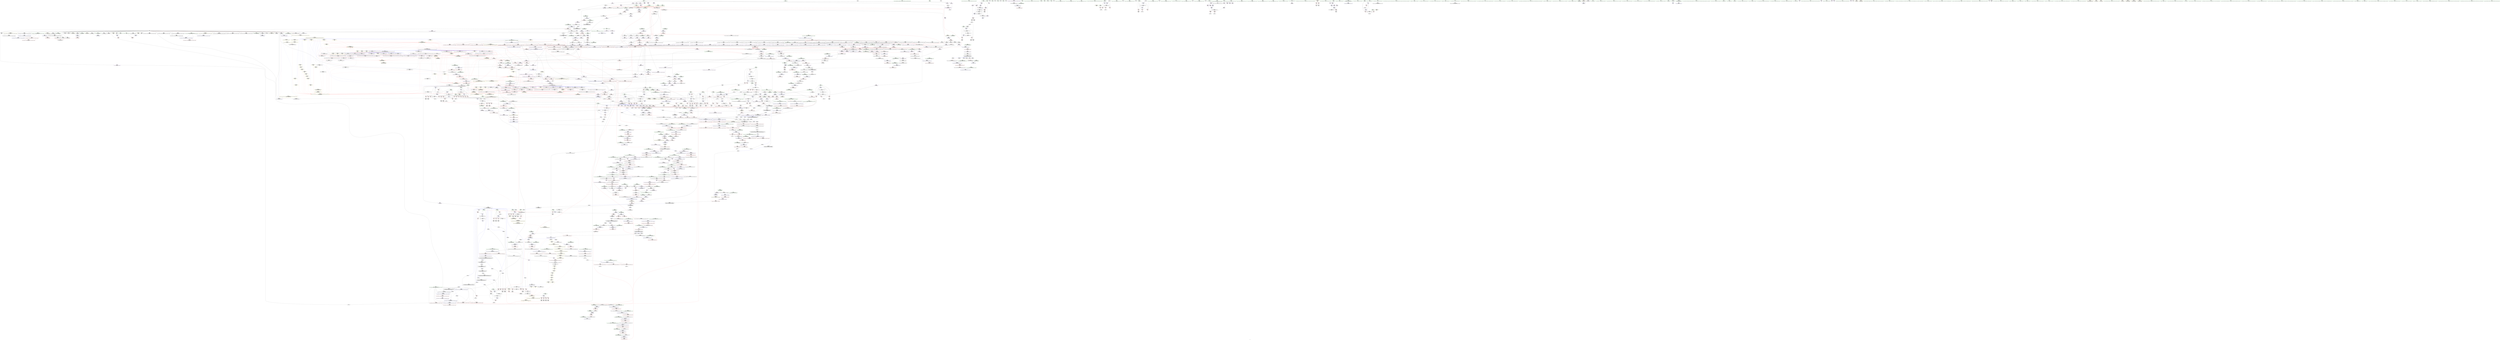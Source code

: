 digraph "SVFG" {
	label="SVFG";

	Node0x55ee446b33c0 [shape=record,color=grey,label="{NodeID: 0\nNullPtr|{|<s36>147}}"];
	Node0x55ee446b33c0 -> Node0x55ee447296c0[style=solid];
	Node0x55ee446b33c0 -> Node0x55ee447297c0[style=solid];
	Node0x55ee446b33c0 -> Node0x55ee44729890[style=solid];
	Node0x55ee446b33c0 -> Node0x55ee44729960[style=solid];
	Node0x55ee446b33c0 -> Node0x55ee44729a30[style=solid];
	Node0x55ee446b33c0 -> Node0x55ee44729b00[style=solid];
	Node0x55ee446b33c0 -> Node0x55ee44729bd0[style=solid];
	Node0x55ee446b33c0 -> Node0x55ee44729ca0[style=solid];
	Node0x55ee446b33c0 -> Node0x55ee44729d70[style=solid];
	Node0x55ee446b33c0 -> Node0x55ee44729e40[style=solid];
	Node0x55ee446b33c0 -> Node0x55ee44729f10[style=solid];
	Node0x55ee446b33c0 -> Node0x55ee44729fe0[style=solid];
	Node0x55ee446b33c0 -> Node0x55ee4472a0b0[style=solid];
	Node0x55ee446b33c0 -> Node0x55ee4472a180[style=solid];
	Node0x55ee446b33c0 -> Node0x55ee4472a250[style=solid];
	Node0x55ee446b33c0 -> Node0x55ee4472a320[style=solid];
	Node0x55ee446b33c0 -> Node0x55ee4472a3f0[style=solid];
	Node0x55ee446b33c0 -> Node0x55ee4472a4c0[style=solid];
	Node0x55ee446b33c0 -> Node0x55ee4472a590[style=solid];
	Node0x55ee446b33c0 -> Node0x55ee4472a660[style=solid];
	Node0x55ee446b33c0 -> Node0x55ee4472a730[style=solid];
	Node0x55ee446b33c0 -> Node0x55ee4472a800[style=solid];
	Node0x55ee446b33c0 -> Node0x55ee4472a8d0[style=solid];
	Node0x55ee446b33c0 -> Node0x55ee4472a9a0[style=solid];
	Node0x55ee446b33c0 -> Node0x55ee4472aa70[style=solid];
	Node0x55ee446b33c0 -> Node0x55ee4472ab40[style=solid];
	Node0x55ee446b33c0 -> Node0x55ee4472ac10[style=solid];
	Node0x55ee446b33c0 -> Node0x55ee4472ace0[style=solid];
	Node0x55ee446b33c0 -> Node0x55ee447581f0[style=solid];
	Node0x55ee446b33c0 -> Node0x55ee4475be40[style=solid];
	Node0x55ee446b33c0 -> Node0x55ee4475bf10[style=solid];
	Node0x55ee446b33c0 -> Node0x55ee4475bfe0[style=solid];
	Node0x55ee446b33c0 -> Node0x55ee4475e060[style=solid];
	Node0x55ee446b33c0 -> Node0x55ee4478ace0[style=solid];
	Node0x55ee446b33c0 -> Node0x55ee4478f600[style=solid];
	Node0x55ee446b33c0 -> Node0x55ee44790e00[style=solid];
	Node0x55ee446b33c0:s36 -> Node0x55ee4477da70[style=solid,color=red];
	Node0x55ee447245b0 [shape=record,color=black,label="{NodeID: 443\n1320\<--1204\n\<--this1\n_ZNSt6vectorIiSaIiEE17_M_realloc_insertIJRKiEEEvN9__gnu_cxx17__normal_iteratorIPiS1_EEDpOT_\n}"];
	Node0x55ee447245b0 -> Node0x55ee4473d830[style=solid];
	Node0x55ee447245b0 -> Node0x55ee4473d900[style=solid];
	Node0x55ee447768c0 [shape=record,color=black,label="{NodeID: 3100\n1125 = PHI(744, )\n0th arg _ZNSt6vectorIiSaIiEE15_M_erase_at_endEPi }"];
	Node0x55ee447768c0 -> Node0x55ee4475d500[style=solid];
	Node0x55ee447337c0 [shape=record,color=red,label="{NodeID: 886\n1397\<--1389\n\<--__p.addr\n_ZN9__gnu_cxx13new_allocatorIiE9constructIiJRKiEEEvPT_DpOT0_\n}"];
	Node0x55ee447337c0 -> Node0x55ee44724f70[style=solid];
	Node0x55ee4471c910 [shape=record,color=green,label="{NodeID: 222\n1594\<--1595\nthis.addr\<--this.addr_field_insensitive\n_ZNKSt6vectorIiSaIiEE8max_sizeEv\n}"];
	Node0x55ee4471c910 -> Node0x55ee44734f50[style=solid];
	Node0x55ee4471c910 -> Node0x55ee4475fda0[style=solid];
	Node0x55ee4484c830 [shape=record,color=yellow,style=double,label="{NodeID: 2879\n111V_10 = CSCHI(MR_111V_9)\npts\{100000 \}\nCS[]|{<s0>38|<s1>39|<s2>40}}"];
	Node0x55ee4484c830:s0 -> Node0x55ee44818f90[style=dashed,color=red];
	Node0x55ee4484c830:s1 -> Node0x55ee44818f90[style=dashed,color=red];
	Node0x55ee4484c830:s2 -> Node0x55ee4481d0b0[style=dashed,color=red];
	Node0x55ee4478cf00 [shape=record,color=grey,label="{NodeID: 1772\n1434 = Binary(1430, 1433, )\n}"];
	Node0x55ee4478cf00 -> Node0x55ee44790b00[style=solid];
	Node0x55ee4473fcc0 [shape=record,color=purple,label="{NodeID: 665\n1848\<--1832\ncoerce.dive3\<--agg.tmp\n_ZNSt20__uninitialized_copyILb1EE13__uninit_copyISt13move_iteratorIPiES3_EET0_T_S6_S5_\n}"];
	Node0x55ee4473fcc0 -> Node0x55ee44755ea0[style=solid];
	Node0x55ee4475e540 [shape=record,color=blue,label="{NodeID: 1108\n1196\<--1287\nexn.slot\<--\n_ZNSt6vectorIiSaIiEE17_M_realloc_insertIJRKiEEEvN9__gnu_cxx17__normal_iteratorIPiS1_EEDpOT_\n}"];
	Node0x55ee4475e540 -> Node0x55ee44732c60[style=dashed];
	Node0x55ee446cbf10 [shape=record,color=green,label="{NodeID: 1\n7\<--1\n__dso_handle\<--dummyObj\nGlob }"];
	Node0x55ee44724680 [shape=record,color=black,label="{NodeID: 444\n1324\<--1204\n\<--this1\n_ZNSt6vectorIiSaIiEE17_M_realloc_insertIJRKiEEEvN9__gnu_cxx17__normal_iteratorIPiS1_EEDpOT_\n}"];
	Node0x55ee44724680 -> Node0x55ee4473d9d0[style=solid];
	Node0x55ee44724680 -> Node0x55ee4473daa0[style=solid];
	Node0x55ee44779eb0 [shape=record,color=black,label="{NodeID: 3101\n51 = PHI()\n}"];
	Node0x55ee44733890 [shape=record,color=red,label="{NodeID: 887\n1400\<--1391\n\<--__args.addr\n_ZN9__gnu_cxx13new_allocatorIiE9constructIiJRKiEEEvPT_DpOT0_\n|{<s0>126}}"];
	Node0x55ee44733890:s0 -> Node0x55ee448f7a00[style=solid,color=red];
	Node0x55ee4471c9e0 [shape=record,color=green,label="{NodeID: 223\n1600\<--1601\n_ZNKSt12_Vector_baseIiSaIiEE19_M_get_Tp_allocatorEv\<--_ZNKSt12_Vector_baseIiSaIiEE19_M_get_Tp_allocatorEv_field_insensitive\n}"];
	Node0x55ee4484c990 [shape=record,color=yellow,style=double,label="{NodeID: 2880\n113V_13 = CSCHI(MR_113V_12)\npts\{100001 \}\nCS[]|{<s0>40}}"];
	Node0x55ee4484c990:s0 -> Node0x55ee4481d250[style=dashed,color=red];
	Node0x55ee4478d080 [shape=record,color=grey,label="{NodeID: 1773\n614 = Binary(613, 219, )\n}"];
	Node0x55ee4478d080 -> Node0x55ee4475a9f0[style=solid];
	Node0x55ee4473fd90 [shape=record,color=purple,label="{NodeID: 666\n1850\<--1834\ncoerce.dive4\<--agg.tmp2\n_ZNSt20__uninitialized_copyILb1EE13__uninit_copyISt13move_iteratorIPiES3_EET0_T_S6_S5_\n}"];
	Node0x55ee4473fd90 -> Node0x55ee44755f70[style=solid];
	Node0x55ee4475e610 [shape=record,color=blue,label="{NodeID: 1109\n1198\<--1289\nehselector.slot\<--\n_ZNSt6vectorIiSaIiEE17_M_realloc_insertIJRKiEEEvN9__gnu_cxx17__normal_iteratorIPiS1_EEDpOT_\n}"];
	Node0x55ee4475e610 -> Node0x55ee44732d30[style=dashed];
	Node0x55ee446d3d90 [shape=record,color=green,label="{NodeID: 2\n23\<--1\n.str\<--dummyObj\nGlob }"];
	Node0x55ee44724750 [shape=record,color=black,label="{NodeID: 445\n1328\<--1204\n\<--this1\n_ZNSt6vectorIiSaIiEE17_M_realloc_insertIJRKiEEEvN9__gnu_cxx17__normal_iteratorIPiS1_EEDpOT_\n}"];
	Node0x55ee44724750 -> Node0x55ee4473db70[style=solid];
	Node0x55ee44724750 -> Node0x55ee4473dc40[style=solid];
	Node0x55ee44779fb0 [shape=record,color=black,label="{NodeID: 3102\n72 = PHI()\n}"];
	Node0x55ee44733960 [shape=record,color=red,label="{NodeID: 888\n1402\<--1401\n\<--call\n_ZN9__gnu_cxx13new_allocatorIiE9constructIiJRKiEEEvPT_DpOT0_\n}"];
	Node0x55ee44733960 -> Node0x55ee4475ec90[style=solid];
	Node0x55ee4471cae0 [shape=record,color=green,label="{NodeID: 224\n1603\<--1604\n_ZNSt16allocator_traitsISaIiEE8max_sizeERKS0_\<--_ZNSt16allocator_traitsISaIiEE8max_sizeERKS0__field_insensitive\n}"];
	Node0x55ee4484ca70 [shape=record,color=yellow,style=double,label="{NodeID: 2881\n115V_10 = CSCHI(MR_115V_9)\npts\{100002 \}\nCS[]|{<s0>40}}"];
	Node0x55ee4484ca70:s0 -> Node0x55ee4481d3f0[style=dashed,color=red];
	Node0x55ee4478d200 [shape=record,color=grey,label="{NodeID: 1774\n608 = Binary(607, 604, )\n}"];
	Node0x55ee4478d200 -> Node0x55ee44790c80[style=solid];
	Node0x55ee4473fe60 [shape=record,color=purple,label="{NodeID: 667\n2101\<--1841\noffset_0\<--\n}"];
	Node0x55ee4473fe60 -> Node0x55ee447617a0[style=solid];
	Node0x55ee4475e6e0 [shape=record,color=blue,label="{NodeID: 1110\n1340\<--1337\n_M_start36\<--\n_ZNSt6vectorIiSaIiEE17_M_realloc_insertIJRKiEEEvN9__gnu_cxx17__normal_iteratorIPiS1_EEDpOT_\n|{<s0>75}}"];
	Node0x55ee4475e6e0:s0 -> Node0x55ee44801630[style=dashed,color=blue];
	Node0x55ee446db8f0 [shape=record,color=green,label="{NodeID: 3\n25\<--1\n.str.3\<--dummyObj\nGlob }"];
	Node0x55ee44724820 [shape=record,color=black,label="{NodeID: 446\n1338\<--1204\n\<--this1\n_ZNSt6vectorIiSaIiEE17_M_realloc_insertIJRKiEEEvN9__gnu_cxx17__normal_iteratorIPiS1_EEDpOT_\n}"];
	Node0x55ee44724820 -> Node0x55ee4473dd10[style=solid];
	Node0x55ee44724820 -> Node0x55ee4473dde0[style=solid];
	Node0x55ee4477a0b0 [shape=record,color=black,label="{NodeID: 3103\n350 = PHI()\n}"];
	Node0x55ee44733a30 [shape=record,color=red,label="{NodeID: 889\n1410\<--1407\n\<--__t.addr\n_ZSt7forwardIRKiEOT_RNSt16remove_referenceIS2_E4typeE\n}"];
	Node0x55ee44733a30 -> Node0x55ee44725110[style=solid];
	Node0x55ee4471cbe0 [shape=record,color=green,label="{NodeID: 225\n1611\<--1612\nretval\<--retval_field_insensitive\n_ZSt3maxImERKT_S2_S2_\n}"];
	Node0x55ee4471cbe0 -> Node0x55ee44735020[style=solid];
	Node0x55ee4471cbe0 -> Node0x55ee44760010[style=solid];
	Node0x55ee4471cbe0 -> Node0x55ee447600e0[style=solid];
	Node0x55ee4484cb50 [shape=record,color=yellow,style=double,label="{NodeID: 2882\n117V_10 = CSCHI(MR_117V_9)\npts\{130000 \}\nCS[]|{<s0>38|<s1>39|<s2>40}}"];
	Node0x55ee4484cb50:s0 -> Node0x55ee44818f90[style=dashed,color=red];
	Node0x55ee4484cb50:s1 -> Node0x55ee44818f90[style=dashed,color=red];
	Node0x55ee4484cb50:s2 -> Node0x55ee4481d0b0[style=dashed,color=red];
	Node0x55ee4478d380 [shape=record,color=grey,label="{NodeID: 1775\n2064 = Binary(1513, 2063, )\n}"];
	Node0x55ee4473ff30 [shape=record,color=purple,label="{NodeID: 668\n2102\<--1842\noffset_0\<--\n}"];
	Node0x55ee4473ff30 -> Node0x55ee44757be0[style=solid];
	Node0x55ee4475e7b0 [shape=record,color=blue,label="{NodeID: 1111\n1345\<--1342\n_M_finish38\<--\n_ZNSt6vectorIiSaIiEE17_M_realloc_insertIJRKiEEEvN9__gnu_cxx17__normal_iteratorIPiS1_EEDpOT_\n|{<s0>75}}"];
	Node0x55ee4475e7b0:s0 -> Node0x55ee44801bf0[style=dashed,color=blue];
	Node0x55ee446e77c0 [shape=record,color=green,label="{NodeID: 4\n27\<--1\nstdin\<--dummyObj\nGlob }"];
	Node0x55ee447248f0 [shape=record,color=black,label="{NodeID: 447\n1343\<--1204\n\<--this1\n_ZNSt6vectorIiSaIiEE17_M_realloc_insertIJRKiEEEvN9__gnu_cxx17__normal_iteratorIPiS1_EEDpOT_\n}"];
	Node0x55ee447248f0 -> Node0x55ee4473deb0[style=solid];
	Node0x55ee447248f0 -> Node0x55ee4473df80[style=solid];
	Node0x55ee4477a1b0 [shape=record,color=black,label="{NodeID: 3104\n353 = PHI()\n}"];
	Node0x55ee44733b00 [shape=record,color=red,label="{NodeID: 890\n1429\<--1416\nthis1\<--this.addr\n_ZNKSt6vectorIiSaIiEE12_M_check_lenEmPKc\n|{<s0>127|<s1>128|<s2>130|<s3>131|<s4>133|<s5>134|<s6>135}}"];
	Node0x55ee44733b00:s0 -> Node0x55ee447755b0[style=solid,color=red];
	Node0x55ee44733b00:s1 -> Node0x55ee44775d90[style=solid,color=red];
	Node0x55ee44733b00:s2 -> Node0x55ee44775d90[style=solid,color=red];
	Node0x55ee44733b00:s3 -> Node0x55ee44775d90[style=solid,color=red];
	Node0x55ee44733b00:s4 -> Node0x55ee44775d90[style=solid,color=red];
	Node0x55ee44733b00:s5 -> Node0x55ee447755b0[style=solid,color=red];
	Node0x55ee44733b00:s6 -> Node0x55ee447755b0[style=solid,color=red];
	Node0x55ee4471ccb0 [shape=record,color=green,label="{NodeID: 226\n1613\<--1614\n__a.addr\<--__a.addr_field_insensitive\n_ZSt3maxImERKT_S2_S2_\n}"];
	Node0x55ee4471ccb0 -> Node0x55ee447350f0[style=solid];
	Node0x55ee4471ccb0 -> Node0x55ee447351c0[style=solid];
	Node0x55ee4471ccb0 -> Node0x55ee4475fe70[style=solid];
	Node0x55ee4484cc30 [shape=record,color=yellow,style=double,label="{NodeID: 2883\n119V_13 = CSCHI(MR_119V_12)\npts\{130001 \}\nCS[]|{<s0>40}}"];
	Node0x55ee4484cc30:s0 -> Node0x55ee4481d250[style=dashed,color=red];
	Node0x55ee4478d500 [shape=record,color=grey,label="{NodeID: 1776\n688 = Binary(687, 219, )\n}"];
	Node0x55ee4478d500 -> Node0x55ee4475b140[style=solid];
	Node0x55ee44740000 [shape=record,color=purple,label="{NodeID: 669\n2104\<--1844\noffset_0\<--\n}"];
	Node0x55ee44740000 -> Node0x55ee44761870[style=solid];
	Node0x55ee4475e880 [shape=record,color=blue,label="{NodeID: 1112\n1352\<--1349\n_M_end_of_storage41\<--add.ptr39\n_ZNSt6vectorIiSaIiEE17_M_realloc_insertIJRKiEEEvN9__gnu_cxx17__normal_iteratorIPiS1_EEDpOT_\n|{<s0>75}}"];
	Node0x55ee4475e880:s0 -> Node0x55ee448021b0[style=dashed,color=blue];
	Node0x55ee446ea600 [shape=record,color=green,label="{NodeID: 5\n28\<--1\n.str.4\<--dummyObj\nGlob }"];
	Node0x55ee447249c0 [shape=record,color=black,label="{NodeID: 448\n1350\<--1204\n\<--this1\n_ZNSt6vectorIiSaIiEE17_M_realloc_insertIJRKiEEEvN9__gnu_cxx17__normal_iteratorIPiS1_EEDpOT_\n}"];
	Node0x55ee447249c0 -> Node0x55ee4473e050[style=solid];
	Node0x55ee447249c0 -> Node0x55ee4473e120[style=solid];
	Node0x55ee4477a310 [shape=record,color=black,label="{NodeID: 3105\n354 = PHI()\n}"];
	Node0x55ee44733bd0 [shape=record,color=red,label="{NodeID: 891\n1435\<--1418\n\<--__n.addr\n_ZNKSt6vectorIiSaIiEE12_M_check_lenEmPKc\n}"];
	Node0x55ee44733bd0 -> Node0x55ee44790b00[style=solid];
	Node0x55ee4471cd80 [shape=record,color=green,label="{NodeID: 227\n1615\<--1616\n__b.addr\<--__b.addr_field_insensitive\n_ZSt3maxImERKT_S2_S2_\n}"];
	Node0x55ee4471cd80 -> Node0x55ee44735290[style=solid];
	Node0x55ee4471cd80 -> Node0x55ee44735360[style=solid];
	Node0x55ee4471cd80 -> Node0x55ee4475ff40[style=solid];
	Node0x55ee4484cd10 [shape=record,color=yellow,style=double,label="{NodeID: 2884\n121V_10 = CSCHI(MR_121V_9)\npts\{130002 \}\nCS[]|{<s0>40}}"];
	Node0x55ee4484cd10:s0 -> Node0x55ee4481d3f0[style=dashed,color=red];
	Node0x55ee4478d680 [shape=record,color=grey,label="{NodeID: 1777\n659 = Binary(658, 219, )\n}"];
	Node0x55ee4478d680 -> Node0x55ee4475afa0[style=solid];
	Node0x55ee447400d0 [shape=record,color=purple,label="{NodeID: 670\n2105\<--1845\noffset_0\<--\n}"];
	Node0x55ee447400d0 -> Node0x55ee44757cb0[style=solid];
	Node0x55ee44820e80 [shape=record,color=yellow,style=double,label="{NodeID: 2220\n80V_1 = ENCHI(MR_80V_0)\npts\{298 \}\nFun[main]}"];
	Node0x55ee44820e80 -> Node0x55ee44759dc0[style=dashed];
	Node0x55ee4475e950 [shape=record,color=blue,label="{NodeID: 1113\n1370\<--1367\nthis.addr\<--this\n_ZNSt6vectorIiSaIiEE3endEv\n}"];
	Node0x55ee4475e950 -> Node0x55ee44733550[style=dashed];
	Node0x55ee446ea7f0 [shape=record,color=green,label="{NodeID: 6\n30\<--1\n.str.5\<--dummyObj\nGlob }"];
	Node0x55ee44724a90 [shape=record,color=black,label="{NodeID: 449\n1229\<--1228\n\<--_M_impl\n_ZNSt6vectorIiSaIiEE17_M_realloc_insertIJRKiEEEvN9__gnu_cxx17__normal_iteratorIPiS1_EEDpOT_\n|{<s0>107}}"];
	Node0x55ee44724a90:s0 -> Node0x55ee447751c0[style=solid,color=red];
	Node0x55ee4477a3e0 [shape=record,color=black,label="{NodeID: 3106\n373 = PHI()\n}"];
	Node0x55ee44733ca0 [shape=record,color=red,label="{NodeID: 892\n1438\<--1420\n\<--__s.addr\n_ZNKSt6vectorIiSaIiEE12_M_check_lenEmPKc\n}"];
	Node0x55ee4471ce50 [shape=record,color=green,label="{NodeID: 228\n1635\<--1636\n__a.addr\<--__a.addr_field_insensitive\n_ZNSt16allocator_traitsISaIiEE8max_sizeERKS0_\n}"];
	Node0x55ee4471ce50 -> Node0x55ee447355d0[style=solid];
	Node0x55ee4471ce50 -> Node0x55ee447601b0[style=solid];
	Node0x55ee4478d800 [shape=record,color=grey,label="{NodeID: 1778\n673 = Binary(672, 219, )\n}"];
	Node0x55ee4478d800 -> Node0x55ee447222c0[style=solid];
	Node0x55ee447401a0 [shape=record,color=purple,label="{NodeID: 671\n1870\<--1860\ncoerce.dive\<--__first\n_ZSt4copyISt13move_iteratorIPiES1_ET0_T_S4_S3_\n}"];
	Node0x55ee447401a0 -> Node0x55ee44761940[style=solid];
	Node0x55ee44820f60 [shape=record,color=yellow,style=double,label="{NodeID: 2221\n82V_1 = ENCHI(MR_82V_0)\npts\{300 \}\nFun[main]}"];
	Node0x55ee44820f60 -> Node0x55ee44759e90[style=dashed];
	Node0x55ee4475ea20 [shape=record,color=blue,label="{NodeID: 1114\n1387\<--1384\nthis.addr\<--this\n_ZN9__gnu_cxx13new_allocatorIiE9constructIiJRKiEEEvPT_DpOT0_\n}"];
	Node0x55ee4475ea20 -> Node0x55ee447336f0[style=dashed];
	Node0x55ee446ee340 [shape=record,color=green,label="{NodeID: 7\n32\<--1\nstdout\<--dummyObj\nGlob }"];
	Node0x55ee44724b60 [shape=record,color=black,label="{NodeID: 450\n1280\<--1279\n\<--_M_impl17\n_ZNSt6vectorIiSaIiEE17_M_realloc_insertIJRKiEEEvN9__gnu_cxx17__normal_iteratorIPiS1_EEDpOT_\n|{<s0>115}}"];
	Node0x55ee44724b60:s0 -> Node0x55ee448f83a0[style=solid,color=red];
	Node0x55ee4477a4b0 [shape=record,color=black,label="{NodeID: 3107\n498 = PHI(243, )\n}"];
	Node0x55ee4477a4b0 -> Node0x55ee4472ec30[style=solid];
	Node0x55ee44733d70 [shape=record,color=red,label="{NodeID: 893\n1452\<--1422\n\<--__len\n_ZNKSt6vectorIiSaIiEE12_M_check_lenEmPKc\n}"];
	Node0x55ee44733d70 -> Node0x55ee4478fd80[style=solid];
	Node0x55ee447255e0 [shape=record,color=green,label="{NodeID: 229\n1641\<--1642\n_ZNK9__gnu_cxx13new_allocatorIiE8max_sizeEv\<--_ZNK9__gnu_cxx13new_allocatorIiE8max_sizeEv_field_insensitive\n}"];
	Node0x55ee4478d980 [shape=record,color=grey,label="{NodeID: 1779\n1981 = Binary(1979, 1980, )\n}"];
	Node0x55ee4478d980 -> Node0x55ee4478db00[style=solid];
	Node0x55ee44740270 [shape=record,color=purple,label="{NodeID: 672\n1872\<--1862\ncoerce.dive1\<--__last\n_ZSt4copyISt13move_iteratorIPiES1_ET0_T_S4_S3_\n}"];
	Node0x55ee44740270 -> Node0x55ee44761a10[style=solid];
	Node0x55ee4475eaf0 [shape=record,color=blue,label="{NodeID: 1115\n1389\<--1385\n__p.addr\<--__p\n_ZN9__gnu_cxx13new_allocatorIiE9constructIiJRKiEEEvPT_DpOT0_\n}"];
	Node0x55ee4475eaf0 -> Node0x55ee447337c0[style=dashed];
	Node0x55ee446edbc0 [shape=record,color=green,label="{NodeID: 8\n33\<--1\n_ZSt3cin\<--dummyObj\nGlob }"];
	Node0x55ee44724c30 [shape=record,color=black,label="{NodeID: 451\n1332\<--1327\nsub.ptr.lhs.cast\<--\n_ZNSt6vectorIiSaIiEE17_M_realloc_insertIJRKiEEEvN9__gnu_cxx17__normal_iteratorIPiS1_EEDpOT_\n}"];
	Node0x55ee44724c30 -> Node0x55ee4478b580[style=solid];
	Node0x55ee4477a6e0 [shape=record,color=black,label="{NodeID: 3108\n518 = PHI(223, )\n}"];
	Node0x55ee4477a6e0 -> Node0x55ee4478f000[style=solid];
	Node0x55ee44733e40 [shape=record,color=red,label="{NodeID: 894\n1456\<--1422\n\<--__len\n_ZNKSt6vectorIiSaIiEE12_M_check_lenEmPKc\n}"];
	Node0x55ee44733e40 -> Node0x55ee4478fc00[style=solid];
	Node0x55ee447256a0 [shape=record,color=green,label="{NodeID: 230\n1646\<--1647\nthis.addr\<--this.addr_field_insensitive\n_ZNKSt12_Vector_baseIiSaIiEE19_M_get_Tp_allocatorEv\n}"];
	Node0x55ee447256a0 -> Node0x55ee447356a0[style=solid];
	Node0x55ee447256a0 -> Node0x55ee44760280[style=solid];
	Node0x55ee4478db00 [shape=record,color=grey,label="{NodeID: 1780\n1982 = Binary(1981, 241, )\n}"];
	Node0x55ee4478db00 -> Node0x55ee44762710[style=solid];
	Node0x55ee44740340 [shape=record,color=purple,label="{NodeID: 673\n1878\<--1866\ncoerce.dive2\<--agg.tmp\n_ZSt4copyISt13move_iteratorIPiES1_ET0_T_S4_S3_\n}"];
	Node0x55ee44740340 -> Node0x55ee44756110[style=solid];
	Node0x55ee4475ebc0 [shape=record,color=blue,label="{NodeID: 1116\n1391\<--1386\n__args.addr\<--__args\n_ZN9__gnu_cxx13new_allocatorIiE9constructIiJRKiEEEvPT_DpOT0_\n}"];
	Node0x55ee4475ebc0 -> Node0x55ee44733890[style=dashed];
	Node0x55ee44715050 [shape=record,color=green,label="{NodeID: 9\n34\<--1\n.str.6\<--dummyObj\nGlob }"];
	Node0x55ee44724d00 [shape=record,color=black,label="{NodeID: 452\n1333\<--1331\nsub.ptr.rhs.cast\<--\n_ZNSt6vectorIiSaIiEE17_M_realloc_insertIJRKiEEEvN9__gnu_cxx17__normal_iteratorIPiS1_EEDpOT_\n}"];
	Node0x55ee44724d00 -> Node0x55ee4478b580[style=solid];
	Node0x55ee4477a820 [shape=record,color=black,label="{NodeID: 3109\n523 = PHI(243, )\n}"];
	Node0x55ee4477a820 -> Node0x55ee4472ed00[style=solid];
	Node0x55ee44733f10 [shape=record,color=red,label="{NodeID: 895\n1462\<--1422\n\<--__len\n_ZNKSt6vectorIiSaIiEE12_M_check_lenEmPKc\n}"];
	Node0x55ee44733f10 -> Node0x55ee4478a740[style=solid];
	Node0x55ee44725770 [shape=record,color=green,label="{NodeID: 231\n1655\<--1656\nthis.addr\<--this.addr_field_insensitive\n_ZNK9__gnu_cxx13new_allocatorIiE8max_sizeEv\n}"];
	Node0x55ee44725770 -> Node0x55ee44735770[style=solid];
	Node0x55ee44725770 -> Node0x55ee44760350[style=solid];
	Node0x55ee4478dc80 [shape=record,color=grey,label="{NodeID: 1781\n980 = Binary(978, 979, )\n}"];
	Node0x55ee4478dc80 -> Node0x55ee4478df80[style=solid];
	Node0x55ee44740410 [shape=record,color=purple,label="{NodeID: 674\n1886\<--1868\ncoerce.dive4\<--agg.tmp3\n_ZSt4copyISt13move_iteratorIPiES1_ET0_T_S4_S3_\n}"];
	Node0x55ee44740410 -> Node0x55ee447561e0[style=solid];
	Node0x55ee4475ec90 [shape=record,color=blue,label="{NodeID: 1117\n1399\<--1402\n\<--\n_ZN9__gnu_cxx13new_allocatorIiE9constructIiJRKiEEEvPT_DpOT0_\n|{<s0>101}}"];
	Node0x55ee4475ec90:s0 -> Node0x55ee44809710[style=dashed,color=blue];
	Node0x55ee44715150 [shape=record,color=green,label="{NodeID: 10\n36\<--1\n_ZSt4cout\<--dummyObj\nGlob }"];
	Node0x55ee44724dd0 [shape=record,color=black,label="{NodeID: 453\n1374\<--1373\n\<--this1\n_ZNSt6vectorIiSaIiEE3endEv\n}"];
	Node0x55ee44724dd0 -> Node0x55ee4473e2c0[style=solid];
	Node0x55ee44724dd0 -> Node0x55ee4473e390[style=solid];
	Node0x55ee4477a960 [shape=record,color=black,label="{NodeID: 3110\n113 = PHI(950, )\n|{<s0>8}}"];
	Node0x55ee4477a960:s0 -> Node0x55ee448f67f0[style=solid,color=red];
	Node0x55ee44733fe0 [shape=record,color=red,label="{NodeID: 896\n1449\<--1446\n\<--call5\n_ZNKSt6vectorIiSaIiEE12_M_check_lenEmPKc\n}"];
	Node0x55ee44733fe0 -> Node0x55ee4478c180[style=solid];
	Node0x55ee44725840 [shape=record,color=green,label="{NodeID: 232\n1664\<--1665\nthis.addr\<--this.addr_field_insensitive\n_ZN9__gnu_cxx17__normal_iteratorIPiSt6vectorIiSaIiEEEC2ERKS1_\n}"];
	Node0x55ee44725840 -> Node0x55ee447550d0[style=solid];
	Node0x55ee44725840 -> Node0x55ee44760420[style=solid];
	Node0x55ee4484d1f0 [shape=record,color=yellow,style=double,label="{NodeID: 2889\n29V_8 = CSCHI(MR_29V_5)\npts\{1717 \}\nCS[]|{<s0>41}}"];
	Node0x55ee4484d1f0:s0 -> Node0x55ee4481cec0[style=dashed,color=red];
	Node0x55ee4478de00 [shape=record,color=grey,label="{NodeID: 1782\n1992 = Binary(241, 1991, )\n}"];
	Node0x55ee447404e0 [shape=record,color=purple,label="{NodeID: 675\n2107\<--1875\noffset_0\<--\n}"];
	Node0x55ee447404e0 -> Node0x55ee44761bb0[style=solid];
	Node0x55ee4475ed60 [shape=record,color=blue,label="{NodeID: 1118\n1407\<--1406\n__t.addr\<--__t\n_ZSt7forwardIRKiEOT_RNSt16remove_referenceIS2_E4typeE\n}"];
	Node0x55ee4475ed60 -> Node0x55ee44733a30[style=dashed];
	Node0x55ee44715250 [shape=record,color=green,label="{NodeID: 11\n37\<--1\n.str.7\<--dummyObj\nGlob }"];
	Node0x55ee44724ea0 [shape=record,color=black,label="{NodeID: 454\n1366\<--1381\n_ZNSt6vectorIiSaIiEE3endEv_ret\<--\n_ZNSt6vectorIiSaIiEE3endEv\n|{<s0>74|<s1>76}}"];
	Node0x55ee44724ea0:s0 -> Node0x55ee448f2580[style=solid,color=blue];
	Node0x55ee44724ea0:s1 -> Node0x55ee448f26c0[style=solid,color=blue];
	Node0x55ee4477ab30 [shape=record,color=black,label="{NodeID: 3111\n147 = PHI()\n}"];
	Node0x55ee447340b0 [shape=record,color=red,label="{NodeID: 897\n1475\<--1469\n\<--__lhs.addr\n_ZN9__gnu_cxxmiIPiSt6vectorIiSaIiEEEENS_17__normal_iteratorIT_T0_E15difference_typeERKS8_SB_\n|{<s0>136}}"];
	Node0x55ee447340b0:s0 -> Node0x55ee4477efc0[style=solid,color=red];
	Node0x55ee44725910 [shape=record,color=green,label="{NodeID: 233\n1666\<--1667\n__i.addr\<--__i.addr_field_insensitive\n_ZN9__gnu_cxx17__normal_iteratorIPiSt6vectorIiSaIiEEEC2ERKS1_\n}"];
	Node0x55ee44725910 -> Node0x55ee447551a0[style=solid];
	Node0x55ee44725910 -> Node0x55ee447604f0[style=solid];
	Node0x55ee4484d350 [shape=record,color=yellow,style=double,label="{NodeID: 2890\n111V_11 = CSCHI(MR_111V_10)\npts\{100000 \}\nCS[]|{<s0>41}}"];
	Node0x55ee4484d350:s0 -> Node0x55ee4481d0b0[style=dashed,color=red];
	Node0x55ee4478df80 [shape=record,color=grey,label="{NodeID: 1783\n981 = Binary(980, 241, )\n|{<s0>87}}"];
	Node0x55ee4478df80:s0 -> Node0x55ee44774390[style=solid,color=red];
	Node0x55ee447405b0 [shape=record,color=purple,label="{NodeID: 676\n2108\<--1876\noffset_0\<--\n}"];
	Node0x55ee447405b0 -> Node0x55ee44757d80[style=solid];
	Node0x55ee4475ee30 [shape=record,color=blue,label="{NodeID: 1119\n1416\<--1413\nthis.addr\<--this\n_ZNKSt6vectorIiSaIiEE12_M_check_lenEmPKc\n}"];
	Node0x55ee4475ee30 -> Node0x55ee44733b00[style=dashed];
	Node0x55ee44715350 [shape=record,color=green,label="{NodeID: 12\n40\<--1\n\<--dummyObj\nCan only get source location for instruction, argument, global var or function.}"];
	Node0x55ee44724f70 [shape=record,color=black,label="{NodeID: 455\n1398\<--1397\n\<--\n_ZN9__gnu_cxx13new_allocatorIiE9constructIiJRKiEEEvPT_DpOT0_\n}"];
	Node0x55ee44724f70 -> Node0x55ee44725040[style=solid];
	Node0x55ee4477ac00 [shape=record,color=black,label="{NodeID: 3112\n188 = PHI(223, )\n}"];
	Node0x55ee4477ac00 -> Node0x55ee44790380[style=solid];
	Node0x55ee44734180 [shape=record,color=red,label="{NodeID: 898\n1478\<--1471\n\<--__rhs.addr\n_ZN9__gnu_cxxmiIPiSt6vectorIiSaIiEEEENS_17__normal_iteratorIT_T0_E15difference_typeERKS8_SB_\n|{<s0>137}}"];
	Node0x55ee44734180:s0 -> Node0x55ee4477efc0[style=solid,color=red];
	Node0x55ee447259e0 [shape=record,color=green,label="{NodeID: 234\n1679\<--1680\n__a.addr\<--__a.addr_field_insensitive\n_ZNSt16allocator_traitsISaIiEE8allocateERS0_m\n}"];
	Node0x55ee447259e0 -> Node0x55ee44755340[style=solid];
	Node0x55ee447259e0 -> Node0x55ee44760690[style=solid];
	Node0x55ee4484d430 [shape=record,color=yellow,style=double,label="{NodeID: 2891\n113V_14 = CSCHI(MR_113V_13)\npts\{100001 \}\nCS[]|{<s0>41}}"];
	Node0x55ee4484d430:s0 -> Node0x55ee4481d250[style=dashed,color=red];
	Node0x55ee4478e100 [shape=record,color=grey,label="{NodeID: 1784\n707 = Binary(706, 219, )\n}"];
	Node0x55ee4478e100 -> Node0x55ee4475b2e0[style=solid];
	Node0x55ee44740680 [shape=record,color=purple,label="{NodeID: 677\n2110\<--1883\noffset_0\<--\n}"];
	Node0x55ee44740680 -> Node0x55ee44761c80[style=solid];
	Node0x55ee4475ef00 [shape=record,color=blue,label="{NodeID: 1120\n1418\<--1414\n__n.addr\<--__n\n_ZNKSt6vectorIiSaIiEE12_M_check_lenEmPKc\n|{|<s2>132}}"];
	Node0x55ee4475ef00 -> Node0x55ee44733bd0[style=dashed];
	Node0x55ee4475ef00 -> Node0x55ee44733fe0[style=dashed];
	Node0x55ee4475ef00:s2 -> Node0x55ee4481c2d0[style=dashed,color=red];
	Node0x55ee44715450 [shape=record,color=green,label="{NodeID: 13\n179\<--1\n\<--dummyObj\nCan only get source location for instruction, argument, global var or function.}"];
	Node0x55ee44725040 [shape=record,color=black,label="{NodeID: 456\n1399\<--1398\n\<--\n_ZN9__gnu_cxx13new_allocatorIiE9constructIiJRKiEEEvPT_DpOT0_\n}"];
	Node0x55ee44725040 -> Node0x55ee4475ec90[style=solid];
	Node0x55ee4477ad10 [shape=record,color=black,label="{NodeID: 3113\n198 = PHI(243, )\n}"];
	Node0x55ee4477ad10 -> Node0x55ee44741fb0[style=solid];
	Node0x55ee44734250 [shape=record,color=red,label="{NodeID: 899\n1477\<--1476\n\<--call\n_ZN9__gnu_cxxmiIPiSt6vectorIiSaIiEEEENS_17__normal_iteratorIT_T0_E15difference_typeERKS8_SB_\n}"];
	Node0x55ee44734250 -> Node0x55ee447252b0[style=solid];
	Node0x55ee44725ab0 [shape=record,color=green,label="{NodeID: 235\n1681\<--1682\n__n.addr\<--__n.addr_field_insensitive\n_ZNSt16allocator_traitsISaIiEE8allocateERS0_m\n}"];
	Node0x55ee44725ab0 -> Node0x55ee44755410[style=solid];
	Node0x55ee44725ab0 -> Node0x55ee44760760[style=solid];
	Node0x55ee4484d510 [shape=record,color=yellow,style=double,label="{NodeID: 2892\n115V_11 = CSCHI(MR_115V_10)\npts\{100002 \}\nCS[]|{<s0>41}}"];
	Node0x55ee4484d510:s0 -> Node0x55ee4481d3f0[style=dashed,color=red];
	Node0x55ee4478e280 [shape=record,color=grey,label="{NodeID: 1785\n379 = Binary(378, 219, )\n}"];
	Node0x55ee4478e280 -> Node0x55ee44758f20[style=solid];
	Node0x55ee44740750 [shape=record,color=purple,label="{NodeID: 678\n2111\<--1884\noffset_0\<--\n}"];
	Node0x55ee44740750 -> Node0x55ee44757e50[style=solid];
	Node0x55ee4475efd0 [shape=record,color=blue,label="{NodeID: 1121\n1420\<--1415\n__s.addr\<--__s\n_ZNKSt6vectorIiSaIiEE12_M_check_lenEmPKc\n}"];
	Node0x55ee4475efd0 -> Node0x55ee44733ca0[style=dashed];
	Node0x55ee44715550 [shape=record,color=green,label="{NodeID: 14\n181\<--1\n\<--dummyObj\nCan only get source location for instruction, argument, global var or function.}"];
	Node0x55ee44725110 [shape=record,color=black,label="{NodeID: 457\n1405\<--1410\n_ZSt7forwardIRKiEOT_RNSt16remove_referenceIS2_E4typeE_ret\<--\n_ZSt7forwardIRKiEOT_RNSt16remove_referenceIS2_E4typeE\n|{<s0>100|<s1>106|<s2>126}}"];
	Node0x55ee44725110:s0 -> Node0x55ee448f2cc0[style=solid,color=blue];
	Node0x55ee44725110:s1 -> Node0x55ee448f3300[style=solid,color=blue];
	Node0x55ee44725110:s2 -> Node0x55ee448f3f40[style=solid,color=blue];
	Node0x55ee4477ae20 [shape=record,color=black,label="{NodeID: 3114\n212 = PHI(243, )\n}"];
	Node0x55ee4477ae20 -> Node0x55ee44742150[style=solid];
	Node0x55ee4480ec70 [shape=record,color=black,label="{NodeID: 2007\nMR_117V_18 = PHI(MR_117V_13, MR_117V_11, MR_117V_17, MR_117V_14, MR_117V_12, MR_117V_13, MR_117V_16, MR_117V_13, )\npts\{130000 \}\n|{<s0>43|<s1>44|<s2>45}}"];
	Node0x55ee4480ec70:s0 -> Node0x55ee44818950[style=dashed,color=red];
	Node0x55ee4480ec70:s1 -> Node0x55ee44818950[style=dashed,color=red];
	Node0x55ee4480ec70:s2 -> Node0x55ee44818950[style=dashed,color=red];
	Node0x55ee44734320 [shape=record,color=red,label="{NodeID: 900\n1480\<--1479\n\<--call1\n_ZN9__gnu_cxxmiIPiSt6vectorIiSaIiEEEENS_17__normal_iteratorIT_T0_E15difference_typeERKS8_SB_\n}"];
	Node0x55ee44734320 -> Node0x55ee44725380[style=solid];
	Node0x55ee44725b80 [shape=record,color=green,label="{NodeID: 236\n1689\<--1690\n_ZN9__gnu_cxx13new_allocatorIiE8allocateEmPKv\<--_ZN9__gnu_cxx13new_allocatorIiE8allocateEmPKv_field_insensitive\n}"];
	Node0x55ee4484d5f0 [shape=record,color=yellow,style=double,label="{NodeID: 2893\n117V_11 = CSCHI(MR_117V_10)\npts\{130000 \}\nCS[]|{|<s1>41}}"];
	Node0x55ee4484d5f0 -> Node0x55ee4480ec70[style=dashed];
	Node0x55ee4484d5f0:s1 -> Node0x55ee4481d0b0[style=dashed,color=red];
	Node0x55ee4478e400 [shape=record,color=grey,label="{NodeID: 1786\n720 = Binary(719, 219, )\n}"];
	Node0x55ee4478e400 -> Node0x55ee4475b3b0[style=solid];
	Node0x55ee44740820 [shape=record,color=purple,label="{NodeID: 679\n1923\<--1921\ncoerce.dive\<--__it\n_ZSt12__miter_baseIPiEDTcl12__miter_basecldtfp_4baseEEESt13move_iteratorIT_E\n}"];
	Node0x55ee44740820 -> Node0x55ee44761fc0[style=solid];
	Node0x55ee4475f0a0 [shape=record,color=blue,label="{NodeID: 1122\n1424\<--1444\nref.tmp\<--call4\n_ZNKSt6vectorIiSaIiEE12_M_check_lenEmPKc\n|{|<s1>132}}"];
	Node0x55ee4475f0a0 -> Node0x55ee44733fe0[style=dashed];
	Node0x55ee4475f0a0:s1 -> Node0x55ee4481c3e0[style=dashed,color=red];
	Node0x55ee44715650 [shape=record,color=green,label="{NodeID: 15\n219\<--1\n\<--dummyObj\nCan only get source location for instruction, argument, global var or function.}"];
	Node0x55ee447251e0 [shape=record,color=black,label="{NodeID: 458\n1412\<--1464\n_ZNKSt6vectorIiSaIiEE12_M_check_lenEmPKc_ret\<--cond\n_ZNKSt6vectorIiSaIiEE12_M_check_lenEmPKc\n|{<s0>102}}"];
	Node0x55ee447251e0:s0 -> Node0x55ee448f2e00[style=solid,color=blue];
	Node0x55ee4477af60 [shape=record,color=black,label="{NodeID: 3115\n338 = PHI()\n}"];
	Node0x55ee4480f170 [shape=record,color=black,label="{NodeID: 2008\nMR_119V_21 = PHI(MR_119V_16, MR_119V_14, MR_119V_20, MR_119V_17, MR_119V_15, MR_119V_16, MR_119V_19, MR_119V_16, )\npts\{130001 \}\n|{<s0>43|<s1>44|<s2>45}}"];
	Node0x55ee4480f170:s0 -> Node0x55ee44818ac0[style=dashed,color=red];
	Node0x55ee4480f170:s1 -> Node0x55ee44818ac0[style=dashed,color=red];
	Node0x55ee4480f170:s2 -> Node0x55ee44818ac0[style=dashed,color=red];
	Node0x55ee447343f0 [shape=record,color=red,label="{NodeID: 901\n1493\<--1490\nthis1\<--this.addr\n_ZNSt6vectorIiSaIiEE5beginEv\n}"];
	Node0x55ee447343f0 -> Node0x55ee44725520[style=solid];
	Node0x55ee44725c80 [shape=record,color=green,label="{NodeID: 237\n1696\<--1697\nthis.addr\<--this.addr_field_insensitive\n_ZN9__gnu_cxx13new_allocatorIiE8allocateEmPKv\n}"];
	Node0x55ee44725c80 -> Node0x55ee447554e0[style=solid];
	Node0x55ee44725c80 -> Node0x55ee44760830[style=solid];
	Node0x55ee4484d6d0 [shape=record,color=yellow,style=double,label="{NodeID: 2894\n119V_14 = CSCHI(MR_119V_13)\npts\{130001 \}\nCS[]|{|<s1>41}}"];
	Node0x55ee4484d6d0 -> Node0x55ee4480f170[style=dashed];
	Node0x55ee4484d6d0:s1 -> Node0x55ee4481d250[style=dashed,color=red];
	Node0x55ee4478e580 [shape=record,color=grey,label="{NodeID: 1787\n348 = Binary(347, 219, )\n}"];
	Node0x55ee447408f0 [shape=record,color=purple,label="{NodeID: 680\n2113\<--1988\noffset_0\<--\n}"];
	Node0x55ee447408f0 -> Node0x55ee447627e0[style=solid];
	Node0x55ee4475f170 [shape=record,color=blue,label="{NodeID: 1123\n1422\<--1450\n__len\<--add\n_ZNKSt6vectorIiSaIiEE12_M_check_lenEmPKc\n}"];
	Node0x55ee4475f170 -> Node0x55ee44733d70[style=dashed];
	Node0x55ee4475f170 -> Node0x55ee44733e40[style=dashed];
	Node0x55ee4475f170 -> Node0x55ee44733f10[style=dashed];
	Node0x55ee44715750 [shape=record,color=green,label="{NodeID: 16\n241\<--1\n\<--dummyObj\nCan only get source location for instruction, argument, global var or function.}"];
	Node0x55ee447252b0 [shape=record,color=black,label="{NodeID: 459\n1481\<--1477\nsub.ptr.lhs.cast\<--\n_ZN9__gnu_cxxmiIPiSt6vectorIiSaIiEEEENS_17__normal_iteratorIT_T0_E15difference_typeERKS8_SB_\n}"];
	Node0x55ee447252b0 -> Node0x55ee4478c900[style=solid];
	Node0x55ee4477b030 [shape=record,color=black,label="{NodeID: 3116\n403 = PHI()\n}"];
	Node0x55ee4480f670 [shape=record,color=black,label="{NodeID: 2009\nMR_121V_18 = PHI(MR_121V_13, MR_121V_11, MR_121V_17, MR_121V_14, MR_121V_12, MR_121V_13, MR_121V_16, MR_121V_13, )\npts\{130002 \}\n|{<s0>43|<s1>44|<s2>45}}"];
	Node0x55ee4480f670:s0 -> Node0x55ee44818c30[style=dashed,color=red];
	Node0x55ee4480f670:s1 -> Node0x55ee44818c30[style=dashed,color=red];
	Node0x55ee4480f670:s2 -> Node0x55ee44818c30[style=dashed,color=red];
	Node0x55ee447344c0 [shape=record,color=red,label="{NodeID: 902\n1499\<--1498\n\<--coerce.dive\n_ZNSt6vectorIiSaIiEE5beginEv\n}"];
	Node0x55ee447344c0 -> Node0x55ee44735840[style=solid];
	Node0x55ee44725d50 [shape=record,color=green,label="{NodeID: 238\n1698\<--1699\n__n.addr\<--__n.addr_field_insensitive\n_ZN9__gnu_cxx13new_allocatorIiE8allocateEmPKv\n}"];
	Node0x55ee44725d50 -> Node0x55ee447555b0[style=solid];
	Node0x55ee44725d50 -> Node0x55ee44755680[style=solid];
	Node0x55ee44725d50 -> Node0x55ee44760900[style=solid];
	Node0x55ee4484d7b0 [shape=record,color=yellow,style=double,label="{NodeID: 2895\n121V_11 = CSCHI(MR_121V_10)\npts\{130002 \}\nCS[]|{|<s1>41}}"];
	Node0x55ee4484d7b0 -> Node0x55ee4480f670[style=dashed];
	Node0x55ee4484d7b0:s1 -> Node0x55ee4481d3f0[style=dashed,color=red];
	Node0x55ee4478e700 [shape=record,color=grey,label="{NodeID: 1788\n394 = Binary(393, 219, )\n}"];
	Node0x55ee4478e700 -> Node0x55ee447590c0[style=solid];
	Node0x55ee447409c0 [shape=record,color=purple,label="{NodeID: 681\n2114\<--1990\noffset_0\<--\n}"];
	Node0x55ee447409c0 -> Node0x55ee44757f20[style=solid];
	Node0x55ee4475f240 [shape=record,color=blue,label="{NodeID: 1124\n1469\<--1467\n__lhs.addr\<--__lhs\n_ZN9__gnu_cxxmiIPiSt6vectorIiSaIiEEEENS_17__normal_iteratorIT_T0_E15difference_typeERKS8_SB_\n}"];
	Node0x55ee4475f240 -> Node0x55ee447340b0[style=dashed];
	Node0x55ee44715850 [shape=record,color=green,label="{NodeID: 17\n359\<--1\n\<--dummyObj\nCan only get source location for instruction, argument, global var or function.}"];
	Node0x55ee44725380 [shape=record,color=black,label="{NodeID: 460\n1482\<--1480\nsub.ptr.rhs.cast\<--\n_ZN9__gnu_cxxmiIPiSt6vectorIiSaIiEEEENS_17__normal_iteratorIT_T0_E15difference_typeERKS8_SB_\n}"];
	Node0x55ee44725380 -> Node0x55ee4478c900[style=solid];
	Node0x55ee4477b100 [shape=record,color=black,label="{NodeID: 3117\n404 = PHI()\n}"];
	Node0x55ee44734590 [shape=record,color=red,label="{NodeID: 903\n1510\<--1504\nthis1\<--this.addr\n_ZNSt12_Vector_baseIiSaIiEE11_M_allocateEm\n}"];
	Node0x55ee44734590 -> Node0x55ee4473e6d0[style=solid];
	Node0x55ee44725e20 [shape=record,color=green,label="{NodeID: 239\n1700\<--1701\n.addr\<--.addr_field_insensitive\n_ZN9__gnu_cxx13new_allocatorIiE8allocateEmPKv\n}"];
	Node0x55ee44725e20 -> Node0x55ee447609d0[style=solid];
	Node0x55ee4478e880 [shape=record,color=grey,label="{NodeID: 1789\n488 = cmp(486, 487, )\n}"];
	Node0x55ee44740a90 [shape=record,color=purple,label="{NodeID: 682\n2019\<--2018\n_M_current\<--this1\n_ZNKSt13move_iteratorIPiE4baseEv\n}"];
	Node0x55ee44740a90 -> Node0x55ee44757080[style=solid];
	Node0x55ee4475f310 [shape=record,color=blue,label="{NodeID: 1125\n1471\<--1468\n__rhs.addr\<--__rhs\n_ZN9__gnu_cxxmiIPiSt6vectorIiSaIiEEEENS_17__normal_iteratorIT_T0_E15difference_typeERKS8_SB_\n}"];
	Node0x55ee4475f310 -> Node0x55ee44734180[style=dashed];
	Node0x55ee44715950 [shape=record,color=green,label="{NodeID: 18\n360\<--1\n\<--dummyObj\nCan only get source location for instruction, argument, global var or function.}"];
	Node0x55ee44725450 [shape=record,color=black,label="{NodeID: 461\n1466\<--1484\n_ZN9__gnu_cxxmiIPiSt6vectorIiSaIiEEEENS_17__normal_iteratorIT_T0_E15difference_typeERKS8_SB__ret\<--sub.ptr.div\n_ZN9__gnu_cxxmiIPiSt6vectorIiSaIiEEEENS_17__normal_iteratorIT_T0_E15difference_typeERKS8_SB_\n|{<s0>104}}"];
	Node0x55ee44725450:s0 -> Node0x55ee448f3080[style=solid,color=blue];
	Node0x55ee4477b1d0 [shape=record,color=black,label="{NodeID: 3118\n700 = PHI(243, )\n}"];
	Node0x55ee4477b1d0 -> Node0x55ee4472f450[style=solid];
	Node0x55ee44734660 [shape=record,color=red,label="{NodeID: 904\n1511\<--1506\n\<--__n.addr\n_ZNSt12_Vector_baseIiSaIiEE11_M_allocateEm\n}"];
	Node0x55ee44734660 -> Node0x55ee44791280[style=solid];
	Node0x55ee44725ef0 [shape=record,color=green,label="{NodeID: 240\n1711\<--1712\n_ZSt17__throw_bad_allocv\<--_ZSt17__throw_bad_allocv_field_insensitive\n}"];
	Node0x55ee4478ea00 [shape=record,color=grey,label="{NodeID: 1790\n481 = cmp(478, 480, )\n}"];
	Node0x55ee44740b60 [shape=record,color=purple,label="{NodeID: 683\n2032\<--2031\n_M_current\<--this1\n_ZNSt13move_iteratorIPiEC2ES0_\n}"];
	Node0x55ee44740b60 -> Node0x55ee44762bf0[style=solid];
	Node0x55ee4475f3e0 [shape=record,color=blue,label="{NodeID: 1126\n1490\<--1487\nthis.addr\<--this\n_ZNSt6vectorIiSaIiEE5beginEv\n}"];
	Node0x55ee4475f3e0 -> Node0x55ee447343f0[style=dashed];
	Node0x55ee44715a50 [shape=record,color=green,label="{NodeID: 19\n361\<--1\n\<--dummyObj\nCan only get source location for instruction, argument, global var or function.}"];
	Node0x55ee44725520 [shape=record,color=black,label="{NodeID: 462\n1494\<--1493\n\<--this1\n_ZNSt6vectorIiSaIiEE5beginEv\n}"];
	Node0x55ee44725520 -> Node0x55ee4473e530[style=solid];
	Node0x55ee44725520 -> Node0x55ee4473e600[style=solid];
	Node0x55ee4477b3a0 [shape=record,color=black,label="{NodeID: 3119\n702 = PHI()\n}"];
	Node0x55ee44810570 [shape=record,color=black,label="{NodeID: 2012\nMR_128V_7 = PHI(MR_128V_5, MR_128V_4, MR_128V_6, MR_128V_6, MR_128V_4, MR_128V_5, MR_128V_6, MR_128V_5, )\npts\{2860000 \}\n|{<s0>45}}"];
	Node0x55ee44810570:s0 -> Node0x55ee44818950[style=dashed,color=red];
	Node0x55ee44734730 [shape=record,color=red,label="{NodeID: 905\n1517\<--1506\n\<--__n.addr\n_ZNSt12_Vector_baseIiSaIiEE11_M_allocateEm\n|{<s0>139}}"];
	Node0x55ee44734730:s0 -> Node0x55ee448f9480[style=solid,color=red];
	Node0x55ee44725ff0 [shape=record,color=green,label="{NodeID: 241\n1716\<--1717\ncall2\<--call2_field_insensitive\n_ZN9__gnu_cxx13new_allocatorIiE8allocateEmPKv\n}"];
	Node0x55ee44725ff0 -> Node0x55ee44736540[style=solid];
	Node0x55ee4478eb80 [shape=record,color=grey,label="{NodeID: 1791\n1623 = cmp(1620, 1622, )\n}"];
	Node0x55ee44740c30 [shape=record,color=purple,label="{NodeID: 684\n2068\<--2050\ncoerce.dive\<--retval\n_ZNK9__gnu_cxx17__normal_iteratorIPiSt6vectorIiSaIiEEEmiEl\n}"];
	Node0x55ee44740c30 -> Node0x55ee44757630[style=solid];
	Node0x55ee4475f4b0 [shape=record,color=blue,label="{NodeID: 1127\n1504\<--1502\nthis.addr\<--this\n_ZNSt12_Vector_baseIiSaIiEE11_M_allocateEm\n}"];
	Node0x55ee4475f4b0 -> Node0x55ee44734590[style=dashed];
	Node0x55ee44715b50 [shape=record,color=green,label="{NodeID: 20\n366\<--1\n\<--dummyObj\nCan only get source location for instruction, argument, global var or function.}"];
	Node0x55ee44735840 [shape=record,color=black,label="{NodeID: 463\n1486\<--1499\n_ZNSt6vectorIiSaIiEE5beginEv_ret\<--\n_ZNSt6vectorIiSaIiEE5beginEv\n|{<s0>103}}"];
	Node0x55ee44735840:s0 -> Node0x55ee448f2f40[style=solid,color=blue];
	Node0x55ee4477b470 [shape=record,color=black,label="{NodeID: 3120\n710 = PHI()\n}"];
	Node0x55ee44810a70 [shape=record,color=black,label="{NodeID: 2013\nMR_130V_7 = PHI(MR_130V_5, MR_130V_4, MR_130V_6, MR_130V_6, MR_130V_4, MR_130V_5, MR_130V_6, MR_130V_5, )\npts\{2860001 \}\n|{<s0>45}}"];
	Node0x55ee44810a70:s0 -> Node0x55ee44818ac0[style=dashed,color=red];
	Node0x55ee44734800 [shape=record,color=red,label="{NodeID: 906\n1546\<--1530\n\<--__first.addr\n_ZSt34__uninitialized_move_if_noexcept_aIPiS0_SaIiEET0_T_S3_S2_RT1_\n|{<s0>140}}"];
	Node0x55ee44734800:s0 -> Node0x55ee448f8120[style=solid,color=red];
	Node0x55ee447260c0 [shape=record,color=green,label="{NodeID: 242\n1718\<--1719\n_Znwm\<--_Znwm_field_insensitive\n}"];
	Node0x55ee4478ed00 [shape=record,color=grey,label="{NodeID: 1792\n455 = cmp(453, 454, )\n}"];
	Node0x55ee44740d00 [shape=record,color=purple,label="{NodeID: 685\n2061\<--2060\n_M_current\<--this1\n_ZNK9__gnu_cxx17__normal_iteratorIPiSt6vectorIiSaIiEEEmiEl\n}"];
	Node0x55ee44740d00 -> Node0x55ee44757560[style=solid];
	Node0x55ee4475f580 [shape=record,color=blue,label="{NodeID: 1128\n1506\<--1503\n__n.addr\<--__n\n_ZNSt12_Vector_baseIiSaIiEE11_M_allocateEm\n}"];
	Node0x55ee4475f580 -> Node0x55ee44734660[style=dashed];
	Node0x55ee4475f580 -> Node0x55ee44734730[style=dashed];
	Node0x55ee44715c50 [shape=record,color=green,label="{NodeID: 21\n386\<--1\n\<--dummyObj\nCan only get source location for instruction, argument, global var or function.}"];
	Node0x55ee44735910 [shape=record,color=black,label="{NodeID: 464\n1516\<--1515\n\<--_M_impl\n_ZNSt12_Vector_baseIiSaIiEE11_M_allocateEm\n|{<s0>139}}"];
	Node0x55ee44735910:s0 -> Node0x55ee448f9340[style=solid,color=red];
	Node0x55ee4477b540 [shape=record,color=black,label="{NodeID: 3121\n588 = PHI(243, )\n}"];
	Node0x55ee4477b540 -> Node0x55ee4472f040[style=solid];
	Node0x55ee44810f70 [shape=record,color=black,label="{NodeID: 2014\nMR_132V_7 = PHI(MR_132V_5, MR_132V_4, MR_132V_6, MR_132V_6, MR_132V_4, MR_132V_5, MR_132V_6, MR_132V_5, )\npts\{2860002 \}\n|{<s0>45}}"];
	Node0x55ee44810f70:s0 -> Node0x55ee44818c30[style=dashed,color=red];
	Node0x55ee447348d0 [shape=record,color=red,label="{NodeID: 907\n1552\<--1532\n\<--__last.addr\n_ZSt34__uninitialized_move_if_noexcept_aIPiS0_SaIiEET0_T_S3_S2_RT1_\n|{<s0>141}}"];
	Node0x55ee447348d0:s0 -> Node0x55ee448f8120[style=solid,color=red];
	Node0x55ee447261c0 [shape=record,color=green,label="{NodeID: 243\n1730\<--1731\n__first\<--__first_field_insensitive\n_ZSt22__uninitialized_copy_aISt13move_iteratorIPiES1_iET0_T_S4_S3_RSaIT1_E\n}"];
	Node0x55ee447261c0 -> Node0x55ee447366e0[style=solid];
	Node0x55ee447261c0 -> Node0x55ee4473ed50[style=solid];
	Node0x55ee4478ee80 [shape=record,color=grey,label="{NodeID: 1793\n531 = cmp(530, 181, )\n}"];
	Node0x55ee44740dd0 [shape=record,color=purple,label="{NodeID: 686\n2077\<--2076\n_M_current\<--this1\n_ZNK9__gnu_cxx17__normal_iteratorIPiSt6vectorIiSaIiEEEdeEv\n}"];
	Node0x55ee44740dd0 -> Node0x55ee447577d0[style=solid];
	Node0x55ee4475f650 [shape=record,color=blue,label="{NodeID: 1129\n1530\<--1526\n__first.addr\<--__first\n_ZSt34__uninitialized_move_if_noexcept_aIPiS0_SaIiEET0_T_S3_S2_RT1_\n}"];
	Node0x55ee4475f650 -> Node0x55ee44734800[style=dashed];
	Node0x55ee44715d50 [shape=record,color=green,label="{NodeID: 22\n407\<--1\n\<--dummyObj\nCan only get source location for instruction, argument, global var or function.}"];
	Node0x55ee447359e0 [shape=record,color=black,label="{NodeID: 465\n1501\<--1523\n_ZNSt12_Vector_baseIiSaIiEE11_M_allocateEm_ret\<--cond\n_ZNSt12_Vector_baseIiSaIiEE11_M_allocateEm\n|{<s0>105}}"];
	Node0x55ee447359e0:s0 -> Node0x55ee448f31c0[style=solid,color=blue];
	Node0x55ee4477b6e0 [shape=record,color=black,label="{NodeID: 3122\n452 = PHI(243, )\n}"];
	Node0x55ee4477b6e0 -> Node0x55ee4472e9c0[style=solid];
	Node0x55ee44811470 [shape=record,color=black,label="{NodeID: 2015\nMR_134V_7 = PHI(MR_134V_5, MR_134V_3, MR_134V_6, MR_134V_5, MR_134V_4, MR_134V_5, MR_134V_5, MR_134V_5, )\npts\{2880000 \}\n|{<s0>44}}"];
	Node0x55ee44811470:s0 -> Node0x55ee44818950[style=dashed,color=red];
	Node0x55ee447349a0 [shape=record,color=red,label="{NodeID: 908\n1556\<--1534\n\<--__result.addr\n_ZSt34__uninitialized_move_if_noexcept_aIPiS0_SaIiEET0_T_S3_S2_RT1_\n|{<s0>142}}"];
	Node0x55ee447349a0:s0 -> Node0x55ee44774a60[style=solid,color=red];
	Node0x55ee44726290 [shape=record,color=green,label="{NodeID: 244\n1732\<--1733\n__last\<--__last_field_insensitive\n_ZSt22__uninitialized_copy_aISt13move_iteratorIPiES1_iET0_T_S4_S3_RSaIT1_E\n}"];
	Node0x55ee44726290 -> Node0x55ee447367b0[style=solid];
	Node0x55ee44726290 -> Node0x55ee4473ee20[style=solid];
	Node0x55ee4478f000 [shape=record,color=grey,label="{NodeID: 1794\n519 = cmp(517, 518, )\n}"];
	Node0x55ee44740ea0 [shape=record,color=purple,label="{NodeID: 687\n258\<--256\nadd.ptr\<--\n_ZNSt6vectorIiSaIiEEixEm\n}"];
	Node0x55ee44740ea0 -> Node0x55ee4472c390[style=solid];
	Node0x55ee4475f720 [shape=record,color=blue,label="{NodeID: 1130\n1532\<--1527\n__last.addr\<--__last\n_ZSt34__uninitialized_move_if_noexcept_aIPiS0_SaIiEET0_T_S3_S2_RT1_\n}"];
	Node0x55ee4475f720 -> Node0x55ee447348d0[style=dashed];
	Node0x55ee44715e50 [shape=record,color=green,label="{NodeID: 23\n443\<--1\n\<--dummyObj\nCan only get source location for instruction, argument, global var or function.}"];
	Node0x55ee44735ab0 [shape=record,color=black,label="{NodeID: 466\n1525\<--1562\n_ZSt34__uninitialized_move_if_noexcept_aIPiS0_SaIiEET0_T_S3_S2_RT1__ret\<--call6\n_ZSt34__uninitialized_move_if_noexcept_aIPiS0_SaIiEET0_T_S3_S2_RT1_\n|{<s0>110|<s1>113}}"];
	Node0x55ee44735ab0:s0 -> Node0x55ee448f36c0[style=solid,color=blue];
	Node0x55ee44735ab0:s1 -> Node0x55ee448f3a80[style=solid,color=blue];
	Node0x55ee4477b820 [shape=record,color=black,label="{NodeID: 3123\n1126 = PHI(748, )\n1st arg _ZNSt6vectorIiSaIiEE15_M_erase_at_endEPi }"];
	Node0x55ee4477b820 -> Node0x55ee4475d5d0[style=solid];
	Node0x55ee44811970 [shape=record,color=black,label="{NodeID: 2016\nMR_136V_9 = PHI(MR_136V_5, MR_136V_3, MR_136V_8, MR_136V_5, MR_136V_4, MR_136V_5, MR_136V_6, MR_136V_5, )\npts\{2880001 \}\n|{<s0>44}}"];
	Node0x55ee44811970:s0 -> Node0x55ee44818ac0[style=dashed,color=red];
	Node0x55ee44734a70 [shape=record,color=red,label="{NodeID: 909\n1557\<--1536\n\<--__alloc.addr\n_ZSt34__uninitialized_move_if_noexcept_aIPiS0_SaIiEET0_T_S3_S2_RT1_\n|{<s0>142}}"];
	Node0x55ee44734a70:s0 -> Node0x55ee44774b70[style=solid,color=red];
	Node0x55ee44726360 [shape=record,color=green,label="{NodeID: 245\n1734\<--1735\n__result.addr\<--__result.addr_field_insensitive\n_ZSt22__uninitialized_copy_aISt13move_iteratorIPiES1_iET0_T_S4_S3_RSaIT1_E\n}"];
	Node0x55ee44726360 -> Node0x55ee44755750[style=solid];
	Node0x55ee44726360 -> Node0x55ee44760c40[style=solid];
	Node0x55ee4478f180 [shape=record,color=grey,label="{NodeID: 1795\n597 = cmp(595, 596, )\n}"];
	Node0x55ee44740f70 [shape=record,color=purple,label="{NodeID: 688\n1232\<--1230\nadd.ptr\<--\n_ZNSt6vectorIiSaIiEE17_M_realloc_insertIJRKiEEEvN9__gnu_cxx17__normal_iteratorIPiS1_EEDpOT_\n|{<s0>107}}"];
	Node0x55ee44740f70:s0 -> Node0x55ee44775310[style=solid,color=red];
	Node0x55ee4475f7f0 [shape=record,color=blue,label="{NodeID: 1131\n1534\<--1528\n__result.addr\<--__result\n_ZSt34__uninitialized_move_if_noexcept_aIPiS0_SaIiEET0_T_S3_S2_RT1_\n}"];
	Node0x55ee4475f7f0 -> Node0x55ee447349a0[style=dashed];
	Node0x55ee44715f50 [shape=record,color=green,label="{NodeID: 24\n829\<--1\n\<--dummyObj\nCan only get source location for instruction, argument, global var or function.|{<s0>77|<s1>102}}"];
	Node0x55ee44715f50:s0 -> Node0x55ee4477e940[style=solid,color=red];
	Node0x55ee44715f50:s1 -> Node0x55ee4477e400[style=solid,color=red];
	Node0x55ee44735b80 [shape=record,color=black,label="{NodeID: 467\n1566\<--1572\n_ZNK9__gnu_cxx17__normal_iteratorIPiSt6vectorIiSaIiEEE4baseEv_ret\<--_M_current\n_ZNK9__gnu_cxx17__normal_iteratorIPiSt6vectorIiSaIiEEE4baseEv\n|{<s0>108|<s1>111|<s2>136|<s3>137}}"];
	Node0x55ee44735b80:s0 -> Node0x55ee448f3440[style=solid,color=blue];
	Node0x55ee44735b80:s1 -> Node0x55ee448f3800[style=solid,color=blue];
	Node0x55ee44735b80:s2 -> Node0x55ee448f4a80[style=solid,color=blue];
	Node0x55ee44735b80:s3 -> Node0x55ee448f4bc0[style=solid,color=blue];
	Node0x55ee4477b960 [shape=record,color=black,label="{NodeID: 3124\n1895 = PHI(1880, )\n0th arg _ZSt14__copy_move_a2ILb1EPiS0_ET1_T0_S2_S1_ }"];
	Node0x55ee4477b960 -> Node0x55ee44761d50[style=solid];
	Node0x55ee44811e70 [shape=record,color=black,label="{NodeID: 2017\nMR_138V_7 = PHI(MR_138V_5, MR_138V_3, MR_138V_6, MR_138V_5, MR_138V_4, MR_138V_5, MR_138V_5, MR_138V_5, )\npts\{2880002 \}\n|{<s0>44}}"];
	Node0x55ee44811e70:s0 -> Node0x55ee44818c30[style=dashed,color=red];
	Node0x55ee44734b40 [shape=record,color=red,label="{NodeID: 910\n1559\<--1558\n\<--coerce.dive4\n_ZSt34__uninitialized_move_if_noexcept_aIPiS0_SaIiEET0_T_S3_S2_RT1_\n|{<s0>142}}"];
	Node0x55ee44734b40:s0 -> Node0x55ee44774840[style=solid,color=red];
	Node0x55ee44726430 [shape=record,color=green,label="{NodeID: 246\n1736\<--1737\n.addr\<--.addr_field_insensitive\n_ZSt22__uninitialized_copy_aISt13move_iteratorIPiES1_iET0_T_S4_S3_RSaIT1_E\n}"];
	Node0x55ee44726430 -> Node0x55ee44760d10[style=solid];
	Node0x55ee4478f300 [shape=record,color=grey,label="{NodeID: 1796\n145 = cmp(141, 144, )\n}"];
	Node0x55ee44741040 [shape=record,color=purple,label="{NodeID: 689\n1283\<--1281\nadd.ptr18\<--\n_ZNSt6vectorIiSaIiEE17_M_realloc_insertIJRKiEEEvN9__gnu_cxx17__normal_iteratorIPiS1_EEDpOT_\n|{<s0>115}}"];
	Node0x55ee44741040:s0 -> Node0x55ee448f8550[style=solid,color=red];
	Node0x55ee4475f8c0 [shape=record,color=blue,label="{NodeID: 1132\n1536\<--1529\n__alloc.addr\<--__alloc\n_ZSt34__uninitialized_move_if_noexcept_aIPiS0_SaIiEET0_T_S3_S2_RT1_\n}"];
	Node0x55ee4475f8c0 -> Node0x55ee44734a70[style=dashed];
	Node0x55ee44716050 [shape=record,color=green,label="{NodeID: 25\n1513\<--1\n\<--dummyObj\nCan only get source location for instruction, argument, global var or function.}"];
	Node0x55ee44735c50 [shape=record,color=black,label="{NodeID: 468\n1584\<--1583\n\<--\n_ZNSt16allocator_traitsISaIiEE7destroyIiEEvRS0_PT_\n|{<s0>143}}"];
	Node0x55ee44735c50:s0 -> Node0x55ee4477db80[style=solid,color=red];
	Node0x55ee4477baa0 [shape=record,color=black,label="{NodeID: 3125\n1896 = PHI(1888, )\n1st arg _ZSt14__copy_move_a2ILb1EPiS0_ET1_T0_S2_S1_ }"];
	Node0x55ee4477baa0 -> Node0x55ee44761e20[style=solid];
	Node0x55ee44812370 [shape=record,color=black,label="{NodeID: 2018\nMR_140V_7 = PHI(MR_140V_4, MR_140V_3, MR_140V_5, MR_140V_4, MR_140V_3, MR_140V_4, MR_140V_6, MR_140V_4, )\npts\{2900000 \}\n|{<s0>43}}"];
	Node0x55ee44812370:s0 -> Node0x55ee44818950[style=dashed,color=red];
	Node0x55ee44734c10 [shape=record,color=red,label="{NodeID: 911\n1561\<--1560\n\<--coerce.dive5\n_ZSt34__uninitialized_move_if_noexcept_aIPiS0_SaIiEET0_T_S3_S2_RT1_\n|{<s0>142}}"];
	Node0x55ee44734c10:s0 -> Node0x55ee44774950[style=solid,color=red];
	Node0x55ee44726500 [shape=record,color=green,label="{NodeID: 247\n1738\<--1739\nagg.tmp\<--agg.tmp_field_insensitive\n_ZSt22__uninitialized_copy_aISt13move_iteratorIPiES1_iET0_T_S4_S3_RSaIT1_E\n}"];
	Node0x55ee44726500 -> Node0x55ee44736880[style=solid];
	Node0x55ee44726500 -> Node0x55ee4473eef0[style=solid];
	Node0x55ee4478f480 [shape=record,color=grey,label="{NodeID: 1797\n501 = cmp(499, 500, )\n}"];
	Node0x55ee44741110 [shape=record,color=purple,label="{NodeID: 690\n1349\<--1347\nadd.ptr39\<--\n_ZNSt6vectorIiSaIiEE17_M_realloc_insertIJRKiEEEvN9__gnu_cxx17__normal_iteratorIPiS1_EEDpOT_\n}"];
	Node0x55ee44741110 -> Node0x55ee4475e880[style=solid];
	Node0x55ee4475f990 [shape=record,color=blue,label="{NodeID: 1133\n1550\<--1547\ncoerce.dive\<--call\n_ZSt34__uninitialized_move_if_noexcept_aIPiS0_SaIiEET0_T_S3_S2_RT1_\n}"];
	Node0x55ee4475f990 -> Node0x55ee44734b40[style=dashed];
	Node0x55ee44716150 [shape=record,color=green,label="{NodeID: 26\n1660\<--1\n\<--dummyObj\nCan only get source location for instruction, argument, global var or function.}"];
	Node0x55ee44735d20 [shape=record,color=black,label="{NodeID: 469\n1598\<--1597\n\<--this1\n_ZNKSt6vectorIiSaIiEE8max_sizeEv\n|{<s0>144}}"];
	Node0x55ee44735d20:s0 -> Node0x55ee4477ea50[style=solid,color=red];
	Node0x55ee4477bbe0 [shape=record,color=black,label="{NodeID: 3126\n1897 = PHI(1889, )\n2nd arg _ZSt14__copy_move_a2ILb1EPiS0_ET1_T0_S2_S1_ }"];
	Node0x55ee4477bbe0 -> Node0x55ee44761ef0[style=solid];
	Node0x55ee44812870 [shape=record,color=black,label="{NodeID: 2019\nMR_142V_7 = PHI(MR_142V_4, MR_142V_3, MR_142V_5, MR_142V_4, MR_142V_3, MR_142V_4, MR_142V_6, MR_142V_4, )\npts\{2900001 \}\n|{<s0>43}}"];
	Node0x55ee44812870:s0 -> Node0x55ee44818ac0[style=dashed,color=red];
	Node0x55ee44734ce0 [shape=record,color=red,label="{NodeID: 912\n1571\<--1568\nthis1\<--this.addr\n_ZNK9__gnu_cxx17__normal_iteratorIPiSt6vectorIiSaIiEEE4baseEv\n}"];
	Node0x55ee44734ce0 -> Node0x55ee4473eae0[style=solid];
	Node0x55ee447265d0 [shape=record,color=green,label="{NodeID: 248\n1740\<--1741\nagg.tmp2\<--agg.tmp2_field_insensitive\n_ZSt22__uninitialized_copy_aISt13move_iteratorIPiES1_iET0_T_S4_S3_RSaIT1_E\n}"];
	Node0x55ee447265d0 -> Node0x55ee44736950[style=solid];
	Node0x55ee447265d0 -> Node0x55ee4473efc0[style=solid];
	Node0x55ee4478f600 [shape=record,color=grey,label="{NodeID: 1798\n1276 = cmp(1275, 3, )\n}"];
	Node0x55ee447411e0 [shape=record,color=purple,label="{NodeID: 691\n1999\<--1997\nadd.ptr\<--\n_ZNSt11__copy_moveILb1ELb1ESt26random_access_iterator_tagE8__copy_mIiEEPT_PKS3_S6_S4_\n}"];
	Node0x55ee447411e0 -> Node0x55ee44737e70[style=solid];
	Node0x55ee4475fa60 [shape=record,color=blue,label="{NodeID: 1134\n1554\<--1553\ncoerce.dive3\<--call2\n_ZSt34__uninitialized_move_if_noexcept_aIPiS0_SaIiEET0_T_S3_S2_RT1_\n}"];
	Node0x55ee4475fa60 -> Node0x55ee44734c10[style=dashed];
	Node0x55ee44716250 [shape=record,color=green,label="{NodeID: 27\n1751\<--1\n\<--dummyObj\nCan only get source location for instruction, argument, global var or function.}"];
	Node0x55ee44735df0 [shape=record,color=black,label="{NodeID: 470\n1592\<--1602\n_ZNKSt6vectorIiSaIiEE8max_sizeEv_ret\<--call2\n_ZNKSt6vectorIiSaIiEE8max_sizeEv\n|{<s0>127|<s1>134|<s2>135}}"];
	Node0x55ee44735df0:s0 -> Node0x55ee448f4080[style=solid,color=blue];
	Node0x55ee44735df0:s1 -> Node0x55ee448f4800[style=solid,color=blue];
	Node0x55ee44735df0:s2 -> Node0x55ee448f4940[style=solid,color=blue];
	Node0x55ee4477bd20 [shape=record,color=black,label="{NodeID: 3127\n1487 = PHI(1204, )\n0th arg _ZNSt6vectorIiSaIiEE5beginEv }"];
	Node0x55ee4477bd20 -> Node0x55ee4475f3e0[style=solid];
	Node0x55ee44812d70 [shape=record,color=black,label="{NodeID: 2020\nMR_144V_7 = PHI(MR_144V_4, MR_144V_3, MR_144V_5, MR_144V_4, MR_144V_3, MR_144V_4, MR_144V_6, MR_144V_4, )\npts\{2900002 \}\n|{<s0>43}}"];
	Node0x55ee44812d70:s0 -> Node0x55ee44818c30[style=dashed,color=red];
	Node0x55ee44734db0 [shape=record,color=red,label="{NodeID: 913\n1583\<--1577\n\<--__a.addr\n_ZNSt16allocator_traitsISaIiEE7destroyIiEEvRS0_PT_\n}"];
	Node0x55ee44734db0 -> Node0x55ee44735c50[style=solid];
	Node0x55ee447266a0 [shape=record,color=green,label="{NodeID: 249\n1752\<--1753\nllvm.memcpy.p0i8.p0i8.i64\<--llvm.memcpy.p0i8.p0i8.i64_field_insensitive\n}"];
	Node0x55ee4478f780 [shape=record,color=grey,label="{NodeID: 1799\n778 = cmp(773, 777, )\n}"];
	Node0x55ee447412b0 [shape=record,color=purple,label="{NodeID: 692\n2065\<--2062\nadd.ptr\<--\n_ZNK9__gnu_cxx17__normal_iteratorIPiSt6vectorIiSaIiEEEmiEl\n}"];
	Node0x55ee447412b0 -> Node0x55ee44763000[style=solid];
	Node0x55ee4475fb30 [shape=record,color=blue,label="{NodeID: 1135\n1568\<--1567\nthis.addr\<--this\n_ZNK9__gnu_cxx17__normal_iteratorIPiSt6vectorIiSaIiEEE4baseEv\n}"];
	Node0x55ee4475fb30 -> Node0x55ee44734ce0[style=dashed];
	Node0x55ee44716350 [shape=record,color=green,label="{NodeID: 28\n4\<--6\n_ZStL8__ioinit\<--_ZStL8__ioinit_field_insensitive\nGlob }"];
	Node0x55ee44716350 -> Node0x55ee44738280[style=solid];
	Node0x55ee44735ec0 [shape=record,color=black,label="{NodeID: 471\n1608\<--1631\n_ZSt3maxImERKT_S2_S2__ret\<--\n_ZSt3maxImERKT_S2_S2_\n|{<s0>132}}"];
	Node0x55ee44735ec0:s0 -> Node0x55ee448f4580[style=solid,color=blue];
	Node0x55ee4477be60 [shape=record,color=black,label="{NodeID: 3128\n885 = PHI(88, 132, 862, 998, 1149, 1361, )\n0th arg __clang_call_terminate }"];
	Node0x55ee44734e80 [shape=record,color=red,label="{NodeID: 914\n1585\<--1579\n\<--__p.addr\n_ZNSt16allocator_traitsISaIiEE7destroyIiEEvRS0_PT_\n|{<s0>143}}"];
	Node0x55ee44734e80:s0 -> Node0x55ee4477dc90[style=solid,color=red];
	Node0x55ee447267a0 [shape=record,color=green,label="{NodeID: 250\n1763\<--1764\n_ZSt18uninitialized_copyISt13move_iteratorIPiES1_ET0_T_S4_S3_\<--_ZSt18uninitialized_copyISt13move_iteratorIPiES1_ET0_T_S4_S3__field_insensitive\n}"];
	Node0x55ee4478f900 [shape=record,color=grey,label="{NodeID: 1800\n1708 = cmp(1706, 1707, )\n}"];
	Node0x55ee44741380 [shape=record,color=red,label="{NodeID: 693\n328\<--27\n\<--stdin\nmain\n}"];
	Node0x55ee44741380 -> Node0x55ee4472c460[style=solid];
	Node0x55ee4475fc00 [shape=record,color=blue,label="{NodeID: 1136\n1577\<--1575\n__a.addr\<--__a\n_ZNSt16allocator_traitsISaIiEE7destroyIiEEvRS0_PT_\n}"];
	Node0x55ee4475fc00 -> Node0x55ee44734db0[style=dashed];
	Node0x55ee44716450 [shape=record,color=green,label="{NodeID: 29\n8\<--10\nzip\<--zip_field_insensitive\nGlob |{|<s1>3|<s2>25|<s3>29|<s4>38|<s5>39|<s6>42|<s7>55|<s8>58}}"];
	Node0x55ee44716450 -> Node0x55ee4472adb0[style=solid];
	Node0x55ee44716450:s1 -> Node0x55ee44775b80[style=solid,color=red];
	Node0x55ee44716450:s2 -> Node0x55ee4477f250[style=solid,color=red];
	Node0x55ee44716450:s3 -> Node0x55ee4477c7f0[style=solid,color=red];
	Node0x55ee44716450:s4 -> Node0x55ee448f9be0[style=solid,color=red];
	Node0x55ee44716450:s5 -> Node0x55ee448f9be0[style=solid,color=red];
	Node0x55ee44716450:s6 -> Node0x55ee448f9be0[style=solid,color=red];
	Node0x55ee44716450:s7 -> Node0x55ee448f9be0[style=solid,color=red];
	Node0x55ee44716450:s8 -> Node0x55ee448f9be0[style=solid,color=red];
	Node0x55ee44735f90 [shape=record,color=black,label="{NodeID: 472\n1639\<--1638\n\<--\n_ZNSt16allocator_traitsISaIiEE8max_sizeERKS0_\n|{<s0>146}}"];
	Node0x55ee44735f90:s0 -> Node0x55ee448f86d0[style=solid,color=red];
	Node0x55ee4477c3b0 [shape=record,color=black,label="{NodeID: 3129\n1609 = PHI(1424, )\n0th arg _ZSt3maxImERKT_S2_S2_ }"];
	Node0x55ee4477c3b0 -> Node0x55ee4475fe70[style=solid];
	Node0x55ee44734f50 [shape=record,color=red,label="{NodeID: 915\n1597\<--1594\nthis1\<--this.addr\n_ZNKSt6vectorIiSaIiEE8max_sizeEv\n}"];
	Node0x55ee44734f50 -> Node0x55ee44735d20[style=solid];
	Node0x55ee447268a0 [shape=record,color=green,label="{NodeID: 251\n1768\<--1769\nretval\<--retval_field_insensitive\n_ZSt32__make_move_if_noexcept_iteratorIiSt13move_iteratorIPiEET0_PT_\n|{|<s1>154}}"];
	Node0x55ee447268a0 -> Node0x55ee4473f3d0[style=solid];
	Node0x55ee447268a0:s1 -> Node0x55ee448f90c0[style=solid,color=red];
	Node0x55ee4478fa80 [shape=record,color=grey,label="{NodeID: 1801\n652 = cmp(651, 181, )\n}"];
	Node0x55ee44741450 [shape=record,color=red,label="{NodeID: 694\n334\<--32\n\<--stdout\nmain\n}"];
	Node0x55ee44741450 -> Node0x55ee4472c530[style=solid];
	Node0x55ee4475fcd0 [shape=record,color=blue,label="{NodeID: 1137\n1579\<--1576\n__p.addr\<--__p\n_ZNSt16allocator_traitsISaIiEE7destroyIiEEvRS0_PT_\n}"];
	Node0x55ee4475fcd0 -> Node0x55ee44734e80[style=dashed];
	Node0x55ee44716550 [shape=record,color=green,label="{NodeID: 30\n11\<--13\ng\<--g_field_insensitive\nGlob }"];
	Node0x55ee44716550 -> Node0x55ee44738350[style=solid];
	Node0x55ee44716550 -> Node0x55ee44738420[style=solid];
	Node0x55ee44716550 -> Node0x55ee447384f0[style=solid];
	Node0x55ee44716550 -> Node0x55ee447385c0[style=solid];
	Node0x55ee44716550 -> Node0x55ee44738690[style=solid];
	Node0x55ee44716550 -> Node0x55ee44738760[style=solid];
	Node0x55ee44716550 -> Node0x55ee44738830[style=solid];
	Node0x55ee44716550 -> Node0x55ee44738900[style=solid];
	Node0x55ee44716550 -> Node0x55ee447389d0[style=solid];
	Node0x55ee44716550 -> Node0x55ee44738aa0[style=solid];
	Node0x55ee44716550 -> Node0x55ee44738b70[style=solid];
	Node0x55ee44716550 -> Node0x55ee44738c40[style=solid];
	Node0x55ee44736060 [shape=record,color=black,label="{NodeID: 473\n1633\<--1640\n_ZNSt16allocator_traitsISaIiEE8max_sizeERKS0__ret\<--call\n_ZNSt16allocator_traitsISaIiEE8max_sizeERKS0_\n|{<s0>145}}"];
	Node0x55ee44736060:s0 -> Node0x55ee448f2300[style=solid,color=blue];
	Node0x55ee4477c4c0 [shape=record,color=black,label="{NodeID: 3130\n1610 = PHI(1418, )\n1st arg _ZSt3maxImERKT_S2_S2_ }"];
	Node0x55ee4477c4c0 -> Node0x55ee4475ff40[style=solid];
	Node0x55ee44735020 [shape=record,color=red,label="{NodeID: 916\n1631\<--1611\n\<--retval\n_ZSt3maxImERKT_S2_S2_\n}"];
	Node0x55ee44735020 -> Node0x55ee44735ec0[style=solid];
	Node0x55ee44726970 [shape=record,color=green,label="{NodeID: 252\n1770\<--1771\n__i.addr\<--__i.addr_field_insensitive\n_ZSt32__make_move_if_noexcept_iteratorIiSt13move_iteratorIPiEET0_PT_\n}"];
	Node0x55ee44726970 -> Node0x55ee447559c0[style=solid];
	Node0x55ee44726970 -> Node0x55ee44760f80[style=solid];
	Node0x55ee4478fc00 [shape=record,color=grey,label="{NodeID: 1802\n1458 = cmp(1456, 1457, )\n}"];
	Node0x55ee44741520 [shape=record,color=red,label="{NodeID: 695\n81\<--78\nthis1\<--this.addr\n_ZNSt6vectorIiSaIiEEC2Ev\n}"];
	Node0x55ee44741520 -> Node0x55ee4472b1b0[style=solid];
	Node0x55ee4475fda0 [shape=record,color=blue,label="{NodeID: 1138\n1594\<--1593\nthis.addr\<--this\n_ZNKSt6vectorIiSaIiEE8max_sizeEv\n}"];
	Node0x55ee4475fda0 -> Node0x55ee44734f50[style=dashed];
	Node0x55ee44716650 [shape=record,color=green,label="{NodeID: 31\n14\<--16\nA\<--A_field_insensitive\nGlob }"];
	Node0x55ee44716650 -> Node0x55ee4472aeb0[style=solid];
	Node0x55ee44716650 -> Node0x55ee44738d10[style=solid];
	Node0x55ee44716650 -> Node0x55ee44738de0[style=solid];
	Node0x55ee44716650 -> Node0x55ee44738eb0[style=solid];
	Node0x55ee44716650 -> Node0x55ee44738f80[style=solid];
	Node0x55ee44716650 -> Node0x55ee44739050[style=solid];
	Node0x55ee44716650 -> Node0x55ee44739120[style=solid];
	Node0x55ee44716650 -> Node0x55ee447391f0[style=solid];
	Node0x55ee44716650 -> Node0x55ee447392c0[style=solid];
	Node0x55ee44736130 [shape=record,color=black,label="{NodeID: 474\n1651\<--1650\n\<--_M_impl\n_ZNKSt12_Vector_baseIiSaIiEE19_M_get_Tp_allocatorEv\n}"];
	Node0x55ee44736130 -> Node0x55ee44736200[style=solid];
	Node0x55ee4477c5d0 [shape=record,color=black,label="{NodeID: 3131\n1002 = PHI(944, )\n0th arg _ZSt8_DestroyIPiEvT_S1_ }"];
	Node0x55ee4477c5d0 -> Node0x55ee4475c800[style=solid];
	Node0x55ee447350f0 [shape=record,color=red,label="{NodeID: 917\n1619\<--1613\n\<--__a.addr\n_ZSt3maxImERKT_S2_S2_\n}"];
	Node0x55ee447350f0 -> Node0x55ee44735430[style=solid];
	Node0x55ee44726a40 [shape=record,color=green,label="{NodeID: 253\n1775\<--1776\n_ZNSt13move_iteratorIPiEC2ES0_\<--_ZNSt13move_iteratorIPiEC2ES0__field_insensitive\n}"];
	Node0x55ee4478fd80 [shape=record,color=grey,label="{NodeID: 1803\n1454 = cmp(1452, 1453, )\n}"];
	Node0x55ee447415f0 [shape=record,color=red,label="{NodeID: 696\n103\<--96\nthis1\<--this.addr\n_ZNSt6vectorIiSaIiEED2Ev\n}"];
	Node0x55ee447415f0 -> Node0x55ee4472b280[style=solid];
	Node0x55ee447415f0 -> Node0x55ee4472b350[style=solid];
	Node0x55ee447415f0 -> Node0x55ee4472b420[style=solid];
	Node0x55ee447415f0 -> Node0x55ee4472b4f0[style=solid];
	Node0x55ee447415f0 -> Node0x55ee4472b5c0[style=solid];
	Node0x55ee4475fe70 [shape=record,color=blue,label="{NodeID: 1139\n1613\<--1609\n__a.addr\<--__a\n_ZSt3maxImERKT_S2_S2_\n}"];
	Node0x55ee4475fe70 -> Node0x55ee447350f0[style=dashed];
	Node0x55ee4475fe70 -> Node0x55ee447351c0[style=dashed];
	Node0x55ee44716750 [shape=record,color=green,label="{NodeID: 32\n17\<--19\nused\<--used_field_insensitive\nGlob }"];
	Node0x55ee44716750 -> Node0x55ee44739390[style=solid];
	Node0x55ee44716750 -> Node0x55ee44739460[style=solid];
	Node0x55ee44716750 -> Node0x55ee44739530[style=solid];
	Node0x55ee44716750 -> Node0x55ee44739600[style=solid];
	Node0x55ee44716750 -> Node0x55ee447396d0[style=solid];
	Node0x55ee44716750 -> Node0x55ee447397a0[style=solid];
	Node0x55ee44736200 [shape=record,color=black,label="{NodeID: 475\n1644\<--1651\n_ZNKSt12_Vector_baseIiSaIiEE19_M_get_Tp_allocatorEv_ret\<--\n_ZNKSt12_Vector_baseIiSaIiEE19_M_get_Tp_allocatorEv\n|{<s0>144}}"];
	Node0x55ee44736200:s0 -> Node0x55ee448f21c0[style=solid,color=blue];
	Node0x55ee4477c6e0 [shape=record,color=black,label="{NodeID: 3132\n1003 = PHI(945, )\n1st arg _ZSt8_DestroyIPiEvT_S1_ }"];
	Node0x55ee4477c6e0 -> Node0x55ee4475c8d0[style=solid];
	Node0x55ee447351c0 [shape=record,color=red,label="{NodeID: 918\n1628\<--1613\n\<--__a.addr\n_ZSt3maxImERKT_S2_S2_\n}"];
	Node0x55ee447351c0 -> Node0x55ee447600e0[style=solid];
	Node0x55ee44726b40 [shape=record,color=green,label="{NodeID: 254\n1784\<--1785\n__first\<--__first_field_insensitive\n_ZSt18uninitialized_copyISt13move_iteratorIPiES1_ET0_T_S4_S3_\n}"];
	Node0x55ee44726b40 -> Node0x55ee44736bc0[style=solid];
	Node0x55ee44726b40 -> Node0x55ee4473f4a0[style=solid];
	Node0x55ee4478ff00 [shape=record,color=grey,label="{NodeID: 1804\n569 = cmp(567, 568, )\n}"];
	Node0x55ee447416c0 [shape=record,color=red,label="{NodeID: 697\n132\<--98\nexn\<--exn.slot\n_ZNSt6vectorIiSaIiEED2Ev\n|{<s0>11}}"];
	Node0x55ee447416c0:s0 -> Node0x55ee4477be60[style=solid,color=red];
	Node0x55ee44822620 [shape=record,color=yellow,style=double,label="{NodeID: 2247\n29V_1 = ENCHI(MR_29V_0)\npts\{1717 \}\nFun[_ZSt22__uninitialized_copy_aISt13move_iteratorIPiES1_iET0_T_S4_S3_RSaIT1_E]|{<s0>153}}"];
	Node0x55ee44822620:s0 -> Node0x55ee448147c0[style=dashed,color=red];
	Node0x55ee4475ff40 [shape=record,color=blue,label="{NodeID: 1140\n1615\<--1610\n__b.addr\<--__b\n_ZSt3maxImERKT_S2_S2_\n}"];
	Node0x55ee4475ff40 -> Node0x55ee44735290[style=dashed];
	Node0x55ee4475ff40 -> Node0x55ee44735360[style=dashed];
	Node0x55ee44716850 [shape=record,color=green,label="{NodeID: 33\n20\<--22\nus\<--us_field_insensitive\nGlob }"];
	Node0x55ee44716850 -> Node0x55ee44739870[style=solid];
	Node0x55ee44716850 -> Node0x55ee44739940[style=solid];
	Node0x55ee44716850 -> Node0x55ee44739a10[style=solid];
	Node0x55ee44716850 -> Node0x55ee44739ae0[style=solid];
	Node0x55ee447362d0 [shape=record,color=black,label="{NodeID: 476\n1653\<--1660\n_ZNK9__gnu_cxx13new_allocatorIiE8max_sizeEv_ret\<--\n_ZNK9__gnu_cxx13new_allocatorIiE8max_sizeEv\n|{<s0>146|<s1>148}}"];
	Node0x55ee447362d0:s0 -> Node0x55ee448f2440[style=solid,color=blue];
	Node0x55ee447362d0:s1 -> Node0x55ee448f4f80[style=solid,color=blue];
	Node0x55ee4477c7f0 [shape=record,color=black,label="{NodeID: 3133\n759 = PHI(8, 414, 418, 285, 287, 285, 289, 287, )\n0th arg _ZNSt6vectorIiSaIiEE9push_backERKi }"];
	Node0x55ee4477c7f0 -> Node0x55ee4475b550[style=solid];
	Node0x55ee44735290 [shape=record,color=red,label="{NodeID: 919\n1621\<--1615\n\<--__b.addr\n_ZSt3maxImERKT_S2_S2_\n}"];
	Node0x55ee44735290 -> Node0x55ee44735500[style=solid];
	Node0x55ee44726c10 [shape=record,color=green,label="{NodeID: 255\n1786\<--1787\n__last\<--__last_field_insensitive\n_ZSt18uninitialized_copyISt13move_iteratorIPiES1_ET0_T_S4_S3_\n}"];
	Node0x55ee44726c10 -> Node0x55ee44736c90[style=solid];
	Node0x55ee44726c10 -> Node0x55ee4473f570[style=solid];
	Node0x55ee44790080 [shape=record,color=grey,label="{NodeID: 1805\n163 = cmp(160, 162, )\n}"];
	Node0x55ee44741790 [shape=record,color=red,label="{NodeID: 698\n107\<--106\n\<--_M_start\n_ZNSt6vectorIiSaIiEED2Ev\n|{<s0>8}}"];
	Node0x55ee44741790:s0 -> Node0x55ee448f6240[style=solid,color=red];
	Node0x55ee44760010 [shape=record,color=blue,label="{NodeID: 1141\n1611\<--1625\nretval\<--\n_ZSt3maxImERKT_S2_S2_\n}"];
	Node0x55ee44760010 -> Node0x55ee447d27d0[style=dashed];
	Node0x55ee44716950 [shape=record,color=green,label="{NodeID: 34\n39\<--43\nllvm.global_ctors\<--llvm.global_ctors_field_insensitive\nGlob }"];
	Node0x55ee44716950 -> Node0x55ee4473a090[style=solid];
	Node0x55ee44716950 -> Node0x55ee4473a160[style=solid];
	Node0x55ee44716950 -> Node0x55ee4473a260[style=solid];
	Node0x55ee447363a0 [shape=record,color=black,label="{NodeID: 477\n1686\<--1685\n\<--\n_ZNSt16allocator_traitsISaIiEE8allocateERS0_m\n|{<s0>147}}"];
	Node0x55ee447363a0:s0 -> Node0x55ee4477d850[style=solid,color=red];
	Node0x55ee4477ccd0 [shape=record,color=black,label="{NodeID: 3134\n760 = PHI(275, 283, 281, 291, 293, 664, 677, 305, )\n1st arg _ZNSt6vectorIiSaIiEE9push_backERKi }"];
	Node0x55ee4477ccd0 -> Node0x55ee4475b620[style=solid];
	Node0x55ee44735360 [shape=record,color=red,label="{NodeID: 920\n1625\<--1615\n\<--__b.addr\n_ZSt3maxImERKT_S2_S2_\n}"];
	Node0x55ee44735360 -> Node0x55ee44760010[style=solid];
	Node0x55ee44726ce0 [shape=record,color=green,label="{NodeID: 256\n1788\<--1789\n__result.addr\<--__result.addr_field_insensitive\n_ZSt18uninitialized_copyISt13move_iteratorIPiES1_ET0_T_S4_S3_\n}"];
	Node0x55ee44726ce0 -> Node0x55ee44755b60[style=solid];
	Node0x55ee44726ce0 -> Node0x55ee447611f0[style=solid];
	Node0x55ee44790200 [shape=record,color=grey,label="{NodeID: 1806\n548 = cmp(546, 547, )\n}"];
	Node0x55ee44741860 [shape=record,color=red,label="{NodeID: 699\n111\<--110\n\<--_M_finish\n_ZNSt6vectorIiSaIiEED2Ev\n|{<s0>8}}"];
	Node0x55ee44741860:s0 -> Node0x55ee448f65f0[style=solid,color=red];
	Node0x55ee447600e0 [shape=record,color=blue,label="{NodeID: 1142\n1611\<--1628\nretval\<--\n_ZSt3maxImERKT_S2_S2_\n}"];
	Node0x55ee447600e0 -> Node0x55ee447d27d0[style=dashed];
	Node0x55ee44716a50 [shape=record,color=green,label="{NodeID: 35\n44\<--45\n__cxx_global_var_init\<--__cxx_global_var_init_field_insensitive\n}"];
	Node0x55ee44736470 [shape=record,color=black,label="{NodeID: 478\n1676\<--1688\n_ZNSt16allocator_traitsISaIiEE8allocateERS0_m_ret\<--call\n_ZNSt16allocator_traitsISaIiEE8allocateERS0_m\n|{<s0>139}}"];
	Node0x55ee44736470:s0 -> Node0x55ee448f4d00[style=solid,color=blue];
	Node0x55ee4477cfd0 [shape=record,color=black,label="{NodeID: 3135\n1857 = PHI(1849, )\n0th arg _ZSt4copyISt13move_iteratorIPiES1_ET0_T_S4_S3_ }"];
	Node0x55ee4477cfd0 -> Node0x55ee44761940[style=solid];
	Node0x55ee44735430 [shape=record,color=red,label="{NodeID: 921\n1620\<--1619\n\<--\n_ZSt3maxImERKT_S2_S2_\n}"];
	Node0x55ee44735430 -> Node0x55ee4478eb80[style=solid];
	Node0x55ee44726db0 [shape=record,color=green,label="{NodeID: 257\n1790\<--1791\n__assignable\<--__assignable_field_insensitive\n_ZSt18uninitialized_copyISt13move_iteratorIPiES1_ET0_T_S4_S3_\n}"];
	Node0x55ee44726db0 -> Node0x55ee447612c0[style=solid];
	Node0x55ee44790380 [shape=record,color=grey,label="{NodeID: 1807\n191 = cmp(184, 188, )\n}"];
	Node0x55ee44741930 [shape=record,color=red,label="{NodeID: 700\n175\<--170\n\<--v.addr\n_Z3dfsi\n}"];
	Node0x55ee44741930 -> Node0x55ee4472b690[style=solid];
	Node0x55ee447601b0 [shape=record,color=blue,label="{NodeID: 1143\n1635\<--1634\n__a.addr\<--__a\n_ZNSt16allocator_traitsISaIiEE8max_sizeERKS0_\n}"];
	Node0x55ee447601b0 -> Node0x55ee447355d0[style=dashed];
	Node0x55ee44716b50 [shape=record,color=green,label="{NodeID: 36\n48\<--49\n_ZNSt8ios_base4InitC1Ev\<--_ZNSt8ios_base4InitC1Ev_field_insensitive\n}"];
	Node0x55ee44736540 [shape=record,color=black,label="{NodeID: 479\n1720\<--1716\n\<--call2\n_ZN9__gnu_cxx13new_allocatorIiE8allocateEmPKv\n}"];
	Node0x55ee44736540 -> Node0x55ee44736610[style=solid];
	Node0x55ee4477d0e0 [shape=record,color=black,label="{NodeID: 3136\n1858 = PHI(1851, )\n1st arg _ZSt4copyISt13move_iteratorIPiES1_ET0_T_S4_S3_ }"];
	Node0x55ee4477d0e0 -> Node0x55ee44761a10[style=solid];
	Node0x55ee44735500 [shape=record,color=red,label="{NodeID: 922\n1622\<--1621\n\<--\n_ZSt3maxImERKT_S2_S2_\n}"];
	Node0x55ee44735500 -> Node0x55ee4478eb80[style=solid];
	Node0x55ee44726e80 [shape=record,color=green,label="{NodeID: 258\n1792\<--1793\nagg.tmp\<--agg.tmp_field_insensitive\n_ZSt18uninitialized_copyISt13move_iteratorIPiES1_ET0_T_S4_S3_\n}"];
	Node0x55ee44726e80 -> Node0x55ee44736d60[style=solid];
	Node0x55ee44726e80 -> Node0x55ee4473f640[style=solid];
	Node0x55ee44790500 [shape=record,color=grey,label="{NodeID: 1808\n401 = cmp(399, 400, )\n}"];
	Node0x55ee44741a00 [shape=record,color=red,label="{NodeID: 701\n185\<--170\n\<--v.addr\n_Z3dfsi\n}"];
	Node0x55ee44741a00 -> Node0x55ee4472b900[style=solid];
	Node0x55ee44760280 [shape=record,color=blue,label="{NodeID: 1144\n1646\<--1645\nthis.addr\<--this\n_ZNKSt12_Vector_baseIiSaIiEE19_M_get_Tp_allocatorEv\n}"];
	Node0x55ee44760280 -> Node0x55ee447356a0[style=dashed];
	Node0x55ee44716c50 [shape=record,color=green,label="{NodeID: 37\n54\<--55\n__cxa_atexit\<--__cxa_atexit_field_insensitive\n}"];
	Node0x55ee44736610 [shape=record,color=black,label="{NodeID: 480\n1692\<--1720\n_ZN9__gnu_cxx13new_allocatorIiE8allocateEmPKv_ret\<--\n_ZN9__gnu_cxx13new_allocatorIiE8allocateEmPKv\n|{<s0>147}}"];
	Node0x55ee44736610:s0 -> Node0x55ee448f4e40[style=solid,color=blue];
	Node0x55ee4477d1f0 [shape=record,color=black,label="{NodeID: 3137\n1859 = PHI(1847, )\n2nd arg _ZSt4copyISt13move_iteratorIPiES1_ET0_T_S4_S3_ }"];
	Node0x55ee4477d1f0 -> Node0x55ee44761ae0[style=solid];
	Node0x55ee447355d0 [shape=record,color=red,label="{NodeID: 923\n1638\<--1635\n\<--__a.addr\n_ZNSt16allocator_traitsISaIiEE8max_sizeERKS0_\n}"];
	Node0x55ee447355d0 -> Node0x55ee44735f90[style=solid];
	Node0x55ee44726f50 [shape=record,color=green,label="{NodeID: 259\n1794\<--1795\nagg.tmp2\<--agg.tmp2_field_insensitive\n_ZSt18uninitialized_copyISt13move_iteratorIPiES1_ET0_T_S4_S3_\n}"];
	Node0x55ee44726f50 -> Node0x55ee44736e30[style=solid];
	Node0x55ee44726f50 -> Node0x55ee4473f710[style=solid];
	Node0x55ee44790680 [shape=record,color=grey,label="{NodeID: 1809\n448 = cmp(446, 447, )\n}"];
	Node0x55ee44741ad0 [shape=record,color=red,label="{NodeID: 702\n193\<--170\n\<--v.addr\n_Z3dfsi\n}"];
	Node0x55ee44741ad0 -> Node0x55ee4472b9d0[style=solid];
	Node0x55ee44760350 [shape=record,color=blue,label="{NodeID: 1145\n1655\<--1654\nthis.addr\<--this\n_ZNK9__gnu_cxx13new_allocatorIiE8max_sizeEv\n}"];
	Node0x55ee44760350 -> Node0x55ee44735770[style=dashed];
	Node0x55ee44716d50 [shape=record,color=green,label="{NodeID: 38\n53\<--59\n_ZNSt8ios_base4InitD1Ev\<--_ZNSt8ios_base4InitD1Ev_field_insensitive\n}"];
	Node0x55ee44716d50 -> Node0x55ee4472afb0[style=solid];
	Node0x55ee447366e0 [shape=record,color=black,label="{NodeID: 481\n1749\<--1730\n\<--__first\n_ZSt22__uninitialized_copy_aISt13move_iteratorIPiES1_iET0_T_S4_S3_RSaIT1_E\n}"];
	Node0x55ee447366e0 -> Node0x55ee4473f160[style=solid];
	Node0x55ee4477d300 [shape=record,color=black,label="{NodeID: 3138\n1118 = PHI(1112, )\n0th arg _ZN9__gnu_cxx13new_allocatorIiED2Ev }"];
	Node0x55ee4477d300 -> Node0x55ee4475d430[style=solid];
	Node0x55ee447356a0 [shape=record,color=red,label="{NodeID: 924\n1649\<--1646\nthis1\<--this.addr\n_ZNKSt12_Vector_baseIiSaIiEE19_M_get_Tp_allocatorEv\n}"];
	Node0x55ee447356a0 -> Node0x55ee4473ebb0[style=solid];
	Node0x55ee44727020 [shape=record,color=green,label="{NodeID: 260\n1814\<--1815\n_ZNSt20__uninitialized_copyILb1EE13__uninit_copyISt13move_iteratorIPiES3_EET0_T_S6_S5_\<--_ZNSt20__uninitialized_copyILb1EE13__uninit_copyISt13move_iteratorIPiES3_EET0_T_S6_S5__field_insensitive\n}"];
	Node0x55ee44790800 [shape=record,color=grey,label="{NodeID: 1810\n584 = cmp(583, 407, )\n}"];
	Node0x55ee44741ba0 [shape=record,color=red,label="{NodeID: 703\n207\<--170\n\<--v.addr\n_Z3dfsi\n}"];
	Node0x55ee44741ba0 -> Node0x55ee4472bd10[style=solid];
	Node0x55ee44760420 [shape=record,color=blue,label="{NodeID: 1146\n1664\<--1662\nthis.addr\<--this\n_ZN9__gnu_cxx17__normal_iteratorIPiSt6vectorIiSaIiEEEC2ERKS1_\n}"];
	Node0x55ee44760420 -> Node0x55ee447550d0[style=dashed];
	Node0x55ee44716e50 [shape=record,color=green,label="{NodeID: 39\n66\<--67\n__cxx_global_var_init.1\<--__cxx_global_var_init.1_field_insensitive\n}"];
	Node0x55ee447367b0 [shape=record,color=black,label="{NodeID: 482\n1755\<--1732\n\<--__last\n_ZSt22__uninitialized_copy_aISt13move_iteratorIPiES1_iET0_T_S4_S3_RSaIT1_E\n}"];
	Node0x55ee447367b0 -> Node0x55ee4473f300[style=solid];
	Node0x55ee4477d410 [shape=record,color=black,label="{NodeID: 3139\n2072 = PHI(819, )\n0th arg _ZNK9__gnu_cxx17__normal_iteratorIPiSt6vectorIiSaIiEEEdeEv }"];
	Node0x55ee4477d410 -> Node0x55ee447630d0[style=solid];
	Node0x55ee448146e0 [shape=record,color=yellow,style=double,label="{NodeID: 2032\n159V_1 = ENCHI(MR_159V_0)\npts\{276 282 284 292 294 306 \}\nFun[_ZN9__gnu_cxx13new_allocatorIiE9constructIiJRKiEEEvPT_DpOT0_]}"];
	Node0x55ee448146e0 -> Node0x55ee44733960[style=dashed];
	Node0x55ee44735770 [shape=record,color=red,label="{NodeID: 925\n1658\<--1655\nthis1\<--this.addr\n_ZNK9__gnu_cxx13new_allocatorIiE8max_sizeEv\n}"];
	Node0x55ee44727120 [shape=record,color=green,label="{NodeID: 261\n1826\<--1827\n__first\<--__first_field_insensitive\n_ZNSt20__uninitialized_copyILb1EE13__uninit_copyISt13move_iteratorIPiES3_EET0_T_S6_S5_\n}"];
	Node0x55ee44727120 -> Node0x55ee44736fd0[style=solid];
	Node0x55ee44727120 -> Node0x55ee4473fb20[style=solid];
	Node0x55ee44790980 [shape=record,color=grey,label="{NodeID: 1811\n640 = cmp(638, 639, )\n}"];
	Node0x55ee44741c70 [shape=record,color=red,label="{NodeID: 704\n183\<--172\n\<--i\n_Z3dfsi\n}"];
	Node0x55ee44741c70 -> Node0x55ee4472b830[style=solid];
	Node0x55ee447604f0 [shape=record,color=blue,label="{NodeID: 1147\n1666\<--1663\n__i.addr\<--__i\n_ZN9__gnu_cxx17__normal_iteratorIPiSt6vectorIiSaIiEEEC2ERKS1_\n}"];
	Node0x55ee447604f0 -> Node0x55ee447551a0[style=dashed];
	Node0x55ee44716f50 [shape=record,color=green,label="{NodeID: 40\n70\<--71\n_ZNSt6vectorIiSaIiEEC2Ev\<--_ZNSt6vectorIiSaIiEEC2Ev_field_insensitive\n}"];
	Node0x55ee44736880 [shape=record,color=black,label="{NodeID: 483\n1748\<--1738\n\<--agg.tmp\n_ZSt22__uninitialized_copy_aISt13move_iteratorIPiES1_iET0_T_S4_S3_RSaIT1_E\n}"];
	Node0x55ee44736880 -> Node0x55ee4473f090[style=solid];
	Node0x55ee4477d520 [shape=record,color=black,label="{NodeID: 3140\n1502 = PHI(1219, )\n0th arg _ZNSt12_Vector_baseIiSaIiEE11_M_allocateEm }"];
	Node0x55ee4477d520 -> Node0x55ee4475f4b0[style=solid];
	Node0x55ee448147c0 [shape=record,color=yellow,style=double,label="{NodeID: 2033\n29V_1 = ENCHI(MR_29V_0)\npts\{1717 \}\nFun[_ZSt18uninitialized_copyISt13move_iteratorIPiES1_ET0_T_S4_S3_]|{<s0>157}}"];
	Node0x55ee448147c0:s0 -> Node0x55ee44816b80[style=dashed,color=red];
	Node0x55ee447550d0 [shape=record,color=red,label="{NodeID: 926\n1670\<--1664\nthis1\<--this.addr\n_ZN9__gnu_cxx17__normal_iteratorIPiSt6vectorIiSaIiEEEC2ERKS1_\n}"];
	Node0x55ee447550d0 -> Node0x55ee4473ec80[style=solid];
	Node0x55ee447271f0 [shape=record,color=green,label="{NodeID: 262\n1828\<--1829\n__last\<--__last_field_insensitive\n_ZNSt20__uninitialized_copyILb1EE13__uninit_copyISt13move_iteratorIPiES3_EET0_T_S6_S5_\n}"];
	Node0x55ee447271f0 -> Node0x55ee447370a0[style=solid];
	Node0x55ee447271f0 -> Node0x55ee4473fbf0[style=solid];
	Node0x55ee44790b00 [shape=record,color=grey,label="{NodeID: 1812\n1436 = cmp(1434, 1435, )\n}"];
	Node0x55ee44741d40 [shape=record,color=red,label="{NodeID: 705\n196\<--172\n\<--i\n_Z3dfsi\n}"];
	Node0x55ee44741d40 -> Node0x55ee4472baa0[style=solid];
	Node0x55ee447605c0 [shape=record,color=blue,label="{NodeID: 1148\n1671\<--1673\n_M_current\<--\n_ZN9__gnu_cxx17__normal_iteratorIPiSt6vectorIiSaIiEEEC2ERKS1_\n|{<s0>125|<s1>138|<s2>174}}"];
	Node0x55ee447605c0:s0 -> Node0x55ee44809b30[style=dashed,color=blue];
	Node0x55ee447605c0:s1 -> Node0x55ee44809c90[style=dashed,color=blue];
	Node0x55ee447605c0:s2 -> Node0x55ee4480a790[style=dashed,color=blue];
	Node0x55ee44717050 [shape=record,color=green,label="{NodeID: 41\n78\<--79\nthis.addr\<--this.addr_field_insensitive\n_ZNSt6vectorIiSaIiEEC2Ev\n}"];
	Node0x55ee44717050 -> Node0x55ee44741520[style=solid];
	Node0x55ee44717050 -> Node0x55ee447582f0[style=solid];
	Node0x55ee44736950 [shape=record,color=black,label="{NodeID: 484\n1754\<--1740\n\<--agg.tmp2\n_ZSt22__uninitialized_copy_aISt13move_iteratorIPiES1_iET0_T_S4_S3_RSaIT1_E\n}"];
	Node0x55ee44736950 -> Node0x55ee4473f230[style=solid];
	Node0x55ee4477d630 [shape=record,color=black,label="{NodeID: 3141\n1503 = PHI(1220, )\n1st arg _ZNSt12_Vector_baseIiSaIiEE11_M_allocateEm }"];
	Node0x55ee4477d630 -> Node0x55ee4475f580[style=solid];
	Node0x55ee447551a0 [shape=record,color=red,label="{NodeID: 927\n1672\<--1666\n\<--__i.addr\n_ZN9__gnu_cxx17__normal_iteratorIPiSt6vectorIiSaIiEEEC2ERKS1_\n}"];
	Node0x55ee447551a0 -> Node0x55ee44755270[style=solid];
	Node0x55ee447272c0 [shape=record,color=green,label="{NodeID: 263\n1830\<--1831\n__result.addr\<--__result.addr_field_insensitive\n_ZNSt20__uninitialized_copyILb1EE13__uninit_copyISt13move_iteratorIPiES3_EET0_T_S6_S5_\n}"];
	Node0x55ee447272c0 -> Node0x55ee44755dd0[style=solid];
	Node0x55ee447272c0 -> Node0x55ee447616d0[style=solid];
	Node0x55ee44790c80 [shape=record,color=grey,label="{NodeID: 1813\n609 = cmp(608, 181, )\n}"];
	Node0x55ee44790c80 -> Node0x55ee44721b70[style=solid];
	Node0x55ee44741e10 [shape=record,color=red,label="{NodeID: 706\n210\<--172\n\<--i\n_Z3dfsi\n}"];
	Node0x55ee44741e10 -> Node0x55ee4472bde0[style=solid];
	Node0x55ee44760690 [shape=record,color=blue,label="{NodeID: 1149\n1679\<--1677\n__a.addr\<--__a\n_ZNSt16allocator_traitsISaIiEE8allocateERS0_m\n}"];
	Node0x55ee44760690 -> Node0x55ee44755340[style=dashed];
	Node0x55ee44717120 [shape=record,color=green,label="{NodeID: 42\n84\<--85\n_ZNSt12_Vector_baseIiSaIiEEC2Ev\<--_ZNSt12_Vector_baseIiSaIiEEC2Ev_field_insensitive\n}"];
	Node0x55ee44736a20 [shape=record,color=black,label="{NodeID: 485\n1725\<--1762\n_ZSt22__uninitialized_copy_aISt13move_iteratorIPiES1_iET0_T_S4_S3_RSaIT1_E_ret\<--call\n_ZSt22__uninitialized_copy_aISt13move_iteratorIPiES1_iET0_T_S4_S3_RSaIT1_E\n|{<s0>142}}"];
	Node0x55ee44736a20:s0 -> Node0x55ee448f2080[style=solid,color=blue];
	Node0x55ee4477d740 [shape=record,color=black,label="{NodeID: 3142\n914 = PHI(902, )\n0th arg _ZNSaIiEC2Ev }"];
	Node0x55ee4477d740 -> Node0x55ee4475c0b0[style=solid];
	Node0x55ee44755270 [shape=record,color=red,label="{NodeID: 928\n1673\<--1672\n\<--\n_ZN9__gnu_cxx17__normal_iteratorIPiSt6vectorIiSaIiEEEC2ERKS1_\n}"];
	Node0x55ee44755270 -> Node0x55ee447605c0[style=solid];
	Node0x55ee44727390 [shape=record,color=green,label="{NodeID: 264\n1832\<--1833\nagg.tmp\<--agg.tmp_field_insensitive\n_ZNSt20__uninitialized_copyILb1EE13__uninit_copyISt13move_iteratorIPiES3_EET0_T_S6_S5_\n}"];
	Node0x55ee44727390 -> Node0x55ee44737170[style=solid];
	Node0x55ee44727390 -> Node0x55ee4473fcc0[style=solid];
	Node0x55ee44790e00 [shape=record,color=grey,label="{NodeID: 1814\n1041 = cmp(1040, 3, )\n}"];
	Node0x55ee44741ee0 [shape=record,color=red,label="{NodeID: 707\n217\<--172\n\<--i\n_Z3dfsi\n}"];
	Node0x55ee44741ee0 -> Node0x55ee4478c300[style=solid];
	Node0x55ee44760760 [shape=record,color=blue,label="{NodeID: 1150\n1681\<--1678\n__n.addr\<--__n\n_ZNSt16allocator_traitsISaIiEE8allocateERS0_m\n}"];
	Node0x55ee44760760 -> Node0x55ee44755410[style=dashed];
	Node0x55ee44717220 [shape=record,color=green,label="{NodeID: 43\n90\<--91\n__clang_call_terminate\<--__clang_call_terminate_field_insensitive\n}"];
	Node0x55ee44736af0 [shape=record,color=black,label="{NodeID: 486\n1766\<--1778\n_ZSt32__make_move_if_noexcept_iteratorIiSt13move_iteratorIPiEET0_PT__ret\<--\n_ZSt32__make_move_if_noexcept_iteratorIiSt13move_iteratorIPiEET0_PT_\n|{<s0>140|<s1>141}}"];
	Node0x55ee44736af0:s0 -> Node0x55ee448f1e00[style=solid,color=blue];
	Node0x55ee44736af0:s1 -> Node0x55ee448f1f40[style=solid,color=blue];
	Node0x55ee4477d850 [shape=record,color=black,label="{NodeID: 3143\n1693 = PHI(1686, )\n0th arg _ZN9__gnu_cxx13new_allocatorIiE8allocateEmPKv }"];
	Node0x55ee4477d850 -> Node0x55ee44760830[style=solid];
	Node0x55ee44755340 [shape=record,color=red,label="{NodeID: 929\n1685\<--1679\n\<--__a.addr\n_ZNSt16allocator_traitsISaIiEE8allocateERS0_m\n}"];
	Node0x55ee44755340 -> Node0x55ee447363a0[style=solid];
	Node0x55ee44727460 [shape=record,color=green,label="{NodeID: 265\n1834\<--1835\nagg.tmp2\<--agg.tmp2_field_insensitive\n_ZNSt20__uninitialized_copyILb1EE13__uninit_copyISt13move_iteratorIPiES3_EET0_T_S6_S5_\n}"];
	Node0x55ee44727460 -> Node0x55ee44737240[style=solid];
	Node0x55ee44727460 -> Node0x55ee4473fd90[style=solid];
	Node0x55ee44790f80 [shape=record,color=grey,label="{NodeID: 1815\n696 = cmp(694, 695, )\n}"];
	Node0x55ee44741fb0 [shape=record,color=red,label="{NodeID: 708\n201\<--198\n\<--call6\n_Z3dfsi\n}"];
	Node0x55ee44741fb0 -> Node0x55ee4472bb70[style=solid];
	Node0x55ee44823020 [shape=record,color=yellow,style=double,label="{NodeID: 2258\n29V_1 = ENCHI(MR_29V_0)\npts\{1717 \}\nFun[_ZSt34__uninitialized_move_if_noexcept_aIPiS0_SaIiEET0_T_S3_S2_RT1_]|{<s0>142}}"];
	Node0x55ee44823020:s0 -> Node0x55ee44822620[style=dashed,color=red];
	Node0x55ee44760830 [shape=record,color=blue,label="{NodeID: 1151\n1696\<--1693\nthis.addr\<--this\n_ZN9__gnu_cxx13new_allocatorIiE8allocateEmPKv\n}"];
	Node0x55ee44760830 -> Node0x55ee447554e0[style=dashed];
	Node0x55ee44717320 [shape=record,color=green,label="{NodeID: 44\n74\<--93\n_ZNSt6vectorIiSaIiEED2Ev\<--_ZNSt6vectorIiSaIiEED2Ev_field_insensitive\n}"];
	Node0x55ee44717320 -> Node0x55ee4472b0b0[style=solid];
	Node0x55ee44736bc0 [shape=record,color=black,label="{NodeID: 487\n1803\<--1784\n\<--__first\n_ZSt18uninitialized_copyISt13move_iteratorIPiES1_ET0_T_S4_S3_\n}"];
	Node0x55ee44736bc0 -> Node0x55ee4473f8b0[style=solid];
	Node0x55ee4477d960 [shape=record,color=black,label="{NodeID: 3144\n1694 = PHI(1687, )\n1st arg _ZN9__gnu_cxx13new_allocatorIiE8allocateEmPKv }"];
	Node0x55ee4477d960 -> Node0x55ee44760900[style=solid];
	Node0x55ee44755410 [shape=record,color=red,label="{NodeID: 930\n1687\<--1681\n\<--__n.addr\n_ZNSt16allocator_traitsISaIiEE8allocateERS0_m\n|{<s0>147}}"];
	Node0x55ee44755410:s0 -> Node0x55ee4477d960[style=solid,color=red];
	Node0x55ee44727530 [shape=record,color=green,label="{NodeID: 266\n1853\<--1854\n_ZSt4copyISt13move_iteratorIPiES1_ET0_T_S4_S3_\<--_ZSt4copyISt13move_iteratorIPiES1_ET0_T_S4_S3__field_insensitive\n}"];
	Node0x55ee44791100 [shape=record,color=grey,label="{NodeID: 1816\n675 = cmp(671, 674, )\n}"];
	Node0x55ee44742080 [shape=record,color=red,label="{NodeID: 709\n204\<--203\n\<--arrayidx8\n_Z3dfsi\n}"];
	Node0x55ee44742080 -> Node0x55ee4472bc40[style=solid];
	Node0x55ee44760900 [shape=record,color=blue,label="{NodeID: 1152\n1698\<--1694\n__n.addr\<--__n\n_ZN9__gnu_cxx13new_allocatorIiE8allocateEmPKv\n}"];
	Node0x55ee44760900 -> Node0x55ee447555b0[style=dashed];
	Node0x55ee44760900 -> Node0x55ee44755680[style=dashed];
	Node0x55ee44717420 [shape=record,color=green,label="{NodeID: 45\n96\<--97\nthis.addr\<--this.addr_field_insensitive\n_ZNSt6vectorIiSaIiEED2Ev\n}"];
	Node0x55ee44717420 -> Node0x55ee447415f0[style=solid];
	Node0x55ee44717420 -> Node0x55ee447583c0[style=solid];
	Node0x55ee44736c90 [shape=record,color=black,label="{NodeID: 488\n1806\<--1786\n\<--__last\n_ZSt18uninitialized_copyISt13move_iteratorIPiES1_ET0_T_S4_S3_\n}"];
	Node0x55ee44736c90 -> Node0x55ee4473fa50[style=solid];
	Node0x55ee4477da70 [shape=record,color=black,label="{NodeID: 3145\n1695 = PHI(3, )\n2nd arg _ZN9__gnu_cxx13new_allocatorIiE8allocateEmPKv }"];
	Node0x55ee4477da70 -> Node0x55ee447609d0[style=solid];
	Node0x55ee447554e0 [shape=record,color=red,label="{NodeID: 931\n1705\<--1696\nthis1\<--this.addr\n_ZN9__gnu_cxx13new_allocatorIiE8allocateEmPKv\n|{<s0>148}}"];
	Node0x55ee447554e0:s0 -> Node0x55ee448f86d0[style=solid,color=red];
	Node0x55ee44727630 [shape=record,color=green,label="{NodeID: 267\n1860\<--1861\n__first\<--__first_field_insensitive\n_ZSt4copyISt13move_iteratorIPiES1_ET0_T_S4_S3_\n}"];
	Node0x55ee44727630 -> Node0x55ee447373e0[style=solid];
	Node0x55ee44727630 -> Node0x55ee447401a0[style=solid];
	Node0x55ee44791280 [shape=record,color=grey,label="{NodeID: 1817\n1512 = cmp(1511, 1513, )\n}"];
	Node0x55ee44742150 [shape=record,color=red,label="{NodeID: 710\n213\<--212\n\<--call12\n_Z3dfsi\n|{<s0>18}}"];
	Node0x55ee44742150:s0 -> Node0x55ee448f7380[style=solid,color=red];
	Node0x55ee447609d0 [shape=record,color=blue,label="{NodeID: 1153\n1700\<--1695\n.addr\<--\n_ZN9__gnu_cxx13new_allocatorIiE8allocateEmPKv\n}"];
	Node0x55ee447174f0 [shape=record,color=green,label="{NodeID: 46\n98\<--99\nexn.slot\<--exn.slot_field_insensitive\n_ZNSt6vectorIiSaIiEED2Ev\n}"];
	Node0x55ee447174f0 -> Node0x55ee447416c0[style=solid];
	Node0x55ee447174f0 -> Node0x55ee44758490[style=solid];
	Node0x55ee44736d60 [shape=record,color=black,label="{NodeID: 489\n1802\<--1792\n\<--agg.tmp\n_ZSt18uninitialized_copyISt13move_iteratorIPiES1_ET0_T_S4_S3_\n}"];
	Node0x55ee44736d60 -> Node0x55ee4473f7e0[style=solid];
	Node0x55ee4477db80 [shape=record,color=black,label="{NodeID: 3146\n2037 = PHI(1584, )\n0th arg _ZN9__gnu_cxx13new_allocatorIiE7destroyIiEEvPT_ }"];
	Node0x55ee4477db80 -> Node0x55ee44762cc0[style=solid];
	Node0x55ee447555b0 [shape=record,color=red,label="{NodeID: 932\n1706\<--1698\n\<--__n.addr\n_ZN9__gnu_cxx13new_allocatorIiE8allocateEmPKv\n}"];
	Node0x55ee447555b0 -> Node0x55ee4478f900[style=solid];
	Node0x55ee44727700 [shape=record,color=green,label="{NodeID: 268\n1862\<--1863\n__last\<--__last_field_insensitive\n_ZSt4copyISt13move_iteratorIPiES1_ET0_T_S4_S3_\n}"];
	Node0x55ee44727700 -> Node0x55ee447374b0[style=solid];
	Node0x55ee44727700 -> Node0x55ee44740270[style=solid];
	Node0x55ee44791400 [shape=record,color=grey,label="{NodeID: 1818\n1985 = cmp(1984, 1513, )\n}"];
	Node0x55ee44742220 [shape=record,color=red,label="{NodeID: 711\n228\<--225\nthis1\<--this.addr\n_ZNKSt6vectorIiSaIiEE4sizeEv\n}"];
	Node0x55ee44742220 -> Node0x55ee4472beb0[style=solid];
	Node0x55ee44742220 -> Node0x55ee4472bf80[style=solid];
	Node0x55ee44760aa0 [shape=record,color=blue,label="{NodeID: 1154\n1742\<--1726\ncoerce.dive\<--__first.coerce\n_ZSt22__uninitialized_copy_aISt13move_iteratorIPiES1_iET0_T_S4_S3_RSaIT1_E\n}"];
	Node0x55ee44760aa0 -> Node0x55ee447578a0[style=dashed];
	Node0x55ee447175c0 [shape=record,color=green,label="{NodeID: 47\n100\<--101\nehselector.slot\<--ehselector.slot_field_insensitive\n_ZNSt6vectorIiSaIiEED2Ev\n}"];
	Node0x55ee447175c0 -> Node0x55ee44758560[style=solid];
	Node0x55ee44736e30 [shape=record,color=black,label="{NodeID: 490\n1805\<--1794\n\<--agg.tmp2\n_ZSt18uninitialized_copyISt13move_iteratorIPiES1_ET0_T_S4_S3_\n}"];
	Node0x55ee44736e30 -> Node0x55ee4473f980[style=solid];
	Node0x55ee4477dc90 [shape=record,color=black,label="{NodeID: 3147\n2038 = PHI(1585, )\n1st arg _ZN9__gnu_cxx13new_allocatorIiE7destroyIiEEvPT_ }"];
	Node0x55ee4477dc90 -> Node0x55ee44762d90[style=solid];
	Node0x55ee44755680 [shape=record,color=red,label="{NodeID: 933\n1714\<--1698\n\<--__n.addr\n_ZN9__gnu_cxx13new_allocatorIiE8allocateEmPKv\n}"];
	Node0x55ee44755680 -> Node0x55ee4478b400[style=solid];
	Node0x55ee447277d0 [shape=record,color=green,label="{NodeID: 269\n1864\<--1865\n__result.addr\<--__result.addr_field_insensitive\n_ZSt4copyISt13move_iteratorIPiES1_ET0_T_S4_S3_\n}"];
	Node0x55ee447277d0 -> Node0x55ee44756040[style=solid];
	Node0x55ee447277d0 -> Node0x55ee44761ae0[style=solid];
	Node0x55ee44791580 [shape=record,color=grey,label="{NodeID: 1819\n385 = cmp(384, 386, )\n}"];
	Node0x55ee447422f0 [shape=record,color=red,label="{NodeID: 712\n232\<--231\n\<--_M_finish\n_ZNKSt6vectorIiSaIiEE4sizeEv\n}"];
	Node0x55ee447422f0 -> Node0x55ee4472c050[style=solid];
	Node0x55ee448233d0 [shape=record,color=yellow,style=double,label="{NodeID: 2262\n273V_1 = ENCHI(MR_273V_0)\npts\{964 \}\nFun[_ZNSt12_Vector_baseIiSaIiEED2Ev]}"];
	Node0x55ee448233d0 -> Node0x55ee4475c660[style=dashed];
	Node0x55ee44760b70 [shape=record,color=blue,label="{NodeID: 1155\n1744\<--1727\ncoerce.dive1\<--__last.coerce\n_ZSt22__uninitialized_copy_aISt13move_iteratorIPiES1_iET0_T_S4_S3_RSaIT1_E\n}"];
	Node0x55ee44760b70 -> Node0x55ee44757970[style=dashed];
	Node0x55ee447186b0 [shape=record,color=green,label="{NodeID: 48\n114\<--115\n_ZNSt12_Vector_baseIiSaIiEE19_M_get_Tp_allocatorEv\<--_ZNSt12_Vector_baseIiSaIiEE19_M_get_Tp_allocatorEv_field_insensitive\n}"];
	Node0x55ee44736f00 [shape=record,color=black,label="{NodeID: 491\n1780\<--1813\n_ZSt18uninitialized_copyISt13move_iteratorIPiES1_ET0_T_S4_S3__ret\<--call\n_ZSt18uninitialized_copyISt13move_iteratorIPiES1_ET0_T_S4_S3_\n|{<s0>153}}"];
	Node0x55ee44736f00:s0 -> Node0x55ee448f50c0[style=solid,color=blue];
	Node0x55ee4477dda0 [shape=record,color=black,label="{NodeID: 3148\n1634 = PHI(1599, )\n0th arg _ZNSt16allocator_traitsISaIiEE8max_sizeERKS0_ }"];
	Node0x55ee4477dda0 -> Node0x55ee447601b0[style=solid];
	Node0x55ee44755750 [shape=record,color=red,label="{NodeID: 934\n1757\<--1734\n\<--__result.addr\n_ZSt22__uninitialized_copy_aISt13move_iteratorIPiES1_iET0_T_S4_S3_RSaIT1_E\n|{<s0>153}}"];
	Node0x55ee44755750:s0 -> Node0x55ee448f6f40[style=solid,color=red];
	Node0x55ee447278a0 [shape=record,color=green,label="{NodeID: 270\n1866\<--1867\nagg.tmp\<--agg.tmp_field_insensitive\n_ZSt4copyISt13move_iteratorIPiES1_ET0_T_S4_S3_\n}"];
	Node0x55ee447278a0 -> Node0x55ee44737580[style=solid];
	Node0x55ee447278a0 -> Node0x55ee44740340[style=solid];
	Node0x55ee44791700 [shape=record,color=grey,label="{NodeID: 1820\n345 = cmp(343, 344, )\n}"];
	Node0x55ee447423c0 [shape=record,color=red,label="{NodeID: 713\n236\<--235\n\<--_M_start\n_ZNKSt6vectorIiSaIiEE4sizeEv\n}"];
	Node0x55ee447423c0 -> Node0x55ee4472c120[style=solid];
	Node0x55ee448234b0 [shape=record,color=yellow,style=double,label="{NodeID: 2263\n275V_1 = ENCHI(MR_275V_0)\npts\{966 \}\nFun[_ZNSt12_Vector_baseIiSaIiEED2Ev]}"];
	Node0x55ee448234b0 -> Node0x55ee4475c730[style=dashed];
	Node0x55ee44760c40 [shape=record,color=blue,label="{NodeID: 1156\n1734\<--1728\n__result.addr\<--__result\n_ZSt22__uninitialized_copy_aISt13move_iteratorIPiES1_iET0_T_S4_S3_RSaIT1_E\n}"];
	Node0x55ee44760c40 -> Node0x55ee44755750[style=dashed];
	Node0x55ee447187b0 [shape=record,color=green,label="{NodeID: 49\n117\<--118\n_ZSt8_DestroyIPiiEvT_S1_RSaIT0_E\<--_ZSt8_DestroyIPiiEvT_S1_RSaIT0_E_field_insensitive\n}"];
	Node0x55ee44736fd0 [shape=record,color=black,label="{NodeID: 492\n1842\<--1826\n\<--__first\n_ZNSt20__uninitialized_copyILb1EE13__uninit_copyISt13move_iteratorIPiES3_EET0_T_S6_S5_\n}"];
	Node0x55ee44736fd0 -> Node0x55ee4473ff30[style=solid];
	Node0x55ee4477deb0 [shape=record,color=black,label="{NodeID: 3149\n1963 = PHI(1948, )\n0th arg _ZNSt11__copy_moveILb1ELb1ESt26random_access_iterator_tagE8__copy_mIiEEPT_PKS3_S6_S4_ }"];
	Node0x55ee4477deb0 -> Node0x55ee447624a0[style=solid];
	Node0x55ee44755820 [shape=record,color=red,label="{NodeID: 935\n1759\<--1758\n\<--coerce.dive3\n_ZSt22__uninitialized_copy_aISt13move_iteratorIPiES1_iET0_T_S4_S3_RSaIT1_E\n|{<s0>153}}"];
	Node0x55ee44755820:s0 -> Node0x55ee448f6d20[style=solid,color=red];
	Node0x55ee44727970 [shape=record,color=green,label="{NodeID: 271\n1868\<--1869\nagg.tmp3\<--agg.tmp3_field_insensitive\n_ZSt4copyISt13move_iteratorIPiES1_ET0_T_S4_S3_\n}"];
	Node0x55ee44727970 -> Node0x55ee44737650[style=solid];
	Node0x55ee44727970 -> Node0x55ee44740410[style=solid];
	Node0x55ee44791880 [shape=record,color=grey,label="{NodeID: 1821\n371 = cmp(369, 370, )\n}"];
	Node0x55ee44742490 [shape=record,color=red,label="{NodeID: 714\n252\<--246\nthis1\<--this.addr\n_ZNSt6vectorIiSaIiEEixEm\n}"];
	Node0x55ee44742490 -> Node0x55ee4472c2c0[style=solid];
	Node0x55ee44823590 [shape=record,color=yellow,style=double,label="{NodeID: 2264\n14V_1 = ENCHI(MR_14V_0)\npts\{130000 2860000 2880000 2900000 \}\nFun[_ZNSt12_Vector_baseIiSaIiEED2Ev]}"];
	Node0x55ee44823590 -> Node0x55ee447307d0[style=dashed];
	Node0x55ee44823590 -> Node0x55ee44730970[style=dashed];
	Node0x55ee44760d10 [shape=record,color=blue,label="{NodeID: 1157\n1736\<--1729\n.addr\<--\n_ZSt22__uninitialized_copy_aISt13move_iteratorIPiES1_iET0_T_S4_S3_RSaIT1_E\n}"];
	Node0x55ee447188b0 [shape=record,color=green,label="{NodeID: 50\n121\<--122\n_ZNSt12_Vector_baseIiSaIiEED2Ev\<--_ZNSt12_Vector_baseIiSaIiEED2Ev_field_insensitive\n}"];
	Node0x55ee447370a0 [shape=record,color=black,label="{NodeID: 493\n1845\<--1828\n\<--__last\n_ZNSt20__uninitialized_copyILb1EE13__uninit_copyISt13move_iteratorIPiES3_EET0_T_S6_S5_\n}"];
	Node0x55ee447370a0 -> Node0x55ee447400d0[style=solid];
	Node0x55ee4477dfc0 [shape=record,color=black,label="{NodeID: 3150\n1964 = PHI(1949, )\n1st arg _ZNSt11__copy_moveILb1ELb1ESt26random_access_iterator_tagE8__copy_mIiEEPT_PKS3_S6_S4_ }"];
	Node0x55ee4477dfc0 -> Node0x55ee44762570[style=solid];
	Node0x55ee447558f0 [shape=record,color=red,label="{NodeID: 936\n1761\<--1760\n\<--coerce.dive4\n_ZSt22__uninitialized_copy_aISt13move_iteratorIPiES1_iET0_T_S4_S3_RSaIT1_E\n|{<s0>153}}"];
	Node0x55ee447558f0:s0 -> Node0x55ee448f6e30[style=solid,color=red];
	Node0x55ee44727a40 [shape=record,color=green,label="{NodeID: 272\n1881\<--1882\n_ZSt12__miter_baseIPiEDTcl12__miter_basecldtfp_4baseEEESt13move_iteratorIT_E\<--_ZSt12__miter_baseIPiEDTcl12__miter_basecldtfp_4baseEEESt13move_iteratorIT_E_field_insensitive\n}"];
	Node0x55ee44742560 [shape=record,color=red,label="{NodeID: 715\n257\<--248\n\<--__n.addr\n_ZNSt6vectorIiSaIiEEixEm\n}"];
	Node0x55ee44823700 [shape=record,color=yellow,style=double,label="{NodeID: 2265\n18V_1 = ENCHI(MR_18V_0)\npts\{130002 2860002 2880002 2900002 \}\nFun[_ZNSt12_Vector_baseIiSaIiEED2Ev]}"];
	Node0x55ee44823700 -> Node0x55ee447308a0[style=dashed];
	Node0x55ee44760de0 [shape=record,color=blue, style = dotted,label="{NodeID: 1158\n2089\<--2091\noffset_0\<--dummyVal\n_ZSt22__uninitialized_copy_aISt13move_iteratorIPiES1_iET0_T_S4_S3_RSaIT1_E\n}"];
	Node0x55ee44760de0 -> Node0x55ee44755820[style=dashed];
	Node0x55ee447189b0 [shape=record,color=green,label="{NodeID: 51\n135\<--136\n__cxx_global_var_init.2\<--__cxx_global_var_init.2_field_insensitive\n}"];
	Node0x55ee44737170 [shape=record,color=black,label="{NodeID: 494\n1841\<--1832\n\<--agg.tmp\n_ZNSt20__uninitialized_copyILb1EE13__uninit_copyISt13move_iteratorIPiES3_EET0_T_S6_S5_\n}"];
	Node0x55ee44737170 -> Node0x55ee4473fe60[style=solid];
	Node0x55ee4477e0d0 [shape=record,color=black,label="{NodeID: 3151\n1965 = PHI(1950, )\n2nd arg _ZNSt11__copy_moveILb1ELb1ESt26random_access_iterator_tagE8__copy_mIiEEPT_PKS3_S6_S4_ }"];
	Node0x55ee4477e0d0 -> Node0x55ee44762640[style=solid];
	Node0x55ee447559c0 [shape=record,color=red,label="{NodeID: 937\n1773\<--1770\n\<--__i.addr\n_ZSt32__make_move_if_noexcept_iteratorIiSt13move_iteratorIPiEET0_PT_\n|{<s0>154}}"];
	Node0x55ee447559c0:s0 -> Node0x55ee448f9200[style=solid,color=red];
	Node0x55ee44727b40 [shape=record,color=green,label="{NodeID: 273\n1891\<--1892\n_ZSt14__copy_move_a2ILb1EPiS0_ET1_T0_S2_S1_\<--_ZSt14__copy_move_a2ILb1EPiS0_ET1_T0_S2_S1__field_insensitive\n}"];
	Node0x55ee44742630 [shape=record,color=red,label="{NodeID: 716\n256\<--255\n\<--_M_start\n_ZNSt6vectorIiSaIiEEixEm\n}"];
	Node0x55ee44742630 -> Node0x55ee44740ea0[style=solid];
	Node0x55ee44823870 [shape=record,color=yellow,style=double,label="{NodeID: 2266\n231V_1 = ENCHI(MR_231V_0)\npts\{20510000 \}\nFun[_ZNK9__gnu_cxx17__normal_iteratorIPiSt6vectorIiSaIiEEEmiEl]|{<s0>174}}"];
	Node0x55ee44823870:s0 -> Node0x55ee447605c0[style=dashed,color=red];
	Node0x55ee44760eb0 [shape=record,color=blue, style = dotted,label="{NodeID: 1159\n2092\<--2094\noffset_0\<--dummyVal\n_ZSt22__uninitialized_copy_aISt13move_iteratorIPiES1_iET0_T_S4_S3_RSaIT1_E\n}"];
	Node0x55ee44760eb0 -> Node0x55ee447558f0[style=dashed];
	Node0x55ee44718ab0 [shape=record,color=green,label="{NodeID: 52\n148\<--149\n__cxx_global_array_dtor\<--__cxx_global_array_dtor_field_insensitive\n}"];
	Node0x55ee44737240 [shape=record,color=black,label="{NodeID: 495\n1844\<--1834\n\<--agg.tmp2\n_ZNSt20__uninitialized_copyILb1EE13__uninit_copyISt13move_iteratorIPiES3_EET0_T_S6_S5_\n}"];
	Node0x55ee44737240 -> Node0x55ee44740000[style=solid];
	Node0x55ee4477e1e0 [shape=record,color=black,label="{NodeID: 3152\n1107 = PHI(1058, )\n0th arg _ZNSaIiED2Ev }"];
	Node0x55ee4477e1e0 -> Node0x55ee4475d360[style=solid];
	Node0x55ee448152d0 [shape=record,color=yellow,style=double,label="{NodeID: 2045\n29V_1 = ENCHI(MR_29V_0)\npts\{1717 \}\nFun[_Z3dfsi]|{|<s2>18}}"];
	Node0x55ee448152d0 -> Node0x55ee44741fb0[style=dashed];
	Node0x55ee448152d0 -> Node0x55ee44742150[style=dashed];
	Node0x55ee448152d0:s2 -> Node0x55ee448152d0[style=dashed,color=red];
	Node0x55ee44755a90 [shape=record,color=red,label="{NodeID: 938\n1778\<--1777\n\<--coerce.dive\n_ZSt32__make_move_if_noexcept_iteratorIiSt13move_iteratorIPiEET0_PT_\n}"];
	Node0x55ee44755a90 -> Node0x55ee44736af0[style=solid];
	Node0x55ee44727c40 [shape=record,color=green,label="{NodeID: 274\n1898\<--1899\n__first.addr\<--__first.addr_field_insensitive\n_ZSt14__copy_move_a2ILb1EPiS0_ET1_T0_S2_S1_\n}"];
	Node0x55ee44727c40 -> Node0x55ee447562b0[style=solid];
	Node0x55ee44727c40 -> Node0x55ee44761d50[style=solid];
	Node0x55ee44742700 [shape=record,color=red,label="{NodeID: 717\n344\<--265\n\<--t\nmain\n}"];
	Node0x55ee44742700 -> Node0x55ee44791700[style=solid];
	Node0x55ee44823980 [shape=record,color=yellow,style=double,label="{NodeID: 2267\n198V_1 = ENCHI(MR_198V_0)\npts\{100000 100001 130000 130001 \}\nFun[_ZNK9__gnu_cxx17__normal_iteratorIPiSt6vectorIiSaIiEEEmiEl]|{<s0>174}}"];
	Node0x55ee44823980:s0 -> Node0x55ee448199e0[style=dashed,color=red];
	Node0x55ee44760f80 [shape=record,color=blue,label="{NodeID: 1160\n1770\<--1767\n__i.addr\<--__i\n_ZSt32__make_move_if_noexcept_iteratorIiSt13move_iteratorIPiEET0_PT_\n}"];
	Node0x55ee44760f80 -> Node0x55ee447559c0[style=dashed];
	Node0x55ee44718bb0 [shape=record,color=green,label="{NodeID: 53\n153\<--154\n.addr\<--.addr_field_insensitive\n__cxx_global_array_dtor\n}"];
	Node0x55ee44718bb0 -> Node0x55ee44758630[style=solid];
	Node0x55ee44737310 [shape=record,color=black,label="{NodeID: 496\n1822\<--1852\n_ZNSt20__uninitialized_copyILb1EE13__uninit_copyISt13move_iteratorIPiES3_EET0_T_S6_S5__ret\<--call\n_ZNSt20__uninitialized_copyILb1EE13__uninit_copyISt13move_iteratorIPiES3_EET0_T_S6_S5_\n|{<s0>157}}"];
	Node0x55ee44737310:s0 -> Node0x55ee448f5200[style=solid,color=blue];
	Node0x55ee4477e2f0 [shape=record,color=black,label="{NodeID: 3153\n1413 = PHI(1204, )\n0th arg _ZNKSt6vectorIiSaIiEE12_M_check_lenEmPKc }"];
	Node0x55ee4477e2f0 -> Node0x55ee4475ee30[style=solid];
	Node0x55ee44755b60 [shape=record,color=red,label="{NodeID: 939\n1808\<--1788\n\<--__result.addr\n_ZSt18uninitialized_copyISt13move_iteratorIPiES1_ET0_T_S4_S3_\n|{<s0>157}}"];
	Node0x55ee44755b60:s0 -> Node0x55ee448f8bf0[style=solid,color=red];
	Node0x55ee44727d10 [shape=record,color=green,label="{NodeID: 275\n1900\<--1901\n__last.addr\<--__last.addr_field_insensitive\n_ZSt14__copy_move_a2ILb1EPiS0_ET1_T0_S2_S1_\n}"];
	Node0x55ee44727d10 -> Node0x55ee44756380[style=solid];
	Node0x55ee44727d10 -> Node0x55ee44761e20[style=solid];
	Node0x55ee447d1bf0 [shape=record,color=black,label="{NodeID: 1825\nMR_31V_9 = PHI(MR_31V_10, MR_31V_7, )\npts\{190000 \}\n|{|<s3>54}}"];
	Node0x55ee447d1bf0 -> Node0x55ee4472f110[style=dashed];
	Node0x55ee447d1bf0 -> Node0x55ee4475a5e0[style=dashed];
	Node0x55ee447d1bf0 -> Node0x55ee447efe00[style=dashed];
	Node0x55ee447d1bf0:s3 -> Node0x55ee447587d0[style=dashed,color=red];
	Node0x55ee447427d0 [shape=record,color=red,label="{NodeID: 718\n343\<--267\n\<--ttt\nmain\n}"];
	Node0x55ee447427d0 -> Node0x55ee44791700[style=solid];
	Node0x55ee44761050 [shape=record,color=blue,label="{NodeID: 1161\n1796\<--1781\ncoerce.dive\<--__first.coerce\n_ZSt18uninitialized_copyISt13move_iteratorIPiES1_ET0_T_S4_S3_\n}"];
	Node0x55ee44761050 -> Node0x55ee44757a40[style=dashed];
	Node0x55ee44718c80 [shape=record,color=green,label="{NodeID: 54\n166\<--167\n_Z3dfsi\<--_Z3dfsi_field_insensitive\n}"];
	Node0x55ee447373e0 [shape=record,color=black,label="{NodeID: 497\n1876\<--1860\n\<--__first\n_ZSt4copyISt13move_iteratorIPiES1_ET0_T_S4_S3_\n}"];
	Node0x55ee447373e0 -> Node0x55ee447405b0[style=solid];
	Node0x55ee4477e400 [shape=record,color=black,label="{NodeID: 3154\n1414 = PHI(829, )\n1st arg _ZNKSt6vectorIiSaIiEE12_M_check_lenEmPKc }"];
	Node0x55ee4477e400 -> Node0x55ee4475ef00[style=solid];
	Node0x55ee44815490 [shape=record,color=yellow,style=double,label="{NodeID: 2047\n33V_1 = ENCHI(MR_33V_0)\npts\{100000 130000 \}\nFun[_Z3dfsi]|{<s0>15|<s1>16|<s2>17|<s3>18}}"];
	Node0x55ee44815490:s0 -> Node0x55ee4481ae90[style=dashed,color=red];
	Node0x55ee44815490:s1 -> Node0x55ee44818f90[style=dashed,color=red];
	Node0x55ee44815490:s2 -> Node0x55ee44818f90[style=dashed,color=red];
	Node0x55ee44815490:s3 -> Node0x55ee44815490[style=dashed,color=red];
	Node0x55ee44755c30 [shape=record,color=red,label="{NodeID: 940\n1810\<--1809\n\<--coerce.dive3\n_ZSt18uninitialized_copyISt13move_iteratorIPiES1_ET0_T_S4_S3_\n|{<s0>157}}"];
	Node0x55ee44755c30:s0 -> Node0x55ee448f89d0[style=solid,color=red];
	Node0x55ee44727de0 [shape=record,color=green,label="{NodeID: 276\n1902\<--1903\n__result.addr\<--__result.addr_field_insensitive\n_ZSt14__copy_move_a2ILb1EPiS0_ET1_T0_S2_S1_\n}"];
	Node0x55ee44727de0 -> Node0x55ee44756450[style=solid];
	Node0x55ee44727de0 -> Node0x55ee44761ef0[style=solid];
	Node0x55ee447d20f0 [shape=record,color=black,label="{NodeID: 1826\nMR_74V_4 = PHI(MR_74V_6, MR_74V_3, )\npts\{292 \}\n|{|<s4>40}}"];
	Node0x55ee447d20f0 -> Node0x55ee44743b50[style=dashed];
	Node0x55ee447d20f0 -> Node0x55ee44759810[style=dashed];
	Node0x55ee447d20f0 -> Node0x55ee447d20f0[style=dashed];
	Node0x55ee447d20f0 -> Node0x55ee447d7d00[style=dashed];
	Node0x55ee447d20f0:s4 -> Node0x55ee4481d590[style=dashed,color=red];
	Node0x55ee447428a0 [shape=record,color=red,label="{NodeID: 719\n347\<--267\n\<--ttt\nmain\n}"];
	Node0x55ee447428a0 -> Node0x55ee4478e580[style=solid];
	Node0x55ee44761120 [shape=record,color=blue,label="{NodeID: 1162\n1798\<--1782\ncoerce.dive1\<--__last.coerce\n_ZSt18uninitialized_copyISt13move_iteratorIPiES1_ET0_T_S4_S3_\n}"];
	Node0x55ee44761120 -> Node0x55ee44757b10[style=dashed];
	Node0x55ee44718d80 [shape=record,color=green,label="{NodeID: 55\n170\<--171\nv.addr\<--v.addr_field_insensitive\n_Z3dfsi\n}"];
	Node0x55ee44718d80 -> Node0x55ee44741930[style=solid];
	Node0x55ee44718d80 -> Node0x55ee44741a00[style=solid];
	Node0x55ee44718d80 -> Node0x55ee44741ad0[style=solid];
	Node0x55ee44718d80 -> Node0x55ee44741ba0[style=solid];
	Node0x55ee44718d80 -> Node0x55ee44758700[style=solid];
	Node0x55ee447374b0 [shape=record,color=black,label="{NodeID: 498\n1884\<--1862\n\<--__last\n_ZSt4copyISt13move_iteratorIPiES1_ET0_T_S4_S3_\n}"];
	Node0x55ee447374b0 -> Node0x55ee44740750[style=solid];
	Node0x55ee4477e510 [shape=record,color=black,label="{NodeID: 3155\n1415 = PHI(1205, )\n2nd arg _ZNKSt6vectorIiSaIiEE12_M_check_lenEmPKc }"];
	Node0x55ee4477e510 -> Node0x55ee4475efd0[style=solid];
	Node0x55ee448155a0 [shape=record,color=yellow,style=double,label="{NodeID: 2048\n35V_1 = ENCHI(MR_35V_0)\npts\{100001 130001 \}\nFun[_Z3dfsi]|{<s0>15|<s1>18}}"];
	Node0x55ee448155a0:s0 -> Node0x55ee4481b140[style=dashed,color=red];
	Node0x55ee448155a0:s1 -> Node0x55ee448155a0[style=dashed,color=red];
	Node0x55ee44755d00 [shape=record,color=red,label="{NodeID: 941\n1812\<--1811\n\<--coerce.dive4\n_ZSt18uninitialized_copyISt13move_iteratorIPiES1_ET0_T_S4_S3_\n|{<s0>157}}"];
	Node0x55ee44755d00:s0 -> Node0x55ee448f8ae0[style=solid,color=red];
	Node0x55ee44727eb0 [shape=record,color=green,label="{NodeID: 277\n1909\<--1910\n_ZSt12__niter_baseIPiET_S1_\<--_ZSt12__niter_baseIPiET_S1__field_insensitive\n}"];
	Node0x55ee447d25f0 [shape=record,color=black,label="{NodeID: 1827\nMR_76V_3 = PHI(MR_76V_5, MR_76V_2, )\npts\{294 \}\n|{|<s4>41}}"];
	Node0x55ee447d25f0 -> Node0x55ee44743c20[style=dashed];
	Node0x55ee447d25f0 -> Node0x55ee447598e0[style=dashed];
	Node0x55ee447d25f0 -> Node0x55ee447d25f0[style=dashed];
	Node0x55ee447d25f0 -> Node0x55ee447d8200[style=dashed];
	Node0x55ee447d25f0:s4 -> Node0x55ee4481d590[style=dashed,color=red];
	Node0x55ee44742970 [shape=record,color=red,label="{NodeID: 720\n719\<--267\n\<--ttt\nmain\n}"];
	Node0x55ee44742970 -> Node0x55ee4478e400[style=solid];
	Node0x55ee447611f0 [shape=record,color=blue,label="{NodeID: 1163\n1788\<--1783\n__result.addr\<--__result\n_ZSt18uninitialized_copyISt13move_iteratorIPiES1_ET0_T_S4_S3_\n}"];
	Node0x55ee447611f0 -> Node0x55ee44755b60[style=dashed];
	Node0x55ee44718e50 [shape=record,color=green,label="{NodeID: 56\n172\<--173\ni\<--i_field_insensitive\n_Z3dfsi\n}"];
	Node0x55ee44718e50 -> Node0x55ee44741c70[style=solid];
	Node0x55ee44718e50 -> Node0x55ee44741d40[style=solid];
	Node0x55ee44718e50 -> Node0x55ee44741e10[style=solid];
	Node0x55ee44718e50 -> Node0x55ee44741ee0[style=solid];
	Node0x55ee44718e50 -> Node0x55ee447588a0[style=solid];
	Node0x55ee44718e50 -> Node0x55ee44758970[style=solid];
	Node0x55ee44737580 [shape=record,color=black,label="{NodeID: 499\n1875\<--1866\n\<--agg.tmp\n_ZSt4copyISt13move_iteratorIPiES1_ET0_T_S4_S3_\n}"];
	Node0x55ee44737580 -> Node0x55ee447404e0[style=solid];
	Node0x55ee4477e620 [shape=record,color=black,label="{NodeID: 3156\n960 = PHI(119, 129, )\n0th arg _ZNSt12_Vector_baseIiSaIiEED2Ev }"];
	Node0x55ee4477e620 -> Node0x55ee4475c590[style=solid];
	Node0x55ee44755dd0 [shape=record,color=red,label="{NodeID: 942\n1847\<--1830\n\<--__result.addr\n_ZNSt20__uninitialized_copyILb1EE13__uninit_copyISt13move_iteratorIPiES3_EET0_T_S6_S5_\n|{<s0>160}}"];
	Node0x55ee44755dd0:s0 -> Node0x55ee4477d1f0[style=solid,color=red];
	Node0x55ee44727fb0 [shape=record,color=green,label="{NodeID: 278\n1916\<--1917\n_ZSt13__copy_move_aILb1EPiS0_ET1_T0_S2_S1_\<--_ZSt13__copy_move_aILb1EPiS0_ET1_T0_S2_S1__field_insensitive\n}"];
	Node0x55ee44742a40 [shape=record,color=red,label="{NodeID: 721\n370\<--269\n\<--n\nmain\n}"];
	Node0x55ee44742a40 -> Node0x55ee44791880[style=solid];
	Node0x55ee44823d30 [shape=record,color=yellow,style=double,label="{NodeID: 2271\n194V_1 = ENCHI(MR_194V_0)\npts\{8220000 \}\nFun[_ZNK9__gnu_cxx17__normal_iteratorIPiSt6vectorIiSaIiEEEmiEl]}"];
	Node0x55ee44823d30 -> Node0x55ee44757560[style=dashed];
	Node0x55ee447612c0 [shape=record,color=blue,label="{NodeID: 1164\n1790\<--179\n__assignable\<--\n_ZSt18uninitialized_copyISt13move_iteratorIPiES1_ET0_T_S4_S3_\n}"];
	Node0x55ee44718f20 [shape=record,color=green,label="{NodeID: 57\n189\<--190\n_ZNKSt6vectorIiSaIiEE4sizeEv\<--_ZNKSt6vectorIiSaIiEE4sizeEv_field_insensitive\n}"];
	Node0x55ee44737650 [shape=record,color=black,label="{NodeID: 500\n1883\<--1868\n\<--agg.tmp3\n_ZSt4copyISt13move_iteratorIPiES1_ET0_T_S4_S3_\n}"];
	Node0x55ee44737650 -> Node0x55ee44740680[style=solid];
	Node0x55ee4477e830 [shape=record,color=black,label="{NodeID: 3157\n2048 = PHI(821, )\n0th arg _ZNK9__gnu_cxx17__normal_iteratorIPiSt6vectorIiSaIiEEEmiEl }"];
	Node0x55ee4477e830 -> Node0x55ee44762e60[style=solid];
	Node0x55ee44755ea0 [shape=record,color=red,label="{NodeID: 943\n1849\<--1848\n\<--coerce.dive3\n_ZNSt20__uninitialized_copyILb1EE13__uninit_copyISt13move_iteratorIPiES3_EET0_T_S6_S5_\n|{<s0>160}}"];
	Node0x55ee44755ea0:s0 -> Node0x55ee4477cfd0[style=solid,color=red];
	Node0x55ee447280b0 [shape=record,color=green,label="{NodeID: 279\n1921\<--1922\n__it\<--__it_field_insensitive\n_ZSt12__miter_baseIPiEDTcl12__miter_basecldtfp_4baseEEESt13move_iteratorIT_E\n|{|<s1>170}}"];
	Node0x55ee447280b0 -> Node0x55ee44740820[style=solid];
	Node0x55ee447280b0:s1 -> Node0x55ee44775960[style=solid,color=red];
	Node0x55ee447d27d0 [shape=record,color=black,label="{NodeID: 1829\nMR_387V_3 = PHI(MR_387V_4, MR_387V_2, )\npts\{1612 \}\n}"];
	Node0x55ee447d27d0 -> Node0x55ee44735020[style=dashed];
	Node0x55ee44742b10 [shape=record,color=red,label="{NodeID: 722\n447\<--269\n\<--n\nmain\n}"];
	Node0x55ee44742b10 -> Node0x55ee44790680[style=solid];
	Node0x55ee44761390 [shape=record,color=blue, style = dotted,label="{NodeID: 1165\n2095\<--2097\noffset_0\<--dummyVal\n_ZSt18uninitialized_copyISt13move_iteratorIPiES1_ET0_T_S4_S3_\n}"];
	Node0x55ee44761390 -> Node0x55ee44755c30[style=dashed];
	Node0x55ee44719020 [shape=record,color=green,label="{NodeID: 58\n199\<--200\n_ZNSt6vectorIiSaIiEEixEm\<--_ZNSt6vectorIiSaIiEEixEm_field_insensitive\n}"];
	Node0x55ee44737720 [shape=record,color=black,label="{NodeID: 501\n1856\<--1890\n_ZSt4copyISt13move_iteratorIPiES1_ET0_T_S4_S3__ret\<--call6\n_ZSt4copyISt13move_iteratorIPiES1_ET0_T_S4_S3_\n|{<s0>160}}"];
	Node0x55ee44737720:s0 -> Node0x55ee448f5340[style=solid,color=blue];
	Node0x55ee4477e940 [shape=record,color=black,label="{NodeID: 3158\n2049 = PHI(829, )\n1st arg _ZNK9__gnu_cxx17__normal_iteratorIPiSt6vectorIiSaIiEEEmiEl }"];
	Node0x55ee4477e940 -> Node0x55ee44762f30[style=solid];
	Node0x55ee448158d0 [shape=record,color=yellow,style=double,label="{NodeID: 2051\n2V_1 = ENCHI(MR_2V_0)\npts\{100000 100001 100002 130000 130001 130002 \}\nFun[__cxx_global_var_init.1]|{<s0>3}}"];
	Node0x55ee448158d0:s0 -> Node0x55ee4481acf0[style=dashed,color=red];
	Node0x55ee44755f70 [shape=record,color=red,label="{NodeID: 944\n1851\<--1850\n\<--coerce.dive4\n_ZNSt20__uninitialized_copyILb1EE13__uninit_copyISt13move_iteratorIPiES3_EET0_T_S6_S5_\n|{<s0>160}}"];
	Node0x55ee44755f70:s0 -> Node0x55ee4477d0e0[style=solid,color=red];
	Node0x55ee44728180 [shape=record,color=green,label="{NodeID: 280\n1926\<--1927\n_ZNKSt13move_iteratorIPiE4baseEv\<--_ZNKSt13move_iteratorIPiE4baseEv_field_insensitive\n}"];
	Node0x55ee447d5560 [shape=record,color=black,label="{NodeID: 1830\nMR_27V_3 = PHI(MR_27V_4, MR_27V_2, )\npts\{173 \}\n}"];
	Node0x55ee447d5560 -> Node0x55ee44741c70[style=dashed];
	Node0x55ee447d5560 -> Node0x55ee44741d40[style=dashed];
	Node0x55ee447d5560 -> Node0x55ee44741e10[style=dashed];
	Node0x55ee447d5560 -> Node0x55ee44741ee0[style=dashed];
	Node0x55ee447d5560 -> Node0x55ee44758970[style=dashed];
	Node0x55ee44742be0 [shape=record,color=red,label="{NodeID: 723\n479\<--269\n\<--n\nmain\n}"];
	Node0x55ee44742be0 -> Node0x55ee4478b280[style=solid];
	Node0x55ee44761460 [shape=record,color=blue, style = dotted,label="{NodeID: 1166\n2098\<--2100\noffset_0\<--dummyVal\n_ZSt18uninitialized_copyISt13move_iteratorIPiES1_ET0_T_S4_S3_\n}"];
	Node0x55ee44761460 -> Node0x55ee44755d00[style=dashed];
	Node0x55ee44719120 [shape=record,color=green,label="{NodeID: 59\n225\<--226\nthis.addr\<--this.addr_field_insensitive\n_ZNKSt6vectorIiSaIiEE4sizeEv\n}"];
	Node0x55ee44719120 -> Node0x55ee44742220[style=solid];
	Node0x55ee44719120 -> Node0x55ee44758a40[style=solid];
	Node0x55ee447377f0 [shape=record,color=black,label="{NodeID: 502\n1894\<--1915\n_ZSt14__copy_move_a2ILb1EPiS0_ET1_T0_S2_S1__ret\<--call3\n_ZSt14__copy_move_a2ILb1EPiS0_ET1_T0_S2_S1_\n|{<s0>165}}"];
	Node0x55ee447377f0:s0 -> Node0x55ee448f5700[style=solid,color=blue];
	Node0x55ee4477ea50 [shape=record,color=black,label="{NodeID: 3159\n1645 = PHI(1598, )\n0th arg _ZNKSt12_Vector_baseIiSaIiEE19_M_get_Tp_allocatorEv }"];
	Node0x55ee4477ea50 -> Node0x55ee44760280[style=solid];
	Node0x55ee44756040 [shape=record,color=red,label="{NodeID: 945\n1889\<--1864\n\<--__result.addr\n_ZSt4copyISt13move_iteratorIPiES1_ET0_T_S4_S3_\n|{<s0>165}}"];
	Node0x55ee44756040:s0 -> Node0x55ee4477bbe0[style=solid,color=red];
	Node0x55ee44728280 [shape=record,color=green,label="{NodeID: 281\n1929\<--1930\n_ZSt12__miter_baseIPiET_S1_\<--_ZSt12__miter_baseIPiET_S1__field_insensitive\n}"];
	Node0x55ee447d5a30 [shape=record,color=black,label="{NodeID: 1831\nMR_31V_3 = PHI(MR_31V_4, MR_31V_2, )\npts\{190000 \}\n|{|<s2>18|<s3>18|<s4>54|<s5>54}}"];
	Node0x55ee447d5a30 -> Node0x55ee44742080[style=dashed];
	Node0x55ee447d5a30 -> Node0x55ee447d5a30[style=dashed];
	Node0x55ee447d5a30:s2 -> Node0x55ee447587d0[style=dashed,color=red];
	Node0x55ee447d5a30:s3 -> Node0x55ee447d5a30[style=dashed,color=blue];
	Node0x55ee447d5a30:s4 -> Node0x55ee4472f110[style=dashed,color=blue];
	Node0x55ee447d5a30:s5 -> Node0x55ee447efe00[style=dashed,color=blue];
	Node0x55ee44742cb0 [shape=record,color=red,label="{NodeID: 724\n487\<--269\n\<--n\nmain\n}"];
	Node0x55ee44742cb0 -> Node0x55ee4478e880[style=solid];
	Node0x55ee44761530 [shape=record,color=blue,label="{NodeID: 1167\n1836\<--1823\ncoerce.dive\<--__first.coerce\n_ZNSt20__uninitialized_copyILb1EE13__uninit_copyISt13move_iteratorIPiES3_EET0_T_S6_S5_\n}"];
	Node0x55ee44761530 -> Node0x55ee44757be0[style=dashed];
	Node0x55ee447191f0 [shape=record,color=green,label="{NodeID: 60\n246\<--247\nthis.addr\<--this.addr_field_insensitive\n_ZNSt6vectorIiSaIiEEixEm\n}"];
	Node0x55ee447191f0 -> Node0x55ee44742490[style=solid];
	Node0x55ee447191f0 -> Node0x55ee44758b10[style=solid];
	Node0x55ee447378c0 [shape=record,color=black,label="{NodeID: 503\n1919\<--1928\n_ZSt12__miter_baseIPiEDTcl12__miter_basecldtfp_4baseEEESt13move_iteratorIT_E_ret\<--call1\n_ZSt12__miter_baseIPiEDTcl12__miter_basecldtfp_4baseEEESt13move_iteratorIT_E\n|{<s0>162|<s1>164}}"];
	Node0x55ee447378c0:s0 -> Node0x55ee448f5480[style=solid,color=blue];
	Node0x55ee447378c0:s1 -> Node0x55ee448f55c0[style=solid,color=blue];
	Node0x55ee4477eb60 [shape=record,color=black,label="{NodeID: 3160\n1920 = PHI(1879, 1887, )\n0th arg _ZSt12__miter_baseIPiEDTcl12__miter_basecldtfp_4baseEEESt13move_iteratorIT_E }"];
	Node0x55ee4477eb60 -> Node0x55ee44761fc0[style=solid];
	Node0x55ee44756110 [shape=record,color=red,label="{NodeID: 946\n1879\<--1878\n\<--coerce.dive2\n_ZSt4copyISt13move_iteratorIPiES1_ET0_T_S4_S3_\n|{<s0>162}}"];
	Node0x55ee44756110:s0 -> Node0x55ee4477eb60[style=solid,color=red];
	Node0x55ee44728380 [shape=record,color=green,label="{NodeID: 282\n1936\<--1937\n__first.addr\<--__first.addr_field_insensitive\n_ZSt13__copy_move_aILb1EPiS0_ET1_T0_S2_S1_\n}"];
	Node0x55ee44728380 -> Node0x55ee44756520[style=solid];
	Node0x55ee44728380 -> Node0x55ee44762090[style=solid];
	Node0x55ee447d5f00 [shape=record,color=black,label="{NodeID: 1832\nMR_62V_2 = PHI(MR_62V_4, MR_62V_1, )\npts\{274 \}\n}"];
	Node0x55ee447d5f00 -> Node0x55ee44758e50[style=dashed];
	Node0x55ee44742d80 [shape=record,color=red,label="{NodeID: 725\n596\<--269\n\<--n\nmain\n}"];
	Node0x55ee44742d80 -> Node0x55ee4478f180[style=solid];
	Node0x55ee44761600 [shape=record,color=blue,label="{NodeID: 1168\n1838\<--1824\ncoerce.dive1\<--__last.coerce\n_ZNSt20__uninitialized_copyILb1EE13__uninit_copyISt13move_iteratorIPiES3_EET0_T_S6_S5_\n}"];
	Node0x55ee44761600 -> Node0x55ee44757cb0[style=dashed];
	Node0x55ee447192c0 [shape=record,color=green,label="{NodeID: 61\n248\<--249\n__n.addr\<--__n.addr_field_insensitive\n_ZNSt6vectorIiSaIiEEixEm\n}"];
	Node0x55ee447192c0 -> Node0x55ee44742560[style=solid];
	Node0x55ee447192c0 -> Node0x55ee44758be0[style=solid];
	Node0x55ee44737990 [shape=record,color=black,label="{NodeID: 504\n1932\<--1951\n_ZSt13__copy_move_aILb1EPiS0_ET1_T0_S2_S1__ret\<--call\n_ZSt13__copy_move_aILb1EPiS0_ET1_T0_S2_S1_\n|{<s0>169}}"];
	Node0x55ee44737990:s0 -> Node0x55ee448f5c00[style=solid,color=blue];
	Node0x55ee4477ed70 [shape=record,color=black,label="{NodeID: 3161\n1956 = PHI(1907, 1911, 1913, )\n0th arg _ZSt12__niter_baseIPiET_S1_ }"];
	Node0x55ee4477ed70 -> Node0x55ee447623d0[style=solid];
	Node0x55ee447561e0 [shape=record,color=red,label="{NodeID: 947\n1887\<--1886\n\<--coerce.dive4\n_ZSt4copyISt13move_iteratorIPiES1_ET0_T_S4_S3_\n|{<s0>164}}"];
	Node0x55ee447561e0:s0 -> Node0x55ee4477eb60[style=solid,color=red];
	Node0x55ee44728450 [shape=record,color=green,label="{NodeID: 283\n1938\<--1939\n__last.addr\<--__last.addr_field_insensitive\n_ZSt13__copy_move_aILb1EPiS0_ET1_T0_S2_S1_\n}"];
	Node0x55ee44728450 -> Node0x55ee447565f0[style=solid];
	Node0x55ee44728450 -> Node0x55ee44762160[style=solid];
	Node0x55ee448088d0 [shape=record,color=yellow,style=double,label="{NodeID: 2940\n35V_2 = CSCHI(MR_35V_1)\npts\{100001 130001 \}\nCS[]|{<s0>25|<s1>25|<s2>30|<s3>30}}"];
	Node0x55ee448088d0:s0 -> Node0x55ee44804570[style=dashed,color=blue];
	Node0x55ee448088d0:s1 -> Node0x55ee44805470[style=dashed,color=blue];
	Node0x55ee448088d0:s2 -> Node0x55ee447fe430[style=dashed,color=blue];
	Node0x55ee448088d0:s3 -> Node0x55ee447fe930[style=dashed,color=blue];
	Node0x55ee447d6400 [shape=record,color=black,label="{NodeID: 1833\nMR_66V_2 = PHI(MR_66V_4, MR_66V_1, )\npts\{278 \}\n}"];
	Node0x55ee447d6400 -> Node0x55ee44758ff0[style=dashed];
	Node0x55ee44742e50 [shape=record,color=red,label="{NodeID: 726\n400\<--271\n\<--m\nmain\n}"];
	Node0x55ee44742e50 -> Node0x55ee44790500[style=solid];
	Node0x55ee44824250 [shape=record,color=yellow,style=double,label="{NodeID: 2276\n35V_1 = ENCHI(MR_35V_0)\npts\{100001 130001 \}\nFun[_ZNSt6vectorIiSaIiEE5clearEv]|{<s0>72|<s1>72}}"];
	Node0x55ee44824250:s0 -> Node0x55ee44731810[style=dashed,color=red];
	Node0x55ee44824250:s1 -> Node0x55ee4475d6a0[style=dashed,color=red];
	Node0x55ee447616d0 [shape=record,color=blue,label="{NodeID: 1169\n1830\<--1825\n__result.addr\<--__result\n_ZNSt20__uninitialized_copyILb1EE13__uninit_copyISt13move_iteratorIPiES3_EET0_T_S6_S5_\n}"];
	Node0x55ee447616d0 -> Node0x55ee44755dd0[style=dashed];
	Node0x55ee44719390 [shape=record,color=green,label="{NodeID: 62\n260\<--261\nmain\<--main_field_insensitive\n}"];
	Node0x55ee44737a60 [shape=record,color=black,label="{NodeID: 505\n1955\<--1960\n_ZSt12__niter_baseIPiET_S1__ret\<--\n_ZSt12__niter_baseIPiET_S1_\n|{<s0>166|<s1>167|<s2>168}}"];
	Node0x55ee44737a60:s0 -> Node0x55ee448f5840[style=solid,color=blue];
	Node0x55ee44737a60:s1 -> Node0x55ee448f5980[style=solid,color=blue];
	Node0x55ee44737a60:s2 -> Node0x55ee448f5ac0[style=solid,color=blue];
	Node0x55ee4477efc0 [shape=record,color=black,label="{NodeID: 3162\n1567 = PHI(1180, 1180, 1475, 1478, )\n0th arg _ZNK9__gnu_cxx17__normal_iteratorIPiSt6vectorIiSaIiEEE4baseEv }"];
	Node0x55ee4477efc0 -> Node0x55ee4475fb30[style=solid];
	Node0x55ee447562b0 [shape=record,color=red,label="{NodeID: 948\n1907\<--1898\n\<--__first.addr\n_ZSt14__copy_move_a2ILb1EPiS0_ET1_T0_S2_S1_\n|{<s0>166}}"];
	Node0x55ee447562b0:s0 -> Node0x55ee4477ed70[style=solid,color=red];
	Node0x55ee44728520 [shape=record,color=green,label="{NodeID: 284\n1940\<--1941\n__result.addr\<--__result.addr_field_insensitive\n_ZSt13__copy_move_aILb1EPiS0_ET1_T0_S2_S1_\n}"];
	Node0x55ee44728520 -> Node0x55ee447566c0[style=solid];
	Node0x55ee44728520 -> Node0x55ee44762230[style=solid];
	Node0x55ee44808a60 [shape=record,color=yellow,style=double,label="{NodeID: 2941\n29V_2 = CSCHI(MR_29V_1)\npts\{1717 \}\nCS[]|{<s0>110|<s1>113}}"];
	Node0x55ee44808a60:s0 -> Node0x55ee44809870[style=dashed,color=blue];
	Node0x55ee44808a60:s1 -> Node0x55ee448099d0[style=dashed,color=blue];
	Node0x55ee447d6900 [shape=record,color=black,label="{NodeID: 1834\nMR_68V_2 = PHI(MR_68V_4, MR_68V_1, )\npts\{280 \}\n}"];
	Node0x55ee447d6900 -> Node0x55ee44759190[style=dashed];
	Node0x55ee44742f20 [shape=record,color=red,label="{NodeID: 727\n369\<--273\n\<--i\nmain\n}"];
	Node0x55ee44742f20 -> Node0x55ee44791880[style=solid];
	Node0x55ee447617a0 [shape=record,color=blue, style = dotted,label="{NodeID: 1170\n2101\<--2103\noffset_0\<--dummyVal\n_ZNSt20__uninitialized_copyILb1EE13__uninit_copyISt13move_iteratorIPiES3_EET0_T_S6_S5_\n}"];
	Node0x55ee447617a0 -> Node0x55ee44755ea0[style=dashed];
	Node0x55ee44719490 [shape=record,color=green,label="{NodeID: 63\n263\<--264\nretval\<--retval_field_insensitive\nmain\n}"];
	Node0x55ee44719490 -> Node0x55ee44758cb0[style=solid];
	Node0x55ee44737b30 [shape=record,color=black,label="{NodeID: 506\n1979\<--1977\nsub.ptr.lhs.cast\<--\n_ZNSt11__copy_moveILb1ELb1ESt26random_access_iterator_tagE8__copy_mIiEEPT_PKS3_S6_S4_\n}"];
	Node0x55ee44737b30 -> Node0x55ee4478d980[style=solid];
	Node0x55ee4477f250 [shape=record,color=black,label="{NodeID: 3163\n740 = PHI(8, 390, )\n0th arg _ZNSt6vectorIiSaIiEE5clearEv }"];
	Node0x55ee4477f250 -> Node0x55ee4475b480[style=solid];
	Node0x55ee44815df0 [shape=record,color=yellow,style=double,label="{NodeID: 2056\n29V_1 = ENCHI(MR_29V_0)\npts\{1717 \}\nFun[_ZSt13__copy_move_aILb1EPiS0_ET1_T0_S2_S1_]|{<s0>172|<s1>172|<s2>172}}"];
	Node0x55ee44815df0:s0 -> Node0x55ee44757f20[style=dashed,color=red];
	Node0x55ee44815df0:s1 -> Node0x55ee447627e0[style=dashed,color=red];
	Node0x55ee44815df0:s2 -> Node0x55ee44802770[style=dashed,color=red];
	Node0x55ee44756380 [shape=record,color=red,label="{NodeID: 949\n1911\<--1900\n\<--__last.addr\n_ZSt14__copy_move_a2ILb1EPiS0_ET1_T0_S2_S1_\n|{<s0>167}}"];
	Node0x55ee44756380:s0 -> Node0x55ee4477ed70[style=solid,color=red];
	Node0x55ee447285f0 [shape=record,color=green,label="{NodeID: 285\n1942\<--1943\n__simple\<--__simple_field_insensitive\n_ZSt13__copy_move_aILb1EPiS0_ET1_T0_S2_S1_\n}"];
	Node0x55ee447285f0 -> Node0x55ee44762300[style=solid];
	Node0x55ee447d6e00 [shape=record,color=black,label="{NodeID: 1835\nMR_70V_2 = PHI(MR_70V_3, MR_70V_1, )\npts\{282 \}\n}"];
	Node0x55ee447d6e00 -> Node0x55ee447434d0[style=dashed];
	Node0x55ee447d6e00 -> Node0x55ee44759260[style=dashed];
	Node0x55ee447d6e00 -> Node0x55ee447d6e00[style=dashed];
	Node0x55ee44742ff0 [shape=record,color=red,label="{NodeID: 728\n378\<--273\n\<--i\nmain\n}"];
	Node0x55ee44742ff0 -> Node0x55ee4478e280[style=solid];
	Node0x55ee44824470 [shape=record,color=yellow,style=double,label="{NodeID: 2278\n33V_1 = ENCHI(MR_33V_0)\npts\{100000 130000 \}\nFun[_ZNSt6vectorIiSaIiEE5clearEv]}"];
	Node0x55ee44824470 -> Node0x55ee4472f5f0[style=dashed];
	Node0x55ee44761870 [shape=record,color=blue, style = dotted,label="{NodeID: 1171\n2104\<--2106\noffset_0\<--dummyVal\n_ZNSt20__uninitialized_copyILb1EE13__uninit_copyISt13move_iteratorIPiES3_EET0_T_S6_S5_\n}"];
	Node0x55ee44761870 -> Node0x55ee44755f70[style=dashed];
	Node0x55ee44719560 [shape=record,color=green,label="{NodeID: 64\n265\<--266\nt\<--t_field_insensitive\nmain\n}"];
	Node0x55ee44719560 -> Node0x55ee44742700[style=solid];
	Node0x55ee44737c00 [shape=record,color=black,label="{NodeID: 507\n1980\<--1978\nsub.ptr.rhs.cast\<--\n_ZNSt11__copy_moveILb1ELb1ESt26random_access_iterator_tagE8__copy_mIiEEPT_PKS3_S6_S4_\n}"];
	Node0x55ee44737c00 -> Node0x55ee4478d980[style=solid];
	Node0x55ee4477f3a0 [shape=record,color=black,label="{NodeID: 3164\n951 = PHI(112, 1139, 1246, 1262, 1296, 1316, )\n0th arg _ZNSt12_Vector_baseIiSaIiEE19_M_get_Tp_allocatorEv }"];
	Node0x55ee4477f3a0 -> Node0x55ee4475c4c0[style=solid];
	Node0x55ee44756450 [shape=record,color=red,label="{NodeID: 950\n1913\<--1902\n\<--__result.addr\n_ZSt14__copy_move_a2ILb1EPiS0_ET1_T0_S2_S1_\n|{<s0>168}}"];
	Node0x55ee44756450:s0 -> Node0x55ee4477ed70[style=solid,color=red];
	Node0x55ee447286c0 [shape=record,color=green,label="{NodeID: 286\n1952\<--1953\n_ZNSt11__copy_moveILb1ELb1ESt26random_access_iterator_tagE8__copy_mIiEEPT_PKS3_S6_S4_\<--_ZNSt11__copy_moveILb1ELb1ESt26random_access_iterator_tagE8__copy_mIiEEPT_PKS3_S6_S4__field_insensitive\n}"];
	Node0x55ee447d7300 [shape=record,color=black,label="{NodeID: 1836\nMR_72V_2 = PHI(MR_72V_3, MR_72V_1, )\npts\{284 \}\n}"];
	Node0x55ee447d7300 -> Node0x55ee44743810[style=dashed];
	Node0x55ee447d7300 -> Node0x55ee44759330[style=dashed];
	Node0x55ee447d7300 -> Node0x55ee447d7300[style=dashed];
	Node0x55ee447430c0 [shape=record,color=red,label="{NodeID: 729\n384\<--277\n\<--i10\nmain\n}"];
	Node0x55ee447430c0 -> Node0x55ee44791580[style=solid];
	Node0x55ee44761940 [shape=record,color=blue,label="{NodeID: 1172\n1870\<--1857\ncoerce.dive\<--__first.coerce\n_ZSt4copyISt13move_iteratorIPiES1_ET0_T_S4_S3_\n}"];
	Node0x55ee44761940 -> Node0x55ee44757d80[style=dashed];
	Node0x55ee44719630 [shape=record,color=green,label="{NodeID: 65\n267\<--268\nttt\<--ttt_field_insensitive\nmain\n}"];
	Node0x55ee44719630 -> Node0x55ee447427d0[style=solid];
	Node0x55ee44719630 -> Node0x55ee447428a0[style=solid];
	Node0x55ee44719630 -> Node0x55ee44742970[style=solid];
	Node0x55ee44719630 -> Node0x55ee44758d80[style=solid];
	Node0x55ee44719630 -> Node0x55ee4475b3b0[style=solid];
	Node0x55ee44737cd0 [shape=record,color=black,label="{NodeID: 508\n1988\<--1987\n\<--\n_ZNSt11__copy_moveILb1ELb1ESt26random_access_iterator_tagE8__copy_mIiEEPT_PKS3_S6_S4_\n}"];
	Node0x55ee44737cd0 -> Node0x55ee447408f0[style=solid];
	Node0x55ee44756520 [shape=record,color=red,label="{NodeID: 951\n1948\<--1936\n\<--__first.addr\n_ZSt13__copy_move_aILb1EPiS0_ET1_T0_S2_S1_\n|{<s0>172}}"];
	Node0x55ee44756520:s0 -> Node0x55ee4477deb0[style=solid,color=red];
	Node0x55ee447287c0 [shape=record,color=green,label="{NodeID: 287\n1957\<--1958\n__it.addr\<--__it.addr_field_insensitive\n_ZSt12__niter_baseIPiET_S1_\n}"];
	Node0x55ee447287c0 -> Node0x55ee44756790[style=solid];
	Node0x55ee447287c0 -> Node0x55ee447623d0[style=solid];
	Node0x55ee447d7800 [shape=record,color=black,label="{NodeID: 1837\nMR_56V_3 = PHI(MR_56V_4, MR_56V_2, )\npts\{268 \}\n}"];
	Node0x55ee447d7800 -> Node0x55ee447427d0[style=dashed];
	Node0x55ee447d7800 -> Node0x55ee447428a0[style=dashed];
	Node0x55ee447d7800 -> Node0x55ee44742970[style=dashed];
	Node0x55ee447d7800 -> Node0x55ee4475b3b0[style=dashed];
	Node0x55ee44743190 [shape=record,color=red,label="{NodeID: 730\n388\<--277\n\<--i10\nmain\n}"];
	Node0x55ee44743190 -> Node0x55ee4472c600[style=solid];
	Node0x55ee44761a10 [shape=record,color=blue,label="{NodeID: 1173\n1872\<--1858\ncoerce.dive1\<--__last.coerce\n_ZSt4copyISt13move_iteratorIPiES1_ET0_T_S4_S3_\n}"];
	Node0x55ee44761a10 -> Node0x55ee44757e50[style=dashed];
	Node0x55ee44719700 [shape=record,color=green,label="{NodeID: 66\n269\<--270\nn\<--n_field_insensitive\nmain\n}"];
	Node0x55ee44719700 -> Node0x55ee44742a40[style=solid];
	Node0x55ee44719700 -> Node0x55ee44742b10[style=solid];
	Node0x55ee44719700 -> Node0x55ee44742be0[style=solid];
	Node0x55ee44719700 -> Node0x55ee44742cb0[style=solid];
	Node0x55ee44719700 -> Node0x55ee44742d80[style=solid];
	Node0x55ee44737da0 [shape=record,color=black,label="{NodeID: 509\n1990\<--1989\n\<--\n_ZNSt11__copy_moveILb1ELb1ESt26random_access_iterator_tagE8__copy_mIiEEPT_PKS3_S6_S4_\n}"];
	Node0x55ee44737da0 -> Node0x55ee447409c0[style=solid];
	Node0x55ee447565f0 [shape=record,color=red,label="{NodeID: 952\n1949\<--1938\n\<--__last.addr\n_ZSt13__copy_move_aILb1EPiS0_ET1_T0_S2_S1_\n|{<s0>172}}"];
	Node0x55ee447565f0:s0 -> Node0x55ee4477dfc0[style=solid,color=red];
	Node0x55ee44728890 [shape=record,color=green,label="{NodeID: 288\n1966\<--1967\n__first.addr\<--__first.addr_field_insensitive\n_ZNSt11__copy_moveILb1ELb1ESt26random_access_iterator_tagE8__copy_mIiEEPT_PKS3_S6_S4_\n}"];
	Node0x55ee44728890 -> Node0x55ee44756860[style=solid];
	Node0x55ee44728890 -> Node0x55ee44756930[style=solid];
	Node0x55ee44728890 -> Node0x55ee447624a0[style=solid];
	Node0x55ee447d7d00 [shape=record,color=black,label="{NodeID: 1838\nMR_74V_2 = PHI(MR_74V_4, MR_74V_1, )\npts\{292 \}\n}"];
	Node0x55ee447d7d00 -> Node0x55ee44759670[style=dashed];
	Node0x55ee44743260 [shape=record,color=red,label="{NodeID: 731\n393\<--277\n\<--i10\nmain\n}"];
	Node0x55ee44743260 -> Node0x55ee4478e700[style=solid];
	Node0x55ee44761ae0 [shape=record,color=blue,label="{NodeID: 1174\n1864\<--1859\n__result.addr\<--__result\n_ZSt4copyISt13move_iteratorIPiES1_ET0_T_S4_S3_\n}"];
	Node0x55ee44761ae0 -> Node0x55ee44756040[style=dashed];
	Node0x55ee447197d0 [shape=record,color=green,label="{NodeID: 67\n271\<--272\nm\<--m_field_insensitive\nmain\n}"];
	Node0x55ee447197d0 -> Node0x55ee44742e50[style=solid];
	Node0x55ee44737e70 [shape=record,color=black,label="{NodeID: 510\n1962\<--1999\n_ZNSt11__copy_moveILb1ELb1ESt26random_access_iterator_tagE8__copy_mIiEEPT_PKS3_S6_S4__ret\<--add.ptr\n_ZNSt11__copy_moveILb1ELb1ESt26random_access_iterator_tagE8__copy_mIiEEPT_PKS3_S6_S4_\n|{<s0>172}}"];
	Node0x55ee44737e70:s0 -> Node0x55ee448f5fc0[style=solid,color=blue];
	Node0x55ee447566c0 [shape=record,color=red,label="{NodeID: 953\n1950\<--1940\n\<--__result.addr\n_ZSt13__copy_move_aILb1EPiS0_ET1_T0_S2_S1_\n|{<s0>172}}"];
	Node0x55ee447566c0:s0 -> Node0x55ee4477e0d0[style=solid,color=red];
	Node0x55ee44728960 [shape=record,color=green,label="{NodeID: 289\n1968\<--1969\n__last.addr\<--__last.addr_field_insensitive\n_ZNSt11__copy_moveILb1ELb1ESt26random_access_iterator_tagE8__copy_mIiEEPT_PKS3_S6_S4_\n}"];
	Node0x55ee44728960 -> Node0x55ee44756a00[style=solid];
	Node0x55ee44728960 -> Node0x55ee44762570[style=solid];
	Node0x55ee447d8200 [shape=record,color=black,label="{NodeID: 1839\nMR_76V_2 = PHI(MR_76V_3, MR_76V_1, )\npts\{294 \}\n}"];
	Node0x55ee447d8200 -> Node0x55ee447d25f0[style=dashed];
	Node0x55ee44743330 [shape=record,color=red,label="{NodeID: 732\n399\<--279\n\<--i17\nmain\n}"];
	Node0x55ee44743330 -> Node0x55ee44790500[style=solid];
	Node0x55ee44761bb0 [shape=record,color=blue, style = dotted,label="{NodeID: 1175\n2107\<--2109\noffset_0\<--dummyVal\n_ZSt4copyISt13move_iteratorIPiES1_ET0_T_S4_S3_\n}"];
	Node0x55ee44761bb0 -> Node0x55ee44756110[style=dashed];
	Node0x55ee447198a0 [shape=record,color=green,label="{NodeID: 68\n273\<--274\ni\<--i_field_insensitive\nmain\n}"];
	Node0x55ee447198a0 -> Node0x55ee44742f20[style=solid];
	Node0x55ee447198a0 -> Node0x55ee44742ff0[style=solid];
	Node0x55ee447198a0 -> Node0x55ee44758e50[style=solid];
	Node0x55ee447198a0 -> Node0x55ee44758f20[style=solid];
	Node0x55ee44737f40 [shape=record,color=black,label="{NodeID: 511\n2006\<--2011\n_ZSt12__miter_baseIPiET_S1__ret\<--\n_ZSt12__miter_baseIPiET_S1_\n|{<s0>171}}"];
	Node0x55ee44737f40:s0 -> Node0x55ee448f5e80[style=solid,color=blue];
	Node0x55ee44756790 [shape=record,color=red,label="{NodeID: 954\n1960\<--1957\n\<--__it.addr\n_ZSt12__niter_baseIPiET_S1_\n}"];
	Node0x55ee44756790 -> Node0x55ee44737a60[style=solid];
	Node0x55ee44728a30 [shape=record,color=green,label="{NodeID: 290\n1970\<--1971\n__result.addr\<--__result.addr_field_insensitive\n_ZNSt11__copy_moveILb1ELb1ESt26random_access_iterator_tagE8__copy_mIiEEPT_PKS3_S6_S4_\n}"];
	Node0x55ee44728a30 -> Node0x55ee44756ad0[style=solid];
	Node0x55ee44728a30 -> Node0x55ee44756ba0[style=solid];
	Node0x55ee44728a30 -> Node0x55ee44762640[style=solid];
	Node0x55ee44809390 [shape=record,color=yellow,style=double,label="{NodeID: 2947\n6V_2 = CSCHI(MR_6V_1)\npts\{100000 100001 100002 130000 130001 130002 2860000 2860001 2860002 2880000 2880001 2880002 2900000 2900001 2900002 \}\nCS[]|{<s0>5}}"];
	Node0x55ee44809390:s0 -> Node0x55ee44849a00[style=dashed,color=blue];
	Node0x55ee447d8700 [shape=record,color=black,label="{NodeID: 1840\nMR_78V_2 = PHI(MR_78V_4, MR_78V_1, )\npts\{296 \}\n}"];
	Node0x55ee447d8700 -> Node0x55ee44759740[style=dashed];
	Node0x55ee44743400 [shape=record,color=red,label="{NodeID: 733\n435\<--279\n\<--i17\nmain\n}"];
	Node0x55ee44743400 -> Node0x55ee4478cd80[style=solid];
	Node0x55ee44761c80 [shape=record,color=blue, style = dotted,label="{NodeID: 1176\n2110\<--2112\noffset_0\<--dummyVal\n_ZSt4copyISt13move_iteratorIPiES1_ET0_T_S4_S3_\n}"];
	Node0x55ee44761c80 -> Node0x55ee447561e0[style=dashed];
	Node0x55ee44719970 [shape=record,color=green,label="{NodeID: 69\n275\<--276\nx\<--x_field_insensitive\nmain\n|{<s0>29}}"];
	Node0x55ee44719970:s0 -> Node0x55ee4477ccd0[style=solid,color=red];
	Node0x55ee44738010 [shape=record,color=black,label="{NodeID: 512\n2013\<--2020\n_ZNKSt13move_iteratorIPiE4baseEv_ret\<--\n_ZNKSt13move_iteratorIPiE4baseEv\n|{<s0>170}}"];
	Node0x55ee44738010:s0 -> Node0x55ee448f5d40[style=solid,color=blue];
	Node0x55ee44756860 [shape=record,color=red,label="{NodeID: 955\n1978\<--1966\n\<--__first.addr\n_ZNSt11__copy_moveILb1ELb1ESt26random_access_iterator_tagE8__copy_mIiEEPT_PKS3_S6_S4_\n}"];
	Node0x55ee44756860 -> Node0x55ee44737c00[style=solid];
	Node0x55ee44728b00 [shape=record,color=green,label="{NodeID: 291\n1972\<--1973\n_Num\<--_Num_field_insensitive\n_ZNSt11__copy_moveILb1ELb1ESt26random_access_iterator_tagE8__copy_mIiEEPT_PKS3_S6_S4_\n}"];
	Node0x55ee44728b00 -> Node0x55ee44756c70[style=solid];
	Node0x55ee44728b00 -> Node0x55ee44756d40[style=solid];
	Node0x55ee44728b00 -> Node0x55ee44756e10[style=solid];
	Node0x55ee44728b00 -> Node0x55ee44762710[style=solid];
	Node0x55ee448095b0 [shape=record,color=yellow,style=double,label="{NodeID: 2948\n29V_2 = CSCHI(MR_29V_1)\npts\{1717 \}\nCS[]|{<s0>110}}"];
	Node0x55ee448095b0:s0 -> Node0x55ee44823020[style=dashed,color=red];
	Node0x55ee447d8c00 [shape=record,color=black,label="{NodeID: 1841\nMR_84V_2 = PHI(MR_84V_4, MR_84V_1, )\npts\{302 \}\n}"];
	Node0x55ee447d8c00 -> Node0x55ee44759b50[style=dashed];
	Node0x55ee447434d0 [shape=record,color=red,label="{NodeID: 734\n405\<--281\n\<--a\nmain\n}"];
	Node0x55ee447434d0 -> Node0x55ee4478ca80[style=solid];
	Node0x55ee44761d50 [shape=record,color=blue,label="{NodeID: 1177\n1898\<--1895\n__first.addr\<--__first\n_ZSt14__copy_move_a2ILb1EPiS0_ET1_T0_S2_S1_\n}"];
	Node0x55ee44761d50 -> Node0x55ee447562b0[style=dashed];
	Node0x55ee44719a40 [shape=record,color=green,label="{NodeID: 70\n277\<--278\ni10\<--i10_field_insensitive\nmain\n}"];
	Node0x55ee44719a40 -> Node0x55ee447430c0[style=solid];
	Node0x55ee44719a40 -> Node0x55ee44743190[style=solid];
	Node0x55ee44719a40 -> Node0x55ee44743260[style=solid];
	Node0x55ee44719a40 -> Node0x55ee44758ff0[style=solid];
	Node0x55ee44719a40 -> Node0x55ee447590c0[style=solid];
	Node0x55ee447380e0 [shape=record,color=black,label="{NodeID: 513\n2047\<--2069\n_ZNK9__gnu_cxx17__normal_iteratorIPiSt6vectorIiSaIiEEEmiEl_ret\<--\n_ZNK9__gnu_cxx17__normal_iteratorIPiSt6vectorIiSaIiEEEmiEl\n|{<s0>77}}"];
	Node0x55ee447380e0:s0 -> Node0x55ee448f2800[style=solid,color=blue];
	Node0x55ee448164a0 [shape=record,color=yellow,style=double,label="{NodeID: 2063\n259V_1 = ENCHI(MR_259V_0)\npts\{17690000 \}\nFun[_ZSt32__make_move_if_noexcept_iteratorIiSt13move_iteratorIPiEET0_PT_]|{<s0>154}}"];
	Node0x55ee448164a0:s0 -> Node0x55ee44762bf0[style=dashed,color=red];
	Node0x55ee44756930 [shape=record,color=red,label="{NodeID: 956\n1989\<--1966\n\<--__first.addr\n_ZNSt11__copy_moveILb1ELb1ESt26random_access_iterator_tagE8__copy_mIiEEPT_PKS3_S6_S4_\n}"];
	Node0x55ee44756930 -> Node0x55ee44737da0[style=solid];
	Node0x55ee44728bd0 [shape=record,color=green,label="{NodeID: 292\n1994\<--1995\nllvm.memmove.p0i8.p0i8.i64\<--llvm.memmove.p0i8.p0i8.i64_field_insensitive\n}"];
	Node0x55ee44809710 [shape=record,color=yellow,style=double,label="{NodeID: 2949\n29V_2 = CSCHI(MR_29V_1)\npts\{1717 \}\nCS[]|{<s0>73|<s1>107}}"];
	Node0x55ee44809710:s0 -> Node0x55ee44800c30[style=dashed,color=blue];
	Node0x55ee44809710:s1 -> Node0x55ee448095b0[style=dashed,color=blue];
	Node0x55ee447d9100 [shape=record,color=black,label="{NodeID: 1842\nMR_86V_2 = PHI(MR_86V_3, MR_86V_1, )\npts\{304 \}\n}"];
	Node0x55ee447d9100 -> Node0x55ee44759c20[style=dashed];
	Node0x55ee447d9100 -> Node0x55ee447d9100[style=dashed];
	Node0x55ee447435a0 [shape=record,color=red,label="{NodeID: 735\n412\<--281\n\<--a\nmain\n}"];
	Node0x55ee447435a0 -> Node0x55ee4472c6d0[style=solid];
	Node0x55ee44761e20 [shape=record,color=blue,label="{NodeID: 1178\n1900\<--1896\n__last.addr\<--__last\n_ZSt14__copy_move_a2ILb1EPiS0_ET1_T0_S2_S1_\n}"];
	Node0x55ee44761e20 -> Node0x55ee44756380[style=dashed];
	Node0x55ee44719b10 [shape=record,color=green,label="{NodeID: 71\n279\<--280\ni17\<--i17_field_insensitive\nmain\n}"];
	Node0x55ee44719b10 -> Node0x55ee44743330[style=solid];
	Node0x55ee44719b10 -> Node0x55ee44743400[style=solid];
	Node0x55ee44719b10 -> Node0x55ee44759190[style=solid];
	Node0x55ee44719b10 -> Node0x55ee447595a0[style=solid];
	Node0x55ee447381b0 [shape=record,color=black,label="{NodeID: 514\n2071\<--2078\n_ZNK9__gnu_cxx17__normal_iteratorIPiSt6vectorIiSaIiEEEdeEv_ret\<--\n_ZNK9__gnu_cxx17__normal_iteratorIPiSt6vectorIiSaIiEEEdeEv\n|{<s0>78}}"];
	Node0x55ee447381b0:s0 -> Node0x55ee448f2940[style=solid,color=blue];
	Node0x55ee44816580 [shape=record,color=yellow,style=double,label="{NodeID: 2064\n21V_1 = ENCHI(MR_21V_0)\npts\{154 \}\nFun[__cxx_global_array_dtor]}"];
	Node0x55ee44816580 -> Node0x55ee44758630[style=dashed];
	Node0x55ee44756a00 [shape=record,color=red,label="{NodeID: 957\n1977\<--1968\n\<--__last.addr\n_ZNSt11__copy_moveILb1ELb1ESt26random_access_iterator_tagE8__copy_mIiEEPT_PKS3_S6_S4_\n}"];
	Node0x55ee44756a00 -> Node0x55ee44737b30[style=solid];
	Node0x55ee44728cd0 [shape=record,color=green,label="{NodeID: 293\n2008\<--2009\n__it.addr\<--__it.addr_field_insensitive\n_ZSt12__miter_baseIPiET_S1_\n}"];
	Node0x55ee44728cd0 -> Node0x55ee44756ee0[style=solid];
	Node0x55ee44728cd0 -> Node0x55ee447628b0[style=solid];
	Node0x55ee44809870 [shape=record,color=yellow,style=double,label="{NodeID: 2950\n29V_3 = CSCHI(MR_29V_2)\npts\{1717 \}\nCS[]|{<s0>113}}"];
	Node0x55ee44809870:s0 -> Node0x55ee44823020[style=dashed,color=red];
	Node0x55ee447d9600 [shape=record,color=black,label="{NodeID: 1843\nMR_88V_2 = PHI(MR_88V_3, MR_88V_1, )\npts\{306 \}\n}"];
	Node0x55ee447d9600 -> Node0x55ee447d9600[style=dashed];
	Node0x55ee447d9600 -> Node0x55ee447e6800[style=dashed];
	Node0x55ee44743670 [shape=record,color=red,label="{NodeID: 736\n423\<--281\n\<--a\nmain\n}"];
	Node0x55ee44743670 -> Node0x55ee4472c940[style=solid];
	Node0x55ee44761ef0 [shape=record,color=blue,label="{NodeID: 1179\n1902\<--1897\n__result.addr\<--__result\n_ZSt14__copy_move_a2ILb1EPiS0_ET1_T0_S2_S1_\n}"];
	Node0x55ee44761ef0 -> Node0x55ee44756450[style=dashed];
	Node0x55ee44719be0 [shape=record,color=green,label="{NodeID: 72\n281\<--282\na\<--a_field_insensitive\nmain\n|{|<s5>34}}"];
	Node0x55ee44719be0 -> Node0x55ee447434d0[style=solid];
	Node0x55ee44719be0 -> Node0x55ee447435a0[style=solid];
	Node0x55ee44719be0 -> Node0x55ee44743670[style=solid];
	Node0x55ee44719be0 -> Node0x55ee44743740[style=solid];
	Node0x55ee44719be0 -> Node0x55ee44759260[style=solid];
	Node0x55ee44719be0:s5 -> Node0x55ee4477ccd0[style=solid,color=red];
	Node0x55ee44738280 [shape=record,color=purple,label="{NodeID: 515\n50\<--4\n\<--_ZStL8__ioinit\n__cxx_global_var_init\n}"];
	Node0x55ee44816690 [shape=record,color=yellow,style=double,label="{NodeID: 2065\n23V_1 = ENCHI(MR_23V_0)\npts\{130000 130001 130002 \}\nFun[__cxx_global_array_dtor]|{<s0>14|<s1>14|<s2>14}}"];
	Node0x55ee44816690:s0 -> Node0x55ee44818950[style=dashed,color=red];
	Node0x55ee44816690:s1 -> Node0x55ee44818ac0[style=dashed,color=red];
	Node0x55ee44816690:s2 -> Node0x55ee44818c30[style=dashed,color=red];
	Node0x55ee44756ad0 [shape=record,color=red,label="{NodeID: 958\n1987\<--1970\n\<--__result.addr\n_ZNSt11__copy_moveILb1ELb1ESt26random_access_iterator_tagE8__copy_mIiEEPT_PKS3_S6_S4_\n}"];
	Node0x55ee44756ad0 -> Node0x55ee44737cd0[style=solid];
	Node0x55ee44728da0 [shape=record,color=green,label="{NodeID: 294\n2015\<--2016\nthis.addr\<--this.addr_field_insensitive\n_ZNKSt13move_iteratorIPiE4baseEv\n}"];
	Node0x55ee44728da0 -> Node0x55ee44756fb0[style=solid];
	Node0x55ee44728da0 -> Node0x55ee44762980[style=solid];
	Node0x55ee448099d0 [shape=record,color=yellow,style=double,label="{NodeID: 2951\n29V_4 = CSCHI(MR_29V_3)\npts\{1717 \}\nCS[]|{<s0>75}}"];
	Node0x55ee448099d0:s0 -> Node0x55ee44800c30[style=dashed,color=blue];
	Node0x55ee447d9b00 [shape=record,color=black,label="{NodeID: 1844\nMR_90V_2 = PHI(MR_90V_3, MR_90V_1, )\npts\{308 \}\n}"];
	Node0x55ee447d9b00 -> Node0x55ee44759cf0[style=dashed];
	Node0x55ee447d9b00 -> Node0x55ee447d9b00[style=dashed];
	Node0x55ee44743740 [shape=record,color=red,label="{NodeID: 737\n427\<--281\n\<--a\nmain\n}"];
	Node0x55ee44743740 -> Node0x55ee4472ca10[style=solid];
	Node0x55ee44761fc0 [shape=record,color=blue,label="{NodeID: 1180\n1923\<--1920\ncoerce.dive\<--__it.coerce\n_ZSt12__miter_baseIPiEDTcl12__miter_basecldtfp_4baseEEESt13move_iteratorIT_E\n|{<s0>170}}"];
	Node0x55ee44761fc0:s0 -> Node0x55ee4481a640[style=dashed,color=red];
	Node0x55ee44719cb0 [shape=record,color=green,label="{NodeID: 73\n283\<--284\nb\<--b_field_insensitive\nmain\n|{|<s5>33}}"];
	Node0x55ee44719cb0 -> Node0x55ee44743810[style=solid];
	Node0x55ee44719cb0 -> Node0x55ee447438e0[style=solid];
	Node0x55ee44719cb0 -> Node0x55ee447439b0[style=solid];
	Node0x55ee44719cb0 -> Node0x55ee44743a80[style=solid];
	Node0x55ee44719cb0 -> Node0x55ee44759330[style=solid];
	Node0x55ee44719cb0:s5 -> Node0x55ee4477ccd0[style=solid,color=red];
	Node0x55ee44738350 [shape=record,color=purple,label="{NodeID: 516\n138\<--11\n\<--g\n__cxx_global_var_init.2\n}"];
	Node0x55ee44738350 -> Node0x55ee43f9db40[style=solid];
	Node0x55ee44756ba0 [shape=record,color=red,label="{NodeID: 959\n1997\<--1970\n\<--__result.addr\n_ZNSt11__copy_moveILb1ELb1ESt26random_access_iterator_tagE8__copy_mIiEEPT_PKS3_S6_S4_\n}"];
	Node0x55ee44756ba0 -> Node0x55ee447411e0[style=solid];
	Node0x55ee44728e70 [shape=record,color=green,label="{NodeID: 295\n2025\<--2026\nthis.addr\<--this.addr_field_insensitive\n_ZNSt13move_iteratorIPiEC2ES0_\n}"];
	Node0x55ee44728e70 -> Node0x55ee44757150[style=solid];
	Node0x55ee44728e70 -> Node0x55ee44762a50[style=solid];
	Node0x55ee44809b30 [shape=record,color=yellow,style=double,label="{NodeID: 2952\n148V_2 = CSCHI(MR_148V_1)\npts\{13690000 \}\nCS[]}"];
	Node0x55ee44809b30 -> Node0x55ee44733620[style=dashed];
	Node0x55ee447da000 [shape=record,color=black,label="{NodeID: 1845\nMR_92V_2 = PHI(MR_92V_3, MR_92V_1, )\npts\{310 \}\n}"];
	Node0x55ee447da000 -> Node0x55ee447f1700[style=dashed];
	Node0x55ee44743810 [shape=record,color=red,label="{NodeID: 738\n409\<--283\n\<--b\nmain\n}"];
	Node0x55ee44743810 -> Node0x55ee4478cc00[style=solid];
	Node0x55ee44762090 [shape=record,color=blue,label="{NodeID: 1181\n1936\<--1933\n__first.addr\<--__first\n_ZSt13__copy_move_aILb1EPiS0_ET1_T0_S2_S1_\n}"];
	Node0x55ee44762090 -> Node0x55ee44756520[style=dashed];
	Node0x55ee44719d80 [shape=record,color=green,label="{NodeID: 74\n285\<--286\nres\<--res_field_insensitive\nmain\n|{<s0>35|<s1>40|<s2>45|<s3>59|<s4>65|<s5>66|<s6>71}}"];
	Node0x55ee44719d80:s0 -> Node0x55ee44775b80[style=solid,color=red];
	Node0x55ee44719d80:s1 -> Node0x55ee4477c7f0[style=solid,color=red];
	Node0x55ee44719d80:s2 -> Node0x55ee448f95c0[style=solid,color=red];
	Node0x55ee44719d80:s3 -> Node0x55ee4477c7f0[style=solid,color=red];
	Node0x55ee44719d80:s4 -> Node0x55ee44775d90[style=solid,color=red];
	Node0x55ee44719d80:s5 -> Node0x55ee448f9be0[style=solid,color=red];
	Node0x55ee44719d80:s6 -> Node0x55ee448f95c0[style=solid,color=red];
	Node0x55ee44738420 [shape=record,color=purple,label="{NodeID: 517\n143\<--11\n\<--g\n__cxx_global_var_init.2\n}"];
	Node0x55ee44756c70 [shape=record,color=red,label="{NodeID: 960\n1984\<--1972\n\<--_Num\n_ZNSt11__copy_moveILb1ELb1ESt26random_access_iterator_tagE8__copy_mIiEEPT_PKS3_S6_S4_\n}"];
	Node0x55ee44756c70 -> Node0x55ee44791400[style=solid];
	Node0x55ee44728f40 [shape=record,color=green,label="{NodeID: 296\n2027\<--2028\n__i.addr\<--__i.addr_field_insensitive\n_ZNSt13move_iteratorIPiEC2ES0_\n}"];
	Node0x55ee44728f40 -> Node0x55ee44757220[style=solid];
	Node0x55ee44728f40 -> Node0x55ee44762b20[style=solid];
	Node0x55ee44809c90 [shape=record,color=yellow,style=double,label="{NodeID: 2953\n357V_2 = CSCHI(MR_357V_1)\npts\{14890000 \}\nCS[]}"];
	Node0x55ee44809c90 -> Node0x55ee447344c0[style=dashed];
	Node0x55ee447da500 [shape=record,color=black,label="{NodeID: 1846\nMR_94V_2 = PHI(MR_94V_3, MR_94V_1, )\npts\{312 \}\n}"];
	Node0x55ee447da500 -> Node0x55ee447f1c00[style=dashed];
	Node0x55ee447438e0 [shape=record,color=red,label="{NodeID: 739\n416\<--283\n\<--b\nmain\n}"];
	Node0x55ee447438e0 -> Node0x55ee4472c7a0[style=solid];
	Node0x55ee44762160 [shape=record,color=blue,label="{NodeID: 1182\n1938\<--1934\n__last.addr\<--__last\n_ZSt13__copy_move_aILb1EPiS0_ET1_T0_S2_S1_\n}"];
	Node0x55ee44762160 -> Node0x55ee447565f0[style=dashed];
	Node0x55ee44719e50 [shape=record,color=green,label="{NodeID: 75\n287\<--288\npath\<--path_field_insensitive\nmain\n|{<s0>36|<s1>41|<s2>44|<s3>46|<s4>47|<s5>51|<s6>52|<s7>53|<s8>56|<s9>57|<s10>60|<s11>61|<s12>63|<s13>64|<s14>70}}"];
	Node0x55ee44719e50:s0 -> Node0x55ee44775b80[style=solid,color=red];
	Node0x55ee44719e50:s1 -> Node0x55ee4477c7f0[style=solid,color=red];
	Node0x55ee44719e50:s2 -> Node0x55ee448f95c0[style=solid,color=red];
	Node0x55ee44719e50:s3 -> Node0x55ee44775d90[style=solid,color=red];
	Node0x55ee44719e50:s4 -> Node0x55ee448f9be0[style=solid,color=red];
	Node0x55ee44719e50:s5 -> Node0x55ee44775d90[style=solid,color=red];
	Node0x55ee44719e50:s6 -> Node0x55ee448f9be0[style=solid,color=red];
	Node0x55ee44719e50:s7 -> Node0x55ee448f9be0[style=solid,color=red];
	Node0x55ee44719e50:s8 -> Node0x55ee44775d90[style=solid,color=red];
	Node0x55ee44719e50:s9 -> Node0x55ee448f9be0[style=solid,color=red];
	Node0x55ee44719e50:s10 -> Node0x55ee44775d90[style=solid,color=red];
	Node0x55ee44719e50:s11 -> Node0x55ee44775a70[style=solid,color=red];
	Node0x55ee44719e50:s12 -> Node0x55ee448f7590[style=solid,color=red];
	Node0x55ee44719e50:s13 -> Node0x55ee4477c7f0[style=solid,color=red];
	Node0x55ee44719e50:s14 -> Node0x55ee448f95c0[style=solid,color=red];
	Node0x55ee447384f0 [shape=record,color=purple,label="{NodeID: 518\n144\<--11\n\<--g\n__cxx_global_var_init.2\n}"];
	Node0x55ee447384f0 -> Node0x55ee4478f300[style=solid];
	Node0x55ee44756d40 [shape=record,color=red,label="{NodeID: 961\n1991\<--1972\n\<--_Num\n_ZNSt11__copy_moveILb1ELb1ESt26random_access_iterator_tagE8__copy_mIiEEPT_PKS3_S6_S4_\n}"];
	Node0x55ee44756d40 -> Node0x55ee4478de00[style=solid];
	Node0x55ee44729010 [shape=record,color=green,label="{NodeID: 297\n2039\<--2040\nthis.addr\<--this.addr_field_insensitive\n_ZN9__gnu_cxx13new_allocatorIiE7destroyIiEEvPT_\n}"];
	Node0x55ee44729010 -> Node0x55ee447572f0[style=solid];
	Node0x55ee44729010 -> Node0x55ee44762cc0[style=solid];
	Node0x55ee44809df0 [shape=record,color=yellow,style=double,label="{NodeID: 2954\n29V_2 = CSCHI(MR_29V_1)\npts\{1717 \}\nCS[]|{<s0>142}}"];
	Node0x55ee44809df0:s0 -> Node0x55ee44808a60[style=dashed,color=blue];
	Node0x55ee447daa00 [shape=record,color=black,label="{NodeID: 1847\nMR_96V_2 = PHI(MR_96V_3, MR_96V_1, )\npts\{314 \}\n}"];
	Node0x55ee447daa00 -> Node0x55ee447f2100[style=dashed];
	Node0x55ee447439b0 [shape=record,color=red,label="{NodeID: 740\n420\<--283\n\<--b\nmain\n}"];
	Node0x55ee447439b0 -> Node0x55ee4472c870[style=solid];
	Node0x55ee44762230 [shape=record,color=blue,label="{NodeID: 1183\n1940\<--1935\n__result.addr\<--__result\n_ZSt13__copy_move_aILb1EPiS0_ET1_T0_S2_S1_\n}"];
	Node0x55ee44762230 -> Node0x55ee447566c0[style=dashed];
	Node0x55ee44719f20 [shape=record,color=green,label="{NodeID: 76\n289\<--290\ndead\<--dead_field_insensitive\nmain\n|{<s0>37|<s1>43|<s2>49|<s3>50|<s4>62|<s5>69}}"];
	Node0x55ee44719f20:s0 -> Node0x55ee44775b80[style=solid,color=red];
	Node0x55ee44719f20:s1 -> Node0x55ee448f95c0[style=solid,color=red];
	Node0x55ee44719f20:s2 -> Node0x55ee44775d90[style=solid,color=red];
	Node0x55ee44719f20:s3 -> Node0x55ee448f9be0[style=solid,color=red];
	Node0x55ee44719f20:s4 -> Node0x55ee4477c7f0[style=solid,color=red];
	Node0x55ee44719f20:s5 -> Node0x55ee448f95c0[style=solid,color=red];
	Node0x55ee447385c0 [shape=record,color=purple,label="{NodeID: 519\n156\<--11\n\<--g\n__cxx_global_array_dtor\n}"];
	Node0x55ee44756e10 [shape=record,color=red,label="{NodeID: 962\n1998\<--1972\n\<--_Num\n_ZNSt11__copy_moveILb1ELb1ESt26random_access_iterator_tagE8__copy_mIiEEPT_PKS3_S6_S4_\n}"];
	Node0x55ee447290e0 [shape=record,color=green,label="{NodeID: 298\n2041\<--2042\n__p.addr\<--__p.addr_field_insensitive\n_ZN9__gnu_cxx13new_allocatorIiE7destroyIiEEvPT_\n}"];
	Node0x55ee447290e0 -> Node0x55ee44762d90[style=solid];
	Node0x55ee44809f50 [shape=record,color=yellow,style=double,label="{NodeID: 2955\n259V_2 = CSCHI(MR_259V_1)\npts\{17690000 \}\nCS[]}"];
	Node0x55ee44809f50 -> Node0x55ee44755a90[style=dashed];
	Node0x55ee447daf00 [shape=record,color=black,label="{NodeID: 1848\nMR_98V_2 = PHI(MR_98V_3, MR_98V_1, )\npts\{316 \}\n}"];
	Node0x55ee447daf00 -> Node0x55ee447f2600[style=dashed];
	Node0x55ee44743a80 [shape=record,color=red,label="{NodeID: 741\n430\<--283\n\<--b\nmain\n}"];
	Node0x55ee44743a80 -> Node0x55ee4472cae0[style=solid];
	Node0x55ee44762300 [shape=record,color=blue,label="{NodeID: 1184\n1942\<--179\n__simple\<--\n_ZSt13__copy_move_aILb1EPiS0_ET1_T0_S2_S1_\n}"];
	Node0x55ee44719ff0 [shape=record,color=green,label="{NodeID: 77\n291\<--292\nM\<--M_field_insensitive\nmain\n|{|<s3>40}}"];
	Node0x55ee44719ff0 -> Node0x55ee44743b50[style=solid];
	Node0x55ee44719ff0 -> Node0x55ee44759670[style=solid];
	Node0x55ee44719ff0 -> Node0x55ee44759810[style=solid];
	Node0x55ee44719ff0:s3 -> Node0x55ee4477ccd0[style=solid,color=red];
	Node0x55ee44738690 [shape=record,color=purple,label="{NodeID: 520\n157\<--11\n\<--g\n__cxx_global_array_dtor\n}"];
	Node0x55ee44738690 -> Node0x55ee4478a1e0[style=solid];
	Node0x55ee44816b80 [shape=record,color=yellow,style=double,label="{NodeID: 2070\n29V_1 = ENCHI(MR_29V_0)\npts\{1717 \}\nFun[_ZNSt20__uninitialized_copyILb1EE13__uninit_copyISt13move_iteratorIPiES3_EET0_T_S6_S5_]|{<s0>160}}"];
	Node0x55ee44816b80:s0 -> Node0x55ee4481c760[style=dashed,color=red];
	Node0x55ee44756ee0 [shape=record,color=red,label="{NodeID: 963\n2011\<--2008\n\<--__it.addr\n_ZSt12__miter_baseIPiET_S1_\n}"];
	Node0x55ee44756ee0 -> Node0x55ee44737f40[style=solid];
	Node0x55ee447291b0 [shape=record,color=green,label="{NodeID: 299\n2050\<--2051\nretval\<--retval_field_insensitive\n_ZNK9__gnu_cxx17__normal_iteratorIPiSt6vectorIiSaIiEEEmiEl\n|{|<s1>174}}"];
	Node0x55ee447291b0 -> Node0x55ee44740c30[style=solid];
	Node0x55ee447291b0:s1 -> Node0x55ee44774520[style=solid,color=red];
	Node0x55ee4480a0b0 [shape=record,color=yellow,style=double,label="{NodeID: 2956\n29V_2 = CSCHI(MR_29V_1)\npts\{1717 \}\nCS[]|{<s0>153}}"];
	Node0x55ee4480a0b0:s0 -> Node0x55ee44809df0[style=dashed,color=blue];
	Node0x55ee447db400 [shape=record,color=black,label="{NodeID: 1849\nMR_100V_2 = PHI(MR_100V_3, MR_100V_1, )\npts\{318 \}\n}"];
	Node0x55ee447db400 -> Node0x55ee447f2b00[style=dashed];
	Node0x55ee44743b50 [shape=record,color=red,label="{NodeID: 742\n454\<--291\n\<--M\nmain\n}"];
	Node0x55ee44743b50 -> Node0x55ee4478ed00[style=solid];
	Node0x55ee447623d0 [shape=record,color=blue,label="{NodeID: 1185\n1957\<--1956\n__it.addr\<--__it\n_ZSt12__niter_baseIPiET_S1_\n}"];
	Node0x55ee447623d0 -> Node0x55ee44756790[style=dashed];
	Node0x55ee4471a0c0 [shape=record,color=green,label="{NodeID: 78\n293\<--294\nv\<--v_field_insensitive\nmain\n|{|<s2>41}}"];
	Node0x55ee4471a0c0 -> Node0x55ee44743c20[style=solid];
	Node0x55ee4471a0c0 -> Node0x55ee447598e0[style=solid];
	Node0x55ee4471a0c0:s2 -> Node0x55ee4477ccd0[style=solid,color=red];
	Node0x55ee44738760 [shape=record,color=purple,label="{NodeID: 521\n162\<--11\n\<--g\n__cxx_global_array_dtor\n}"];
	Node0x55ee44738760 -> Node0x55ee44790080[style=solid];
	Node0x55ee44756fb0 [shape=record,color=red,label="{NodeID: 964\n2018\<--2015\nthis1\<--this.addr\n_ZNKSt13move_iteratorIPiE4baseEv\n}"];
	Node0x55ee44756fb0 -> Node0x55ee44740a90[style=solid];
	Node0x55ee44729280 [shape=record,color=green,label="{NodeID: 300\n2052\<--2053\nthis.addr\<--this.addr_field_insensitive\n_ZNK9__gnu_cxx17__normal_iteratorIPiSt6vectorIiSaIiEEEmiEl\n}"];
	Node0x55ee44729280 -> Node0x55ee447573c0[style=solid];
	Node0x55ee44729280 -> Node0x55ee44762e60[style=solid];
	Node0x55ee4480a210 [shape=record,color=yellow,style=double,label="{NodeID: 2957\n29V_2 = CSCHI(MR_29V_1)\npts\{1717 \}\nCS[]|{<s0>157}}"];
	Node0x55ee4480a210:s0 -> Node0x55ee4480a0b0[style=dashed,color=blue];
	Node0x55ee447db900 [shape=record,color=black,label="{NodeID: 1850\nMR_102V_2 = PHI(MR_102V_3, MR_102V_1, )\npts\{320 \}\n}"];
	Node0x55ee447db900 -> Node0x55ee447f3000[style=dashed];
	Node0x55ee44743c20 [shape=record,color=red,label="{NodeID: 743\n471\<--293\n\<--v\nmain\n}"];
	Node0x55ee44743c20 -> Node0x55ee4472cd50[style=solid];
	Node0x55ee447624a0 [shape=record,color=blue,label="{NodeID: 1186\n1966\<--1963\n__first.addr\<--__first\n_ZNSt11__copy_moveILb1ELb1ESt26random_access_iterator_tagE8__copy_mIiEEPT_PKS3_S6_S4_\n}"];
	Node0x55ee447624a0 -> Node0x55ee44756860[style=dashed];
	Node0x55ee447624a0 -> Node0x55ee44756930[style=dashed];
	Node0x55ee4471a190 [shape=record,color=green,label="{NodeID: 79\n295\<--296\ni39\<--i39_field_insensitive\nmain\n}"];
	Node0x55ee4471a190 -> Node0x55ee44743cf0[style=solid];
	Node0x55ee4471a190 -> Node0x55ee44743dc0[style=solid];
	Node0x55ee4471a190 -> Node0x55ee44743e90[style=solid];
	Node0x55ee4471a190 -> Node0x55ee44743f60[style=solid];
	Node0x55ee4471a190 -> Node0x55ee44744030[style=solid];
	Node0x55ee4471a190 -> Node0x55ee44759740[style=solid];
	Node0x55ee4471a190 -> Node0x55ee447599b0[style=solid];
	Node0x55ee44738830 [shape=record,color=purple,label="{NodeID: 522\n187\<--11\narrayidx2\<--g\n_Z3dfsi\n|{<s0>15}}"];
	Node0x55ee44738830:s0 -> Node0x55ee44775d90[style=solid,color=red];
	Node0x55ee44757080 [shape=record,color=red,label="{NodeID: 965\n2020\<--2019\n\<--_M_current\n_ZNKSt13move_iteratorIPiE4baseEv\n}"];
	Node0x55ee44757080 -> Node0x55ee44738010[style=solid];
	Node0x55ee44729350 [shape=record,color=green,label="{NodeID: 301\n2054\<--2055\n__n.addr\<--__n.addr_field_insensitive\n_ZNK9__gnu_cxx17__normal_iteratorIPiSt6vectorIiSaIiEEEmiEl\n}"];
	Node0x55ee44729350 -> Node0x55ee44757490[style=solid];
	Node0x55ee44729350 -> Node0x55ee44762f30[style=solid];
	Node0x55ee4480a370 [shape=record,color=yellow,style=double,label="{NodeID: 2958\n29V_2 = CSCHI(MR_29V_1)\npts\{1717 \}\nCS[]|{<s0>160}}"];
	Node0x55ee4480a370:s0 -> Node0x55ee4480a210[style=dashed,color=blue];
	Node0x55ee447dbe00 [shape=record,color=black,label="{NodeID: 1851\nMR_104V_2 = PHI(MR_104V_3, MR_104V_1, )\npts\{322 \}\n}"];
	Node0x55ee447dbe00 -> Node0x55ee4475ad30[style=dashed];
	Node0x55ee447dbe00 -> Node0x55ee447dbe00[style=dashed];
	Node0x55ee44743cf0 [shape=record,color=red,label="{NodeID: 744\n446\<--295\n\<--i39\nmain\n}"];
	Node0x55ee44743cf0 -> Node0x55ee44790680[style=solid];
	Node0x55ee44762570 [shape=record,color=blue,label="{NodeID: 1187\n1968\<--1964\n__last.addr\<--__last\n_ZNSt11__copy_moveILb1ELb1ESt26random_access_iterator_tagE8__copy_mIiEEPT_PKS3_S6_S4_\n}"];
	Node0x55ee44762570 -> Node0x55ee44756a00[style=dashed];
	Node0x55ee4471a260 [shape=record,color=green,label="{NodeID: 80\n297\<--298\nexn.slot\<--exn.slot_field_insensitive\nmain\n}"];
	Node0x55ee4471a260 -> Node0x55ee44744100[style=solid];
	Node0x55ee4471a260 -> Node0x55ee44759dc0[style=solid];
	Node0x55ee44738900 [shape=record,color=purple,label="{NodeID: 523\n195\<--11\narrayidx4\<--g\n_Z3dfsi\n|{<s0>16}}"];
	Node0x55ee44738900:s0 -> Node0x55ee448f9be0[style=solid,color=red];
	Node0x55ee44757150 [shape=record,color=red,label="{NodeID: 966\n2031\<--2025\nthis1\<--this.addr\n_ZNSt13move_iteratorIPiEC2ES0_\n}"];
	Node0x55ee44757150 -> Node0x55ee44740b60[style=solid];
	Node0x55ee44729420 [shape=record,color=green,label="{NodeID: 302\n2056\<--2057\nref.tmp\<--ref.tmp_field_insensitive\n_ZNK9__gnu_cxx17__normal_iteratorIPiSt6vectorIiSaIiEEEmiEl\n|{|<s1>174}}"];
	Node0x55ee44729420 -> Node0x55ee44763000[style=solid];
	Node0x55ee44729420:s1 -> Node0x55ee447746b0[style=solid,color=red];
	Node0x55ee4480a4d0 [shape=record,color=yellow,style=double,label="{NodeID: 2959\n29V_2 = CSCHI(MR_29V_1)\npts\{1717 \}\nCS[]|{<s0>165}}"];
	Node0x55ee4480a4d0:s0 -> Node0x55ee4480a370[style=dashed,color=blue];
	Node0x55ee447dc300 [shape=record,color=black,label="{NodeID: 1852\nMR_106V_2 = PHI(MR_106V_3, MR_106V_1, )\npts\{324 \}\n}"];
	Node0x55ee447dc300 -> Node0x55ee4475ae00[style=dashed];
	Node0x55ee447dc300 -> Node0x55ee447dc300[style=dashed];
	Node0x55ee44743dc0 [shape=record,color=red,label="{NodeID: 745\n450\<--295\n\<--i39\nmain\n}"];
	Node0x55ee44743dc0 -> Node0x55ee4472cbb0[style=solid];
	Node0x55ee44762640 [shape=record,color=blue,label="{NodeID: 1188\n1970\<--1965\n__result.addr\<--__result\n_ZNSt11__copy_moveILb1ELb1ESt26random_access_iterator_tagE8__copy_mIiEEPT_PKS3_S6_S4_\n}"];
	Node0x55ee44762640 -> Node0x55ee44756ad0[style=dashed];
	Node0x55ee44762640 -> Node0x55ee44756ba0[style=dashed];
	Node0x55ee4471a330 [shape=record,color=green,label="{NodeID: 81\n299\<--300\nehselector.slot\<--ehselector.slot_field_insensitive\nmain\n}"];
	Node0x55ee4471a330 -> Node0x55ee447441d0[style=solid];
	Node0x55ee4471a330 -> Node0x55ee44759e90[style=solid];
	Node0x55ee447389d0 [shape=record,color=purple,label="{NodeID: 524\n209\<--11\narrayidx10\<--g\n_Z3dfsi\n|{<s0>17}}"];
	Node0x55ee447389d0:s0 -> Node0x55ee448f9be0[style=solid,color=red];
	Node0x55ee44757220 [shape=record,color=red,label="{NodeID: 967\n2033\<--2027\n\<--__i.addr\n_ZNSt13move_iteratorIPiEC2ES0_\n}"];
	Node0x55ee44757220 -> Node0x55ee44762bf0[style=solid];
	Node0x55ee447294f0 [shape=record,color=green,label="{NodeID: 303\n2073\<--2074\nthis.addr\<--this.addr_field_insensitive\n_ZNK9__gnu_cxx17__normal_iteratorIPiSt6vectorIiSaIiEEEdeEv\n}"];
	Node0x55ee447294f0 -> Node0x55ee44757700[style=solid];
	Node0x55ee447294f0 -> Node0x55ee447630d0[style=solid];
	Node0x55ee4480a630 [shape=record,color=yellow,style=double,label="{NodeID: 2960\n29V_2 = CSCHI(MR_29V_1)\npts\{1717 \}\nCS[]|{<s0>169}}"];
	Node0x55ee4480a630:s0 -> Node0x55ee4480a4d0[style=dashed,color=blue];
	Node0x55ee447dc800 [shape=record,color=black,label="{NodeID: 1853\nMR_108V_2 = PHI(MR_108V_4, MR_108V_1, )\npts\{326 \}\n}"];
	Node0x55ee447dc800 -> Node0x55ee4475b210[style=dashed];
	Node0x55ee44743e90 [shape=record,color=red,label="{NodeID: 746\n457\<--295\n\<--i39\nmain\n}"];
	Node0x55ee44743e90 -> Node0x55ee4472cc80[style=solid];
	Node0x55ee44762710 [shape=record,color=blue,label="{NodeID: 1189\n1972\<--1982\n_Num\<--sub.ptr.div\n_ZNSt11__copy_moveILb1ELb1ESt26random_access_iterator_tagE8__copy_mIiEEPT_PKS3_S6_S4_\n}"];
	Node0x55ee44762710 -> Node0x55ee44756c70[style=dashed];
	Node0x55ee44762710 -> Node0x55ee44756d40[style=dashed];
	Node0x55ee44762710 -> Node0x55ee44756e10[style=dashed];
	Node0x55ee4471a400 [shape=record,color=green,label="{NodeID: 82\n301\<--302\nit\<--it_field_insensitive\nmain\n}"];
	Node0x55ee4471a400 -> Node0x55ee447442a0[style=solid];
	Node0x55ee4471a400 -> Node0x55ee44744370[style=solid];
	Node0x55ee4471a400 -> Node0x55ee44759b50[style=solid];
	Node0x55ee4471a400 -> Node0x55ee4475b140[style=solid];
	Node0x55ee44738aa0 [shape=record,color=purple,label="{NodeID: 525\n390\<--11\narrayidx\<--g\nmain\n|{<s0>30}}"];
	Node0x55ee44738aa0:s0 -> Node0x55ee4477f250[style=solid,color=red];
	Node0x55ee447572f0 [shape=record,color=red,label="{NodeID: 968\n2045\<--2039\nthis1\<--this.addr\n_ZN9__gnu_cxx13new_allocatorIiE7destroyIiEEvPT_\n}"];
	Node0x55ee447295c0 [shape=record,color=green,label="{NodeID: 304\n41\<--2080\n_GLOBAL__sub_I_RomaWhite_2_1.cpp\<--_GLOBAL__sub_I_RomaWhite_2_1.cpp_field_insensitive\n}"];
	Node0x55ee447295c0 -> Node0x55ee447580f0[style=solid];
	Node0x55ee4480a790 [shape=record,color=yellow,style=double,label="{NodeID: 2961\n231V_2 = CSCHI(MR_231V_1)\npts\{20510000 \}\nCS[]}"];
	Node0x55ee4480a790 -> Node0x55ee44757630[style=dashed];
	Node0x55ee447dcd00 [shape=record,color=black,label="{NodeID: 1854\nMR_29V_2 = PHI(MR_29V_10, MR_29V_1, )\npts\{1717 \}\n}"];
	Node0x55ee447dcd00 -> Node0x55ee44804070[style=dashed];
	Node0x55ee44743f60 [shape=record,color=red,label="{NodeID: 747\n462\<--295\n\<--i39\nmain\n}"];
	Node0x55ee44743f60 -> Node0x55ee447598e0[style=solid];
	Node0x55ee447627e0 [shape=record,color=blue, style = dotted,label="{NodeID: 1190\n2113\<--2115\noffset_0\<--dummyVal\n_ZNSt11__copy_moveILb1ELb1ESt26random_access_iterator_tagE8__copy_mIiEEPT_PKS3_S6_S4_\n}"];
	Node0x55ee447627e0 -> Node0x55ee44802770[style=dashed];
	Node0x55ee4471a4d0 [shape=record,color=green,label="{NodeID: 83\n303\<--304\nM56\<--M56_field_insensitive\nmain\n}"];
	Node0x55ee4471a4d0 -> Node0x55ee44744440[style=solid];
	Node0x55ee4471a4d0 -> Node0x55ee44759c20[style=solid];
	Node0x55ee4471a4d0 -> Node0x55ee4475ab90[style=solid];
	Node0x55ee44738b70 [shape=record,color=purple,label="{NodeID: 526\n414\<--11\narrayidx25\<--g\nmain\n|{<s0>33}}"];
	Node0x55ee44738b70:s0 -> Node0x55ee4477c7f0[style=solid,color=red];
	Node0x55ee447573c0 [shape=record,color=red,label="{NodeID: 969\n2060\<--2052\nthis1\<--this.addr\n_ZNK9__gnu_cxx17__normal_iteratorIPiSt6vectorIiSaIiEEEmiEl\n}"];
	Node0x55ee447573c0 -> Node0x55ee44740d00[style=solid];
	Node0x55ee447296c0 [shape=record,color=black,label="{NodeID: 305\n2\<--3\ndummyVal\<--dummyVal\n}"];
	Node0x55ee4480a8f0 [shape=record,color=yellow,style=double,label="{NodeID: 2962\n2V_2 = CSCHI(MR_2V_1)\npts\{100000 100001 100002 130000 130001 130002 \}\nCS[]|{<s0>177}}"];
	Node0x55ee4480a8f0:s0 -> Node0x55ee447fda00[style=dashed,color=red];
	Node0x55ee447dd200 [shape=record,color=black,label="{NodeID: 1855\nMR_111V_2 = PHI(MR_111V_13, MR_111V_1, )\npts\{100000 \}\n|{|<s1>25}}"];
	Node0x55ee447dd200 -> Node0x55ee44803b70[style=dashed];
	Node0x55ee447dd200:s1 -> Node0x55ee44824470[style=dashed,color=red];
	Node0x55ee44744030 [shape=record,color=red,label="{NodeID: 748\n466\<--295\n\<--i39\nmain\n}"];
	Node0x55ee44744030 -> Node0x55ee4478b880[style=solid];
	Node0x55ee447628b0 [shape=record,color=blue,label="{NodeID: 1191\n2008\<--2007\n__it.addr\<--__it\n_ZSt12__miter_baseIPiET_S1_\n}"];
	Node0x55ee447628b0 -> Node0x55ee44756ee0[style=dashed];
	Node0x55ee4471a5a0 [shape=record,color=green,label="{NodeID: 84\n305\<--306\nv57\<--v57_field_insensitive\nmain\n|{|<s4>64}}"];
	Node0x55ee4471a5a0 -> Node0x55ee44744510[style=solid];
	Node0x55ee4471a5a0 -> Node0x55ee447445e0[style=solid];
	Node0x55ee4471a5a0 -> Node0x55ee447446b0[style=solid];
	Node0x55ee4471a5a0 -> Node0x55ee4475aac0[style=solid];
	Node0x55ee4471a5a0:s4 -> Node0x55ee4477ccd0[style=solid,color=red];
	Node0x55ee44738c40 [shape=record,color=purple,label="{NodeID: 527\n418\<--11\narrayidx27\<--g\nmain\n|{<s0>34}}"];
	Node0x55ee44738c40:s0 -> Node0x55ee4477c7f0[style=solid,color=red];
	Node0x55ee44757490 [shape=record,color=red,label="{NodeID: 970\n2063\<--2054\n\<--__n.addr\n_ZNK9__gnu_cxx17__normal_iteratorIPiSt6vectorIiSaIiEEEmiEl\n}"];
	Node0x55ee44757490 -> Node0x55ee4478d380[style=solid];
	Node0x55ee447297c0 [shape=record,color=black,label="{NodeID: 306\n87\<--3\n\<--dummyVal\n_ZNSt6vectorIiSaIiEEC2Ev\n}"];
	Node0x55ee4480aa80 [shape=record,color=yellow,style=double,label="{NodeID: 2963\n2V_3 = CSCHI(MR_2V_2)\npts\{100000 100001 100002 130000 130001 130002 \}\nCS[]}"];
	Node0x55ee447dd700 [shape=record,color=black,label="{NodeID: 1856\nMR_113V_2 = PHI(MR_113V_16, MR_113V_1, )\npts\{100001 \}\n|{<s0>25}}"];
	Node0x55ee447dd700:s0 -> Node0x55ee44824250[style=dashed,color=red];
	Node0x55ee44744100 [shape=record,color=red,label="{NodeID: 749\n724\<--297\nexn\<--exn.slot\nmain\n}"];
	Node0x55ee44762980 [shape=record,color=blue,label="{NodeID: 1192\n2015\<--2014\nthis.addr\<--this\n_ZNKSt13move_iteratorIPiE4baseEv\n}"];
	Node0x55ee44762980 -> Node0x55ee44756fb0[style=dashed];
	Node0x55ee4471a670 [shape=record,color=green,label="{NodeID: 85\n307\<--308\ni58\<--i58_field_insensitive\nmain\n}"];
	Node0x55ee4471a670 -> Node0x55ee44744780[style=solid];
	Node0x55ee4471a670 -> Node0x55ee44744850[style=solid];
	Node0x55ee4471a670 -> Node0x55ee44744920[style=solid];
	Node0x55ee4471a670 -> Node0x55ee447449f0[style=solid];
	Node0x55ee4471a670 -> Node0x55ee44744ac0[style=solid];
	Node0x55ee4471a670 -> Node0x55ee44744b90[style=solid];
	Node0x55ee4471a670 -> Node0x55ee44744c60[style=solid];
	Node0x55ee4471a670 -> Node0x55ee44759cf0[style=solid];
	Node0x55ee4471a670 -> Node0x55ee4475ac60[style=solid];
	Node0x55ee44738d10 [shape=record,color=purple,label="{NodeID: 528\n422\<--14\narrayidx29\<--A\nmain\n}"];
	Node0x55ee44757560 [shape=record,color=red,label="{NodeID: 971\n2062\<--2061\n\<--_M_current\n_ZNK9__gnu_cxx17__normal_iteratorIPiSt6vectorIiSaIiEEEmiEl\n}"];
	Node0x55ee44757560 -> Node0x55ee447412b0[style=solid];
	Node0x55ee44729890 [shape=record,color=black,label="{NodeID: 307\n88\<--3\n\<--dummyVal\n_ZNSt6vectorIiSaIiEEC2Ev\n|{<s0>6}}"];
	Node0x55ee44729890:s0 -> Node0x55ee4477be60[style=solid,color=red];
	Node0x55ee448e02e0 [shape=record,color=black,label="{NodeID: 2964\n459 = PHI(243, )\n}"];
	Node0x55ee448e02e0 -> Node0x55ee4472ea90[style=solid];
	Node0x55ee447ddc00 [shape=record,color=black,label="{NodeID: 1857\nMR_115V_2 = PHI(MR_115V_13, MR_115V_1, )\npts\{100002 \}\n}"];
	Node0x55ee447ddc00 -> Node0x55ee44804a70[style=dashed];
	Node0x55ee447441d0 [shape=record,color=red,label="{NodeID: 750\n725\<--299\nsel\<--ehselector.slot\nmain\n}"];
	Node0x55ee44762a50 [shape=record,color=blue,label="{NodeID: 1193\n2025\<--2023\nthis.addr\<--this\n_ZNSt13move_iteratorIPiEC2ES0_\n}"];
	Node0x55ee44762a50 -> Node0x55ee44757150[style=dashed];
	Node0x55ee4471a740 [shape=record,color=green,label="{NodeID: 86\n309\<--310\nid\<--id_field_insensitive\nmain\n}"];
	Node0x55ee4471a740 -> Node0x55ee44744d30[style=solid];
	Node0x55ee4471a740 -> Node0x55ee44744e00[style=solid];
	Node0x55ee4471a740 -> Node0x55ee44744ed0[style=solid];
	Node0x55ee4471a740 -> Node0x55ee44759f60[style=solid];
	Node0x55ee4471a740 -> Node0x55ee4475a100[style=solid];
	Node0x55ee44738de0 [shape=record,color=purple,label="{NodeID: 529\n425\<--14\narrayidx31\<--A\nmain\n}"];
	Node0x55ee44738de0 -> Node0x55ee44759400[style=solid];
	Node0x55ee44757630 [shape=record,color=red,label="{NodeID: 972\n2069\<--2068\n\<--coerce.dive\n_ZNK9__gnu_cxx17__normal_iteratorIPiSt6vectorIiSaIiEEEmiEl\n}"];
	Node0x55ee44757630 -> Node0x55ee447380e0[style=solid];
	Node0x55ee44729960 [shape=record,color=black,label="{NodeID: 308\n124\<--3\n\<--dummyVal\n_ZNSt6vectorIiSaIiEED2Ev\n}"];
	Node0x55ee448df560 [shape=record,color=black,label="{NodeID: 2965\n547 = PHI(223, )\n}"];
	Node0x55ee448df560 -> Node0x55ee44790200[style=solid];
	Node0x55ee447de100 [shape=record,color=black,label="{NodeID: 1858\nMR_117V_2 = PHI(MR_117V_13, MR_117V_1, )\npts\{130000 \}\n|{|<s1>25}}"];
	Node0x55ee447de100 -> Node0x55ee44804f70[style=dashed];
	Node0x55ee447de100:s1 -> Node0x55ee44824470[style=dashed,color=red];
	Node0x55ee447442a0 [shape=record,color=red,label="{NodeID: 751\n478\<--301\n\<--it\nmain\n}"];
	Node0x55ee447442a0 -> Node0x55ee4478ea00[style=solid];
	Node0x55ee44762b20 [shape=record,color=blue,label="{NodeID: 1194\n2027\<--2024\n__i.addr\<--__i\n_ZNSt13move_iteratorIPiEC2ES0_\n}"];
	Node0x55ee44762b20 -> Node0x55ee44757220[style=dashed];
	Node0x55ee4471a810 [shape=record,color=green,label="{NodeID: 87\n311\<--312\nj\<--j_field_insensitive\nmain\n}"];
	Node0x55ee4471a810 -> Node0x55ee44744fa0[style=solid];
	Node0x55ee4471a810 -> Node0x55ee4472d7e0[style=solid];
	Node0x55ee4471a810 -> Node0x55ee4472d8b0[style=solid];
	Node0x55ee4471a810 -> Node0x55ee4472d980[style=solid];
	Node0x55ee4471a810 -> Node0x55ee4475a030[style=solid];
	Node0x55ee4471a810 -> Node0x55ee4475a1d0[style=solid];
	Node0x55ee44738eb0 [shape=record,color=purple,label="{NodeID: 530\n429\<--14\narrayidx33\<--A\nmain\n}"];
	Node0x55ee44757700 [shape=record,color=red,label="{NodeID: 973\n2076\<--2073\nthis1\<--this.addr\n_ZNK9__gnu_cxx17__normal_iteratorIPiSt6vectorIiSaIiEEEdeEv\n}"];
	Node0x55ee44757700 -> Node0x55ee44740dd0[style=solid];
	Node0x55ee44729a30 [shape=record,color=black,label="{NodeID: 309\n125\<--3\n\<--dummyVal\n_ZNSt6vectorIiSaIiEED2Ev\n}"];
	Node0x55ee44729a30 -> Node0x55ee44758490[style=solid];
	Node0x55ee448f1180 [shape=record,color=black,label="{NodeID: 2966\n552 = PHI(243, )\n}"];
	Node0x55ee448f1180 -> Node0x55ee4472eea0[style=solid];
	Node0x55ee447de600 [shape=record,color=black,label="{NodeID: 1859\nMR_119V_2 = PHI(MR_119V_16, MR_119V_1, )\npts\{130001 \}\n|{<s0>25}}"];
	Node0x55ee447de600:s0 -> Node0x55ee44824250[style=dashed,color=red];
	Node0x55ee44744370 [shape=record,color=red,label="{NodeID: 752\n687\<--301\n\<--it\nmain\n}"];
	Node0x55ee44744370 -> Node0x55ee4478d500[style=solid];
	Node0x55ee44762bf0 [shape=record,color=blue,label="{NodeID: 1195\n2032\<--2033\n_M_current\<--\n_ZNSt13move_iteratorIPiEC2ES0_\n|{<s0>154}}"];
	Node0x55ee44762bf0:s0 -> Node0x55ee44809f50[style=dashed,color=blue];
	Node0x55ee4471a8e0 [shape=record,color=green,label="{NodeID: 88\n313\<--314\nj87\<--j87_field_insensitive\nmain\n}"];
	Node0x55ee4471a8e0 -> Node0x55ee4472da50[style=solid];
	Node0x55ee4471a8e0 -> Node0x55ee4472db20[style=solid];
	Node0x55ee4471a8e0 -> Node0x55ee4472dbf0[style=solid];
	Node0x55ee4471a8e0 -> Node0x55ee4475a2a0[style=solid];
	Node0x55ee4471a8e0 -> Node0x55ee4475a440[style=solid];
	Node0x55ee44738f80 [shape=record,color=purple,label="{NodeID: 531\n432\<--14\narrayidx35\<--A\nmain\n}"];
	Node0x55ee44738f80 -> Node0x55ee447594d0[style=solid];
	Node0x55ee447577d0 [shape=record,color=red,label="{NodeID: 974\n2078\<--2077\n\<--_M_current\n_ZNK9__gnu_cxx17__normal_iteratorIPiSt6vectorIiSaIiEEEdeEv\n}"];
	Node0x55ee447577d0 -> Node0x55ee447381b0[style=solid];
	Node0x55ee44729b00 [shape=record,color=black,label="{NodeID: 310\n127\<--3\n\<--dummyVal\n_ZNSt6vectorIiSaIiEED2Ev\n}"];
	Node0x55ee44729b00 -> Node0x55ee44758560[style=solid];
	Node0x55ee448f12c0 [shape=record,color=black,label="{NodeID: 2967\n568 = PHI(223, )\n}"];
	Node0x55ee448f12c0 -> Node0x55ee4478ff00[style=solid];
	Node0x55ee447deb00 [shape=record,color=black,label="{NodeID: 1860\nMR_121V_2 = PHI(MR_121V_13, MR_121V_1, )\npts\{130002 \}\n}"];
	Node0x55ee447deb00 -> Node0x55ee44805970[style=dashed];
	Node0x55ee44744440 [shape=record,color=red,label="{NodeID: 753\n500\<--303\n\<--M56\nmain\n}"];
	Node0x55ee44744440 -> Node0x55ee4478f480[style=solid];
	Node0x55ee44762cc0 [shape=record,color=blue,label="{NodeID: 1196\n2039\<--2037\nthis.addr\<--this\n_ZN9__gnu_cxx13new_allocatorIiE7destroyIiEEvPT_\n}"];
	Node0x55ee44762cc0 -> Node0x55ee447572f0[style=dashed];
	Node0x55ee4471a9b0 [shape=record,color=green,label="{NodeID: 89\n315\<--316\nj100\<--j100_field_insensitive\nmain\n}"];
	Node0x55ee4471a9b0 -> Node0x55ee4472dcc0[style=solid];
	Node0x55ee4471a9b0 -> Node0x55ee4472dd90[style=solid];
	Node0x55ee4471a9b0 -> Node0x55ee4472de60[style=solid];
	Node0x55ee4471a9b0 -> Node0x55ee4475a510[style=solid];
	Node0x55ee4471a9b0 -> Node0x55ee4475a6b0[style=solid];
	Node0x55ee44739050 [shape=record,color=purple,label="{NodeID: 532\n526\<--14\narrayidx78\<--A\nmain\n}"];
	Node0x55ee44817660 [shape=record,color=yellow,style=double,label="{NodeID: 2082\n336V_1 = ENCHI(MR_336V_0)\npts\{1197 \}\nFun[_ZNSt6vectorIiSaIiEE17_M_realloc_insertIJRKiEEEvN9__gnu_cxx17__normal_iteratorIPiS1_EEDpOT_]}"];
	Node0x55ee44817660 -> Node0x55ee4475e3a0[style=dashed];
	Node0x55ee447578a0 [shape=record,color=red,label="{NodeID: 975\n2091\<--2090\ndummyVal\<--offset_0\n_ZSt22__uninitialized_copy_aISt13move_iteratorIPiES1_iET0_T_S4_S3_RSaIT1_E\n}"];
	Node0x55ee447578a0 -> Node0x55ee44760de0[style=solid];
	Node0x55ee44729bd0 [shape=record,color=black,label="{NodeID: 311\n504\<--3\n\<--dummyVal\nmain\n}"];
	Node0x55ee448f1400 [shape=record,color=black,label="{NodeID: 2968\n573 = PHI(243, )\n}"];
	Node0x55ee448f1400 -> Node0x55ee4472ef70[style=solid];
	Node0x55ee447df000 [shape=record,color=black,label="{NodeID: 1861\nMR_123V_2 = PHI(MR_123V_3, MR_123V_1, )\npts\{160000 \}\n}"];
	Node0x55ee447df000 -> Node0x55ee4472edd0[style=dashed];
	Node0x55ee447df000 -> Node0x55ee4472f380[style=dashed];
	Node0x55ee447df000 -> Node0x55ee44759400[style=dashed];
	Node0x55ee447df000 -> Node0x55ee447df000[style=dashed];
	Node0x55ee44744510 [shape=record,color=red,label="{NodeID: 754\n648\<--305\n\<--v57\nmain\n}"];
	Node0x55ee44744510 -> Node0x55ee44722050[style=solid];
	Node0x55ee44762d90 [shape=record,color=blue,label="{NodeID: 1197\n2041\<--2038\n__p.addr\<--__p\n_ZN9__gnu_cxx13new_allocatorIiE7destroyIiEEvPT_\n}"];
	Node0x55ee4471aa80 [shape=record,color=green,label="{NodeID: 90\n317\<--318\nok\<--ok_field_insensitive\nmain\n}"];
	Node0x55ee4471aa80 -> Node0x55ee4472df30[style=solid];
	Node0x55ee4471aa80 -> Node0x55ee4472e000[style=solid];
	Node0x55ee4471aa80 -> Node0x55ee4475a780[style=solid];
	Node0x55ee4471aa80 -> Node0x55ee4475a920[style=solid];
	Node0x55ee44739120 [shape=record,color=purple,label="{NodeID: 533\n529\<--14\narrayidx80\<--A\nmain\n}"];
	Node0x55ee44739120 -> Node0x55ee4472edd0[style=solid];
	Node0x55ee44817740 [shape=record,color=yellow,style=double,label="{NodeID: 2083\n338V_1 = ENCHI(MR_338V_0)\npts\{1199 \}\nFun[_ZNSt6vectorIiSaIiEE17_M_realloc_insertIJRKiEEEvN9__gnu_cxx17__normal_iteratorIPiS1_EEDpOT_]}"];
	Node0x55ee44817740 -> Node0x55ee4475e470[style=dashed];
	Node0x55ee44757970 [shape=record,color=red,label="{NodeID: 976\n2094\<--2093\ndummyVal\<--offset_0\n_ZSt22__uninitialized_copy_aISt13move_iteratorIPiES1_iET0_T_S4_S3_RSaIT1_E\n}"];
	Node0x55ee44757970 -> Node0x55ee44760eb0[style=solid];
	Node0x55ee44729ca0 [shape=record,color=black,label="{NodeID: 312\n505\<--3\n\<--dummyVal\nmain\n}"];
	Node0x55ee44729ca0 -> Node0x55ee44759dc0[style=solid];
	Node0x55ee448f1540 [shape=record,color=black,label="{NodeID: 2969\n624 = PHI(243, )\n}"];
	Node0x55ee448f1540 -> Node0x55ee4472f1e0[style=solid];
	Node0x55ee447df500 [shape=record,color=black,label="{NodeID: 1862\nMR_31V_2 = PHI(MR_31V_3, MR_31V_1, )\npts\{190000 \}\n}"];
	Node0x55ee447df500 -> Node0x55ee447f6200[style=dashed];
	Node0x55ee447445e0 [shape=record,color=red,label="{NodeID: 755\n662\<--305\n\<--v57\nmain\n}"];
	Node0x55ee447445e0 -> Node0x55ee44722120[style=solid];
	Node0x55ee44762e60 [shape=record,color=blue,label="{NodeID: 1198\n2052\<--2048\nthis.addr\<--this\n_ZNK9__gnu_cxx17__normal_iteratorIPiSt6vectorIiSaIiEEEmiEl\n}"];
	Node0x55ee44762e60 -> Node0x55ee447573c0[style=dashed];
	Node0x55ee4471ab50 [shape=record,color=green,label="{NodeID: 91\n319\<--320\nj120\<--j120_field_insensitive\nmain\n}"];
	Node0x55ee4471ab50 -> Node0x55ee4472e0d0[style=solid];
	Node0x55ee4471ab50 -> Node0x55ee4472e1a0[style=solid];
	Node0x55ee4471ab50 -> Node0x55ee4472e270[style=solid];
	Node0x55ee4471ab50 -> Node0x55ee4475a850[style=solid];
	Node0x55ee4471ab50 -> Node0x55ee4475a9f0[style=solid];
	Node0x55ee447391f0 [shape=record,color=purple,label="{NodeID: 534\n647\<--14\narrayidx153\<--A\nmain\n}"];
	Node0x55ee44817820 [shape=record,color=yellow,style=double,label="{NodeID: 2084\n29V_1 = ENCHI(MR_29V_0)\npts\{1717 \}\nFun[_ZNSt6vectorIiSaIiEE17_M_realloc_insertIJRKiEEEvN9__gnu_cxx17__normal_iteratorIPiS1_EEDpOT_]|{<s0>107}}"];
	Node0x55ee44817820:s0 -> Node0x55ee44819f60[style=dashed,color=red];
	Node0x55ee44757a40 [shape=record,color=red,label="{NodeID: 977\n2097\<--2096\ndummyVal\<--offset_0\n_ZSt18uninitialized_copyISt13move_iteratorIPiES1_ET0_T_S4_S3_\n}"];
	Node0x55ee44757a40 -> Node0x55ee44761390[style=solid];
	Node0x55ee44729d70 [shape=record,color=black,label="{NodeID: 313\n507\<--3\n\<--dummyVal\nmain\n}"];
	Node0x55ee44729d70 -> Node0x55ee44759e90[style=solid];
	Node0x55ee448f1680 [shape=record,color=black,label="{NodeID: 2970\n639 = PHI(223, )\n}"];
	Node0x55ee448f1680 -> Node0x55ee44790980[style=solid];
	Node0x55ee447dfa00 [shape=record,color=black,label="{NodeID: 1863\nMR_126V_2 = PHI(MR_126V_4, MR_126V_1, )\npts\{220000 \}\n}"];
	Node0x55ee447dfa00 -> Node0x55ee44759a80[style=dashed];
	Node0x55ee447446b0 [shape=record,color=red,label="{NodeID: 756\n666\<--305\n\<--v57\nmain\n}"];
	Node0x55ee447446b0 -> Node0x55ee447221f0[style=solid];
	Node0x55ee44762f30 [shape=record,color=blue,label="{NodeID: 1199\n2054\<--2049\n__n.addr\<--__n\n_ZNK9__gnu_cxx17__normal_iteratorIPiSt6vectorIiSaIiEEEmiEl\n}"];
	Node0x55ee44762f30 -> Node0x55ee44757490[style=dashed];
	Node0x55ee4471ac20 [shape=record,color=green,label="{NodeID: 92\n321\<--322\nid143\<--id143_field_insensitive\nmain\n}"];
	Node0x55ee4471ac20 -> Node0x55ee4472e340[style=solid];
	Node0x55ee4471ac20 -> Node0x55ee4475ad30[style=solid];
	Node0x55ee4471ac20 -> Node0x55ee4475aed0[style=solid];
	Node0x55ee447392c0 [shape=record,color=purple,label="{NodeID: 535\n650\<--14\narrayidx155\<--A\nmain\n}"];
	Node0x55ee447392c0 -> Node0x55ee4472f380[style=solid];
	Node0x55ee44757b10 [shape=record,color=red,label="{NodeID: 978\n2100\<--2099\ndummyVal\<--offset_0\n_ZSt18uninitialized_copyISt13move_iteratorIPiES1_ET0_T_S4_S3_\n}"];
	Node0x55ee44757b10 -> Node0x55ee44761460[style=solid];
	Node0x55ee44729e40 [shape=record,color=black,label="{NodeID: 314\n726\<--3\nlpad.val\<--dummyVal\nmain\n}"];
	Node0x55ee448f17c0 [shape=record,color=black,label="{NodeID: 2971\n644 = PHI(243, )\n}"];
	Node0x55ee448f17c0 -> Node0x55ee4472f2b0[style=solid];
	Node0x55ee447dff00 [shape=record,color=black,label="{NodeID: 1864\nMR_128V_2 = PHI(MR_128V_5, MR_128V_1, )\npts\{2860000 \}\n|{<s0>35}}"];
	Node0x55ee447dff00:s0 -> Node0x55ee4481acf0[style=dashed,color=red];
	Node0x55ee44744780 [shape=record,color=red,label="{NodeID: 757\n486\<--307\n\<--i58\nmain\n}"];
	Node0x55ee44744780 -> Node0x55ee4478e880[style=solid];
	Node0x55ee44763000 [shape=record,color=blue,label="{NodeID: 1200\n2056\<--2065\nref.tmp\<--add.ptr\n_ZNK9__gnu_cxx17__normal_iteratorIPiSt6vectorIiSaIiEEEmiEl\n|{<s0>174}}"];
	Node0x55ee44763000:s0 -> Node0x55ee448199e0[style=dashed,color=red];
	Node0x55ee4471acf0 [shape=record,color=green,label="{NodeID: 93\n323\<--324\nj144\<--j144_field_insensitive\nmain\n}"];
	Node0x55ee4471acf0 -> Node0x55ee4472e410[style=solid];
	Node0x55ee4471acf0 -> Node0x55ee4472e4e0[style=solid];
	Node0x55ee4471acf0 -> Node0x55ee4472e5b0[style=solid];
	Node0x55ee4471acf0 -> Node0x55ee4472e680[style=solid];
	Node0x55ee4471acf0 -> Node0x55ee4475ae00[style=solid];
	Node0x55ee4471acf0 -> Node0x55ee4475afa0[style=solid];
	Node0x55ee44739390 [shape=record,color=purple,label="{NodeID: 536\n177\<--17\narrayidx\<--used\n_Z3dfsi\n}"];
	Node0x55ee44739390 -> Node0x55ee447587d0[style=solid];
	Node0x55ee44757be0 [shape=record,color=red,label="{NodeID: 979\n2103\<--2102\ndummyVal\<--offset_0\n_ZNSt20__uninitialized_copyILb1EE13__uninit_copyISt13move_iteratorIPiES3_EET0_T_S6_S5_\n}"];
	Node0x55ee44757be0 -> Node0x55ee447617a0[style=solid];
	Node0x55ee44729f10 [shape=record,color=black,label="{NodeID: 315\n727\<--3\nlpad.val195\<--dummyVal\nmain\n}"];
	Node0x55ee448f1900 [shape=record,color=black,label="{NodeID: 2972\n664 = PHI(243, )\n|{<s0>59}}"];
	Node0x55ee448f1900:s0 -> Node0x55ee4477ccd0[style=solid,color=red];
	Node0x55ee447e0400 [shape=record,color=black,label="{NodeID: 1865\nMR_130V_2 = PHI(MR_130V_5, MR_130V_1, )\npts\{2860001 \}\n|{<s0>35}}"];
	Node0x55ee447e0400:s0 -> Node0x55ee4481acf0[style=dashed,color=red];
	Node0x55ee44744850 [shape=record,color=red,label="{NodeID: 758\n490\<--307\n\<--i58\nmain\n}"];
	Node0x55ee44744850 -> Node0x55ee4472ce20[style=solid];
	Node0x55ee447630d0 [shape=record,color=blue,label="{NodeID: 1201\n2073\<--2072\nthis.addr\<--this\n_ZNK9__gnu_cxx17__normal_iteratorIPiSt6vectorIiSaIiEEEdeEv\n}"];
	Node0x55ee447630d0 -> Node0x55ee44757700[style=dashed];
	Node0x55ee4471adc0 [shape=record,color=green,label="{NodeID: 94\n325\<--326\ni177\<--i177_field_insensitive\nmain\n}"];
	Node0x55ee4471adc0 -> Node0x55ee4472e750[style=solid];
	Node0x55ee4471adc0 -> Node0x55ee4472e820[style=solid];
	Node0x55ee4471adc0 -> Node0x55ee4472e8f0[style=solid];
	Node0x55ee4471adc0 -> Node0x55ee4475b210[style=solid];
	Node0x55ee4471adc0 -> Node0x55ee4475b2e0[style=solid];
	Node0x55ee44739460 [shape=record,color=purple,label="{NodeID: 537\n203\<--17\narrayidx8\<--used\n_Z3dfsi\n}"];
	Node0x55ee44739460 -> Node0x55ee44742080[style=solid];
	Node0x55ee44817ac0 [shape=record,color=yellow,style=double,label="{NodeID: 2087\n39V_1 = ENCHI(MR_39V_0)\npts\{100000 130000 2860000 2880000 2900000 \}\nFun[_ZNSt6vectorIiSaIiEE17_M_realloc_insertIJRKiEEEvN9__gnu_cxx17__normal_iteratorIPiS1_EEDpOT_]|{|<s5>102|<s6>103}}"];
	Node0x55ee44817ac0 -> Node0x55ee44732e00[style=dashed];
	Node0x55ee44817ac0 -> Node0x55ee44733140[style=dashed];
	Node0x55ee44817ac0 -> Node0x55ee447332e0[style=dashed];
	Node0x55ee44817ac0 -> Node0x55ee44733480[style=dashed];
	Node0x55ee44817ac0 -> Node0x55ee4475e6e0[style=dashed];
	Node0x55ee44817ac0:s5 -> Node0x55ee4481f970[style=dashed,color=red];
	Node0x55ee44817ac0:s6 -> Node0x55ee4481c130[style=dashed,color=red];
	Node0x55ee44757cb0 [shape=record,color=red,label="{NodeID: 980\n2106\<--2105\ndummyVal\<--offset_0\n_ZNSt20__uninitialized_copyILb1EE13__uninit_copyISt13move_iteratorIPiES3_EET0_T_S6_S5_\n}"];
	Node0x55ee44757cb0 -> Node0x55ee44761870[style=solid];
	Node0x55ee44729fe0 [shape=record,color=black,label="{NodeID: 316\n861\<--3\n\<--dummyVal\n_ZNSt6vectorIiSaIiEE8pop_backEv\n}"];
	Node0x55ee448f1a40 [shape=record,color=black,label="{NodeID: 2973\n671 = PHI(223, )\n}"];
	Node0x55ee448f1a40 -> Node0x55ee44791100[style=solid];
	Node0x55ee447e0900 [shape=record,color=black,label="{NodeID: 1866\nMR_132V_2 = PHI(MR_132V_5, MR_132V_1, )\npts\{2860002 \}\n|{<s0>35}}"];
	Node0x55ee447e0900:s0 -> Node0x55ee4481acf0[style=dashed,color=red];
	Node0x55ee44744920 [shape=record,color=red,label="{NodeID: 759\n496\<--307\n\<--i58\nmain\n}"];
	Node0x55ee44744920 -> Node0x55ee4472cfc0[style=solid];
	Node0x55ee4471ae90 [shape=record,color=green,label="{NodeID: 95\n332\<--333\nfreopen\<--freopen_field_insensitive\n}"];
	Node0x55ee44739530 [shape=record,color=purple,label="{NodeID: 538\n541\<--17\n\<--used\nmain\n}"];
	Node0x55ee44817c60 [shape=record,color=yellow,style=double,label="{NodeID: 2088\n41V_1 = ENCHI(MR_41V_0)\npts\{100001 130001 2860001 2880001 2900001 \}\nFun[_ZNSt6vectorIiSaIiEE17_M_realloc_insertIJRKiEEEvN9__gnu_cxx17__normal_iteratorIPiS1_EEDpOT_]|{|<s3>102|<s4>103}}"];
	Node0x55ee44817c60 -> Node0x55ee44733070[style=dashed];
	Node0x55ee44817c60 -> Node0x55ee44733210[style=dashed];
	Node0x55ee44817c60 -> Node0x55ee4475e7b0[style=dashed];
	Node0x55ee44817c60:s3 -> Node0x55ee4481f970[style=dashed,color=red];
	Node0x55ee44817c60:s4 -> Node0x55ee4481c130[style=dashed,color=red];
	Node0x55ee44757d80 [shape=record,color=red,label="{NodeID: 981\n2109\<--2108\ndummyVal\<--offset_0\n_ZSt4copyISt13move_iteratorIPiES1_ET0_T_S4_S3_\n}"];
	Node0x55ee44757d80 -> Node0x55ee44761bb0[style=solid];
	Node0x55ee4472a0b0 [shape=record,color=black,label="{NodeID: 317\n862\<--3\n\<--dummyVal\n_ZNSt6vectorIiSaIiEE8pop_backEv\n|{<s0>80}}"];
	Node0x55ee4472a0b0:s0 -> Node0x55ee4477be60[style=solid,color=red];
	Node0x55ee448f1b80 [shape=record,color=black,label="{NodeID: 2974\n677 = PHI(815, )\n|{<s0>62}}"];
	Node0x55ee448f1b80:s0 -> Node0x55ee4477ccd0[style=solid,color=red];
	Node0x55ee447e0e00 [shape=record,color=black,label="{NodeID: 1867\nMR_134V_2 = PHI(MR_134V_5, MR_134V_1, )\npts\{2880000 \}\n|{<s0>36}}"];
	Node0x55ee447e0e00:s0 -> Node0x55ee4481acf0[style=dashed,color=red];
	Node0x55ee447449f0 [shape=record,color=red,label="{NodeID: 760\n527\<--307\n\<--i58\nmain\n}"];
	Node0x55ee447449f0 -> Node0x55ee4472d300[style=solid];
	Node0x55ee447176c0 [shape=record,color=green,label="{NodeID: 96\n339\<--340\n_ZNSirsERi\<--_ZNSirsERi_field_insensitive\n}"];
	Node0x55ee44739600 [shape=record,color=purple,label="{NodeID: 539\n555\<--17\narrayidx96\<--used\nmain\n}"];
	Node0x55ee44739600 -> Node0x55ee4475a370[style=solid];
	Node0x55ee44757e50 [shape=record,color=red,label="{NodeID: 982\n2112\<--2111\ndummyVal\<--offset_0\n_ZSt4copyISt13move_iteratorIPiES1_ET0_T_S4_S3_\n}"];
	Node0x55ee44757e50 -> Node0x55ee44761c80[style=solid];
	Node0x55ee4472a180 [shape=record,color=black,label="{NodeID: 318\n990\<--3\n\<--dummyVal\n_ZNSt12_Vector_baseIiSaIiEED2Ev\n}"];
	Node0x55ee448f1cc0 [shape=record,color=black,label="{NodeID: 2975\n695 = PHI(223, )\n}"];
	Node0x55ee448f1cc0 -> Node0x55ee44790f80[style=solid];
	Node0x55ee447e1300 [shape=record,color=black,label="{NodeID: 1868\nMR_136V_2 = PHI(MR_136V_5, MR_136V_1, )\npts\{2880001 \}\n|{<s0>36}}"];
	Node0x55ee447e1300:s0 -> Node0x55ee4481acf0[style=dashed,color=red];
	Node0x55ee44744ac0 [shape=record,color=red,label="{NodeID: 761\n620\<--307\n\<--i58\nmain\n}"];
	Node0x55ee44744ac0 -> Node0x55ee4475aac0[style=solid];
	Node0x55ee447177c0 [shape=record,color=green,label="{NodeID: 97\n351\<--352\nprintf\<--printf_field_insensitive\n}"];
	Node0x55ee447396d0 [shape=record,color=purple,label="{NodeID: 540\n576\<--17\narrayidx110\<--used\nmain\n}"];
	Node0x55ee447396d0 -> Node0x55ee4475a5e0[style=solid];
	Node0x55ee44817fa0 [shape=record,color=yellow,style=double,label="{NodeID: 2090\n159V_1 = ENCHI(MR_159V_0)\npts\{276 282 284 292 294 306 \}\nFun[_ZNSt6vectorIiSaIiEE17_M_realloc_insertIJRKiEEEvN9__gnu_cxx17__normal_iteratorIPiS1_EEDpOT_]|{<s0>107}}"];
	Node0x55ee44817fa0:s0 -> Node0x55ee4481a040[style=dashed,color=red];
	Node0x55ee44757f20 [shape=record,color=red,label="{NodeID: 983\n2115\<--2114\ndummyVal\<--offset_0\n_ZNSt11__copy_moveILb1ELb1ESt26random_access_iterator_tagE8__copy_mIiEEPT_PKS3_S6_S4_\n}"];
	Node0x55ee44757f20 -> Node0x55ee447627e0[style=solid];
	Node0x55ee4472a250 [shape=record,color=black,label="{NodeID: 319\n991\<--3\n\<--dummyVal\n_ZNSt12_Vector_baseIiSaIiEED2Ev\n}"];
	Node0x55ee4472a250 -> Node0x55ee4475c660[style=solid];
	Node0x55ee448f1e00 [shape=record,color=black,label="{NodeID: 2976\n1547 = PHI(1766, )\n}"];
	Node0x55ee448f1e00 -> Node0x55ee4475f990[style=solid];
	Node0x55ee447e1800 [shape=record,color=black,label="{NodeID: 1869\nMR_138V_2 = PHI(MR_138V_5, MR_138V_1, )\npts\{2880002 \}\n|{<s0>36}}"];
	Node0x55ee447e1800:s0 -> Node0x55ee4481acf0[style=dashed,color=red];
	Node0x55ee44744b90 [shape=record,color=red,label="{NodeID: 762\n622\<--307\n\<--i58\nmain\n}"];
	Node0x55ee44744b90 -> Node0x55ee44721d10[style=solid];
	Node0x55ee447178c0 [shape=record,color=green,label="{NodeID: 98\n356\<--357\n_ZNSt6vectorIiSaIiEE5clearEv\<--_ZNSt6vectorIiSaIiEE5clearEv_field_insensitive\n}"];
	Node0x55ee447397a0 [shape=record,color=purple,label="{NodeID: 541\n601\<--17\narrayidx125\<--used\nmain\n}"];
	Node0x55ee447397a0 -> Node0x55ee4472f110[style=solid];
	Node0x55ee44757ff0 [shape=record,color=blue,label="{NodeID: 984\n2086\<--40\nllvm.global_ctors_0\<--\nGlob }"];
	Node0x55ee4472a320 [shape=record,color=black,label="{NodeID: 320\n993\<--3\n\<--dummyVal\n_ZNSt12_Vector_baseIiSaIiEED2Ev\n}"];
	Node0x55ee4472a320 -> Node0x55ee4475c730[style=solid];
	Node0x55ee448f1f40 [shape=record,color=black,label="{NodeID: 2977\n1553 = PHI(1766, )\n}"];
	Node0x55ee448f1f40 -> Node0x55ee4475fa60[style=solid];
	Node0x55ee447e1d00 [shape=record,color=black,label="{NodeID: 1870\nMR_140V_2 = PHI(MR_140V_4, MR_140V_1, )\npts\{2900000 \}\n|{<s0>37}}"];
	Node0x55ee447e1d00:s0 -> Node0x55ee4481acf0[style=dashed,color=red];
	Node0x55ee44744c60 [shape=record,color=red,label="{NodeID: 763\n630\<--307\n\<--i58\nmain\n}"];
	Node0x55ee44744c60 -> Node0x55ee4478be80[style=solid];
	Node0x55ee447179c0 [shape=record,color=green,label="{NodeID: 99\n362\<--363\nllvm.memset.p0i8.i64\<--llvm.memset.p0i8.i64_field_insensitive\n}"];
	Node0x55ee44739870 [shape=record,color=purple,label="{NodeID: 542\n364\<--20\n\<--us\nmain\n}"];
	Node0x55ee447580f0 [shape=record,color=blue,label="{NodeID: 985\n2087\<--41\nllvm.global_ctors_1\<--_GLOBAL__sub_I_RomaWhite_2_1.cpp\nGlob }"];
	Node0x55ee4472a3f0 [shape=record,color=black,label="{NodeID: 321\n1148\<--3\n\<--dummyVal\n_ZNSt6vectorIiSaIiEE15_M_erase_at_endEPi\n}"];
	Node0x55ee448f2080 [shape=record,color=black,label="{NodeID: 2978\n1562 = PHI(1725, )\n}"];
	Node0x55ee448f2080 -> Node0x55ee44735ab0[style=solid];
	Node0x55ee447e2200 [shape=record,color=black,label="{NodeID: 1871\nMR_142V_2 = PHI(MR_142V_4, MR_142V_1, )\npts\{2900001 \}\n|{<s0>37}}"];
	Node0x55ee447e2200:s0 -> Node0x55ee4481acf0[style=dashed,color=red];
	Node0x55ee44744d30 [shape=record,color=red,label="{NodeID: 764\n562\<--309\n\<--id\nmain\n}"];
	Node0x55ee44744d30 -> Node0x55ee4478c480[style=solid];
	Node0x55ee44717ac0 [shape=record,color=green,label="{NodeID: 100\n375\<--376\n_ZNSt6vectorIiSaIiEE9push_backERKi\<--_ZNSt6vectorIiSaIiEE9push_backERKi_field_insensitive\n}"];
	Node0x55ee44739940 [shape=record,color=purple,label="{NodeID: 543\n473\<--20\narrayidx51\<--us\nmain\n}"];
	Node0x55ee44739940 -> Node0x55ee44759a80[style=solid];
	Node0x55ee447581f0 [shape=record,color=blue, style = dotted,label="{NodeID: 986\n2088\<--3\nllvm.global_ctors_2\<--dummyVal\nGlob }"];
	Node0x55ee4472a4c0 [shape=record,color=black,label="{NodeID: 322\n1149\<--3\n\<--dummyVal\n_ZNSt6vectorIiSaIiEE15_M_erase_at_endEPi\n|{<s0>99}}"];
	Node0x55ee4472a4c0:s0 -> Node0x55ee4477be60[style=solid,color=red];
	Node0x55ee448f21c0 [shape=record,color=black,label="{NodeID: 2979\n1599 = PHI(1644, )\n|{<s0>145}}"];
	Node0x55ee448f21c0:s0 -> Node0x55ee4477dda0[style=solid,color=red];
	Node0x55ee447e2700 [shape=record,color=black,label="{NodeID: 1872\nMR_144V_2 = PHI(MR_144V_4, MR_144V_1, )\npts\{2900002 \}\n|{<s0>37}}"];
	Node0x55ee447e2700:s0 -> Node0x55ee4481acf0[style=dashed,color=red];
	Node0x55ee44744e00 [shape=record,color=red,label="{NodeID: 765\n583\<--309\n\<--id\nmain\n}"];
	Node0x55ee44744e00 -> Node0x55ee44790800[style=solid];
	Node0x55ee44717bc0 [shape=record,color=green,label="{NodeID: 101\n678\<--679\n_ZNSt6vectorIiSaIiEE4backEv\<--_ZNSt6vectorIiSaIiEE4backEv_field_insensitive\n}"];
	Node0x55ee44739a10 [shape=record,color=purple,label="{NodeID: 544\n492\<--20\narrayidx63\<--us\nmain\n}"];
	Node0x55ee44739a10 -> Node0x55ee4472eb60[style=solid];
	Node0x55ee447582f0 [shape=record,color=blue,label="{NodeID: 987\n78\<--77\nthis.addr\<--this\n_ZNSt6vectorIiSaIiEEC2Ev\n}"];
	Node0x55ee447582f0 -> Node0x55ee44741520[style=dashed];
	Node0x55ee4472a590 [shape=record,color=black,label="{NodeID: 323\n1267\<--3\n\<--dummyVal\n_ZNSt6vectorIiSaIiEE17_M_realloc_insertIJRKiEEEvN9__gnu_cxx17__normal_iteratorIPiS1_EEDpOT_\n}"];
	Node0x55ee448f2300 [shape=record,color=black,label="{NodeID: 2980\n1602 = PHI(1633, )\n}"];
	Node0x55ee448f2300 -> Node0x55ee44735df0[style=solid];
	Node0x55ee44744ed0 [shape=record,color=red,label="{NodeID: 766\n586\<--309\n\<--id\nmain\n}"];
	Node0x55ee44744ed0 -> Node0x55ee44721690[style=solid];
	Node0x55ee44717cc0 [shape=record,color=green,label="{NodeID: 102\n682\<--683\n_ZNSt6vectorIiSaIiEE8pop_backEv\<--_ZNSt6vectorIiSaIiEE8pop_backEv_field_insensitive\n}"];
	Node0x55ee44739ae0 [shape=record,color=purple,label="{NodeID: 545\n668\<--20\narrayidx166\<--us\nmain\n}"];
	Node0x55ee44739ae0 -> Node0x55ee4475b070[style=solid];
	Node0x55ee447583c0 [shape=record,color=blue,label="{NodeID: 988\n96\<--95\nthis.addr\<--this\n_ZNSt6vectorIiSaIiEED2Ev\n}"];
	Node0x55ee447583c0 -> Node0x55ee447415f0[style=dashed];
	Node0x55ee4472a660 [shape=record,color=black,label="{NodeID: 324\n1268\<--3\n\<--dummyVal\n_ZNSt6vectorIiSaIiEE17_M_realloc_insertIJRKiEEEvN9__gnu_cxx17__normal_iteratorIPiS1_EEDpOT_\n}"];
	Node0x55ee4472a660 -> Node0x55ee4475e3a0[style=solid];
	Node0x55ee448f2440 [shape=record,color=black,label="{NodeID: 2981\n1640 = PHI(1653, )\n}"];
	Node0x55ee448f2440 -> Node0x55ee44736060[style=solid];
	Node0x55ee44744fa0 [shape=record,color=red,label="{NodeID: 767\n516\<--311\n\<--j\nmain\n}"];
	Node0x55ee44744fa0 -> Node0x55ee4472d090[style=solid];
	Node0x55ee44717dc0 [shape=record,color=green,label="{NodeID: 103\n703\<--704\n_ZNSolsEi\<--_ZNSolsEi_field_insensitive\n}"];
	Node0x55ee44739bb0 [shape=record,color=purple,label="{NodeID: 546\n329\<--23\n\<--.str\nmain\n}"];
	Node0x55ee44818540 [shape=record,color=yellow,style=double,label="{NodeID: 2096\n2V_1 = ENCHI(MR_2V_0)\npts\{100000 100001 100002 130000 130001 130002 \}\nFun[_GLOBAL__sub_I_RomaWhite_2_1.cpp]|{<s0>176}}"];
	Node0x55ee44818540:s0 -> Node0x55ee448158d0[style=dashed,color=red];
	Node0x55ee44758490 [shape=record,color=blue,label="{NodeID: 989\n98\<--125\nexn.slot\<--\n_ZNSt6vectorIiSaIiEED2Ev\n}"];
	Node0x55ee44758490 -> Node0x55ee447416c0[style=dashed];
	Node0x55ee4472a730 [shape=record,color=black,label="{NodeID: 325\n1270\<--3\n\<--dummyVal\n_ZNSt6vectorIiSaIiEE17_M_realloc_insertIJRKiEEEvN9__gnu_cxx17__normal_iteratorIPiS1_EEDpOT_\n}"];
	Node0x55ee4472a730 -> Node0x55ee4475e470[style=solid];
	Node0x55ee448f2580 [shape=record,color=black,label="{NodeID: 2982\n798 = PHI(1366, )\n}"];
	Node0x55ee448f2580 -> Node0x55ee4475b7c0[style=solid];
	Node0x55ee4472d7e0 [shape=record,color=red,label="{NodeID: 768\n521\<--311\n\<--j\nmain\n}"];
	Node0x55ee4472d7e0 -> Node0x55ee4472d160[style=solid];
	Node0x55ee44717ec0 [shape=record,color=green,label="{NodeID: 104\n711\<--712\n_ZSt4endlIcSt11char_traitsIcEERSt13basic_ostreamIT_T0_ES6_\<--_ZSt4endlIcSt11char_traitsIcEERSt13basic_ostreamIT_T0_ES6__field_insensitive\n}"];
	Node0x55ee44739c80 [shape=record,color=purple,label="{NodeID: 547\n330\<--25\n\<--.str.3\nmain\n}"];
	Node0x55ee44818680 [shape=record,color=yellow,style=double,label="{NodeID: 2097\n8V_1 = ENCHI(MR_8V_0)\npts\{97 \}\nFun[_ZNSt6vectorIiSaIiEED2Ev]}"];
	Node0x55ee44818680 -> Node0x55ee447583c0[style=dashed];
	Node0x55ee44758560 [shape=record,color=blue,label="{NodeID: 990\n100\<--127\nehselector.slot\<--\n_ZNSt6vectorIiSaIiEED2Ev\n}"];
	Node0x55ee4472a800 [shape=record,color=black,label="{NodeID: 326\n1286\<--3\n\<--dummyVal\n_ZNSt6vectorIiSaIiEE17_M_realloc_insertIJRKiEEEvN9__gnu_cxx17__normal_iteratorIPiS1_EEDpOT_\n}"];
	Node0x55ee448f26c0 [shape=record,color=black,label="{NodeID: 2983\n825 = PHI(1366, )\n}"];
	Node0x55ee448f26c0 -> Node0x55ee4475b960[style=solid];
	Node0x55ee447e3b00 [shape=record,color=black,label="{NodeID: 1876\nMR_29V_5 = PHI(MR_29V_7, MR_29V_3, )\npts\{1717 \}\n|{|<s2>33|<s3>40}}"];
	Node0x55ee447e3b00 -> Node0x55ee4472e9c0[style=dashed];
	Node0x55ee447e3b00 -> Node0x55ee4472ea90[style=dashed];
	Node0x55ee447e3b00:s2 -> Node0x55ee4481cec0[style=dashed,color=red];
	Node0x55ee447e3b00:s3 -> Node0x55ee4481cec0[style=dashed,color=red];
	Node0x55ee4472d8b0 [shape=record,color=red,label="{NodeID: 769\n533\<--311\n\<--j\nmain\n}"];
	Node0x55ee4472d8b0 -> Node0x55ee4475a100[style=solid];
	Node0x55ee44717fc0 [shape=record,color=green,label="{NodeID: 105\n713\<--714\n_ZNSolsEPFRSoS_E\<--_ZNSolsEPFRSoS_E_field_insensitive\n}"];
	Node0x55ee44739d50 [shape=record,color=purple,label="{NodeID: 548\n335\<--28\n\<--.str.4\nmain\n}"];
	Node0x55ee44818790 [shape=record,color=yellow,style=double,label="{NodeID: 2098\n10V_1 = ENCHI(MR_10V_0)\npts\{99 \}\nFun[_ZNSt6vectorIiSaIiEED2Ev]}"];
	Node0x55ee44818790 -> Node0x55ee44758490[style=dashed];
	Node0x55ee44758630 [shape=record,color=blue,label="{NodeID: 991\n153\<--152\n.addr\<--\n__cxx_global_array_dtor\n}"];
	Node0x55ee4472a8d0 [shape=record,color=black,label="{NodeID: 327\n1287\<--3\n\<--dummyVal\n_ZNSt6vectorIiSaIiEE17_M_realloc_insertIJRKiEEEvN9__gnu_cxx17__normal_iteratorIPiS1_EEDpOT_\n}"];
	Node0x55ee4472a8d0 -> Node0x55ee4475e540[style=solid];
	Node0x55ee448f2800 [shape=record,color=black,label="{NodeID: 2984\n828 = PHI(2047, )\n}"];
	Node0x55ee448f2800 -> Node0x55ee4475ba30[style=solid];
	Node0x55ee447e4000 [shape=record,color=black,label="{NodeID: 1877\nMR_111V_5 = PHI(MR_111V_7, MR_111V_3, )\npts\{100000 \}\n|{<s0>33|<s1>35}}"];
	Node0x55ee447e4000:s0 -> Node0x55ee4481d0b0[style=dashed,color=red];
	Node0x55ee447e4000:s1 -> Node0x55ee4481acf0[style=dashed,color=red];
	Node0x55ee4472d980 [shape=record,color=red,label="{NodeID: 770\n537\<--311\n\<--j\nmain\n}"];
	Node0x55ee4472d980 -> Node0x55ee4478ba00[style=solid];
	Node0x55ee447180c0 [shape=record,color=green,label="{NodeID: 106\n741\<--742\nthis.addr\<--this.addr_field_insensitive\n_ZNSt6vectorIiSaIiEE5clearEv\n}"];
	Node0x55ee447180c0 -> Node0x55ee4472f520[style=solid];
	Node0x55ee447180c0 -> Node0x55ee4475b480[style=solid];
	Node0x55ee44739e20 [shape=record,color=purple,label="{NodeID: 549\n336\<--30\n\<--.str.5\nmain\n}"];
	Node0x55ee44818870 [shape=record,color=yellow,style=double,label="{NodeID: 2099\n12V_1 = ENCHI(MR_12V_0)\npts\{101 \}\nFun[_ZNSt6vectorIiSaIiEED2Ev]}"];
	Node0x55ee44818870 -> Node0x55ee44758560[style=dashed];
	Node0x55ee44758700 [shape=record,color=blue,label="{NodeID: 992\n170\<--169\nv.addr\<--v\n_Z3dfsi\n}"];
	Node0x55ee44758700 -> Node0x55ee44741930[style=dashed];
	Node0x55ee44758700 -> Node0x55ee44741a00[style=dashed];
	Node0x55ee44758700 -> Node0x55ee44741ad0[style=dashed];
	Node0x55ee44758700 -> Node0x55ee44741ba0[style=dashed];
	Node0x55ee4472a9a0 [shape=record,color=black,label="{NodeID: 328\n1289\<--3\n\<--dummyVal\n_ZNSt6vectorIiSaIiEE17_M_realloc_insertIJRKiEEEvN9__gnu_cxx17__normal_iteratorIPiS1_EEDpOT_\n}"];
	Node0x55ee4472a9a0 -> Node0x55ee4475e610[style=solid];
	Node0x55ee448f2940 [shape=record,color=black,label="{NodeID: 2985\n834 = PHI(2071, )\n}"];
	Node0x55ee448f2940 -> Node0x55ee44722ae0[style=solid];
	Node0x55ee447e4500 [shape=record,color=black,label="{NodeID: 1878\nMR_113V_8 = PHI(MR_113V_10, MR_113V_6, )\npts\{100001 \}\n|{<s0>33|<s1>35}}"];
	Node0x55ee447e4500:s0 -> Node0x55ee4481d250[style=dashed,color=red];
	Node0x55ee447e4500:s1 -> Node0x55ee4481acf0[style=dashed,color=red];
	Node0x55ee4472da50 [shape=record,color=red,label="{NodeID: 771\n545\<--313\n\<--j87\nmain\n}"];
	Node0x55ee4472da50 -> Node0x55ee4472d3d0[style=solid];
	Node0x55ee44718190 [shape=record,color=green,label="{NodeID: 107\n750\<--751\n_ZNSt6vectorIiSaIiEE15_M_erase_at_endEPi\<--_ZNSt6vectorIiSaIiEE15_M_erase_at_endEPi_field_insensitive\n}"];
	Node0x55ee44739ef0 [shape=record,color=purple,label="{NodeID: 550\n349\<--34\n\<--.str.6\nmain\n}"];
	Node0x55ee44818950 [shape=record,color=yellow,style=double,label="{NodeID: 2100\n14V_1 = ENCHI(MR_14V_0)\npts\{130000 2860000 2880000 2900000 \}\nFun[_ZNSt6vectorIiSaIiEED2Ev]|{|<s1>9|<s2>10}}"];
	Node0x55ee44818950 -> Node0x55ee44741790[style=dashed];
	Node0x55ee44818950:s1 -> Node0x55ee44823590[style=dashed,color=red];
	Node0x55ee44818950:s2 -> Node0x55ee44823590[style=dashed,color=red];
	Node0x55ee447587d0 [shape=record,color=blue,label="{NodeID: 993\n177\<--179\narrayidx\<--\n_Z3dfsi\n}"];
	Node0x55ee447587d0 -> Node0x55ee447d5a30[style=dashed];
	Node0x55ee4472aa70 [shape=record,color=black,label="{NodeID: 329\n1357\<--3\nlpad.val\<--dummyVal\n_ZNSt6vectorIiSaIiEE17_M_realloc_insertIJRKiEEEvN9__gnu_cxx17__normal_iteratorIPiS1_EEDpOT_\n}"];
	Node0x55ee448f2a80 [shape=record,color=black,label="{NodeID: 2986\n886 = PHI()\n}"];
	Node0x55ee447e4a00 [shape=record,color=black,label="{NodeID: 1879\nMR_115V_5 = PHI(MR_115V_7, MR_115V_3, )\npts\{100002 \}\n|{<s0>33|<s1>35}}"];
	Node0x55ee447e4a00:s0 -> Node0x55ee4481d3f0[style=dashed,color=red];
	Node0x55ee447e4a00:s1 -> Node0x55ee4481acf0[style=dashed,color=red];
	Node0x55ee4472db20 [shape=record,color=red,label="{NodeID: 772\n550\<--313\n\<--j87\nmain\n}"];
	Node0x55ee4472db20 -> Node0x55ee4472d4a0[style=solid];
	Node0x55ee44718290 [shape=record,color=green,label="{NodeID: 108\n761\<--762\nthis.addr\<--this.addr_field_insensitive\n_ZNSt6vectorIiSaIiEE9push_backERKi\n}"];
	Node0x55ee44718290 -> Node0x55ee4472f6c0[style=solid];
	Node0x55ee44718290 -> Node0x55ee4475b550[style=solid];
	Node0x55ee44739fc0 [shape=record,color=purple,label="{NodeID: 551\n1205\<--37\n\<--.str.7\n_ZNSt6vectorIiSaIiEE17_M_realloc_insertIJRKiEEEvN9__gnu_cxx17__normal_iteratorIPiS1_EEDpOT_\n|{<s0>102}}"];
	Node0x55ee44739fc0:s0 -> Node0x55ee4477e510[style=solid,color=red];
	Node0x55ee44818ac0 [shape=record,color=yellow,style=double,label="{NodeID: 2101\n16V_1 = ENCHI(MR_16V_0)\npts\{130001 2860001 2880001 2900001 \}\nFun[_ZNSt6vectorIiSaIiEED2Ev]}"];
	Node0x55ee44818ac0 -> Node0x55ee44741860[style=dashed];
	Node0x55ee447588a0 [shape=record,color=blue,label="{NodeID: 994\n172\<--181\ni\<--\n_Z3dfsi\n}"];
	Node0x55ee447588a0 -> Node0x55ee447d5560[style=dashed];
	Node0x55ee4472ab40 [shape=record,color=black,label="{NodeID: 330\n1358\<--3\nlpad.val43\<--dummyVal\n_ZNSt6vectorIiSaIiEE17_M_realloc_insertIJRKiEEEvN9__gnu_cxx17__normal_iteratorIPiS1_EEDpOT_\n}"];
	Node0x55ee448f2b50 [shape=record,color=black,label="{NodeID: 2987\n1140 = PHI(950, )\n|{<s0>98}}"];
	Node0x55ee448f2b50:s0 -> Node0x55ee448f67f0[style=solid,color=red];
	Node0x55ee447e4f00 [shape=record,color=black,label="{NodeID: 1880\nMR_117V_5 = PHI(MR_117V_7, MR_117V_3, )\npts\{130000 \}\n|{<s0>33|<s1>35}}"];
	Node0x55ee447e4f00:s0 -> Node0x55ee4481d0b0[style=dashed,color=red];
	Node0x55ee447e4f00:s1 -> Node0x55ee4481acf0[style=dashed,color=red];
	Node0x55ee4472dbf0 [shape=record,color=red,label="{NodeID: 773\n558\<--313\n\<--j87\nmain\n}"];
	Node0x55ee4472dbf0 -> Node0x55ee4478c600[style=solid];
	Node0x55ee44827bb0 [shape=record,color=yellow,style=double,label="{NodeID: 2323\nRETMU(21V_2)\npts\{154 \}\nFun[__cxx_global_array_dtor]}"];
	Node0x55ee44718360 [shape=record,color=green,label="{NodeID: 109\n763\<--764\n__x.addr\<--__x.addr_field_insensitive\n_ZNSt6vectorIiSaIiEE9push_backERKi\n}"];
	Node0x55ee44718360 -> Node0x55ee4472f790[style=solid];
	Node0x55ee44718360 -> Node0x55ee4472f860[style=solid];
	Node0x55ee44718360 -> Node0x55ee4475b620[style=solid];
	Node0x55ee4473a090 [shape=record,color=purple,label="{NodeID: 552\n2086\<--39\nllvm.global_ctors_0\<--llvm.global_ctors\nGlob }"];
	Node0x55ee4473a090 -> Node0x55ee44757ff0[style=solid];
	Node0x55ee44818c30 [shape=record,color=yellow,style=double,label="{NodeID: 2102\n18V_1 = ENCHI(MR_18V_0)\npts\{130002 2860002 2880002 2900002 \}\nFun[_ZNSt6vectorIiSaIiEED2Ev]|{<s0>9|<s1>10}}"];
	Node0x55ee44818c30:s0 -> Node0x55ee44823700[style=dashed,color=red];
	Node0x55ee44818c30:s1 -> Node0x55ee44823700[style=dashed,color=red];
	Node0x55ee44758970 [shape=record,color=blue,label="{NodeID: 995\n172\<--218\ni\<--inc\n_Z3dfsi\n}"];
	Node0x55ee44758970 -> Node0x55ee447d5560[style=dashed];
	Node0x55ee4472ac10 [shape=record,color=black,label="{NodeID: 331\n1360\<--3\n\<--dummyVal\n_ZNSt6vectorIiSaIiEE17_M_realloc_insertIJRKiEEEvN9__gnu_cxx17__normal_iteratorIPiS1_EEDpOT_\n}"];
	Node0x55ee448f2cc0 [shape=record,color=black,label="{NodeID: 2988\n1169 = PHI(1405, )\n|{<s0>101}}"];
	Node0x55ee448f2cc0:s0 -> Node0x55ee448f6c10[style=solid,color=red];
	Node0x55ee447e5400 [shape=record,color=black,label="{NodeID: 1881\nMR_119V_8 = PHI(MR_119V_10, MR_119V_6, )\npts\{130001 \}\n|{<s0>33|<s1>35}}"];
	Node0x55ee447e5400:s0 -> Node0x55ee4481d250[style=dashed,color=red];
	Node0x55ee447e5400:s1 -> Node0x55ee4481acf0[style=dashed,color=red];
	Node0x55ee4472dcc0 [shape=record,color=red,label="{NodeID: 774\n566\<--315\n\<--j100\nmain\n}"];
	Node0x55ee4472dcc0 -> Node0x55ee4472d640[style=solid];
	Node0x55ee44827cc0 [shape=record,color=yellow,style=double,label="{NodeID: 2324\nRETMU(23V_1)\npts\{130000 130001 130002 \}\nFun[__cxx_global_array_dtor]}"];
	Node0x55ee44718430 [shape=record,color=green,label="{NodeID: 110\n765\<--766\nagg.tmp\<--agg.tmp_field_insensitive\n_ZNSt6vectorIiSaIiEE9push_backERKi\n}"];
	Node0x55ee44718430 -> Node0x55ee4473aec0[style=solid];
	Node0x55ee44718430 -> Node0x55ee4473af90[style=solid];
	Node0x55ee4473a160 [shape=record,color=purple,label="{NodeID: 553\n2087\<--39\nllvm.global_ctors_1\<--llvm.global_ctors\nGlob }"];
	Node0x55ee4473a160 -> Node0x55ee447580f0[style=solid];
	Node0x55ee44758a40 [shape=record,color=blue,label="{NodeID: 996\n225\<--224\nthis.addr\<--this\n_ZNKSt6vectorIiSaIiEE4sizeEv\n}"];
	Node0x55ee44758a40 -> Node0x55ee44742220[style=dashed];
	Node0x55ee4472ace0 [shape=record,color=black,label="{NodeID: 332\n1361\<--3\n\<--dummyVal\n_ZNSt6vectorIiSaIiEE17_M_realloc_insertIJRKiEEEvN9__gnu_cxx17__normal_iteratorIPiS1_EEDpOT_\n|{<s0>124}}"];
	Node0x55ee4472ace0:s0 -> Node0x55ee4477be60[style=solid,color=red];
	Node0x55ee448f2e00 [shape=record,color=black,label="{NodeID: 2989\n1206 = PHI(1412, )\n}"];
	Node0x55ee448f2e00 -> Node0x55ee4475dc50[style=solid];
	Node0x55ee447e5900 [shape=record,color=black,label="{NodeID: 1882\nMR_121V_5 = PHI(MR_121V_7, MR_121V_3, )\npts\{130002 \}\n|{<s0>33|<s1>35}}"];
	Node0x55ee447e5900:s0 -> Node0x55ee4481d3f0[style=dashed,color=red];
	Node0x55ee447e5900:s1 -> Node0x55ee4481acf0[style=dashed,color=red];
	Node0x55ee4472dd90 [shape=record,color=red,label="{NodeID: 775\n571\<--315\n\<--j100\nmain\n}"];
	Node0x55ee4472dd90 -> Node0x55ee4472d710[style=solid];
	Node0x55ee44718500 [shape=record,color=green,label="{NodeID: 111\n789\<--790\n_ZNSt16allocator_traitsISaIiEE9constructIiJRKiEEEvRS0_PT_DpOT0_\<--_ZNSt16allocator_traitsISaIiEE9constructIiJRKiEEEvRS0_PT_DpOT0__field_insensitive\n}"];
	Node0x55ee4473a260 [shape=record,color=purple,label="{NodeID: 554\n2088\<--39\nllvm.global_ctors_2\<--llvm.global_ctors\nGlob }"];
	Node0x55ee4473a260 -> Node0x55ee447581f0[style=solid];
	Node0x55ee44758b10 [shape=record,color=blue,label="{NodeID: 997\n246\<--244\nthis.addr\<--this\n_ZNSt6vectorIiSaIiEEixEm\n}"];
	Node0x55ee44758b10 -> Node0x55ee44742490[style=dashed];
	Node0x55ee4472adb0 [shape=record,color=black,label="{NodeID: 333\n9\<--8\n\<--zip\nCan only get source location for instruction, argument, global var or function.}"];
	Node0x55ee448f2f40 [shape=record,color=black,label="{NodeID: 2990\n1210 = PHI(1486, )\n}"];
	Node0x55ee448f2f40 -> Node0x55ee4475dd20[style=solid];
	Node0x55ee4472de60 [shape=record,color=red,label="{NodeID: 776\n579\<--315\n\<--j100\nmain\n}"];
	Node0x55ee4472de60 -> Node0x55ee4478c000[style=solid];
	Node0x55ee44718600 [shape=record,color=green,label="{NodeID: 112\n799\<--800\n_ZNSt6vectorIiSaIiEE3endEv\<--_ZNSt6vectorIiSaIiEE3endEv_field_insensitive\n}"];
	Node0x55ee4473a360 [shape=record,color=purple,label="{NodeID: 555\n105\<--104\n_M_impl\<--\n_ZNSt6vectorIiSaIiEED2Ev\n}"];
	Node0x55ee44818f90 [shape=record,color=yellow,style=double,label="{NodeID: 2105\n39V_1 = ENCHI(MR_39V_0)\npts\{100000 130000 2860000 2880000 2900000 \}\nFun[_ZNSt6vectorIiSaIiEEixEm]}"];
	Node0x55ee44818f90 -> Node0x55ee44742630[style=dashed];
	Node0x55ee44758be0 [shape=record,color=blue,label="{NodeID: 998\n248\<--245\n__n.addr\<--__n\n_ZNSt6vectorIiSaIiEEixEm\n}"];
	Node0x55ee44758be0 -> Node0x55ee44742560[style=dashed];
	Node0x55ee4472aeb0 [shape=record,color=black,label="{NodeID: 334\n15\<--14\n\<--A\nCan only get source location for instruction, argument, global var or function.}"];
	Node0x55ee448f3080 [shape=record,color=black,label="{NodeID: 2991\n1215 = PHI(1466, )\n}"];
	Node0x55ee448f3080 -> Node0x55ee4475ddf0[style=solid];
	Node0x55ee4472df30 [shape=record,color=red,label="{NodeID: 777\n605\<--317\n\<--ok\nmain\n}"];
	Node0x55ee4472df30 -> Node0x55ee447219d0[style=solid];
	Node0x55ee4472df30 -> Node0x55ee44721aa0[style=solid];
	Node0x55ee4471cff0 [shape=record,color=green,label="{NodeID: 113\n807\<--808\n_ZNSt6vectorIiSaIiEE17_M_realloc_insertIJRKiEEEvN9__gnu_cxx17__normal_iteratorIPiS1_EEDpOT_\<--_ZNSt6vectorIiSaIiEE17_M_realloc_insertIJRKiEEEvN9__gnu_cxx17__normal_iteratorIPiS1_EEDpOT__field_insensitive\n}"];
	Node0x55ee4473a430 [shape=record,color=purple,label="{NodeID: 556\n106\<--104\n_M_start\<--\n_ZNSt6vectorIiSaIiEED2Ev\n}"];
	Node0x55ee4473a430 -> Node0x55ee44741790[style=solid];
	Node0x55ee44819130 [shape=record,color=yellow,style=double,label="{NodeID: 2106\n148V_1 = ENCHI(MR_148V_0)\npts\{13690000 \}\nFun[_ZNSt6vectorIiSaIiEE3endEv]|{<s0>125}}"];
	Node0x55ee44819130:s0 -> Node0x55ee447605c0[style=dashed,color=red];
	Node0x55ee44758cb0 [shape=record,color=blue,label="{NodeID: 999\n263\<--181\nretval\<--\nmain\n}"];
	Node0x55ee4472afb0 [shape=record,color=black,label="{NodeID: 335\n52\<--53\n\<--_ZNSt8ios_base4InitD1Ev\nCan only get source location for instruction, argument, global var or function.}"];
	Node0x55ee448f31c0 [shape=record,color=black,label="{NodeID: 2992\n1221 = PHI(1501, )\n}"];
	Node0x55ee448f31c0 -> Node0x55ee4475dec0[style=solid];
	Node0x55ee447e6800 [shape=record,color=black,label="{NodeID: 1885\nMR_88V_4 = PHI(MR_88V_6, MR_88V_3, )\npts\{306 \}\n|{|<s6>64}}"];
	Node0x55ee447e6800 -> Node0x55ee44744510[style=dashed];
	Node0x55ee447e6800 -> Node0x55ee447445e0[style=dashed];
	Node0x55ee447e6800 -> Node0x55ee447446b0[style=dashed];
	Node0x55ee447e6800 -> Node0x55ee4475aac0[style=dashed];
	Node0x55ee447e6800 -> Node0x55ee447d9600[style=dashed];
	Node0x55ee447e6800 -> Node0x55ee447e6800[style=dashed];
	Node0x55ee447e6800:s6 -> Node0x55ee4481d590[style=dashed,color=red];
	Node0x55ee4472e000 [shape=record,color=red,label="{NodeID: 778\n617\<--317\n\<--ok\nmain\n}"];
	Node0x55ee4472e000 -> Node0x55ee44721c40[style=solid];
	Node0x55ee4471d0f0 [shape=record,color=green,label="{NodeID: 114\n811\<--812\n__gxx_personality_v0\<--__gxx_personality_v0_field_insensitive\n}"];
	Node0x55ee4473a500 [shape=record,color=purple,label="{NodeID: 557\n109\<--108\n_M_impl2\<--\n_ZNSt6vectorIiSaIiEED2Ev\n}"];
	Node0x55ee44819240 [shape=record,color=yellow,style=double,label="{NodeID: 2107\n150V_1 = ENCHI(MR_150V_0)\npts\{100000 100001 130000 130001 2860000 2860001 2880000 2880001 2900000 2900001 \}\nFun[_ZNSt6vectorIiSaIiEE3endEv]|{<s0>125}}"];
	Node0x55ee44819240:s0 -> Node0x55ee448199e0[style=dashed,color=red];
	Node0x55ee44758d80 [shape=record,color=blue,label="{NodeID: 1000\n267\<--181\nttt\<--\nmain\n}"];
	Node0x55ee44758d80 -> Node0x55ee447d7800[style=dashed];
	Node0x55ee4472b0b0 [shape=record,color=black,label="{NodeID: 336\n73\<--74\n\<--_ZNSt6vectorIiSaIiEED2Ev\nCan only get source location for instruction, argument, global var or function.}"];
	Node0x55ee448f3300 [shape=record,color=black,label="{NodeID: 2993\n1234 = PHI(1405, )\n|{<s0>107}}"];
	Node0x55ee448f3300:s0 -> Node0x55ee44775460[style=solid,color=red];
	Node0x55ee4472e0d0 [shape=record,color=red,label="{NodeID: 779\n595\<--319\n\<--j120\nmain\n}"];
	Node0x55ee4472e0d0 -> Node0x55ee4478f180[style=solid];
	Node0x55ee4471d1f0 [shape=record,color=green,label="{NodeID: 115\n817\<--818\nthis.addr\<--this.addr_field_insensitive\n_ZNSt6vectorIiSaIiEE4backEv\n}"];
	Node0x55ee4471d1f0 -> Node0x55ee4472fd40[style=solid];
	Node0x55ee4471d1f0 -> Node0x55ee4475b890[style=solid];
	Node0x55ee4473a5d0 [shape=record,color=purple,label="{NodeID: 558\n110\<--108\n_M_finish\<--\n_ZNSt6vectorIiSaIiEED2Ev\n}"];
	Node0x55ee4473a5d0 -> Node0x55ee44741860[style=solid];
	Node0x55ee44758e50 [shape=record,color=blue,label="{NodeID: 1001\n273\<--181\ni\<--\nmain\n}"];
	Node0x55ee44758e50 -> Node0x55ee44742f20[style=dashed];
	Node0x55ee44758e50 -> Node0x55ee44742ff0[style=dashed];
	Node0x55ee44758e50 -> Node0x55ee44758f20[style=dashed];
	Node0x55ee44758e50 -> Node0x55ee447d5f00[style=dashed];
	Node0x55ee4472b1b0 [shape=record,color=black,label="{NodeID: 337\n82\<--81\n\<--this1\n_ZNSt6vectorIiSaIiEEC2Ev\n|{<s0>5}}"];
	Node0x55ee4472b1b0:s0 -> Node0x55ee447767b0[style=solid,color=red];
	Node0x55ee448f3440 [shape=record,color=black,label="{NodeID: 2994\n1241 = PHI(1566, )\n}"];
	Node0x55ee448f3440 -> Node0x55ee44732ed0[style=solid];
	Node0x55ee4472e1a0 [shape=record,color=red,label="{NodeID: 780\n599\<--319\n\<--j120\nmain\n}"];
	Node0x55ee4472e1a0 -> Node0x55ee44721760[style=solid];
	Node0x55ee4471d2c0 [shape=record,color=green,label="{NodeID: 116\n819\<--820\nref.tmp\<--ref.tmp_field_insensitive\n_ZNSt6vectorIiSaIiEE4backEv\n|{|<s1>78}}"];
	Node0x55ee4471d2c0 -> Node0x55ee4473b880[style=solid];
	Node0x55ee4471d2c0:s1 -> Node0x55ee4477d410[style=solid,color=red];
	Node0x55ee4473a6a0 [shape=record,color=purple,label="{NodeID: 559\n141\<--140\narrayctor.next\<--arrayctor.cur\n__cxx_global_var_init.2\n}"];
	Node0x55ee4473a6a0 -> Node0x55ee43f9db40[style=solid];
	Node0x55ee4473a6a0 -> Node0x55ee4478f300[style=solid];
	Node0x55ee44758f20 [shape=record,color=blue,label="{NodeID: 1002\n273\<--379\ni\<--inc\nmain\n}"];
	Node0x55ee44758f20 -> Node0x55ee44742f20[style=dashed];
	Node0x55ee44758f20 -> Node0x55ee44742ff0[style=dashed];
	Node0x55ee44758f20 -> Node0x55ee44758f20[style=dashed];
	Node0x55ee44758f20 -> Node0x55ee447d5f00[style=dashed];
	Node0x55ee4472b280 [shape=record,color=black,label="{NodeID: 338\n104\<--103\n\<--this1\n_ZNSt6vectorIiSaIiEED2Ev\n}"];
	Node0x55ee4472b280 -> Node0x55ee4473a360[style=solid];
	Node0x55ee4472b280 -> Node0x55ee4473a430[style=solid];
	Node0x55ee448f3580 [shape=record,color=black,label="{NodeID: 2995\n1247 = PHI(950, )\n|{<s0>110}}"];
	Node0x55ee448f3580:s0 -> Node0x55ee44775070[style=solid,color=red];
	Node0x55ee4472e270 [shape=record,color=red,label="{NodeID: 781\n613\<--319\n\<--j120\nmain\n}"];
	Node0x55ee4472e270 -> Node0x55ee4478d080[style=solid];
	Node0x55ee4471d390 [shape=record,color=green,label="{NodeID: 117\n821\<--822\nref.tmp2\<--ref.tmp2_field_insensitive\n_ZNSt6vectorIiSaIiEE4backEv\n|{|<s1>77}}"];
	Node0x55ee4471d390 -> Node0x55ee4473b950[style=solid];
	Node0x55ee4471d390:s1 -> Node0x55ee4477e830[style=solid,color=red];
	Node0x55ee4473a770 [shape=record,color=purple,label="{NodeID: 560\n160\<--159\narraydestroy.element\<--arraydestroy.elementPast\n__cxx_global_array_dtor\n|{|<s2>14}}"];
	Node0x55ee4473a770 -> Node0x55ee4478a1e0[style=solid];
	Node0x55ee4473a770 -> Node0x55ee44790080[style=solid];
	Node0x55ee4473a770:s2 -> Node0x55ee448f95c0[style=solid,color=red];
	Node0x55ee44758ff0 [shape=record,color=blue,label="{NodeID: 1003\n277\<--181\ni10\<--\nmain\n}"];
	Node0x55ee44758ff0 -> Node0x55ee447430c0[style=dashed];
	Node0x55ee44758ff0 -> Node0x55ee44743190[style=dashed];
	Node0x55ee44758ff0 -> Node0x55ee44743260[style=dashed];
	Node0x55ee44758ff0 -> Node0x55ee447590c0[style=dashed];
	Node0x55ee44758ff0 -> Node0x55ee447d6400[style=dashed];
	Node0x55ee4472b350 [shape=record,color=black,label="{NodeID: 339\n108\<--103\n\<--this1\n_ZNSt6vectorIiSaIiEED2Ev\n}"];
	Node0x55ee4472b350 -> Node0x55ee4473a500[style=solid];
	Node0x55ee4472b350 -> Node0x55ee4473a5d0[style=solid];
	Node0x55ee448f36c0 [shape=record,color=black,label="{NodeID: 2996\n1248 = PHI(1525, )\n}"];
	Node0x55ee448f36c0 -> Node0x55ee4475e130[style=solid];
	Node0x55ee4472e340 [shape=record,color=red,label="{NodeID: 782\n672\<--321\n\<--id143\nmain\n}"];
	Node0x55ee4472e340 -> Node0x55ee4478d800[style=solid];
	Node0x55ee4471d460 [shape=record,color=green,label="{NodeID: 118\n830\<--831\n_ZNK9__gnu_cxx17__normal_iteratorIPiSt6vectorIiSaIiEEEmiEl\<--_ZNK9__gnu_cxx17__normal_iteratorIPiSt6vectorIiSaIiEEEmiEl_field_insensitive\n}"];
	Node0x55ee4473a840 [shape=record,color=purple,label="{NodeID: 561\n230\<--229\n_M_impl\<--\n_ZNKSt6vectorIiSaIiEE4sizeEv\n}"];
	Node0x55ee447590c0 [shape=record,color=blue,label="{NodeID: 1004\n277\<--394\ni10\<--inc15\nmain\n}"];
	Node0x55ee447590c0 -> Node0x55ee447430c0[style=dashed];
	Node0x55ee447590c0 -> Node0x55ee44743190[style=dashed];
	Node0x55ee447590c0 -> Node0x55ee44743260[style=dashed];
	Node0x55ee447590c0 -> Node0x55ee447590c0[style=dashed];
	Node0x55ee447590c0 -> Node0x55ee447d6400[style=dashed];
	Node0x55ee4472b420 [shape=record,color=black,label="{NodeID: 340\n112\<--103\n\<--this1\n_ZNSt6vectorIiSaIiEED2Ev\n|{<s0>7}}"];
	Node0x55ee4472b420:s0 -> Node0x55ee4477f3a0[style=solid,color=red];
	Node0x55ee448f3800 [shape=record,color=black,label="{NodeID: 2997\n1255 = PHI(1566, )\n}"];
	Node0x55ee448f3800 -> Node0x55ee44732fa0[style=solid];
	Node0x55ee4472e410 [shape=record,color=red,label="{NodeID: 783\n637\<--323\n\<--j144\nmain\n}"];
	Node0x55ee4472e410 -> Node0x55ee44721de0[style=solid];
	Node0x55ee4471d560 [shape=record,color=green,label="{NodeID: 119\n835\<--836\n_ZNK9__gnu_cxx17__normal_iteratorIPiSt6vectorIiSaIiEEEdeEv\<--_ZNK9__gnu_cxx17__normal_iteratorIPiSt6vectorIiSaIiEEEdeEv_field_insensitive\n}"];
	Node0x55ee4473a910 [shape=record,color=purple,label="{NodeID: 562\n231\<--229\n_M_finish\<--\n_ZNKSt6vectorIiSaIiEE4sizeEv\n}"];
	Node0x55ee4473a910 -> Node0x55ee447422f0[style=solid];
	Node0x55ee44759190 [shape=record,color=blue,label="{NodeID: 1005\n279\<--181\ni17\<--\nmain\n}"];
	Node0x55ee44759190 -> Node0x55ee44743330[style=dashed];
	Node0x55ee44759190 -> Node0x55ee44743400[style=dashed];
	Node0x55ee44759190 -> Node0x55ee447595a0[style=dashed];
	Node0x55ee44759190 -> Node0x55ee447d6900[style=dashed];
	Node0x55ee4472b4f0 [shape=record,color=black,label="{NodeID: 341\n119\<--103\n\<--this1\n_ZNSt6vectorIiSaIiEED2Ev\n|{<s0>9}}"];
	Node0x55ee4472b4f0:s0 -> Node0x55ee4477e620[style=solid,color=red];
	Node0x55ee448f3940 [shape=record,color=black,label="{NodeID: 2998\n1263 = PHI(950, )\n|{<s0>113}}"];
	Node0x55ee448f3940:s0 -> Node0x55ee44775070[style=solid,color=red];
	Node0x55ee4472e4e0 [shape=record,color=red,label="{NodeID: 784\n642\<--323\n\<--j144\nmain\n}"];
	Node0x55ee4472e4e0 -> Node0x55ee44721eb0[style=solid];
	Node0x55ee4471d660 [shape=record,color=green,label="{NodeID: 120\n840\<--841\nthis.addr\<--this.addr_field_insensitive\n_ZNSt6vectorIiSaIiEE8pop_backEv\n}"];
	Node0x55ee4471d660 -> Node0x55ee4472fe10[style=solid];
	Node0x55ee4471d660 -> Node0x55ee4475bb00[style=solid];
	Node0x55ee4473a9e0 [shape=record,color=purple,label="{NodeID: 563\n234\<--233\n_M_impl2\<--\n_ZNKSt6vectorIiSaIiEE4sizeEv\n}"];
	Node0x55ee44759260 [shape=record,color=blue,label="{NodeID: 1006\n281\<--406\na\<--dec\nmain\n|{|<s6>34}}"];
	Node0x55ee44759260 -> Node0x55ee447434d0[style=dashed];
	Node0x55ee44759260 -> Node0x55ee447435a0[style=dashed];
	Node0x55ee44759260 -> Node0x55ee44743670[style=dashed];
	Node0x55ee44759260 -> Node0x55ee44743740[style=dashed];
	Node0x55ee44759260 -> Node0x55ee44759260[style=dashed];
	Node0x55ee44759260 -> Node0x55ee447d6e00[style=dashed];
	Node0x55ee44759260:s6 -> Node0x55ee4481d590[style=dashed,color=red];
	Node0x55ee4472b5c0 [shape=record,color=black,label="{NodeID: 342\n129\<--103\n\<--this1\n_ZNSt6vectorIiSaIiEED2Ev\n|{<s0>10}}"];
	Node0x55ee4472b5c0:s0 -> Node0x55ee4477e620[style=solid,color=red];
	Node0x55ee448f3a80 [shape=record,color=black,label="{NodeID: 2999\n1264 = PHI(1525, )\n}"];
	Node0x55ee448f3a80 -> Node0x55ee4475e2d0[style=solid];
	Node0x55ee4472e5b0 [shape=record,color=red,label="{NodeID: 785\n654\<--323\n\<--j144\nmain\n}"];
	Node0x55ee4472e5b0 -> Node0x55ee4475aed0[style=solid];
	Node0x55ee4471d730 [shape=record,color=green,label="{NodeID: 121\n858\<--859\n_ZNSt16allocator_traitsISaIiEE7destroyIiEEvRS0_PT_\<--_ZNSt16allocator_traitsISaIiEE7destroyIiEEvRS0_PT__field_insensitive\n}"];
	Node0x55ee4473aab0 [shape=record,color=purple,label="{NodeID: 564\n235\<--233\n_M_start\<--\n_ZNKSt6vectorIiSaIiEE4sizeEv\n}"];
	Node0x55ee4473aab0 -> Node0x55ee447423c0[style=solid];
	Node0x55ee448199e0 [shape=record,color=yellow,style=double,label="{NodeID: 2114\n405V_1 = ENCHI(MR_405V_0)\npts\{2057 100000 100001 130000 130001 2860000 2860001 2880000 2880001 2900000 2900001 \}\nFun[_ZN9__gnu_cxx17__normal_iteratorIPiSt6vectorIiSaIiEEEC2ERKS1_]}"];
	Node0x55ee448199e0 -> Node0x55ee44755270[style=dashed];
	Node0x55ee44759330 [shape=record,color=blue,label="{NodeID: 1007\n283\<--410\nb\<--dec23\nmain\n|{|<s6>33}}"];
	Node0x55ee44759330 -> Node0x55ee44743810[style=dashed];
	Node0x55ee44759330 -> Node0x55ee447438e0[style=dashed];
	Node0x55ee44759330 -> Node0x55ee447439b0[style=dashed];
	Node0x55ee44759330 -> Node0x55ee44743a80[style=dashed];
	Node0x55ee44759330 -> Node0x55ee44759330[style=dashed];
	Node0x55ee44759330 -> Node0x55ee447d7300[style=dashed];
	Node0x55ee44759330:s6 -> Node0x55ee4481d590[style=dashed,color=red];
	Node0x55ee4472b690 [shape=record,color=black,label="{NodeID: 343\n176\<--175\nidxprom\<--\n_Z3dfsi\n}"];
	Node0x55ee448f3bc0 [shape=record,color=black,label="{NodeID: 3000\n1274 = PHI()\n}"];
	Node0x55ee4472e680 [shape=record,color=red,label="{NodeID: 786\n658\<--323\n\<--j144\nmain\n}"];
	Node0x55ee4472e680 -> Node0x55ee4478d680[style=solid];
	Node0x55ee4471d830 [shape=record,color=green,label="{NodeID: 122\n875\<--876\nthis.addr\<--this.addr_field_insensitive\n_ZNSt12_Vector_baseIiSaIiEEC2Ev\n}"];
	Node0x55ee4471d830 -> Node0x55ee44730080[style=solid];
	Node0x55ee4471d830 -> Node0x55ee4475bca0[style=solid];
	Node0x55ee4473ab80 [shape=record,color=purple,label="{NodeID: 565\n254\<--253\n_M_impl\<--\n_ZNSt6vectorIiSaIiEEixEm\n}"];
	Node0x55ee44759400 [shape=record,color=blue,label="{NodeID: 1008\n425\<--219\narrayidx31\<--\nmain\n}"];
	Node0x55ee44759400 -> Node0x55ee447594d0[style=dashed];
	Node0x55ee4472b760 [shape=record,color=black,label="{NodeID: 344\n262\<--181\nmain_ret\<--\nmain\n}"];
	Node0x55ee448f3c90 [shape=record,color=black,label="{NodeID: 3001\n1297 = PHI(950, )\n|{<s0>118}}"];
	Node0x55ee448f3c90:s0 -> Node0x55ee448f67f0[style=solid,color=red];
	Node0x55ee4472e750 [shape=record,color=red,label="{NodeID: 787\n693\<--325\n\<--i177\nmain\n}"];
	Node0x55ee4472e750 -> Node0x55ee44722390[style=solid];
	Node0x55ee4471d900 [shape=record,color=green,label="{NodeID: 123\n881\<--882\n_ZNSt12_Vector_baseIiSaIiEE12_Vector_implC2Ev\<--_ZNSt12_Vector_baseIiSaIiEE12_Vector_implC2Ev_field_insensitive\n}"];
	Node0x55ee4473ac50 [shape=record,color=purple,label="{NodeID: 566\n255\<--253\n_M_start\<--\n_ZNSt6vectorIiSaIiEEixEm\n}"];
	Node0x55ee4473ac50 -> Node0x55ee44742630[style=solid];
	Node0x55ee447594d0 [shape=record,color=blue,label="{NodeID: 1009\n432\<--219\narrayidx35\<--\nmain\n}"];
	Node0x55ee447594d0 -> Node0x55ee4472edd0[style=dashed];
	Node0x55ee447594d0 -> Node0x55ee4472f380[style=dashed];
	Node0x55ee447594d0 -> Node0x55ee44759400[style=dashed];
	Node0x55ee447594d0 -> Node0x55ee447df000[style=dashed];
	Node0x55ee4472b830 [shape=record,color=black,label="{NodeID: 345\n184\<--183\nconv\<--\n_Z3dfsi\n}"];
	Node0x55ee4472b830 -> Node0x55ee44790380[style=solid];
	Node0x55ee448f3e00 [shape=record,color=black,label="{NodeID: 3002\n1317 = PHI(950, )\n|{<s0>122}}"];
	Node0x55ee448f3e00:s0 -> Node0x55ee448f67f0[style=solid,color=red];
	Node0x55ee4472e820 [shape=record,color=red,label="{NodeID: 788\n698\<--325\n\<--i177\nmain\n}"];
	Node0x55ee4472e820 -> Node0x55ee44722460[style=solid];
	Node0x55ee4471da00 [shape=record,color=green,label="{NodeID: 124\n887\<--888\n__cxa_begin_catch\<--__cxa_begin_catch_field_insensitive\n}"];
	Node0x55ee4473ad20 [shape=record,color=purple,label="{NodeID: 567\n746\<--745\n_M_impl\<--\n_ZNSt6vectorIiSaIiEE5clearEv\n}"];
	Node0x55ee447595a0 [shape=record,color=blue,label="{NodeID: 1010\n279\<--436\ni17\<--inc37\nmain\n}"];
	Node0x55ee447595a0 -> Node0x55ee44743330[style=dashed];
	Node0x55ee447595a0 -> Node0x55ee44743400[style=dashed];
	Node0x55ee447595a0 -> Node0x55ee447595a0[style=dashed];
	Node0x55ee447595a0 -> Node0x55ee447d6900[style=dashed];
	Node0x55ee4472b900 [shape=record,color=black,label="{NodeID: 346\n186\<--185\nidxprom1\<--\n_Z3dfsi\n}"];
	Node0x55ee448f3f40 [shape=record,color=black,label="{NodeID: 3003\n1401 = PHI(1405, )\n}"];
	Node0x55ee448f3f40 -> Node0x55ee44733960[style=solid];
	Node0x55ee447e9f00 [shape=record,color=black,label="{NodeID: 1896\nMR_29V_12 = PHI(MR_29V_13, MR_29V_11, )\npts\{1717 \}\n|{<s0>62|<s1>64}}"];
	Node0x55ee447e9f00:s0 -> Node0x55ee4481cec0[style=dashed,color=red];
	Node0x55ee447e9f00:s1 -> Node0x55ee4481cec0[style=dashed,color=red];
	Node0x55ee4472e8f0 [shape=record,color=red,label="{NodeID: 789\n706\<--325\n\<--i177\nmain\n}"];
	Node0x55ee4472e8f0 -> Node0x55ee4478e100[style=solid];
	Node0x55ee4471db00 [shape=record,color=green,label="{NodeID: 125\n890\<--891\n_ZSt9terminatev\<--_ZSt9terminatev_field_insensitive\n}"];
	Node0x55ee4473adf0 [shape=record,color=purple,label="{NodeID: 568\n747\<--745\n_M_start\<--\n_ZNSt6vectorIiSaIiEE5clearEv\n}"];
	Node0x55ee4473adf0 -> Node0x55ee4472f5f0[style=solid];
	Node0x55ee44759670 [shape=record,color=blue,label="{NodeID: 1011\n291\<--443\nM\<--\nmain\n}"];
	Node0x55ee44759670 -> Node0x55ee447d20f0[style=dashed];
	Node0x55ee4472b9d0 [shape=record,color=black,label="{NodeID: 347\n194\<--193\nidxprom3\<--\n_Z3dfsi\n}"];
	Node0x55ee448f4080 [shape=record,color=black,label="{NodeID: 3004\n1430 = PHI(1592, )\n}"];
	Node0x55ee448f4080 -> Node0x55ee4478cf00[style=solid];
	Node0x55ee447ea400 [shape=record,color=black,label="{NodeID: 1897\nMR_111V_15 = PHI(MR_111V_16, MR_111V_14, )\npts\{100000 \}\n|{<s0>60|<s1>61|<s2>62|<s3>64}}"];
	Node0x55ee447ea400:s0 -> Node0x55ee4481ae90[style=dashed,color=red];
	Node0x55ee447ea400:s1 -> Node0x55ee4481aad0[style=dashed,color=red];
	Node0x55ee447ea400:s2 -> Node0x55ee4481d0b0[style=dashed,color=red];
	Node0x55ee447ea400:s3 -> Node0x55ee4481d0b0[style=dashed,color=red];
	Node0x55ee4472e9c0 [shape=record,color=red,label="{NodeID: 790\n453\<--452\n\<--call43\nmain\n}"];
	Node0x55ee4472e9c0 -> Node0x55ee4478ed00[style=solid];
	Node0x55ee4471dc00 [shape=record,color=green,label="{NodeID: 126\n898\<--899\nthis.addr\<--this.addr_field_insensitive\n_ZNSt12_Vector_baseIiSaIiEE12_Vector_implC2Ev\n}"];
	Node0x55ee4471dc00 -> Node0x55ee44730150[style=solid];
	Node0x55ee4471dc00 -> Node0x55ee4475bd70[style=solid];
	Node0x55ee4473aec0 [shape=record,color=purple,label="{NodeID: 569\n801\<--765\ncoerce.dive\<--agg.tmp\n_ZNSt6vectorIiSaIiEE9push_backERKi\n}"];
	Node0x55ee4473aec0 -> Node0x55ee4475b7c0[style=solid];
	Node0x55ee44819f60 [shape=record,color=yellow,style=double,label="{NodeID: 2119\n29V_1 = ENCHI(MR_29V_0)\npts\{1717 \}\nFun[_ZNSt16allocator_traitsISaIiEE9constructIiJRKiEEEvRS0_PT_DpOT0_]|{<s0>101|<s1>101}}"];
	Node0x55ee44819f60:s0 -> Node0x55ee44733960[style=dashed,color=red];
	Node0x55ee44819f60:s1 -> Node0x55ee4475ec90[style=dashed,color=red];
	Node0x55ee44759740 [shape=record,color=blue,label="{NodeID: 1012\n295\<--181\ni39\<--\nmain\n}"];
	Node0x55ee44759740 -> Node0x55ee44743cf0[style=dashed];
	Node0x55ee44759740 -> Node0x55ee44743dc0[style=dashed];
	Node0x55ee44759740 -> Node0x55ee44743e90[style=dashed];
	Node0x55ee44759740 -> Node0x55ee44743f60[style=dashed];
	Node0x55ee44759740 -> Node0x55ee44744030[style=dashed];
	Node0x55ee44759740 -> Node0x55ee447599b0[style=dashed];
	Node0x55ee44759740 -> Node0x55ee447d8700[style=dashed];
	Node0x55ee4472baa0 [shape=record,color=black,label="{NodeID: 348\n197\<--196\nconv5\<--\n_Z3dfsi\n|{<s0>16}}"];
	Node0x55ee4472baa0:s0 -> Node0x55ee448fa380[style=solid,color=red];
	Node0x55ee448f41c0 [shape=record,color=black,label="{NodeID: 3005\n1433 = PHI(223, )\n}"];
	Node0x55ee448f41c0 -> Node0x55ee4478cf00[style=solid];
	Node0x55ee447ea900 [shape=record,color=black,label="{NodeID: 1898\nMR_113V_18 = PHI(MR_113V_19, MR_113V_17, )\npts\{100001 \}\n|{<s0>60|<s1>61|<s2>62|<s3>64}}"];
	Node0x55ee447ea900:s0 -> Node0x55ee4481b140[style=dashed,color=red];
	Node0x55ee447ea900:s1 -> Node0x55ee4481aad0[style=dashed,color=red];
	Node0x55ee447ea900:s2 -> Node0x55ee4481d250[style=dashed,color=red];
	Node0x55ee447ea900:s3 -> Node0x55ee4481d250[style=dashed,color=red];
	Node0x55ee4472ea90 [shape=record,color=red,label="{NodeID: 791\n460\<--459\n\<--call46\nmain\n}"];
	Node0x55ee4472ea90 -> Node0x55ee44759810[style=solid];
	Node0x55ee4471dcd0 [shape=record,color=green,label="{NodeID: 127\n904\<--905\n_ZNSaIiEC2Ev\<--_ZNSaIiEC2Ev_field_insensitive\n}"];
	Node0x55ee4473af90 [shape=record,color=purple,label="{NodeID: 570\n804\<--765\ncoerce.dive8\<--agg.tmp\n_ZNSt6vectorIiSaIiEE9push_backERKi\n}"];
	Node0x55ee4473af90 -> Node0x55ee4472fc70[style=solid];
	Node0x55ee4481a040 [shape=record,color=yellow,style=double,label="{NodeID: 2120\n159V_1 = ENCHI(MR_159V_0)\npts\{276 282 284 292 294 306 \}\nFun[_ZNSt16allocator_traitsISaIiEE9constructIiJRKiEEEvRS0_PT_DpOT0_]|{<s0>101}}"];
	Node0x55ee4481a040:s0 -> Node0x55ee448146e0[style=dashed,color=red];
	Node0x55ee44759810 [shape=record,color=blue,label="{NodeID: 1013\n291\<--460\nM\<--\nmain\n}"];
	Node0x55ee44759810 -> Node0x55ee447d20f0[style=dashed];
	Node0x55ee4472bb70 [shape=record,color=black,label="{NodeID: 349\n202\<--201\nidxprom7\<--\n_Z3dfsi\n}"];
	Node0x55ee448f4300 [shape=record,color=black,label="{NodeID: 3006\n1443 = PHI(223, )\n}"];
	Node0x55ee448f4300 -> Node0x55ee4478c180[style=solid];
	Node0x55ee447eae00 [shape=record,color=black,label="{NodeID: 1899\nMR_115V_15 = PHI(MR_115V_16, MR_115V_14, )\npts\{100002 \}\n|{<s0>62|<s1>64}}"];
	Node0x55ee447eae00:s0 -> Node0x55ee4481d3f0[style=dashed,color=red];
	Node0x55ee447eae00:s1 -> Node0x55ee4481d3f0[style=dashed,color=red];
	Node0x55ee4472eb60 [shape=record,color=red,label="{NodeID: 792\n493\<--492\n\<--arrayidx63\nmain\n}"];
	Node0x55ee4472eb60 -> Node0x55ee4472cef0[style=solid];
	Node0x55ee4471ddd0 [shape=record,color=green,label="{NodeID: 128\n915\<--916\nthis.addr\<--this.addr_field_insensitive\n_ZNSaIiEC2Ev\n}"];
	Node0x55ee4471ddd0 -> Node0x55ee44730220[style=solid];
	Node0x55ee4471ddd0 -> Node0x55ee4475c0b0[style=solid];
	Node0x55ee4473b060 [shape=record,color=purple,label="{NodeID: 571\n771\<--770\n_M_impl\<--\n_ZNSt6vectorIiSaIiEE9push_backERKi\n}"];
	Node0x55ee447598e0 [shape=record,color=blue,label="{NodeID: 1014\n293\<--462\nv\<--\nmain\n}"];
	Node0x55ee447598e0 -> Node0x55ee447d25f0[style=dashed];
	Node0x55ee4472bc40 [shape=record,color=black,label="{NodeID: 350\n205\<--204\ntobool\<--\n_Z3dfsi\n}"];
	Node0x55ee448f4440 [shape=record,color=black,label="{NodeID: 3007\n1444 = PHI(223, )\n}"];
	Node0x55ee448f4440 -> Node0x55ee4475f0a0[style=solid];
	Node0x55ee447eb300 [shape=record,color=black,label="{NodeID: 1900\nMR_117V_15 = PHI(MR_117V_16, MR_117V_14, )\npts\{130000 \}\n|{<s0>60|<s1>61|<s2>62|<s3>64}}"];
	Node0x55ee447eb300:s0 -> Node0x55ee4481ae90[style=dashed,color=red];
	Node0x55ee447eb300:s1 -> Node0x55ee4481aad0[style=dashed,color=red];
	Node0x55ee447eb300:s2 -> Node0x55ee4481d0b0[style=dashed,color=red];
	Node0x55ee447eb300:s3 -> Node0x55ee4481d0b0[style=dashed,color=red];
	Node0x55ee4472ec30 [shape=record,color=red,label="{NodeID: 793\n499\<--498\n\<--call66\nmain\n}"];
	Node0x55ee4472ec30 -> Node0x55ee4478f480[style=solid];
	Node0x55ee4471dea0 [shape=record,color=green,label="{NodeID: 129\n921\<--922\n_ZN9__gnu_cxx13new_allocatorIiEC2Ev\<--_ZN9__gnu_cxx13new_allocatorIiEC2Ev_field_insensitive\n}"];
	Node0x55ee4473b130 [shape=record,color=purple,label="{NodeID: 572\n772\<--770\n_M_finish\<--\n_ZNSt6vectorIiSaIiEE9push_backERKi\n}"];
	Node0x55ee4473b130 -> Node0x55ee4472f930[style=solid];
	Node0x55ee447599b0 [shape=record,color=blue,label="{NodeID: 1015\n295\<--467\ni39\<--inc48\nmain\n}"];
	Node0x55ee447599b0 -> Node0x55ee44743cf0[style=dashed];
	Node0x55ee447599b0 -> Node0x55ee44743dc0[style=dashed];
	Node0x55ee447599b0 -> Node0x55ee44743e90[style=dashed];
	Node0x55ee447599b0 -> Node0x55ee44743f60[style=dashed];
	Node0x55ee447599b0 -> Node0x55ee44744030[style=dashed];
	Node0x55ee447599b0 -> Node0x55ee447599b0[style=dashed];
	Node0x55ee447599b0 -> Node0x55ee447d8700[style=dashed];
	Node0x55ee4472bd10 [shape=record,color=black,label="{NodeID: 351\n208\<--207\nidxprom9\<--\n_Z3dfsi\n}"];
	Node0x55ee448f4580 [shape=record,color=black,label="{NodeID: 3008\n1446 = PHI(1608, )\n}"];
	Node0x55ee448f4580 -> Node0x55ee44733fe0[style=solid];
	Node0x55ee447eb800 [shape=record,color=black,label="{NodeID: 1901\nMR_119V_18 = PHI(MR_119V_19, MR_119V_17, )\npts\{130001 \}\n|{<s0>60|<s1>61|<s2>62|<s3>64}}"];
	Node0x55ee447eb800:s0 -> Node0x55ee4481b140[style=dashed,color=red];
	Node0x55ee447eb800:s1 -> Node0x55ee4481aad0[style=dashed,color=red];
	Node0x55ee447eb800:s2 -> Node0x55ee4481d250[style=dashed,color=red];
	Node0x55ee447eb800:s3 -> Node0x55ee4481d250[style=dashed,color=red];
	Node0x55ee4472ed00 [shape=record,color=red,label="{NodeID: 794\n524\<--523\n\<--call76\nmain\n}"];
	Node0x55ee4472ed00 -> Node0x55ee4472d230[style=solid];
	Node0x55ee4471dfa0 [shape=record,color=green,label="{NodeID: 130\n926\<--927\nthis.addr\<--this.addr_field_insensitive\n_ZN9__gnu_cxx13new_allocatorIiEC2Ev\n}"];
	Node0x55ee4471dfa0 -> Node0x55ee447302f0[style=solid];
	Node0x55ee4471dfa0 -> Node0x55ee4475c180[style=solid];
	Node0x55ee4473b200 [shape=record,color=purple,label="{NodeID: 573\n775\<--774\n_M_impl2\<--\n_ZNSt6vectorIiSaIiEE9push_backERKi\n}"];
	Node0x55ee4481a340 [shape=record,color=yellow,style=double,label="{NodeID: 2123\n353V_1 = ENCHI(MR_353V_0)\npts\{11810000 11910000 \}\nFun[_ZN9__gnu_cxxmiIPiSt6vectorIiSaIiEEEENS_17__normal_iteratorIT_T0_E15difference_typeERKS8_SB_]}"];
	Node0x55ee4481a340 -> Node0x55ee44734250[style=dashed];
	Node0x55ee4481a340 -> Node0x55ee44734320[style=dashed];
	Node0x55ee44759a80 [shape=record,color=blue,label="{NodeID: 1016\n473\<--179\narrayidx51\<--\nmain\n}"];
	Node0x55ee44759a80 -> Node0x55ee4472eb60[style=dashed];
	Node0x55ee44759a80 -> Node0x55ee4475b070[style=dashed];
	Node0x55ee44759a80 -> Node0x55ee447dfa00[style=dashed];
	Node0x55ee4472bde0 [shape=record,color=black,label="{NodeID: 352\n211\<--210\nconv11\<--\n_Z3dfsi\n|{<s0>17}}"];
	Node0x55ee4472bde0:s0 -> Node0x55ee448fa380[style=solid,color=red];
	Node0x55ee448f46c0 [shape=record,color=black,label="{NodeID: 3009\n1453 = PHI(223, )\n}"];
	Node0x55ee448f46c0 -> Node0x55ee4478fd80[style=solid];
	Node0x55ee447ebd00 [shape=record,color=black,label="{NodeID: 1902\nMR_121V_15 = PHI(MR_121V_16, MR_121V_14, )\npts\{130002 \}\n|{<s0>62|<s1>64}}"];
	Node0x55ee447ebd00:s0 -> Node0x55ee4481d3f0[style=dashed,color=red];
	Node0x55ee447ebd00:s1 -> Node0x55ee4481d3f0[style=dashed,color=red];
	Node0x55ee4472edd0 [shape=record,color=red,label="{NodeID: 795\n530\<--529\n\<--arrayidx80\nmain\n}"];
	Node0x55ee4472edd0 -> Node0x55ee4478ee80[style=solid];
	Node0x55ee4471e070 [shape=record,color=green,label="{NodeID: 131\n935\<--936\n__first.addr\<--__first.addr_field_insensitive\n_ZSt8_DestroyIPiiEvT_S1_RSaIT0_E\n}"];
	Node0x55ee4471e070 -> Node0x55ee447303c0[style=solid];
	Node0x55ee4471e070 -> Node0x55ee4475c250[style=solid];
	Node0x55ee4473b2d0 [shape=record,color=purple,label="{NodeID: 574\n776\<--774\n_M_end_of_storage\<--\n_ZNSt6vectorIiSaIiEE9push_backERKi\n}"];
	Node0x55ee4473b2d0 -> Node0x55ee4472fa00[style=solid];
	Node0x55ee44759b50 [shape=record,color=blue,label="{NodeID: 1017\n301\<--181\nit\<--\nmain\n}"];
	Node0x55ee44759b50 -> Node0x55ee447442a0[style=dashed];
	Node0x55ee44759b50 -> Node0x55ee44744370[style=dashed];
	Node0x55ee44759b50 -> Node0x55ee4475b140[style=dashed];
	Node0x55ee44759b50 -> Node0x55ee447d8c00[style=dashed];
	Node0x55ee4472beb0 [shape=record,color=black,label="{NodeID: 353\n229\<--228\n\<--this1\n_ZNKSt6vectorIiSaIiEE4sizeEv\n}"];
	Node0x55ee4472beb0 -> Node0x55ee4473a840[style=solid];
	Node0x55ee4472beb0 -> Node0x55ee4473a910[style=solid];
	Node0x55ee448f4800 [shape=record,color=black,label="{NodeID: 3010\n1457 = PHI(1592, )\n}"];
	Node0x55ee448f4800 -> Node0x55ee4478fc00[style=solid];
	Node0x55ee447ec200 [shape=record,color=black,label="{NodeID: 1903\nMR_136V_6 = PHI(MR_136V_7, MR_136V_5, )\npts\{2880001 \}\n|{|<s1>60|<s2>61|<s3>63|<s4>63|<s5>64}}"];
	Node0x55ee447ec200 -> Node0x55ee44811970[style=dashed];
	Node0x55ee447ec200:s1 -> Node0x55ee4481b140[style=dashed,color=red];
	Node0x55ee447ec200:s2 -> Node0x55ee4481a9f0[style=dashed,color=red];
	Node0x55ee447ec200:s3 -> Node0x55ee4472fee0[style=dashed,color=red];
	Node0x55ee447ec200:s4 -> Node0x55ee4475bbd0[style=dashed,color=red];
	Node0x55ee447ec200:s5 -> Node0x55ee4481d250[style=dashed,color=red];
	Node0x55ee4472eea0 [shape=record,color=red,label="{NodeID: 796\n553\<--552\n\<--call94\nmain\n}"];
	Node0x55ee4472eea0 -> Node0x55ee4472d570[style=solid];
	Node0x55ee4471e140 [shape=record,color=green,label="{NodeID: 132\n937\<--938\n__last.addr\<--__last.addr_field_insensitive\n_ZSt8_DestroyIPiiEvT_S1_RSaIT0_E\n}"];
	Node0x55ee4471e140 -> Node0x55ee44730490[style=solid];
	Node0x55ee4471e140 -> Node0x55ee4475c320[style=solid];
	Node0x55ee4473b3a0 [shape=record,color=purple,label="{NodeID: 575\n781\<--780\n_M_impl3\<--\n_ZNSt6vectorIiSaIiEE9push_backERKi\n}"];
	Node0x55ee4473b3a0 -> Node0x55ee44722a10[style=solid];
	Node0x55ee44759c20 [shape=record,color=blue,label="{NodeID: 1018\n303\<--443\nM56\<--\nmain\n}"];
	Node0x55ee44759c20 -> Node0x55ee44744440[style=dashed];
	Node0x55ee44759c20 -> Node0x55ee44759c20[style=dashed];
	Node0x55ee44759c20 -> Node0x55ee4475ab90[style=dashed];
	Node0x55ee44759c20 -> Node0x55ee447d9100[style=dashed];
	Node0x55ee44759c20 -> Node0x55ee447ed600[style=dashed];
	Node0x55ee4472bf80 [shape=record,color=black,label="{NodeID: 354\n233\<--228\n\<--this1\n_ZNKSt6vectorIiSaIiEE4sizeEv\n}"];
	Node0x55ee4472bf80 -> Node0x55ee4473a9e0[style=solid];
	Node0x55ee4472bf80 -> Node0x55ee4473aab0[style=solid];
	Node0x55ee448f4940 [shape=record,color=black,label="{NodeID: 3011\n1460 = PHI(1592, )\n}"];
	Node0x55ee448f4940 -> Node0x55ee4478a740[style=solid];
	Node0x55ee447ec700 [shape=record,color=black,label="{NodeID: 1904\nMR_140V_5 = PHI(MR_140V_6, MR_140V_4, )\npts\{2900000 \}\n|{|<s2>62}}"];
	Node0x55ee447ec700 -> Node0x55ee447f8a00[style=dashed];
	Node0x55ee447ec700 -> Node0x55ee44812370[style=dashed];
	Node0x55ee447ec700:s2 -> Node0x55ee4481d0b0[style=dashed,color=red];
	Node0x55ee4472ef70 [shape=record,color=red,label="{NodeID: 797\n574\<--573\n\<--call108\nmain\n}"];
	Node0x55ee4472ef70 -> Node0x55ee447215c0[style=solid];
	Node0x55ee4471e210 [shape=record,color=green,label="{NodeID: 133\n939\<--940\n.addr\<--.addr_field_insensitive\n_ZSt8_DestroyIPiiEvT_S1_RSaIT0_E\n}"];
	Node0x55ee4471e210 -> Node0x55ee4475c3f0[style=solid];
	Node0x55ee4473b470 [shape=record,color=purple,label="{NodeID: 576\n784\<--783\n_M_impl4\<--\n_ZNSt6vectorIiSaIiEE9push_backERKi\n}"];
	Node0x55ee4481a640 [shape=record,color=yellow,style=double,label="{NodeID: 2126\n253V_1 = ENCHI(MR_253V_0)\npts\{19220000 \}\nFun[_ZNKSt13move_iteratorIPiE4baseEv]}"];
	Node0x55ee4481a640 -> Node0x55ee44757080[style=dashed];
	Node0x55ee44759cf0 [shape=record,color=blue,label="{NodeID: 1019\n307\<--181\ni58\<--\nmain\n}"];
	Node0x55ee44759cf0 -> Node0x55ee44744780[style=dashed];
	Node0x55ee44759cf0 -> Node0x55ee44744850[style=dashed];
	Node0x55ee44759cf0 -> Node0x55ee44744920[style=dashed];
	Node0x55ee44759cf0 -> Node0x55ee447449f0[style=dashed];
	Node0x55ee44759cf0 -> Node0x55ee44744ac0[style=dashed];
	Node0x55ee44759cf0 -> Node0x55ee44744b90[style=dashed];
	Node0x55ee44759cf0 -> Node0x55ee44744c60[style=dashed];
	Node0x55ee44759cf0 -> Node0x55ee44759cf0[style=dashed];
	Node0x55ee44759cf0 -> Node0x55ee4475ac60[style=dashed];
	Node0x55ee44759cf0 -> Node0x55ee447d9b00[style=dashed];
	Node0x55ee4472c050 [shape=record,color=black,label="{NodeID: 355\n237\<--232\nsub.ptr.lhs.cast\<--\n_ZNKSt6vectorIiSaIiEE4sizeEv\n}"];
	Node0x55ee4472c050 -> Node0x55ee4478bb80[style=solid];
	Node0x55ee448f4a80 [shape=record,color=black,label="{NodeID: 3012\n1476 = PHI(1566, )\n}"];
	Node0x55ee448f4a80 -> Node0x55ee44734250[style=solid];
	Node0x55ee447ecc00 [shape=record,color=black,label="{NodeID: 1905\nMR_142V_5 = PHI(MR_142V_6, MR_142V_4, )\npts\{2900001 \}\n|{|<s2>62}}"];
	Node0x55ee447ecc00 -> Node0x55ee447f8f00[style=dashed];
	Node0x55ee447ecc00 -> Node0x55ee44812870[style=dashed];
	Node0x55ee447ecc00:s2 -> Node0x55ee4481d250[style=dashed,color=red];
	Node0x55ee4472f040 [shape=record,color=red,label="{NodeID: 798\n589\<--588\n\<--call117\nmain\n|{<s0>54}}"];
	Node0x55ee4472f040:s0 -> Node0x55ee448f7380[style=solid,color=red];
	Node0x55ee4471e2e0 [shape=record,color=green,label="{NodeID: 134\n947\<--948\n_ZSt8_DestroyIPiEvT_S1_\<--_ZSt8_DestroyIPiEvT_S1__field_insensitive\n}"];
	Node0x55ee4473b540 [shape=record,color=purple,label="{NodeID: 577\n785\<--783\n_M_finish5\<--\n_ZNSt6vectorIiSaIiEE9push_backERKi\n}"];
	Node0x55ee4473b540 -> Node0x55ee4472fad0[style=solid];
	Node0x55ee44759dc0 [shape=record,color=blue,label="{NodeID: 1020\n297\<--505\nexn.slot\<--\nmain\n}"];
	Node0x55ee44759dc0 -> Node0x55ee44744100[style=dashed];
	Node0x55ee4472c120 [shape=record,color=black,label="{NodeID: 356\n238\<--236\nsub.ptr.rhs.cast\<--\n_ZNKSt6vectorIiSaIiEE4sizeEv\n}"];
	Node0x55ee4472c120 -> Node0x55ee4478bb80[style=solid];
	Node0x55ee448f4bc0 [shape=record,color=black,label="{NodeID: 3013\n1479 = PHI(1566, )\n}"];
	Node0x55ee448f4bc0 -> Node0x55ee44734320[style=solid];
	Node0x55ee447ed100 [shape=record,color=black,label="{NodeID: 1906\nMR_144V_5 = PHI(MR_144V_6, MR_144V_4, )\npts\{2900002 \}\n|{|<s2>62}}"];
	Node0x55ee447ed100 -> Node0x55ee447f9400[style=dashed];
	Node0x55ee447ed100 -> Node0x55ee44812d70[style=dashed];
	Node0x55ee447ed100:s2 -> Node0x55ee4481d3f0[style=dashed,color=red];
	Node0x55ee4472f110 [shape=record,color=red,label="{NodeID: 799\n602\<--601\n\<--arrayidx125\nmain\n}"];
	Node0x55ee4472f110 -> Node0x55ee44721830[style=solid];
	Node0x55ee4472f110 -> Node0x55ee44721900[style=solid];
	Node0x55ee4471e3e0 [shape=record,color=green,label="{NodeID: 135\n952\<--953\nthis.addr\<--this.addr_field_insensitive\n_ZNSt12_Vector_baseIiSaIiEE19_M_get_Tp_allocatorEv\n}"];
	Node0x55ee4471e3e0 -> Node0x55ee44730560[style=solid];
	Node0x55ee4471e3e0 -> Node0x55ee4475c4c0[style=solid];
	Node0x55ee4473b610 [shape=record,color=purple,label="{NodeID: 578\n792\<--791\n_M_impl6\<--\n_ZNSt6vectorIiSaIiEE9push_backERKi\n}"];
	Node0x55ee44759e90 [shape=record,color=blue,label="{NodeID: 1021\n299\<--507\nehselector.slot\<--\nmain\n}"];
	Node0x55ee44759e90 -> Node0x55ee447441d0[style=dashed];
	Node0x55ee4472c1f0 [shape=record,color=black,label="{NodeID: 357\n223\<--240\n_ZNKSt6vectorIiSaIiEE4sizeEv_ret\<--sub.ptr.div\n_ZNKSt6vectorIiSaIiEE4sizeEv\n|{<s0>15|<s1>46|<s2>49|<s3>51|<s4>56|<s5>60|<s6>65|<s7>128|<s8>130|<s9>131|<s10>133}}"];
	Node0x55ee4472c1f0:s0 -> Node0x55ee4477ac00[style=solid,color=blue];
	Node0x55ee4472c1f0:s1 -> Node0x55ee4477a6e0[style=solid,color=blue];
	Node0x55ee4472c1f0:s2 -> Node0x55ee448df560[style=solid,color=blue];
	Node0x55ee4472c1f0:s3 -> Node0x55ee448f12c0[style=solid,color=blue];
	Node0x55ee4472c1f0:s4 -> Node0x55ee448f1680[style=solid,color=blue];
	Node0x55ee4472c1f0:s5 -> Node0x55ee448f1a40[style=solid,color=blue];
	Node0x55ee4472c1f0:s6 -> Node0x55ee448f1cc0[style=solid,color=blue];
	Node0x55ee4472c1f0:s7 -> Node0x55ee448f41c0[style=solid,color=blue];
	Node0x55ee4472c1f0:s8 -> Node0x55ee448f4300[style=solid,color=blue];
	Node0x55ee4472c1f0:s9 -> Node0x55ee448f4440[style=solid,color=blue];
	Node0x55ee4472c1f0:s10 -> Node0x55ee448f46c0[style=solid,color=blue];
	Node0x55ee448f4d00 [shape=record,color=black,label="{NodeID: 3014\n1518 = PHI(1676, )\n}"];
	Node0x55ee448f4d00 -> Node0x55ee4478ace0[style=solid];
	Node0x55ee447ed600 [shape=record,color=black,label="{NodeID: 1907\nMR_86V_7 = PHI(MR_86V_6, MR_86V_5, )\npts\{304 \}\n}"];
	Node0x55ee447ed600 -> Node0x55ee44744440[style=dashed];
	Node0x55ee447ed600 -> Node0x55ee44759c20[style=dashed];
	Node0x55ee447ed600 -> Node0x55ee4475ab90[style=dashed];
	Node0x55ee447ed600 -> Node0x55ee447d9100[style=dashed];
	Node0x55ee447ed600 -> Node0x55ee447ed600[style=dashed];
	Node0x55ee4472f1e0 [shape=record,color=red,label="{NodeID: 800\n625\<--624\n\<--call137\nmain\n}"];
	Node0x55ee4472f1e0 -> Node0x55ee4475ab90[style=solid];
	Node0x55ee4471e4b0 [shape=record,color=green,label="{NodeID: 136\n961\<--962\nthis.addr\<--this.addr_field_insensitive\n_ZNSt12_Vector_baseIiSaIiEED2Ev\n}"];
	Node0x55ee4471e4b0 -> Node0x55ee44730630[style=solid];
	Node0x55ee4471e4b0 -> Node0x55ee4475c590[style=solid];
	Node0x55ee4473b6e0 [shape=record,color=purple,label="{NodeID: 579\n793\<--791\n_M_finish7\<--\n_ZNSt6vectorIiSaIiEE9push_backERKi\n}"];
	Node0x55ee4473b6e0 -> Node0x55ee4472fba0[style=solid];
	Node0x55ee4473b6e0 -> Node0x55ee4475b6f0[style=solid];
	Node0x55ee44759f60 [shape=record,color=blue,label="{NodeID: 1022\n309\<--407\nid\<--\nmain\n}"];
	Node0x55ee44759f60 -> Node0x55ee44800230[style=dashed];
	Node0x55ee4472c2c0 [shape=record,color=black,label="{NodeID: 358\n253\<--252\n\<--this1\n_ZNSt6vectorIiSaIiEEixEm\n}"];
	Node0x55ee4472c2c0 -> Node0x55ee4473ab80[style=solid];
	Node0x55ee4472c2c0 -> Node0x55ee4473ac50[style=solid];
	Node0x55ee448f4e40 [shape=record,color=black,label="{NodeID: 3015\n1688 = PHI(1692, )\n}"];
	Node0x55ee448f4e40 -> Node0x55ee44736470[style=solid];
	Node0x55ee4472f2b0 [shape=record,color=red,label="{NodeID: 801\n645\<--644\n\<--call151\nmain\n}"];
	Node0x55ee4472f2b0 -> Node0x55ee44721f80[style=solid];
	Node0x55ee4471e580 [shape=record,color=green,label="{NodeID: 137\n963\<--964\nexn.slot\<--exn.slot_field_insensitive\n_ZNSt12_Vector_baseIiSaIiEED2Ev\n}"];
	Node0x55ee4471e580 -> Node0x55ee44730700[style=solid];
	Node0x55ee4471e580 -> Node0x55ee4475c660[style=solid];
	Node0x55ee4473b7b0 [shape=record,color=purple,label="{NodeID: 580\n795\<--794\nincdec.ptr\<--\n_ZNSt6vectorIiSaIiEE9push_backERKi\n}"];
	Node0x55ee4473b7b0 -> Node0x55ee4475b6f0[style=solid];
	Node0x55ee4481a9f0 [shape=record,color=yellow,style=double,label="{NodeID: 2130\n196V_1 = ENCHI(MR_196V_0)\npts\{2880000 2880001 \}\nFun[_ZNSt6vectorIiSaIiEE4backEv]|{<s0>76}}"];
	Node0x55ee4481a9f0:s0 -> Node0x55ee44819240[style=dashed,color=red];
	Node0x55ee4475a030 [shape=record,color=blue,label="{NodeID: 1023\n311\<--181\nj\<--\nmain\n}"];
	Node0x55ee4475a030 -> Node0x55ee44744fa0[style=dashed];
	Node0x55ee4475a030 -> Node0x55ee4472d7e0[style=dashed];
	Node0x55ee4475a030 -> Node0x55ee4472d8b0[style=dashed];
	Node0x55ee4475a030 -> Node0x55ee4472d980[style=dashed];
	Node0x55ee4475a030 -> Node0x55ee4475a1d0[style=dashed];
	Node0x55ee4475a030 -> Node0x55ee447ee500[style=dashed];
	Node0x55ee4472c390 [shape=record,color=black,label="{NodeID: 359\n243\<--258\n_ZNSt6vectorIiSaIiEEixEm_ret\<--add.ptr\n_ZNSt6vectorIiSaIiEEixEm\n|{<s0>16|<s1>17|<s2>38|<s3>39|<s4>42|<s5>47|<s6>50|<s7>52|<s8>53|<s9>55|<s10>57|<s11>58|<s12>66}}"];
	Node0x55ee4472c390:s0 -> Node0x55ee4477ad10[style=solid,color=blue];
	Node0x55ee4472c390:s1 -> Node0x55ee4477ae20[style=solid,color=blue];
	Node0x55ee4472c390:s2 -> Node0x55ee4477b6e0[style=solid,color=blue];
	Node0x55ee4472c390:s3 -> Node0x55ee448e02e0[style=solid,color=blue];
	Node0x55ee4472c390:s4 -> Node0x55ee4477a4b0[style=solid,color=blue];
	Node0x55ee4472c390:s5 -> Node0x55ee4477a820[style=solid,color=blue];
	Node0x55ee4472c390:s6 -> Node0x55ee448f1180[style=solid,color=blue];
	Node0x55ee4472c390:s7 -> Node0x55ee448f1400[style=solid,color=blue];
	Node0x55ee4472c390:s8 -> Node0x55ee4477b540[style=solid,color=blue];
	Node0x55ee4472c390:s9 -> Node0x55ee448f1540[style=solid,color=blue];
	Node0x55ee4472c390:s10 -> Node0x55ee448f17c0[style=solid,color=blue];
	Node0x55ee4472c390:s11 -> Node0x55ee448f1900[style=solid,color=blue];
	Node0x55ee4472c390:s12 -> Node0x55ee4477b1d0[style=solid,color=blue];
	Node0x55ee448f4f80 [shape=record,color=black,label="{NodeID: 3016\n1707 = PHI(1653, )\n}"];
	Node0x55ee448f4f80 -> Node0x55ee4478f900[style=solid];
	Node0x55ee447ee000 [shape=record,color=black,label="{NodeID: 1909\nMR_92V_6 = PHI(MR_92V_5, MR_92V_4, )\npts\{310 \}\n}"];
	Node0x55ee447ee000 -> Node0x55ee44759f60[style=dashed];
	Node0x55ee447ee000 -> Node0x55ee447ee000[style=dashed];
	Node0x55ee447ee000 -> Node0x55ee447f1700[style=dashed];
	Node0x55ee4472f380 [shape=record,color=red,label="{NodeID: 802\n651\<--650\n\<--arrayidx155\nmain\n}"];
	Node0x55ee4472f380 -> Node0x55ee4478fa80[style=solid];
	Node0x55ee4471e650 [shape=record,color=green,label="{NodeID: 138\n965\<--966\nehselector.slot\<--ehselector.slot_field_insensitive\n_ZNSt12_Vector_baseIiSaIiEED2Ev\n}"];
	Node0x55ee4471e650 -> Node0x55ee4475c730[style=solid];
	Node0x55ee4473b880 [shape=record,color=purple,label="{NodeID: 581\n832\<--819\ncoerce.dive4\<--ref.tmp\n_ZNSt6vectorIiSaIiEE4backEv\n}"];
	Node0x55ee4473b880 -> Node0x55ee4475ba30[style=solid];
	Node0x55ee4481aad0 [shape=record,color=yellow,style=double,label="{NodeID: 2131\n198V_1 = ENCHI(MR_198V_0)\npts\{100000 100001 130000 130001 \}\nFun[_ZNSt6vectorIiSaIiEE4backEv]|{<s0>76|<s1>77}}"];
	Node0x55ee4481aad0:s0 -> Node0x55ee44819240[style=dashed,color=red];
	Node0x55ee4481aad0:s1 -> Node0x55ee44823980[style=dashed,color=red];
	Node0x55ee4475a100 [shape=record,color=blue,label="{NodeID: 1024\n309\<--533\nid\<--\nmain\n}"];
	Node0x55ee4475a100 -> Node0x55ee44800230[style=dashed];
	Node0x55ee4472c460 [shape=record,color=black,label="{NodeID: 360\n331\<--328\ncall\<--\nmain\n}"];
	Node0x55ee448f50c0 [shape=record,color=black,label="{NodeID: 3017\n1762 = PHI(1780, )\n}"];
	Node0x55ee448f50c0 -> Node0x55ee44736a20[style=solid];
	Node0x55ee447ee500 [shape=record,color=black,label="{NodeID: 1910\nMR_94V_6 = PHI(MR_94V_5, MR_94V_4, )\npts\{312 \}\n}"];
	Node0x55ee447ee500 -> Node0x55ee4475a030[style=dashed];
	Node0x55ee447ee500 -> Node0x55ee447ee500[style=dashed];
	Node0x55ee447ee500 -> Node0x55ee447f1c00[style=dashed];
	Node0x55ee4472f450 [shape=record,color=red,label="{NodeID: 803\n701\<--700\n\<--call184\nmain\n}"];
	Node0x55ee4471e720 [shape=record,color=green,label="{NodeID: 139\n983\<--984\n_ZNSt12_Vector_baseIiSaIiEE13_M_deallocateEPim\<--_ZNSt12_Vector_baseIiSaIiEE13_M_deallocateEPim_field_insensitive\n}"];
	Node0x55ee4473b950 [shape=record,color=purple,label="{NodeID: 582\n826\<--821\ncoerce.dive\<--ref.tmp2\n_ZNSt6vectorIiSaIiEE4backEv\n}"];
	Node0x55ee4473b950 -> Node0x55ee4475b960[style=solid];
	Node0x55ee4475a1d0 [shape=record,color=blue,label="{NodeID: 1025\n311\<--538\nj\<--inc85\nmain\n}"];
	Node0x55ee4475a1d0 -> Node0x55ee44744fa0[style=dashed];
	Node0x55ee4475a1d0 -> Node0x55ee4472d7e0[style=dashed];
	Node0x55ee4475a1d0 -> Node0x55ee4472d8b0[style=dashed];
	Node0x55ee4475a1d0 -> Node0x55ee4472d980[style=dashed];
	Node0x55ee4475a1d0 -> Node0x55ee4475a1d0[style=dashed];
	Node0x55ee4475a1d0 -> Node0x55ee447ee500[style=dashed];
	Node0x55ee4472c530 [shape=record,color=black,label="{NodeID: 361\n337\<--334\ncall1\<--\nmain\n}"];
	Node0x55ee448f5200 [shape=record,color=black,label="{NodeID: 3018\n1813 = PHI(1822, )\n}"];
	Node0x55ee448f5200 -> Node0x55ee44736f00[style=solid];
	Node0x55ee447eea00 [shape=record,color=black,label="{NodeID: 1911\nMR_96V_6 = PHI(MR_96V_5, MR_96V_4, )\npts\{314 \}\n}"];
	Node0x55ee447eea00 -> Node0x55ee4475a2a0[style=dashed];
	Node0x55ee447eea00 -> Node0x55ee447eea00[style=dashed];
	Node0x55ee447eea00 -> Node0x55ee447f2100[style=dashed];
	Node0x55ee4472f520 [shape=record,color=red,label="{NodeID: 804\n744\<--741\nthis1\<--this.addr\n_ZNSt6vectorIiSaIiEE5clearEv\n|{|<s1>72}}"];
	Node0x55ee4472f520 -> Node0x55ee44722530[style=solid];
	Node0x55ee4472f520:s1 -> Node0x55ee447768c0[style=solid,color=red];
	Node0x55ee4471e820 [shape=record,color=green,label="{NodeID: 140\n987\<--988\n_ZNSt12_Vector_baseIiSaIiEE12_Vector_implD2Ev\<--_ZNSt12_Vector_baseIiSaIiEE12_Vector_implD2Ev_field_insensitive\n}"];
	Node0x55ee4473ba20 [shape=record,color=purple,label="{NodeID: 583\n845\<--844\n_M_impl\<--\n_ZNSt6vectorIiSaIiEE8pop_backEv\n}"];
	Node0x55ee4481acf0 [shape=record,color=yellow,style=double,label="{NodeID: 2133\n6V_1 = ENCHI(MR_6V_0)\npts\{100000 100001 100002 130000 130001 130002 2860000 2860001 2860002 2880000 2880001 2880002 2900000 2900001 2900002 \}\nFun[_ZNSt6vectorIiSaIiEEC2Ev]|{<s0>5}}"];
	Node0x55ee4481acf0:s0 -> Node0x55ee4481b6f0[style=dashed,color=red];
	Node0x55ee4475a2a0 [shape=record,color=blue,label="{NodeID: 1026\n313\<--181\nj87\<--\nmain\n}"];
	Node0x55ee4475a2a0 -> Node0x55ee4472da50[style=dashed];
	Node0x55ee4475a2a0 -> Node0x55ee4472db20[style=dashed];
	Node0x55ee4475a2a0 -> Node0x55ee4472dbf0[style=dashed];
	Node0x55ee4475a2a0 -> Node0x55ee4475a440[style=dashed];
	Node0x55ee4475a2a0 -> Node0x55ee447eea00[style=dashed];
	Node0x55ee4472c600 [shape=record,color=black,label="{NodeID: 362\n389\<--388\nidxprom\<--\nmain\n}"];
	Node0x55ee448f5340 [shape=record,color=black,label="{NodeID: 3019\n1852 = PHI(1856, )\n}"];
	Node0x55ee448f5340 -> Node0x55ee44737310[style=solid];
	Node0x55ee447eef00 [shape=record,color=black,label="{NodeID: 1912\nMR_98V_6 = PHI(MR_98V_5, MR_98V_4, )\npts\{316 \}\n}"];
	Node0x55ee447eef00 -> Node0x55ee4475a510[style=dashed];
	Node0x55ee447eef00 -> Node0x55ee447eef00[style=dashed];
	Node0x55ee447eef00 -> Node0x55ee447f2600[style=dashed];
	Node0x55ee4472f5f0 [shape=record,color=red,label="{NodeID: 805\n748\<--747\n\<--_M_start\n_ZNSt6vectorIiSaIiEE5clearEv\n|{<s0>72}}"];
	Node0x55ee4472f5f0:s0 -> Node0x55ee4477b820[style=solid,color=red];
	Node0x55ee44829b70 [shape=record,color=yellow,style=double,label="{NodeID: 2355\nRETMU(2V_3)\npts\{100000 100001 100002 130000 130001 130002 \}\nFun[_GLOBAL__sub_I_RomaWhite_2_1.cpp]}"];
	Node0x55ee4471e920 [shape=record,color=green,label="{NodeID: 141\n1004\<--1005\n__first.addr\<--__first.addr_field_insensitive\n_ZSt8_DestroyIPiEvT_S1_\n}"];
	Node0x55ee4471e920 -> Node0x55ee44730a40[style=solid];
	Node0x55ee4471e920 -> Node0x55ee4475c800[style=solid];
	Node0x55ee4473baf0 [shape=record,color=purple,label="{NodeID: 584\n846\<--844\n_M_finish\<--\n_ZNSt6vectorIiSaIiEE8pop_backEv\n}"];
	Node0x55ee4473baf0 -> Node0x55ee4472fee0[style=solid];
	Node0x55ee4473baf0 -> Node0x55ee4475bbd0[style=solid];
	Node0x55ee4481ae90 [shape=record,color=yellow,style=double,label="{NodeID: 2134\n39V_1 = ENCHI(MR_39V_0)\npts\{100000 130000 2860000 2880000 2900000 \}\nFun[_ZNKSt6vectorIiSaIiEE4sizeEv]}"];
	Node0x55ee4481ae90 -> Node0x55ee447423c0[style=dashed];
	Node0x55ee4475a370 [shape=record,color=blue,label="{NodeID: 1027\n555\<--179\narrayidx96\<--\nmain\n}"];
	Node0x55ee4475a370 -> Node0x55ee4475a370[style=dashed];
	Node0x55ee4475a370 -> Node0x55ee447d1bf0[style=dashed];
	Node0x55ee4472c6d0 [shape=record,color=black,label="{NodeID: 363\n413\<--412\nidxprom24\<--\nmain\n}"];
	Node0x55ee448f5480 [shape=record,color=black,label="{NodeID: 3020\n1880 = PHI(1919, )\n|{<s0>165}}"];
	Node0x55ee448f5480:s0 -> Node0x55ee4477b960[style=solid,color=red];
	Node0x55ee447ef400 [shape=record,color=black,label="{NodeID: 1913\nMR_100V_6 = PHI(MR_100V_5, MR_100V_4, )\npts\{318 \}\n}"];
	Node0x55ee447ef400 -> Node0x55ee4475a780[style=dashed];
	Node0x55ee447ef400 -> Node0x55ee447ef400[style=dashed];
	Node0x55ee447ef400 -> Node0x55ee447f2b00[style=dashed];
	Node0x55ee4472f6c0 [shape=record,color=red,label="{NodeID: 806\n769\<--761\nthis1\<--this.addr\n_ZNSt6vectorIiSaIiEE9push_backERKi\n|{|<s5>74|<s6>75}}"];
	Node0x55ee4472f6c0 -> Node0x55ee44722600[style=solid];
	Node0x55ee4472f6c0 -> Node0x55ee447226d0[style=solid];
	Node0x55ee4472f6c0 -> Node0x55ee447227a0[style=solid];
	Node0x55ee4472f6c0 -> Node0x55ee44722870[style=solid];
	Node0x55ee4472f6c0 -> Node0x55ee44722940[style=solid];
	Node0x55ee4472f6c0:s5 -> Node0x55ee44773f20[style=solid,color=red];
	Node0x55ee4472f6c0:s6 -> Node0x55ee448f8d00[style=solid,color=red];
	Node0x55ee44829cb0 [shape=record,color=yellow,style=double,label="{NodeID: 2356\nRETMU(8V_2)\npts\{97 \}\nFun[_ZNSt6vectorIiSaIiEED2Ev]}"];
	Node0x55ee4471e9f0 [shape=record,color=green,label="{NodeID: 142\n1006\<--1007\n__last.addr\<--__last.addr_field_insensitive\n_ZSt8_DestroyIPiEvT_S1_\n}"];
	Node0x55ee4471e9f0 -> Node0x55ee44730b10[style=solid];
	Node0x55ee4471e9f0 -> Node0x55ee4475c8d0[style=solid];
	Node0x55ee4473bbc0 [shape=record,color=purple,label="{NodeID: 585\n848\<--847\nincdec.ptr\<--\n_ZNSt6vectorIiSaIiEE8pop_backEv\n}"];
	Node0x55ee4473bbc0 -> Node0x55ee4475bbd0[style=solid];
	Node0x55ee4475a440 [shape=record,color=blue,label="{NodeID: 1028\n313\<--559\nj87\<--inc98\nmain\n}"];
	Node0x55ee4475a440 -> Node0x55ee4472da50[style=dashed];
	Node0x55ee4475a440 -> Node0x55ee4472db20[style=dashed];
	Node0x55ee4475a440 -> Node0x55ee4472dbf0[style=dashed];
	Node0x55ee4475a440 -> Node0x55ee4475a440[style=dashed];
	Node0x55ee4475a440 -> Node0x55ee447eea00[style=dashed];
	Node0x55ee4472c7a0 [shape=record,color=black,label="{NodeID: 364\n417\<--416\nidxprom26\<--\nmain\n}"];
	Node0x55ee448f55c0 [shape=record,color=black,label="{NodeID: 3021\n1888 = PHI(1919, )\n|{<s0>165}}"];
	Node0x55ee448f55c0:s0 -> Node0x55ee4477baa0[style=solid,color=red];
	Node0x55ee447ef900 [shape=record,color=black,label="{NodeID: 1914\nMR_102V_6 = PHI(MR_102V_5, MR_102V_4, )\npts\{320 \}\n}"];
	Node0x55ee447ef900 -> Node0x55ee4475a850[style=dashed];
	Node0x55ee447ef900 -> Node0x55ee447ef900[style=dashed];
	Node0x55ee447ef900 -> Node0x55ee447f3000[style=dashed];
	Node0x55ee4472f790 [shape=record,color=red,label="{NodeID: 807\n787\<--763\n\<--__x.addr\n_ZNSt6vectorIiSaIiEE9push_backERKi\n|{<s0>73}}"];
	Node0x55ee4472f790:s0 -> Node0x55ee44775460[style=solid,color=red];
	Node0x55ee44829dc0 [shape=record,color=yellow,style=double,label="{NodeID: 2357\nRETMU(10V_1)\npts\{99 \}\nFun[_ZNSt6vectorIiSaIiEED2Ev]}"];
	Node0x55ee4471eac0 [shape=record,color=green,label="{NodeID: 143\n1013\<--1014\n_ZNSt12_Destroy_auxILb1EE9__destroyIPiEEvT_S3_\<--_ZNSt12_Destroy_auxILb1EE9__destroyIPiEEvT_S3__field_insensitive\n}"];
	Node0x55ee4473bc90 [shape=record,color=purple,label="{NodeID: 586\n851\<--850\n_M_impl2\<--\n_ZNSt6vectorIiSaIiEE8pop_backEv\n}"];
	Node0x55ee4473bc90 -> Node0x55ee44722e20[style=solid];
	Node0x55ee4481b140 [shape=record,color=yellow,style=double,label="{NodeID: 2136\n41V_1 = ENCHI(MR_41V_0)\npts\{100001 130001 2860001 2880001 2900001 \}\nFun[_ZNKSt6vectorIiSaIiEE4sizeEv]}"];
	Node0x55ee4481b140 -> Node0x55ee447422f0[style=dashed];
	Node0x55ee4475a510 [shape=record,color=blue,label="{NodeID: 1029\n315\<--563\nj100\<--add101\nmain\n}"];
	Node0x55ee4475a510 -> Node0x55ee4472dcc0[style=dashed];
	Node0x55ee4475a510 -> Node0x55ee4472dd90[style=dashed];
	Node0x55ee4475a510 -> Node0x55ee4472de60[style=dashed];
	Node0x55ee4475a510 -> Node0x55ee4475a6b0[style=dashed];
	Node0x55ee4475a510 -> Node0x55ee447eef00[style=dashed];
	Node0x55ee4472c870 [shape=record,color=black,label="{NodeID: 365\n421\<--420\nidxprom28\<--\nmain\n}"];
	Node0x55ee448f5700 [shape=record,color=black,label="{NodeID: 3022\n1890 = PHI(1894, )\n}"];
	Node0x55ee448f5700 -> Node0x55ee44737720[style=solid];
	Node0x55ee447efe00 [shape=record,color=black,label="{NodeID: 1915\nMR_31V_6 = PHI(MR_31V_5, MR_31V_4, )\npts\{190000 \}\n}"];
	Node0x55ee447efe00 -> Node0x55ee4475a370[style=dashed];
	Node0x55ee447efe00 -> Node0x55ee447d1bf0[style=dashed];
	Node0x55ee447efe00 -> Node0x55ee447efe00[style=dashed];
	Node0x55ee447efe00 -> Node0x55ee447f6200[style=dashed];
	Node0x55ee4472f860 [shape=record,color=red,label="{NodeID: 808\n803\<--763\n\<--__x.addr\n_ZNSt6vectorIiSaIiEE9push_backERKi\n|{<s0>75}}"];
	Node0x55ee4472f860:s0 -> Node0x55ee448f8f80[style=solid,color=red];
	Node0x55ee44829ea0 [shape=record,color=yellow,style=double,label="{NodeID: 2358\nRETMU(12V_1)\npts\{101 \}\nFun[_ZNSt6vectorIiSaIiEED2Ev]}"];
	Node0x55ee4471ebc0 [shape=record,color=green,label="{NodeID: 144\n1019\<--1020\n.addr\<--.addr_field_insensitive\n_ZNSt12_Destroy_auxILb1EE9__destroyIPiEEvT_S3_\n}"];
	Node0x55ee4471ebc0 -> Node0x55ee4475c9a0[style=solid];
	Node0x55ee4473bd60 [shape=record,color=purple,label="{NodeID: 587\n854\<--853\n_M_impl3\<--\n_ZNSt6vectorIiSaIiEE8pop_backEv\n}"];
	Node0x55ee4475a5e0 [shape=record,color=blue,label="{NodeID: 1030\n576\<--179\narrayidx110\<--\nmain\n}"];
	Node0x55ee4475a5e0 -> Node0x55ee447d1bf0[style=dashed];
	Node0x55ee4472c940 [shape=record,color=black,label="{NodeID: 366\n424\<--423\nidxprom30\<--\nmain\n}"];
	Node0x55ee448f5840 [shape=record,color=black,label="{NodeID: 3023\n1908 = PHI(1955, )\n|{<s0>169}}"];
	Node0x55ee448f5840:s0 -> Node0x55ee448f7ce0[style=solid,color=red];
	Node0x55ee4472f930 [shape=record,color=red,label="{NodeID: 809\n773\<--772\n\<--_M_finish\n_ZNSt6vectorIiSaIiEE9push_backERKi\n}"];
	Node0x55ee4472f930 -> Node0x55ee4478f780[style=solid];
	Node0x55ee44829f80 [shape=record,color=yellow,style=double,label="{NodeID: 2359\nRETMU(14V_1)\npts\{130000 2860000 2880000 2900000 \}\nFun[_ZNSt6vectorIiSaIiEED2Ev]}"];
	Node0x55ee4471ec90 [shape=record,color=green,label="{NodeID: 145\n1021\<--1022\n.addr1\<--.addr1_field_insensitive\n_ZNSt12_Destroy_auxILb1EE9__destroyIPiEEvT_S3_\n}"];
	Node0x55ee4471ec90 -> Node0x55ee4475ca70[style=solid];
	Node0x55ee4473be30 [shape=record,color=purple,label="{NodeID: 588\n855\<--853\n_M_finish4\<--\n_ZNSt6vectorIiSaIiEE8pop_backEv\n}"];
	Node0x55ee4473be30 -> Node0x55ee4472ffb0[style=solid];
	Node0x55ee4475a6b0 [shape=record,color=blue,label="{NodeID: 1031\n315\<--580\nj100\<--inc112\nmain\n}"];
	Node0x55ee4475a6b0 -> Node0x55ee4472dcc0[style=dashed];
	Node0x55ee4475a6b0 -> Node0x55ee4472dd90[style=dashed];
	Node0x55ee4475a6b0 -> Node0x55ee4472de60[style=dashed];
	Node0x55ee4475a6b0 -> Node0x55ee4475a6b0[style=dashed];
	Node0x55ee4475a6b0 -> Node0x55ee447eef00[style=dashed];
	Node0x55ee4472ca10 [shape=record,color=black,label="{NodeID: 367\n428\<--427\nidxprom32\<--\nmain\n}"];
	Node0x55ee448f5980 [shape=record,color=black,label="{NodeID: 3024\n1912 = PHI(1955, )\n|{<s0>169}}"];
	Node0x55ee448f5980:s0 -> Node0x55ee448f7df0[style=solid,color=red];
	Node0x55ee4472fa00 [shape=record,color=red,label="{NodeID: 810\n777\<--776\n\<--_M_end_of_storage\n_ZNSt6vectorIiSaIiEE9push_backERKi\n}"];
	Node0x55ee4472fa00 -> Node0x55ee4478f780[style=solid];
	Node0x55ee4482a0f0 [shape=record,color=yellow,style=double,label="{NodeID: 2360\nRETMU(16V_1)\npts\{130001 2860001 2880001 2900001 \}\nFun[_ZNSt6vectorIiSaIiEED2Ev]}"];
	Node0x55ee4471ed60 [shape=record,color=green,label="{NodeID: 146\n1030\<--1031\nthis.addr\<--this.addr_field_insensitive\n_ZNSt12_Vector_baseIiSaIiEE13_M_deallocateEPim\n}"];
	Node0x55ee4471ed60 -> Node0x55ee44730be0[style=solid];
	Node0x55ee4471ed60 -> Node0x55ee4475cb40[style=solid];
	Node0x55ee4473bf00 [shape=record,color=purple,label="{NodeID: 589\n879\<--878\n_M_impl\<--this1\n_ZNSt12_Vector_baseIiSaIiEEC2Ev\n|{<s0>81}}"];
	Node0x55ee4473bf00:s0 -> Node0x55ee448f6100[style=solid,color=red];
	Node0x55ee4475a780 [shape=record,color=blue,label="{NodeID: 1032\n317\<--179\nok\<--\nmain\n}"];
	Node0x55ee4475a780 -> Node0x55ee4472df30[style=dashed];
	Node0x55ee4475a780 -> Node0x55ee4472e000[style=dashed];
	Node0x55ee4475a780 -> Node0x55ee4475a920[style=dashed];
	Node0x55ee4475a780 -> Node0x55ee447ef400[style=dashed];
	Node0x55ee4472cae0 [shape=record,color=black,label="{NodeID: 368\n431\<--430\nidxprom34\<--\nmain\n}"];
	Node0x55ee448f5ac0 [shape=record,color=black,label="{NodeID: 3025\n1914 = PHI(1955, )\n|{<s0>169}}"];
	Node0x55ee448f5ac0:s0 -> Node0x55ee448f7f00[style=solid,color=red];
	Node0x55ee4472fad0 [shape=record,color=red,label="{NodeID: 811\n786\<--785\n\<--_M_finish5\n_ZNSt6vectorIiSaIiEE9push_backERKi\n|{<s0>73}}"];
	Node0x55ee4472fad0:s0 -> Node0x55ee44775310[style=solid,color=red];
	Node0x55ee4482a260 [shape=record,color=yellow,style=double,label="{NodeID: 2361\nRETMU(18V_1)\npts\{130002 2860002 2880002 2900002 \}\nFun[_ZNSt6vectorIiSaIiEED2Ev]}"];
	Node0x55ee4471ee30 [shape=record,color=green,label="{NodeID: 147\n1032\<--1033\n__p.addr\<--__p.addr_field_insensitive\n_ZNSt12_Vector_baseIiSaIiEE13_M_deallocateEPim\n}"];
	Node0x55ee4471ee30 -> Node0x55ee44730cb0[style=solid];
	Node0x55ee4471ee30 -> Node0x55ee44730d80[style=solid];
	Node0x55ee4471ee30 -> Node0x55ee4475cc10[style=solid];
	Node0x55ee4473bfd0 [shape=record,color=purple,label="{NodeID: 590\n906\<--901\n_M_start\<--this1\n_ZNSt12_Vector_baseIiSaIiEE12_Vector_implC2Ev\n}"];
	Node0x55ee4473bfd0 -> Node0x55ee4475be40[style=solid];
	Node0x55ee4475a850 [shape=record,color=blue,label="{NodeID: 1033\n319\<--181\nj120\<--\nmain\n}"];
	Node0x55ee4475a850 -> Node0x55ee4472e0d0[style=dashed];
	Node0x55ee4475a850 -> Node0x55ee4472e1a0[style=dashed];
	Node0x55ee4475a850 -> Node0x55ee4472e270[style=dashed];
	Node0x55ee4475a850 -> Node0x55ee4475a9f0[style=dashed];
	Node0x55ee4475a850 -> Node0x55ee447ef900[style=dashed];
	Node0x55ee4472cbb0 [shape=record,color=black,label="{NodeID: 369\n451\<--450\nconv\<--\nmain\n|{<s0>38}}"];
	Node0x55ee4472cbb0:s0 -> Node0x55ee448fa380[style=solid,color=red];
	Node0x55ee448f5c00 [shape=record,color=black,label="{NodeID: 3026\n1915 = PHI(1932, )\n}"];
	Node0x55ee448f5c00 -> Node0x55ee447377f0[style=solid];
	Node0x55ee4472fba0 [shape=record,color=red,label="{NodeID: 812\n794\<--793\n\<--_M_finish7\n_ZNSt6vectorIiSaIiEE9push_backERKi\n}"];
	Node0x55ee4472fba0 -> Node0x55ee4473b7b0[style=solid];
	Node0x55ee4471ef00 [shape=record,color=green,label="{NodeID: 148\n1034\<--1035\n__n.addr\<--__n.addr_field_insensitive\n_ZNSt12_Vector_baseIiSaIiEE13_M_deallocateEPim\n}"];
	Node0x55ee4471ef00 -> Node0x55ee44730e50[style=solid];
	Node0x55ee4471ef00 -> Node0x55ee4475cce0[style=solid];
	Node0x55ee4473c0a0 [shape=record,color=purple,label="{NodeID: 591\n908\<--901\n_M_finish\<--this1\n_ZNSt12_Vector_baseIiSaIiEE12_Vector_implC2Ev\n}"];
	Node0x55ee4473c0a0 -> Node0x55ee4475bf10[style=solid];
	Node0x55ee4481b6f0 [shape=record,color=yellow,style=double,label="{NodeID: 2141\n6V_1 = ENCHI(MR_6V_0)\npts\{100000 100001 100002 130000 130001 130002 2860000 2860001 2860002 2880000 2880001 2880002 2900000 2900001 2900002 \}\nFun[_ZNSt12_Vector_baseIiSaIiEEC2Ev]|{<s0>81|<s1>81|<s2>81}}"];
	Node0x55ee4481b6f0:s0 -> Node0x55ee4475be40[style=dashed,color=red];
	Node0x55ee4481b6f0:s1 -> Node0x55ee4475bf10[style=dashed,color=red];
	Node0x55ee4481b6f0:s2 -> Node0x55ee4475bfe0[style=dashed,color=red];
	Node0x55ee4475a920 [shape=record,color=blue,label="{NodeID: 1034\n317\<--610\nok\<--frombool\nmain\n}"];
	Node0x55ee4475a920 -> Node0x55ee4472df30[style=dashed];
	Node0x55ee4475a920 -> Node0x55ee4472e000[style=dashed];
	Node0x55ee4475a920 -> Node0x55ee4475a920[style=dashed];
	Node0x55ee4475a920 -> Node0x55ee447ef400[style=dashed];
	Node0x55ee4472cc80 [shape=record,color=black,label="{NodeID: 370\n458\<--457\nconv45\<--\nmain\n|{<s0>39}}"];
	Node0x55ee4472cc80:s0 -> Node0x55ee448fa380[style=solid,color=red];
	Node0x55ee448f5d40 [shape=record,color=black,label="{NodeID: 3027\n1925 = PHI(2013, )\n|{<s0>171}}"];
	Node0x55ee448f5d40:s0 -> Node0x55ee44776480[style=solid,color=red];
	Node0x55ee447f1700 [shape=record,color=black,label="{NodeID: 1920\nMR_92V_3 = PHI(MR_92V_4, MR_92V_2, )\npts\{310 \}\n}"];
	Node0x55ee447f1700 -> Node0x55ee44759f60[style=dashed];
	Node0x55ee447f1700 -> Node0x55ee447da000[style=dashed];
	Node0x55ee447f1700 -> Node0x55ee447ee000[style=dashed];
	Node0x55ee447f1700 -> Node0x55ee447f1700[style=dashed];
	Node0x55ee4472fc70 [shape=record,color=red,label="{NodeID: 813\n805\<--804\n\<--coerce.dive8\n_ZNSt6vectorIiSaIiEE9push_backERKi\n|{<s0>75}}"];
	Node0x55ee4472fc70:s0 -> Node0x55ee448f8e40[style=solid,color=red];
	Node0x55ee4471efd0 [shape=record,color=green,label="{NodeID: 149\n1048\<--1049\n_ZNSt16allocator_traitsISaIiEE10deallocateERS0_Pim\<--_ZNSt16allocator_traitsISaIiEE10deallocateERS0_Pim_field_insensitive\n}"];
	Node0x55ee4473c170 [shape=record,color=purple,label="{NodeID: 592\n910\<--901\n_M_end_of_storage\<--this1\n_ZNSt12_Vector_baseIiSaIiEE12_Vector_implC2Ev\n}"];
	Node0x55ee4473c170 -> Node0x55ee4475bfe0[style=solid];
	Node0x55ee4475a9f0 [shape=record,color=blue,label="{NodeID: 1035\n319\<--614\nj120\<--inc132\nmain\n}"];
	Node0x55ee4475a9f0 -> Node0x55ee4472e0d0[style=dashed];
	Node0x55ee4475a9f0 -> Node0x55ee4472e1a0[style=dashed];
	Node0x55ee4475a9f0 -> Node0x55ee4472e270[style=dashed];
	Node0x55ee4475a9f0 -> Node0x55ee4475a9f0[style=dashed];
	Node0x55ee4475a9f0 -> Node0x55ee447ef900[style=dashed];
	Node0x55ee4472cd50 [shape=record,color=black,label="{NodeID: 371\n472\<--471\nidxprom50\<--\nmain\n}"];
	Node0x55ee448f5e80 [shape=record,color=black,label="{NodeID: 3028\n1928 = PHI(2006, )\n}"];
	Node0x55ee448f5e80 -> Node0x55ee447378c0[style=solid];
	Node0x55ee447f1c00 [shape=record,color=black,label="{NodeID: 1921\nMR_94V_3 = PHI(MR_94V_4, MR_94V_2, )\npts\{312 \}\n}"];
	Node0x55ee447f1c00 -> Node0x55ee4475a030[style=dashed];
	Node0x55ee447f1c00 -> Node0x55ee447da500[style=dashed];
	Node0x55ee447f1c00 -> Node0x55ee447ee500[style=dashed];
	Node0x55ee447f1c00 -> Node0x55ee447f1c00[style=dashed];
	Node0x55ee4472fd40 [shape=record,color=red,label="{NodeID: 814\n824\<--817\nthis1\<--this.addr\n_ZNSt6vectorIiSaIiEE4backEv\n|{<s0>76}}"];
	Node0x55ee4472fd40:s0 -> Node0x55ee44773f20[style=solid,color=red];
	Node0x55ee4471f0d0 [shape=record,color=green,label="{NodeID: 150\n1054\<--1055\nthis.addr\<--this.addr_field_insensitive\n_ZNSt12_Vector_baseIiSaIiEE12_Vector_implD2Ev\n}"];
	Node0x55ee4471f0d0 -> Node0x55ee44730f20[style=solid];
	Node0x55ee4471f0d0 -> Node0x55ee4475cdb0[style=solid];
	Node0x55ee4473c240 [shape=record,color=purple,label="{NodeID: 593\n956\<--955\n_M_impl\<--this1\n_ZNSt12_Vector_baseIiSaIiEE19_M_get_Tp_allocatorEv\n}"];
	Node0x55ee4473c240 -> Node0x55ee44723090[style=solid];
	Node0x55ee4475aac0 [shape=record,color=blue,label="{NodeID: 1036\n305\<--620\nv57\<--\nmain\n}"];
	Node0x55ee4475aac0 -> Node0x55ee447e6800[style=dashed];
	Node0x55ee4472ce20 [shape=record,color=black,label="{NodeID: 372\n491\<--490\nidxprom62\<--\nmain\n}"];
	Node0x55ee448f5fc0 [shape=record,color=black,label="{NodeID: 3029\n1951 = PHI(1962, )\n}"];
	Node0x55ee448f5fc0 -> Node0x55ee44737990[style=solid];
	Node0x55ee447f2100 [shape=record,color=black,label="{NodeID: 1922\nMR_96V_3 = PHI(MR_96V_4, MR_96V_2, )\npts\{314 \}\n}"];
	Node0x55ee447f2100 -> Node0x55ee4475a2a0[style=dashed];
	Node0x55ee447f2100 -> Node0x55ee447daa00[style=dashed];
	Node0x55ee447f2100 -> Node0x55ee447eea00[style=dashed];
	Node0x55ee447f2100 -> Node0x55ee447f2100[style=dashed];
	Node0x55ee4472fe10 [shape=record,color=red,label="{NodeID: 815\n843\<--840\nthis1\<--this.addr\n_ZNSt6vectorIiSaIiEE8pop_backEv\n}"];
	Node0x55ee4472fe10 -> Node0x55ee44722bb0[style=solid];
	Node0x55ee4472fe10 -> Node0x55ee44722c80[style=solid];
	Node0x55ee4472fe10 -> Node0x55ee44722d50[style=solid];
	Node0x55ee4471f1a0 [shape=record,color=green,label="{NodeID: 151\n1060\<--1061\n_ZNSaIiED2Ev\<--_ZNSaIiED2Ev_field_insensitive\n}"];
	Node0x55ee4473c310 [shape=record,color=purple,label="{NodeID: 594\n969\<--968\n_M_impl\<--this1\n_ZNSt12_Vector_baseIiSaIiEED2Ev\n}"];
	Node0x55ee4475ab90 [shape=record,color=blue,label="{NodeID: 1037\n303\<--625\nM56\<--\nmain\n}"];
	Node0x55ee4475ab90 -> Node0x55ee447ed600[style=dashed];
	Node0x55ee4472cef0 [shape=record,color=black,label="{NodeID: 373\n494\<--493\ntobool\<--\nmain\n}"];
	Node0x55ee448f6100 [shape=record,color=black,label="{NodeID: 3030\n897 = PHI(879, )\n0th arg _ZNSt12_Vector_baseIiSaIiEE12_Vector_implC2Ev }"];
	Node0x55ee448f6100 -> Node0x55ee4475bd70[style=solid];
	Node0x55ee447f2600 [shape=record,color=black,label="{NodeID: 1923\nMR_98V_3 = PHI(MR_98V_4, MR_98V_2, )\npts\{316 \}\n}"];
	Node0x55ee447f2600 -> Node0x55ee4475a510[style=dashed];
	Node0x55ee447f2600 -> Node0x55ee447daf00[style=dashed];
	Node0x55ee447f2600 -> Node0x55ee447eef00[style=dashed];
	Node0x55ee447f2600 -> Node0x55ee447f2600[style=dashed];
	Node0x55ee4472fee0 [shape=record,color=red,label="{NodeID: 816\n847\<--846\n\<--_M_finish\n_ZNSt6vectorIiSaIiEE8pop_backEv\n}"];
	Node0x55ee4472fee0 -> Node0x55ee4473bbc0[style=solid];
	Node0x55ee4471f2a0 [shape=record,color=green,label="{NodeID: 152\n1067\<--1068\n__a.addr\<--__a.addr_field_insensitive\n_ZNSt16allocator_traitsISaIiEE10deallocateERS0_Pim\n}"];
	Node0x55ee4471f2a0 -> Node0x55ee44730ff0[style=solid];
	Node0x55ee4471f2a0 -> Node0x55ee4475ce80[style=solid];
	Node0x55ee4473c3e0 [shape=record,color=purple,label="{NodeID: 595\n970\<--968\n_M_start\<--this1\n_ZNSt12_Vector_baseIiSaIiEED2Ev\n}"];
	Node0x55ee4473c3e0 -> Node0x55ee447307d0[style=solid];
	Node0x55ee4481bb90 [shape=record,color=yellow,style=double,label="{NodeID: 2145\n29V_1 = ENCHI(MR_29V_0)\npts\{1717 \}\nFun[_ZSt14__copy_move_a2ILb1EPiS0_ET1_T0_S2_S1_]|{<s0>169}}"];
	Node0x55ee4481bb90:s0 -> Node0x55ee44815df0[style=dashed,color=red];
	Node0x55ee4475ac60 [shape=record,color=blue,label="{NodeID: 1038\n307\<--631\ni58\<--inc141\nmain\n}"];
	Node0x55ee4475ac60 -> Node0x55ee44744780[style=dashed];
	Node0x55ee4475ac60 -> Node0x55ee44744850[style=dashed];
	Node0x55ee4475ac60 -> Node0x55ee44744920[style=dashed];
	Node0x55ee4475ac60 -> Node0x55ee447449f0[style=dashed];
	Node0x55ee4475ac60 -> Node0x55ee44744ac0[style=dashed];
	Node0x55ee4475ac60 -> Node0x55ee44744b90[style=dashed];
	Node0x55ee4475ac60 -> Node0x55ee44744c60[style=dashed];
	Node0x55ee4475ac60 -> Node0x55ee44759cf0[style=dashed];
	Node0x55ee4475ac60 -> Node0x55ee4475ac60[style=dashed];
	Node0x55ee4475ac60 -> Node0x55ee447d9b00[style=dashed];
	Node0x55ee4472cfc0 [shape=record,color=black,label="{NodeID: 374\n497\<--496\nconv65\<--\nmain\n|{<s0>42}}"];
	Node0x55ee4472cfc0:s0 -> Node0x55ee448fa380[style=solid,color=red];
	Node0x55ee448f6240 [shape=record,color=black,label="{NodeID: 3031\n932 = PHI(107, 1134, 1294, 1311, )\n0th arg _ZSt8_DestroyIPiiEvT_S1_RSaIT0_E }"];
	Node0x55ee448f6240 -> Node0x55ee4475c250[style=solid];
	Node0x55ee447f2b00 [shape=record,color=black,label="{NodeID: 1924\nMR_100V_3 = PHI(MR_100V_4, MR_100V_2, )\npts\{318 \}\n}"];
	Node0x55ee447f2b00 -> Node0x55ee4475a780[style=dashed];
	Node0x55ee447f2b00 -> Node0x55ee447db400[style=dashed];
	Node0x55ee447f2b00 -> Node0x55ee447ef400[style=dashed];
	Node0x55ee447f2b00 -> Node0x55ee447f2b00[style=dashed];
	Node0x55ee4472ffb0 [shape=record,color=red,label="{NodeID: 817\n856\<--855\n\<--_M_finish4\n_ZNSt6vectorIiSaIiEE8pop_backEv\n|{<s0>79}}"];
	Node0x55ee4472ffb0:s0 -> Node0x55ee448f8550[style=solid,color=red];
	Node0x55ee4471f370 [shape=record,color=green,label="{NodeID: 153\n1069\<--1070\n__p.addr\<--__p.addr_field_insensitive\n_ZNSt16allocator_traitsISaIiEE10deallocateERS0_Pim\n}"];
	Node0x55ee4471f370 -> Node0x55ee447310c0[style=solid];
	Node0x55ee4471f370 -> Node0x55ee4475cf50[style=solid];
	Node0x55ee4473c4b0 [shape=record,color=purple,label="{NodeID: 596\n972\<--968\n_M_impl2\<--this1\n_ZNSt12_Vector_baseIiSaIiEED2Ev\n}"];
	Node0x55ee4475ad30 [shape=record,color=blue,label="{NodeID: 1039\n321\<--407\nid143\<--\nmain\n}"];
	Node0x55ee4475ad30 -> Node0x55ee4472e340[style=dashed];
	Node0x55ee4475ad30 -> Node0x55ee4475ad30[style=dashed];
	Node0x55ee4475ad30 -> Node0x55ee4475aed0[style=dashed];
	Node0x55ee4475ad30 -> Node0x55ee447dbe00[style=dashed];
	Node0x55ee4475ad30 -> Node0x55ee44807270[style=dashed];
	Node0x55ee4472d090 [shape=record,color=black,label="{NodeID: 375\n517\<--516\nconv71\<--\nmain\n}"];
	Node0x55ee4472d090 -> Node0x55ee4478f000[style=solid];
	Node0x55ee448f65f0 [shape=record,color=black,label="{NodeID: 3032\n933 = PHI(111, 1138, 1295, 1315, )\n1st arg _ZSt8_DestroyIPiiEvT_S1_RSaIT0_E }"];
	Node0x55ee448f65f0 -> Node0x55ee4475c320[style=solid];
	Node0x55ee447f3000 [shape=record,color=black,label="{NodeID: 1925\nMR_102V_3 = PHI(MR_102V_4, MR_102V_2, )\npts\{320 \}\n}"];
	Node0x55ee447f3000 -> Node0x55ee4475a850[style=dashed];
	Node0x55ee447f3000 -> Node0x55ee447db900[style=dashed];
	Node0x55ee447f3000 -> Node0x55ee447ef900[style=dashed];
	Node0x55ee447f3000 -> Node0x55ee447f3000[style=dashed];
	Node0x55ee44730080 [shape=record,color=red,label="{NodeID: 818\n878\<--875\nthis1\<--this.addr\n_ZNSt12_Vector_baseIiSaIiEEC2Ev\n}"];
	Node0x55ee44730080 -> Node0x55ee4473bf00[style=solid];
	Node0x55ee4471f440 [shape=record,color=green,label="{NodeID: 154\n1071\<--1072\n__n.addr\<--__n.addr_field_insensitive\n_ZNSt16allocator_traitsISaIiEE10deallocateERS0_Pim\n}"];
	Node0x55ee4471f440 -> Node0x55ee44731190[style=solid];
	Node0x55ee4471f440 -> Node0x55ee4475d020[style=solid];
	Node0x55ee4473c580 [shape=record,color=purple,label="{NodeID: 597\n973\<--968\n_M_end_of_storage\<--this1\n_ZNSt12_Vector_baseIiSaIiEED2Ev\n}"];
	Node0x55ee4473c580 -> Node0x55ee447308a0[style=solid];
	Node0x55ee4475ae00 [shape=record,color=blue,label="{NodeID: 1040\n323\<--181\nj144\<--\nmain\n}"];
	Node0x55ee4475ae00 -> Node0x55ee4472e410[style=dashed];
	Node0x55ee4475ae00 -> Node0x55ee4472e4e0[style=dashed];
	Node0x55ee4475ae00 -> Node0x55ee4472e5b0[style=dashed];
	Node0x55ee4475ae00 -> Node0x55ee4472e680[style=dashed];
	Node0x55ee4475ae00 -> Node0x55ee4475ae00[style=dashed];
	Node0x55ee4475ae00 -> Node0x55ee4475afa0[style=dashed];
	Node0x55ee4475ae00 -> Node0x55ee447dc300[style=dashed];
	Node0x55ee4472d160 [shape=record,color=black,label="{NodeID: 376\n522\<--521\nconv75\<--\nmain\n|{<s0>47}}"];
	Node0x55ee4472d160:s0 -> Node0x55ee448fa380[style=solid,color=red];
	Node0x55ee448f67f0 [shape=record,color=black,label="{NodeID: 3033\n934 = PHI(113, 1140, 1297, 1317, )\n2nd arg _ZSt8_DestroyIPiiEvT_S1_RSaIT0_E }"];
	Node0x55ee448f67f0 -> Node0x55ee4475c3f0[style=solid];
	Node0x55ee44730150 [shape=record,color=red,label="{NodeID: 819\n901\<--898\nthis1\<--this.addr\n_ZNSt12_Vector_baseIiSaIiEE12_Vector_implC2Ev\n}"];
	Node0x55ee44730150 -> Node0x55ee44722ef0[style=solid];
	Node0x55ee44730150 -> Node0x55ee4473bfd0[style=solid];
	Node0x55ee44730150 -> Node0x55ee4473c0a0[style=solid];
	Node0x55ee44730150 -> Node0x55ee4473c170[style=solid];
	Node0x55ee4471f510 [shape=record,color=green,label="{NodeID: 155\n1081\<--1082\n_ZN9__gnu_cxx13new_allocatorIiE10deallocateEPim\<--_ZN9__gnu_cxx13new_allocatorIiE10deallocateEPim_field_insensitive\n}"];
	Node0x55ee4473c650 [shape=record,color=purple,label="{NodeID: 598\n975\<--968\n_M_impl3\<--this1\n_ZNSt12_Vector_baseIiSaIiEED2Ev\n}"];
	Node0x55ee4475aed0 [shape=record,color=blue,label="{NodeID: 1041\n321\<--654\nid143\<--\nmain\n}"];
	Node0x55ee4475aed0 -> Node0x55ee44807270[style=dashed];
	Node0x55ee4472d230 [shape=record,color=black,label="{NodeID: 377\n525\<--524\nidxprom77\<--\nmain\n}"];
	Node0x55ee448f69f0 [shape=record,color=black,label="{NodeID: 3034\n1384 = PHI(1166, )\n0th arg _ZN9__gnu_cxx13new_allocatorIiE9constructIiJRKiEEEvPT_DpOT0_ }"];
	Node0x55ee448f69f0 -> Node0x55ee4475ea20[style=solid];
	Node0x55ee44730220 [shape=record,color=red,label="{NodeID: 820\n918\<--915\nthis1\<--this.addr\n_ZNSaIiEC2Ev\n}"];
	Node0x55ee44730220 -> Node0x55ee44722fc0[style=solid];
	Node0x55ee4471f610 [shape=record,color=green,label="{NodeID: 156\n1088\<--1089\nthis.addr\<--this.addr_field_insensitive\n_ZN9__gnu_cxx13new_allocatorIiE10deallocateEPim\n}"];
	Node0x55ee4471f610 -> Node0x55ee44731260[style=solid];
	Node0x55ee4471f610 -> Node0x55ee4475d0f0[style=solid];
	Node0x55ee4473c720 [shape=record,color=purple,label="{NodeID: 599\n976\<--968\n_M_start4\<--this1\n_ZNSt12_Vector_baseIiSaIiEED2Ev\n}"];
	Node0x55ee4473c720 -> Node0x55ee44730970[style=solid];
	Node0x55ee4475afa0 [shape=record,color=blue,label="{NodeID: 1042\n323\<--659\nj144\<--inc160\nmain\n}"];
	Node0x55ee4475afa0 -> Node0x55ee4472e410[style=dashed];
	Node0x55ee4475afa0 -> Node0x55ee4472e4e0[style=dashed];
	Node0x55ee4475afa0 -> Node0x55ee4472e5b0[style=dashed];
	Node0x55ee4475afa0 -> Node0x55ee4472e680[style=dashed];
	Node0x55ee4475afa0 -> Node0x55ee4475ae00[style=dashed];
	Node0x55ee4475afa0 -> Node0x55ee4475afa0[style=dashed];
	Node0x55ee4475afa0 -> Node0x55ee447dc300[style=dashed];
	Node0x55ee4472d300 [shape=record,color=black,label="{NodeID: 378\n528\<--527\nidxprom79\<--\nmain\n}"];
	Node0x55ee448f6b00 [shape=record,color=black,label="{NodeID: 3035\n1385 = PHI(1167, )\n1st arg _ZN9__gnu_cxx13new_allocatorIiE9constructIiJRKiEEEvPT_DpOT0_ }"];
	Node0x55ee448f6b00 -> Node0x55ee4475eaf0[style=solid];
	Node0x55ee447f3f00 [shape=record,color=black,label="{NodeID: 1928\nMR_29V_10 = PHI(MR_29V_14, MR_29V_9, )\npts\{1717 \}\n|{|<s9>54|<s10>59}}"];
	Node0x55ee447f3f00 -> Node0x55ee4472ec30[style=dashed];
	Node0x55ee447f3f00 -> Node0x55ee4472ed00[style=dashed];
	Node0x55ee447f3f00 -> Node0x55ee4472eea0[style=dashed];
	Node0x55ee447f3f00 -> Node0x55ee4472ef70[style=dashed];
	Node0x55ee447f3f00 -> Node0x55ee4472f040[style=dashed];
	Node0x55ee447f3f00 -> Node0x55ee4472f1e0[style=dashed];
	Node0x55ee447f3f00 -> Node0x55ee4472f2b0[style=dashed];
	Node0x55ee447f3f00 -> Node0x55ee4472f450[style=dashed];
	Node0x55ee447f3f00 -> Node0x55ee447dcd00[style=dashed];
	Node0x55ee447f3f00:s9 -> Node0x55ee448152d0[style=dashed,color=red];
	Node0x55ee447f3f00:s10 -> Node0x55ee4481cec0[style=dashed,color=red];
	Node0x55ee447302f0 [shape=record,color=red,label="{NodeID: 821\n929\<--926\nthis1\<--this.addr\n_ZN9__gnu_cxx13new_allocatorIiEC2Ev\n}"];
	Node0x55ee4471f6e0 [shape=record,color=green,label="{NodeID: 157\n1090\<--1091\n__p.addr\<--__p.addr_field_insensitive\n_ZN9__gnu_cxx13new_allocatorIiE10deallocateEPim\n}"];
	Node0x55ee4471f6e0 -> Node0x55ee44731330[style=solid];
	Node0x55ee4471f6e0 -> Node0x55ee4475d1c0[style=solid];
	Node0x55ee4473c7f0 [shape=record,color=purple,label="{NodeID: 600\n985\<--968\n_M_impl5\<--this1\n_ZNSt12_Vector_baseIiSaIiEED2Ev\n|{<s0>88}}"];
	Node0x55ee4473c7f0:s0 -> Node0x55ee448f8850[style=solid,color=red];
	Node0x55ee4481c050 [shape=record,color=yellow,style=double,label="{NodeID: 2150\n357V_1 = ENCHI(MR_357V_0)\npts\{14890000 \}\nFun[_ZNSt6vectorIiSaIiEE5beginEv]|{<s0>138}}"];
	Node0x55ee4481c050:s0 -> Node0x55ee447605c0[style=dashed,color=red];
	Node0x55ee4475b070 [shape=record,color=blue,label="{NodeID: 1043\n668\<--179\narrayidx166\<--\nmain\n}"];
	Node0x55ee4475b070 -> Node0x55ee4472eb60[style=dashed];
	Node0x55ee4475b070 -> Node0x55ee4475b070[style=dashed];
	Node0x55ee4475b070 -> Node0x55ee447dfa00[style=dashed];
	Node0x55ee4472d3d0 [shape=record,color=black,label="{NodeID: 379\n546\<--545\nconv89\<--\nmain\n}"];
	Node0x55ee4472d3d0 -> Node0x55ee44790200[style=solid];
	Node0x55ee448f6c10 [shape=record,color=black,label="{NodeID: 3036\n1386 = PHI(1169, )\n2nd arg _ZN9__gnu_cxx13new_allocatorIiE9constructIiJRKiEEEvPT_DpOT0_ }"];
	Node0x55ee448f6c10 -> Node0x55ee4475ebc0[style=solid];
	Node0x55ee447f4400 [shape=record,color=black,label="{NodeID: 1929\nMR_111V_13 = PHI(MR_111V_17, MR_111V_12, )\npts\{100000 \}\n|{|<s1>42|<s2>46|<s3>47|<s4>49|<s5>50|<s6>51|<s7>52|<s8>53|<s9>54|<s10>55|<s11>56|<s12>57|<s13>58|<s14>59|<s15>65|<s16>66}}"];
	Node0x55ee447f4400 -> Node0x55ee447dd200[style=dashed];
	Node0x55ee447f4400:s1 -> Node0x55ee44818f90[style=dashed,color=red];
	Node0x55ee447f4400:s2 -> Node0x55ee4481ae90[style=dashed,color=red];
	Node0x55ee447f4400:s3 -> Node0x55ee44818f90[style=dashed,color=red];
	Node0x55ee447f4400:s4 -> Node0x55ee4481ae90[style=dashed,color=red];
	Node0x55ee447f4400:s5 -> Node0x55ee44818f90[style=dashed,color=red];
	Node0x55ee447f4400:s6 -> Node0x55ee4481ae90[style=dashed,color=red];
	Node0x55ee447f4400:s7 -> Node0x55ee44818f90[style=dashed,color=red];
	Node0x55ee447f4400:s8 -> Node0x55ee44818f90[style=dashed,color=red];
	Node0x55ee447f4400:s9 -> Node0x55ee44815490[style=dashed,color=red];
	Node0x55ee447f4400:s10 -> Node0x55ee44818f90[style=dashed,color=red];
	Node0x55ee447f4400:s11 -> Node0x55ee4481ae90[style=dashed,color=red];
	Node0x55ee447f4400:s12 -> Node0x55ee44818f90[style=dashed,color=red];
	Node0x55ee447f4400:s13 -> Node0x55ee44818f90[style=dashed,color=red];
	Node0x55ee447f4400:s14 -> Node0x55ee4481d0b0[style=dashed,color=red];
	Node0x55ee447f4400:s15 -> Node0x55ee4481ae90[style=dashed,color=red];
	Node0x55ee447f4400:s16 -> Node0x55ee44818f90[style=dashed,color=red];
	Node0x55ee447303c0 [shape=record,color=red,label="{NodeID: 822\n944\<--935\n\<--__first.addr\n_ZSt8_DestroyIPiiEvT_S1_RSaIT0_E\n|{<s0>86}}"];
	Node0x55ee447303c0:s0 -> Node0x55ee4477c5d0[style=solid,color=red];
	Node0x55ee4471f7b0 [shape=record,color=green,label="{NodeID: 158\n1092\<--1093\n.addr\<--.addr_field_insensitive\n_ZN9__gnu_cxx13new_allocatorIiE10deallocateEPim\n}"];
	Node0x55ee4471f7b0 -> Node0x55ee4475d290[style=solid];
	Node0x55ee4473c8c0 [shape=record,color=purple,label="{NodeID: 601\n995\<--968\n_M_impl6\<--this1\n_ZNSt12_Vector_baseIiSaIiEED2Ev\n|{<s0>89}}"];
	Node0x55ee4473c8c0:s0 -> Node0x55ee448f8850[style=solid,color=red];
	Node0x55ee4481c130 [shape=record,color=yellow,style=double,label="{NodeID: 2151\n150V_1 = ENCHI(MR_150V_0)\npts\{100000 100001 130000 130001 2860000 2860001 2880000 2880001 2900000 2900001 \}\nFun[_ZNSt6vectorIiSaIiEE5beginEv]|{<s0>138}}"];
	Node0x55ee4481c130:s0 -> Node0x55ee448199e0[style=dashed,color=red];
	Node0x55ee4475b140 [shape=record,color=blue,label="{NodeID: 1044\n301\<--688\nit\<--inc175\nmain\n}"];
	Node0x55ee4475b140 -> Node0x55ee447442a0[style=dashed];
	Node0x55ee4475b140 -> Node0x55ee44744370[style=dashed];
	Node0x55ee4475b140 -> Node0x55ee4475b140[style=dashed];
	Node0x55ee4475b140 -> Node0x55ee447d8c00[style=dashed];
	Node0x55ee4472d4a0 [shape=record,color=black,label="{NodeID: 380\n551\<--550\nconv93\<--\nmain\n|{<s0>50}}"];
	Node0x55ee4472d4a0:s0 -> Node0x55ee448fa380[style=solid,color=red];
	Node0x55ee448f6d20 [shape=record,color=black,label="{NodeID: 3037\n1781 = PHI(1759, )\n0th arg _ZSt18uninitialized_copyISt13move_iteratorIPiES1_ET0_T_S4_S3_ }"];
	Node0x55ee448f6d20 -> Node0x55ee44761050[style=solid];
	Node0x55ee447f4900 [shape=record,color=black,label="{NodeID: 1930\nMR_113V_16 = PHI(MR_113V_20, MR_113V_15, )\npts\{100001 \}\n|{|<s1>46|<s2>49|<s3>51|<s4>54|<s5>56|<s6>59|<s7>65}}"];
	Node0x55ee447f4900 -> Node0x55ee447dd700[style=dashed];
	Node0x55ee447f4900:s1 -> Node0x55ee4481b140[style=dashed,color=red];
	Node0x55ee447f4900:s2 -> Node0x55ee4481b140[style=dashed,color=red];
	Node0x55ee447f4900:s3 -> Node0x55ee4481b140[style=dashed,color=red];
	Node0x55ee447f4900:s4 -> Node0x55ee448155a0[style=dashed,color=red];
	Node0x55ee447f4900:s5 -> Node0x55ee4481b140[style=dashed,color=red];
	Node0x55ee447f4900:s6 -> Node0x55ee4481d250[style=dashed,color=red];
	Node0x55ee447f4900:s7 -> Node0x55ee4481b140[style=dashed,color=red];
	Node0x55ee44730490 [shape=record,color=red,label="{NodeID: 823\n945\<--937\n\<--__last.addr\n_ZSt8_DestroyIPiiEvT_S1_RSaIT0_E\n|{<s0>86}}"];
	Node0x55ee44730490:s0 -> Node0x55ee4477c6e0[style=solid,color=red];
	Node0x55ee4471f880 [shape=record,color=green,label="{NodeID: 159\n1101\<--1102\n_ZdlPv\<--_ZdlPv_field_insensitive\n}"];
	Node0x55ee4473c990 [shape=record,color=purple,label="{NodeID: 602\n1043\<--1039\n_M_impl\<--this1\n_ZNSt12_Vector_baseIiSaIiEE13_M_deallocateEPim\n}"];
	Node0x55ee4473c990 -> Node0x55ee447233d0[style=solid];
	Node0x55ee4481c2d0 [shape=record,color=yellow,style=double,label="{NodeID: 2152\n165V_1 = ENCHI(MR_165V_0)\npts\{1419 \}\nFun[_ZSt3maxImERKT_S2_S2_]}"];
	Node0x55ee4481c2d0 -> Node0x55ee44735500[style=dashed];
	Node0x55ee4475b210 [shape=record,color=blue,label="{NodeID: 1045\n325\<--181\ni177\<--\nmain\n}"];
	Node0x55ee4475b210 -> Node0x55ee4472e750[style=dashed];
	Node0x55ee4475b210 -> Node0x55ee4472e820[style=dashed];
	Node0x55ee4475b210 -> Node0x55ee4472e8f0[style=dashed];
	Node0x55ee4475b210 -> Node0x55ee4475b2e0[style=dashed];
	Node0x55ee4475b210 -> Node0x55ee447dc800[style=dashed];
	Node0x55ee4472d570 [shape=record,color=black,label="{NodeID: 381\n554\<--553\nidxprom95\<--\nmain\n}"];
	Node0x55ee448f6e30 [shape=record,color=black,label="{NodeID: 3038\n1782 = PHI(1761, )\n1st arg _ZSt18uninitialized_copyISt13move_iteratorIPiES1_ET0_T_S4_S3_ }"];
	Node0x55ee448f6e30 -> Node0x55ee44761120[style=solid];
	Node0x55ee447f4e00 [shape=record,color=black,label="{NodeID: 1931\nMR_115V_13 = PHI(MR_115V_17, MR_115V_12, )\npts\{100002 \}\n|{|<s1>59}}"];
	Node0x55ee447f4e00 -> Node0x55ee447ddc00[style=dashed];
	Node0x55ee447f4e00:s1 -> Node0x55ee4481d3f0[style=dashed,color=red];
	Node0x55ee44730560 [shape=record,color=red,label="{NodeID: 824\n955\<--952\nthis1\<--this.addr\n_ZNSt12_Vector_baseIiSaIiEE19_M_get_Tp_allocatorEv\n}"];
	Node0x55ee44730560 -> Node0x55ee4473c240[style=solid];
	Node0x55ee4471f980 [shape=record,color=green,label="{NodeID: 160\n1108\<--1109\nthis.addr\<--this.addr_field_insensitive\n_ZNSaIiED2Ev\n}"];
	Node0x55ee4471f980 -> Node0x55ee44731400[style=solid];
	Node0x55ee4471f980 -> Node0x55ee4475d360[style=solid];
	Node0x55ee4473ca60 [shape=record,color=purple,label="{NodeID: 603\n1136\<--1135\n_M_impl\<--\n_ZNSt6vectorIiSaIiEE15_M_erase_at_endEPi\n}"];
	Node0x55ee4481c3e0 [shape=record,color=yellow,style=double,label="{NodeID: 2153\n171V_1 = ENCHI(MR_171V_0)\npts\{1425 \}\nFun[_ZSt3maxImERKT_S2_S2_]}"];
	Node0x55ee4481c3e0 -> Node0x55ee44735430[style=dashed];
	Node0x55ee4475b2e0 [shape=record,color=blue,label="{NodeID: 1046\n325\<--707\ni177\<--inc188\nmain\n}"];
	Node0x55ee4475b2e0 -> Node0x55ee4472e750[style=dashed];
	Node0x55ee4475b2e0 -> Node0x55ee4472e820[style=dashed];
	Node0x55ee4475b2e0 -> Node0x55ee4472e8f0[style=dashed];
	Node0x55ee4475b2e0 -> Node0x55ee4475b2e0[style=dashed];
	Node0x55ee4475b2e0 -> Node0x55ee447dc800[style=dashed];
	Node0x55ee4472d640 [shape=record,color=black,label="{NodeID: 382\n567\<--566\nconv103\<--\nmain\n}"];
	Node0x55ee4472d640 -> Node0x55ee4478ff00[style=solid];
	Node0x55ee448f6f40 [shape=record,color=black,label="{NodeID: 3039\n1783 = PHI(1757, )\n2nd arg _ZSt18uninitialized_copyISt13move_iteratorIPiES1_ET0_T_S4_S3_ }"];
	Node0x55ee448f6f40 -> Node0x55ee447611f0[style=solid];
	Node0x55ee447f5300 [shape=record,color=black,label="{NodeID: 1932\nMR_117V_13 = PHI(MR_117V_17, MR_117V_12, )\npts\{130000 \}\n|{|<s2>42|<s3>46|<s4>47|<s5>49|<s6>50|<s7>51|<s8>52|<s9>53|<s10>54|<s11>55|<s12>56|<s13>57|<s14>58|<s15>59|<s16>65|<s17>66|<s18>69|<s19>70|<s20>71}}"];
	Node0x55ee447f5300 -> Node0x55ee447de100[style=dashed];
	Node0x55ee447f5300 -> Node0x55ee4480ec70[style=dashed];
	Node0x55ee447f5300:s2 -> Node0x55ee44818f90[style=dashed,color=red];
	Node0x55ee447f5300:s3 -> Node0x55ee4481ae90[style=dashed,color=red];
	Node0x55ee447f5300:s4 -> Node0x55ee44818f90[style=dashed,color=red];
	Node0x55ee447f5300:s5 -> Node0x55ee4481ae90[style=dashed,color=red];
	Node0x55ee447f5300:s6 -> Node0x55ee44818f90[style=dashed,color=red];
	Node0x55ee447f5300:s7 -> Node0x55ee4481ae90[style=dashed,color=red];
	Node0x55ee447f5300:s8 -> Node0x55ee44818f90[style=dashed,color=red];
	Node0x55ee447f5300:s9 -> Node0x55ee44818f90[style=dashed,color=red];
	Node0x55ee447f5300:s10 -> Node0x55ee44815490[style=dashed,color=red];
	Node0x55ee447f5300:s11 -> Node0x55ee44818f90[style=dashed,color=red];
	Node0x55ee447f5300:s12 -> Node0x55ee4481ae90[style=dashed,color=red];
	Node0x55ee447f5300:s13 -> Node0x55ee44818f90[style=dashed,color=red];
	Node0x55ee447f5300:s14 -> Node0x55ee44818f90[style=dashed,color=red];
	Node0x55ee447f5300:s15 -> Node0x55ee4481d0b0[style=dashed,color=red];
	Node0x55ee447f5300:s16 -> Node0x55ee4481ae90[style=dashed,color=red];
	Node0x55ee447f5300:s17 -> Node0x55ee44818f90[style=dashed,color=red];
	Node0x55ee447f5300:s18 -> Node0x55ee44818950[style=dashed,color=red];
	Node0x55ee447f5300:s19 -> Node0x55ee44818950[style=dashed,color=red];
	Node0x55ee447f5300:s20 -> Node0x55ee44818950[style=dashed,color=red];
	Node0x55ee44730630 [shape=record,color=red,label="{NodeID: 825\n968\<--961\nthis1\<--this.addr\n_ZNSt12_Vector_baseIiSaIiEED2Ev\n|{|<s8>87}}"];
	Node0x55ee44730630 -> Node0x55ee4473c310[style=solid];
	Node0x55ee44730630 -> Node0x55ee4473c3e0[style=solid];
	Node0x55ee44730630 -> Node0x55ee4473c4b0[style=solid];
	Node0x55ee44730630 -> Node0x55ee4473c580[style=solid];
	Node0x55ee44730630 -> Node0x55ee4473c650[style=solid];
	Node0x55ee44730630 -> Node0x55ee4473c720[style=solid];
	Node0x55ee44730630 -> Node0x55ee4473c7f0[style=solid];
	Node0x55ee44730630 -> Node0x55ee4473c8c0[style=solid];
	Node0x55ee44730630:s8 -> Node0x55ee44774070[style=solid,color=red];
	Node0x55ee4471fa50 [shape=record,color=green,label="{NodeID: 161\n1114\<--1115\n_ZN9__gnu_cxx13new_allocatorIiED2Ev\<--_ZN9__gnu_cxx13new_allocatorIiED2Ev_field_insensitive\n}"];
	Node0x55ee4473cb30 [shape=record,color=purple,label="{NodeID: 604\n1137\<--1135\n_M_finish\<--\n_ZNSt6vectorIiSaIiEE15_M_erase_at_endEPi\n}"];
	Node0x55ee4473cb30 -> Node0x55ee44731810[style=solid];
	Node0x55ee4475b3b0 [shape=record,color=blue,label="{NodeID: 1047\n267\<--720\nttt\<--inc193\nmain\n}"];
	Node0x55ee4475b3b0 -> Node0x55ee447d7800[style=dashed];
	Node0x55ee4472d710 [shape=record,color=black,label="{NodeID: 383\n572\<--571\nconv107\<--\nmain\n|{<s0>52}}"];
	Node0x55ee4472d710:s0 -> Node0x55ee448fa380[style=solid,color=red];
	Node0x55ee448f7050 [shape=record,color=black,label="{NodeID: 3040\n1085 = PHI(1077, )\n0th arg _ZN9__gnu_cxx13new_allocatorIiE10deallocateEPim }"];
	Node0x55ee448f7050 -> Node0x55ee4475d0f0[style=solid];
	Node0x55ee447f5800 [shape=record,color=black,label="{NodeID: 1933\nMR_119V_16 = PHI(MR_119V_20, MR_119V_15, )\npts\{130001 \}\n|{|<s2>46|<s3>49|<s4>51|<s5>54|<s6>56|<s7>59|<s8>65|<s9>69|<s10>70|<s11>71}}"];
	Node0x55ee447f5800 -> Node0x55ee447de600[style=dashed];
	Node0x55ee447f5800 -> Node0x55ee4480f170[style=dashed];
	Node0x55ee447f5800:s2 -> Node0x55ee4481b140[style=dashed,color=red];
	Node0x55ee447f5800:s3 -> Node0x55ee4481b140[style=dashed,color=red];
	Node0x55ee447f5800:s4 -> Node0x55ee4481b140[style=dashed,color=red];
	Node0x55ee447f5800:s5 -> Node0x55ee448155a0[style=dashed,color=red];
	Node0x55ee447f5800:s6 -> Node0x55ee4481b140[style=dashed,color=red];
	Node0x55ee447f5800:s7 -> Node0x55ee4481d250[style=dashed,color=red];
	Node0x55ee447f5800:s8 -> Node0x55ee4481b140[style=dashed,color=red];
	Node0x55ee447f5800:s9 -> Node0x55ee44818ac0[style=dashed,color=red];
	Node0x55ee447f5800:s10 -> Node0x55ee44818ac0[style=dashed,color=red];
	Node0x55ee447f5800:s11 -> Node0x55ee44818ac0[style=dashed,color=red];
	Node0x55ee44730700 [shape=record,color=red,label="{NodeID: 826\n998\<--963\nexn\<--exn.slot\n_ZNSt12_Vector_baseIiSaIiEED2Ev\n|{<s0>90}}"];
	Node0x55ee44730700:s0 -> Node0x55ee4477be60[style=solid,color=red];
	Node0x55ee4471fb50 [shape=record,color=green,label="{NodeID: 162\n1119\<--1120\nthis.addr\<--this.addr_field_insensitive\n_ZN9__gnu_cxx13new_allocatorIiED2Ev\n}"];
	Node0x55ee4471fb50 -> Node0x55ee447314d0[style=solid];
	Node0x55ee4471fb50 -> Node0x55ee4475d430[style=solid];
	Node0x55ee4473cc00 [shape=record,color=purple,label="{NodeID: 605\n1144\<--1143\n_M_impl2\<--\n_ZNSt6vectorIiSaIiEE15_M_erase_at_endEPi\n}"];
	Node0x55ee4475b480 [shape=record,color=blue,label="{NodeID: 1048\n741\<--740\nthis.addr\<--this\n_ZNSt6vectorIiSaIiEE5clearEv\n}"];
	Node0x55ee4475b480 -> Node0x55ee4472f520[style=dashed];
	Node0x55ee447215c0 [shape=record,color=black,label="{NodeID: 384\n575\<--574\nidxprom109\<--\nmain\n}"];
	Node0x55ee448f7160 [shape=record,color=black,label="{NodeID: 3041\n1086 = PHI(1078, )\n1st arg _ZN9__gnu_cxx13new_allocatorIiE10deallocateEPim }"];
	Node0x55ee448f7160 -> Node0x55ee4475d1c0[style=solid];
	Node0x55ee447f5d00 [shape=record,color=black,label="{NodeID: 1934\nMR_121V_13 = PHI(MR_121V_17, MR_121V_12, )\npts\{130002 \}\n|{|<s2>59|<s3>69|<s4>70|<s5>71}}"];
	Node0x55ee447f5d00 -> Node0x55ee447deb00[style=dashed];
	Node0x55ee447f5d00 -> Node0x55ee4480f670[style=dashed];
	Node0x55ee447f5d00:s2 -> Node0x55ee4481d3f0[style=dashed,color=red];
	Node0x55ee447f5d00:s3 -> Node0x55ee44818c30[style=dashed,color=red];
	Node0x55ee447f5d00:s4 -> Node0x55ee44818c30[style=dashed,color=red];
	Node0x55ee447f5d00:s5 -> Node0x55ee44818c30[style=dashed,color=red];
	Node0x55ee447307d0 [shape=record,color=red,label="{NodeID: 827\n971\<--970\n\<--_M_start\n_ZNSt12_Vector_baseIiSaIiEED2Ev\n|{<s0>87}}"];
	Node0x55ee447307d0:s0 -> Node0x55ee44774200[style=solid,color=red];
	Node0x55ee4471fc20 [shape=record,color=green,label="{NodeID: 163\n1127\<--1128\nthis.addr\<--this.addr_field_insensitive\n_ZNSt6vectorIiSaIiEE15_M_erase_at_endEPi\n}"];
	Node0x55ee4471fc20 -> Node0x55ee447315a0[style=solid];
	Node0x55ee4471fc20 -> Node0x55ee4475d500[style=solid];
	Node0x55ee4473ccd0 [shape=record,color=purple,label="{NodeID: 606\n1145\<--1143\n_M_finish3\<--\n_ZNSt6vectorIiSaIiEE15_M_erase_at_endEPi\n}"];
	Node0x55ee4473ccd0 -> Node0x55ee4475d6a0[style=solid];
	Node0x55ee4475b550 [shape=record,color=blue,label="{NodeID: 1049\n761\<--759\nthis.addr\<--this\n_ZNSt6vectorIiSaIiEE9push_backERKi\n}"];
	Node0x55ee4475b550 -> Node0x55ee4472f6c0[style=dashed];
	Node0x55ee44721690 [shape=record,color=black,label="{NodeID: 385\n587\<--586\nconv116\<--\nmain\n|{<s0>53}}"];
	Node0x55ee44721690:s0 -> Node0x55ee448fa380[style=solid,color=red];
	Node0x55ee448f7270 [shape=record,color=black,label="{NodeID: 3042\n1087 = PHI(1079, )\n2nd arg _ZN9__gnu_cxx13new_allocatorIiE10deallocateEPim }"];
	Node0x55ee448f7270 -> Node0x55ee4475d290[style=solid];
	Node0x55ee447f6200 [shape=record,color=black,label="{NodeID: 1935\nMR_31V_3 = PHI(MR_31V_4, MR_31V_2, )\npts\{190000 \}\n}"];
	Node0x55ee447f6200 -> Node0x55ee4475a370[style=dashed];
	Node0x55ee447f6200 -> Node0x55ee447d1bf0[style=dashed];
	Node0x55ee447f6200 -> Node0x55ee447df500[style=dashed];
	Node0x55ee447f6200 -> Node0x55ee447efe00[style=dashed];
	Node0x55ee447f6200 -> Node0x55ee447f6200[style=dashed];
	Node0x55ee447308a0 [shape=record,color=red,label="{NodeID: 828\n974\<--973\n\<--_M_end_of_storage\n_ZNSt12_Vector_baseIiSaIiEED2Ev\n}"];
	Node0x55ee447308a0 -> Node0x55ee44723230[style=solid];
	Node0x55ee4471fcf0 [shape=record,color=green,label="{NodeID: 164\n1129\<--1130\n__pos.addr\<--__pos.addr_field_insensitive\n_ZNSt6vectorIiSaIiEE15_M_erase_at_endEPi\n}"];
	Node0x55ee4471fcf0 -> Node0x55ee44731670[style=solid];
	Node0x55ee4471fcf0 -> Node0x55ee44731740[style=solid];
	Node0x55ee4471fcf0 -> Node0x55ee4475d5d0[style=solid];
	Node0x55ee4473cda0 [shape=record,color=purple,label="{NodeID: 607\n1200\<--1180\ncoerce.dive\<--__position\n_ZNSt6vectorIiSaIiEE17_M_realloc_insertIJRKiEEEvN9__gnu_cxx17__normal_iteratorIPiS1_EEDpOT_\n}"];
	Node0x55ee4473cda0 -> Node0x55ee4475d9e0[style=solid];
	Node0x55ee4481c760 [shape=record,color=yellow,style=double,label="{NodeID: 2157\n29V_1 = ENCHI(MR_29V_0)\npts\{1717 \}\nFun[_ZSt4copyISt13move_iteratorIPiES1_ET0_T_S4_S3_]|{<s0>165}}"];
	Node0x55ee4481c760:s0 -> Node0x55ee4481bb90[style=dashed,color=red];
	Node0x55ee4475b620 [shape=record,color=blue,label="{NodeID: 1050\n763\<--760\n__x.addr\<--__x\n_ZNSt6vectorIiSaIiEE9push_backERKi\n}"];
	Node0x55ee4475b620 -> Node0x55ee4472f790[style=dashed];
	Node0x55ee4475b620 -> Node0x55ee4472f860[style=dashed];
	Node0x55ee44721760 [shape=record,color=black,label="{NodeID: 386\n600\<--599\nidxprom124\<--\nmain\n}"];
	Node0x55ee448f7380 [shape=record,color=black,label="{NodeID: 3043\n169 = PHI(213, 589, )\n0th arg _Z3dfsi }"];
	Node0x55ee448f7380 -> Node0x55ee44758700[style=solid];
	Node0x55ee44730970 [shape=record,color=red,label="{NodeID: 829\n977\<--976\n\<--_M_start4\n_ZNSt12_Vector_baseIiSaIiEED2Ev\n}"];
	Node0x55ee44730970 -> Node0x55ee44723300[style=solid];
	Node0x55ee4471fdc0 [shape=record,color=green,label="{NodeID: 165\n1156\<--1157\n__a.addr\<--__a.addr_field_insensitive\n_ZNSt16allocator_traitsISaIiEE9constructIiJRKiEEEvRS0_PT_DpOT0_\n}"];
	Node0x55ee4471fdc0 -> Node0x55ee447318e0[style=solid];
	Node0x55ee4471fdc0 -> Node0x55ee4475d770[style=solid];
	Node0x55ee4473ce70 [shape=record,color=purple,label="{NodeID: 608\n1213\<--1190\ncoerce.dive3\<--ref.tmp\n_ZNSt6vectorIiSaIiEE17_M_realloc_insertIJRKiEEEvN9__gnu_cxx17__normal_iteratorIPiS1_EEDpOT_\n}"];
	Node0x55ee4473ce70 -> Node0x55ee4475dd20[style=solid];
	Node0x55ee4475b6f0 [shape=record,color=blue,label="{NodeID: 1051\n793\<--795\n_M_finish7\<--incdec.ptr\n_ZNSt6vectorIiSaIiEE9push_backERKi\n}"];
	Node0x55ee4475b6f0 -> Node0x55ee44801bf0[style=dashed];
	Node0x55ee44721830 [shape=record,color=black,label="{NodeID: 387\n603\<--602\ntobool126\<--\nmain\n}"];
	Node0x55ee448f7590 [shape=record,color=black,label="{NodeID: 3044\n839 = PHI(287, )\n0th arg _ZNSt6vectorIiSaIiEE8pop_backEv }"];
	Node0x55ee448f7590 -> Node0x55ee4475bb00[style=solid];
	Node0x55ee447f6c00 [shape=record,color=black,label="{NodeID: 1937\nMR_128V_5 = PHI(MR_128V_6, MR_128V_4, )\npts\{2860000 \}\n|{|<s2>59|<s3>65|<s4>66|<s5>71}}"];
	Node0x55ee447f6c00 -> Node0x55ee447dff00[style=dashed];
	Node0x55ee447f6c00 -> Node0x55ee44810570[style=dashed];
	Node0x55ee447f6c00:s2 -> Node0x55ee4481d0b0[style=dashed,color=red];
	Node0x55ee447f6c00:s3 -> Node0x55ee4481ae90[style=dashed,color=red];
	Node0x55ee447f6c00:s4 -> Node0x55ee44818f90[style=dashed,color=red];
	Node0x55ee447f6c00:s5 -> Node0x55ee44818950[style=dashed,color=red];
	Node0x55ee44730a40 [shape=record,color=red,label="{NodeID: 830\n1010\<--1004\n\<--__first.addr\n_ZSt8_DestroyIPiEvT_S1_\n|{<s0>91}}"];
	Node0x55ee44730a40:s0 -> Node0x55ee44776590[style=solid,color=red];
	Node0x55ee4471fe90 [shape=record,color=green,label="{NodeID: 166\n1158\<--1159\n__p.addr\<--__p.addr_field_insensitive\n_ZNSt16allocator_traitsISaIiEE9constructIiJRKiEEEvRS0_PT_DpOT0_\n}"];
	Node0x55ee4471fe90 -> Node0x55ee447319b0[style=solid];
	Node0x55ee4471fe90 -> Node0x55ee4475d840[style=solid];
	Node0x55ee4473cf40 [shape=record,color=purple,label="{NodeID: 609\n1228\<--1227\n_M_impl\<--\n_ZNSt6vectorIiSaIiEE17_M_realloc_insertIJRKiEEEvN9__gnu_cxx17__normal_iteratorIPiS1_EEDpOT_\n}"];
	Node0x55ee4473cf40 -> Node0x55ee44724a90[style=solid];
	Node0x55ee4475b7c0 [shape=record,color=blue,label="{NodeID: 1052\n801\<--798\ncoerce.dive\<--call\n_ZNSt6vectorIiSaIiEE9push_backERKi\n}"];
	Node0x55ee4475b7c0 -> Node0x55ee4472fc70[style=dashed];
	Node0x55ee4475b7c0 -> Node0x55ee44801130[style=dashed];
	Node0x55ee44721900 [shape=record,color=black,label="{NodeID: 388\n604\<--602\nconv127\<--\nmain\n}"];
	Node0x55ee44721900 -> Node0x55ee4478d200[style=solid];
	Node0x55ee448f76a0 [shape=record,color=black,label="{NodeID: 3045\n1064 = PHI(1044, )\n0th arg _ZNSt16allocator_traitsISaIiEE10deallocateERS0_Pim }"];
	Node0x55ee448f76a0 -> Node0x55ee4475ce80[style=solid];
	Node0x55ee447f7100 [shape=record,color=black,label="{NodeID: 1938\nMR_130V_5 = PHI(MR_130V_6, MR_130V_4, )\npts\{2860001 \}\n|{|<s2>59|<s3>65|<s4>71}}"];
	Node0x55ee447f7100 -> Node0x55ee447e0400[style=dashed];
	Node0x55ee447f7100 -> Node0x55ee44810a70[style=dashed];
	Node0x55ee447f7100:s2 -> Node0x55ee4481d250[style=dashed,color=red];
	Node0x55ee447f7100:s3 -> Node0x55ee4481b140[style=dashed,color=red];
	Node0x55ee447f7100:s4 -> Node0x55ee44818ac0[style=dashed,color=red];
	Node0x55ee44730b10 [shape=record,color=red,label="{NodeID: 831\n1011\<--1006\n\<--__last.addr\n_ZSt8_DestroyIPiEvT_S1_\n|{<s0>91}}"];
	Node0x55ee44730b10:s0 -> Node0x55ee447766a0[style=solid,color=red];
	Node0x55ee4471ff60 [shape=record,color=green,label="{NodeID: 167\n1160\<--1161\n__args.addr\<--__args.addr_field_insensitive\n_ZNSt16allocator_traitsISaIiEE9constructIiJRKiEEEvRS0_PT_DpOT0_\n}"];
	Node0x55ee4471ff60 -> Node0x55ee44731a80[style=solid];
	Node0x55ee4471ff60 -> Node0x55ee4475d910[style=solid];
	Node0x55ee4473d010 [shape=record,color=purple,label="{NodeID: 610\n1238\<--1237\n_M_impl7\<--\n_ZNSt6vectorIiSaIiEE17_M_realloc_insertIJRKiEEEvN9__gnu_cxx17__normal_iteratorIPiS1_EEDpOT_\n}"];
	Node0x55ee4475b890 [shape=record,color=blue,label="{NodeID: 1053\n817\<--816\nthis.addr\<--this\n_ZNSt6vectorIiSaIiEE4backEv\n}"];
	Node0x55ee4475b890 -> Node0x55ee4472fd40[style=dashed];
	Node0x55ee447219d0 [shape=record,color=black,label="{NodeID: 389\n606\<--605\ntobool128\<--\nmain\n}"];
	Node0x55ee448f77b0 [shape=record,color=black,label="{NodeID: 3046\n1065 = PHI(1045, )\n1st arg _ZNSt16allocator_traitsISaIiEE10deallocateERS0_Pim }"];
	Node0x55ee448f77b0 -> Node0x55ee4475cf50[style=solid];
	Node0x55ee447f7600 [shape=record,color=black,label="{NodeID: 1939\nMR_132V_5 = PHI(MR_132V_6, MR_132V_4, )\npts\{2860002 \}\n|{|<s2>59|<s3>71}}"];
	Node0x55ee447f7600 -> Node0x55ee447e0900[style=dashed];
	Node0x55ee447f7600 -> Node0x55ee44810f70[style=dashed];
	Node0x55ee447f7600:s2 -> Node0x55ee4481d3f0[style=dashed,color=red];
	Node0x55ee447f7600:s3 -> Node0x55ee44818c30[style=dashed,color=red];
	Node0x55ee44730be0 [shape=record,color=red,label="{NodeID: 832\n1039\<--1030\nthis1\<--this.addr\n_ZNSt12_Vector_baseIiSaIiEE13_M_deallocateEPim\n}"];
	Node0x55ee44730be0 -> Node0x55ee4473c990[style=solid];
	Node0x55ee44720030 [shape=record,color=green,label="{NodeID: 168\n1170\<--1171\n_ZSt7forwardIRKiEOT_RNSt16remove_referenceIS2_E4typeE\<--_ZSt7forwardIRKiEOT_RNSt16remove_referenceIS2_E4typeE_field_insensitive\n}"];
	Node0x55ee4473d0e0 [shape=record,color=purple,label="{NodeID: 611\n1239\<--1237\n_M_start\<--\n_ZNSt6vectorIiSaIiEE17_M_realloc_insertIJRKiEEEvN9__gnu_cxx17__normal_iteratorIPiS1_EEDpOT_\n}"];
	Node0x55ee4473d0e0 -> Node0x55ee44732e00[style=solid];
	Node0x55ee4475b960 [shape=record,color=blue,label="{NodeID: 1054\n826\<--825\ncoerce.dive\<--call\n_ZNSt6vectorIiSaIiEE4backEv\n|{<s0>77}}"];
	Node0x55ee4475b960:s0 -> Node0x55ee44823d30[style=dashed,color=red];
	Node0x55ee44721aa0 [shape=record,color=black,label="{NodeID: 390\n607\<--605\nconv129\<--\nmain\n}"];
	Node0x55ee44721aa0 -> Node0x55ee4478d200[style=solid];
	Node0x55ee448f78c0 [shape=record,color=black,label="{NodeID: 3047\n1066 = PHI(1046, )\n2nd arg _ZNSt16allocator_traitsISaIiEE10deallocateERS0_Pim }"];
	Node0x55ee448f78c0 -> Node0x55ee4475d020[style=solid];
	Node0x55ee447f7b00 [shape=record,color=black,label="{NodeID: 1940\nMR_134V_5 = PHI(MR_134V_6, MR_134V_4, )\npts\{2880000 \}\n|{|<s2>46|<s3>47|<s4>51|<s5>52|<s6>53|<s7>56|<s8>57|<s9>60|<s10>61|<s11>64|<s12>70}}"];
	Node0x55ee447f7b00 -> Node0x55ee447e0e00[style=dashed];
	Node0x55ee447f7b00 -> Node0x55ee44811470[style=dashed];
	Node0x55ee447f7b00:s2 -> Node0x55ee4481ae90[style=dashed,color=red];
	Node0x55ee447f7b00:s3 -> Node0x55ee44818f90[style=dashed,color=red];
	Node0x55ee447f7b00:s4 -> Node0x55ee4481ae90[style=dashed,color=red];
	Node0x55ee447f7b00:s5 -> Node0x55ee44818f90[style=dashed,color=red];
	Node0x55ee447f7b00:s6 -> Node0x55ee44818f90[style=dashed,color=red];
	Node0x55ee447f7b00:s7 -> Node0x55ee4481ae90[style=dashed,color=red];
	Node0x55ee447f7b00:s8 -> Node0x55ee44818f90[style=dashed,color=red];
	Node0x55ee447f7b00:s9 -> Node0x55ee4481ae90[style=dashed,color=red];
	Node0x55ee447f7b00:s10 -> Node0x55ee4481a9f0[style=dashed,color=red];
	Node0x55ee447f7b00:s11 -> Node0x55ee4481d0b0[style=dashed,color=red];
	Node0x55ee447f7b00:s12 -> Node0x55ee44818950[style=dashed,color=red];
	Node0x55ee44730cb0 [shape=record,color=red,label="{NodeID: 833\n1040\<--1032\n\<--__p.addr\n_ZNSt12_Vector_baseIiSaIiEE13_M_deallocateEPim\n}"];
	Node0x55ee44730cb0 -> Node0x55ee44790e00[style=solid];
	Node0x55ee44720130 [shape=record,color=green,label="{NodeID: 169\n1173\<--1174\n_ZN9__gnu_cxx13new_allocatorIiE9constructIiJRKiEEEvPT_DpOT0_\<--_ZN9__gnu_cxx13new_allocatorIiE9constructIiJRKiEEEvPT_DpOT0__field_insensitive\n}"];
	Node0x55ee4473d1b0 [shape=record,color=purple,label="{NodeID: 612\n1253\<--1252\nincdec.ptr\<--\n_ZNSt6vectorIiSaIiEE17_M_realloc_insertIJRKiEEEvN9__gnu_cxx17__normal_iteratorIPiS1_EEDpOT_\n}"];
	Node0x55ee4473d1b0 -> Node0x55ee4475e200[style=solid];
	Node0x55ee4475ba30 [shape=record,color=blue,label="{NodeID: 1055\n832\<--828\ncoerce.dive4\<--call3\n_ZNSt6vectorIiSaIiEE4backEv\n|{<s0>78}}"];
	Node0x55ee4475ba30:s0 -> Node0x55ee4481da50[style=dashed,color=red];
	Node0x55ee44721b70 [shape=record,color=black,label="{NodeID: 391\n610\<--609\nfrombool\<--tobool130\nmain\n}"];
	Node0x55ee44721b70 -> Node0x55ee4475a920[style=solid];
	Node0x55ee448f7a00 [shape=record,color=black,label="{NodeID: 3048\n1406 = PHI(1168, 1233, 1400, )\n0th arg _ZSt7forwardIRKiEOT_RNSt16remove_referenceIS2_E4typeE }"];
	Node0x55ee448f7a00 -> Node0x55ee4475ed60[style=solid];
	Node0x55ee447f8000 [shape=record,color=black,label="{NodeID: 1941\nMR_136V_5 = PHI(MR_136V_8, MR_136V_4, )\npts\{2880001 \}\n|{|<s3>46|<s4>51|<s5>56|<s6>70}}"];
	Node0x55ee447f8000 -> Node0x55ee447e1300[style=dashed];
	Node0x55ee447f8000 -> Node0x55ee447ec200[style=dashed];
	Node0x55ee447f8000 -> Node0x55ee44811970[style=dashed];
	Node0x55ee447f8000:s3 -> Node0x55ee4481b140[style=dashed,color=red];
	Node0x55ee447f8000:s4 -> Node0x55ee4481b140[style=dashed,color=red];
	Node0x55ee447f8000:s5 -> Node0x55ee4481b140[style=dashed,color=red];
	Node0x55ee447f8000:s6 -> Node0x55ee44818ac0[style=dashed,color=red];
	Node0x55ee44730d80 [shape=record,color=red,label="{NodeID: 834\n1045\<--1032\n\<--__p.addr\n_ZNSt12_Vector_baseIiSaIiEE13_M_deallocateEPim\n|{<s0>92}}"];
	Node0x55ee44730d80:s0 -> Node0x55ee448f77b0[style=solid,color=red];
	Node0x55ee44720230 [shape=record,color=green,label="{NodeID: 170\n1180\<--1181\n__position\<--__position_field_insensitive\n_ZNSt6vectorIiSaIiEE17_M_realloc_insertIJRKiEEEvN9__gnu_cxx17__normal_iteratorIPiS1_EEDpOT_\n|{|<s1>104|<s2>108|<s3>111}}"];
	Node0x55ee44720230 -> Node0x55ee4473cda0[style=solid];
	Node0x55ee44720230:s1 -> Node0x55ee44775740[style=solid,color=red];
	Node0x55ee44720230:s2 -> Node0x55ee4477efc0[style=solid,color=red];
	Node0x55ee44720230:s3 -> Node0x55ee4477efc0[style=solid,color=red];
	Node0x55ee4473d280 [shape=record,color=purple,label="{NodeID: 613\n1258\<--1257\n_M_impl13\<--\n_ZNSt6vectorIiSaIiEE17_M_realloc_insertIJRKiEEEvN9__gnu_cxx17__normal_iteratorIPiS1_EEDpOT_\n}"];
	Node0x55ee4475bb00 [shape=record,color=blue,label="{NodeID: 1056\n840\<--839\nthis.addr\<--this\n_ZNSt6vectorIiSaIiEE8pop_backEv\n}"];
	Node0x55ee4475bb00 -> Node0x55ee4472fe10[style=dashed];
	Node0x55ee44721c40 [shape=record,color=black,label="{NodeID: 392\n618\<--617\ntobool134\<--\nmain\n}"];
	Node0x55ee448f7ce0 [shape=record,color=black,label="{NodeID: 3049\n1933 = PHI(1908, )\n0th arg _ZSt13__copy_move_aILb1EPiS0_ET1_T0_S2_S1_ }"];
	Node0x55ee448f7ce0 -> Node0x55ee44762090[style=solid];
	Node0x55ee447f8500 [shape=record,color=black,label="{NodeID: 1942\nMR_138V_5 = PHI(MR_138V_6, MR_138V_4, )\npts\{2880002 \}\n|{|<s2>64|<s3>70}}"];
	Node0x55ee447f8500 -> Node0x55ee447e1800[style=dashed];
	Node0x55ee447f8500 -> Node0x55ee44811e70[style=dashed];
	Node0x55ee447f8500:s2 -> Node0x55ee4481d3f0[style=dashed,color=red];
	Node0x55ee447f8500:s3 -> Node0x55ee44818c30[style=dashed,color=red];
	Node0x55ee44730e50 [shape=record,color=red,label="{NodeID: 835\n1046\<--1034\n\<--__n.addr\n_ZNSt12_Vector_baseIiSaIiEE13_M_deallocateEPim\n|{<s0>92}}"];
	Node0x55ee44730e50:s0 -> Node0x55ee448f78c0[style=solid,color=red];
	Node0x55ee44720300 [shape=record,color=green,label="{NodeID: 171\n1182\<--1183\nthis.addr\<--this.addr_field_insensitive\n_ZNSt6vectorIiSaIiEE17_M_realloc_insertIJRKiEEEvN9__gnu_cxx17__normal_iteratorIPiS1_EEDpOT_\n}"];
	Node0x55ee44720300 -> Node0x55ee44731b50[style=solid];
	Node0x55ee44720300 -> Node0x55ee4475dab0[style=solid];
	Node0x55ee4473d350 [shape=record,color=purple,label="{NodeID: 614\n1259\<--1257\n_M_finish\<--\n_ZNSt6vectorIiSaIiEE17_M_realloc_insertIJRKiEEEvN9__gnu_cxx17__normal_iteratorIPiS1_EEDpOT_\n}"];
	Node0x55ee4473d350 -> Node0x55ee44733070[style=solid];
	Node0x55ee4475bbd0 [shape=record,color=blue,label="{NodeID: 1057\n846\<--848\n_M_finish\<--incdec.ptr\n_ZNSt6vectorIiSaIiEE8pop_backEv\n|{|<s1>63}}"];
	Node0x55ee4475bbd0 -> Node0x55ee4472ffb0[style=dashed];
	Node0x55ee4475bbd0:s1 -> Node0x55ee447ec200[style=dashed,color=blue];
	Node0x55ee44721d10 [shape=record,color=black,label="{NodeID: 393\n623\<--622\nconv136\<--\nmain\n|{<s0>55}}"];
	Node0x55ee44721d10:s0 -> Node0x55ee448fa380[style=solid,color=red];
	Node0x55ee448f7df0 [shape=record,color=black,label="{NodeID: 3050\n1934 = PHI(1912, )\n1st arg _ZSt13__copy_move_aILb1EPiS0_ET1_T0_S2_S1_ }"];
	Node0x55ee448f7df0 -> Node0x55ee44762160[style=solid];
	Node0x55ee447f8a00 [shape=record,color=black,label="{NodeID: 1943\nMR_140V_4 = PHI(MR_140V_5, MR_140V_3, )\npts\{2900000 \}\n|{|<s3>49|<s4>50|<s5>69}}"];
	Node0x55ee447f8a00 -> Node0x55ee447e1d00[style=dashed];
	Node0x55ee447f8a00 -> Node0x55ee447ec700[style=dashed];
	Node0x55ee447f8a00 -> Node0x55ee44812370[style=dashed];
	Node0x55ee447f8a00:s3 -> Node0x55ee4481ae90[style=dashed,color=red];
	Node0x55ee447f8a00:s4 -> Node0x55ee44818f90[style=dashed,color=red];
	Node0x55ee447f8a00:s5 -> Node0x55ee44818950[style=dashed,color=red];
	Node0x55ee44730f20 [shape=record,color=red,label="{NodeID: 836\n1057\<--1054\nthis1\<--this.addr\n_ZNSt12_Vector_baseIiSaIiEE12_Vector_implD2Ev\n}"];
	Node0x55ee44730f20 -> Node0x55ee447234a0[style=solid];
	Node0x55ee447203d0 [shape=record,color=green,label="{NodeID: 172\n1184\<--1185\n__args.addr\<--__args.addr_field_insensitive\n_ZNSt6vectorIiSaIiEE17_M_realloc_insertIJRKiEEEvN9__gnu_cxx17__normal_iteratorIPiS1_EEDpOT_\n}"];
	Node0x55ee447203d0 -> Node0x55ee44731c20[style=solid];
	Node0x55ee447203d0 -> Node0x55ee4475db80[style=solid];
	Node0x55ee4473d420 [shape=record,color=purple,label="{NodeID: 615\n1279\<--1278\n_M_impl17\<--\n_ZNSt6vectorIiSaIiEE17_M_realloc_insertIJRKiEEEvN9__gnu_cxx17__normal_iteratorIPiS1_EEDpOT_\n}"];
	Node0x55ee4473d420 -> Node0x55ee44724b60[style=solid];
	Node0x55ee4481cec0 [shape=record,color=yellow,style=double,label="{NodeID: 2165\n29V_1 = ENCHI(MR_29V_0)\npts\{1717 \}\nFun[_ZNSt6vectorIiSaIiEE9push_backERKi]|{<s0>73|<s1>75}}"];
	Node0x55ee4481cec0:s0 -> Node0x55ee44819f60[style=dashed,color=red];
	Node0x55ee4481cec0:s1 -> Node0x55ee44817820[style=dashed,color=red];
	Node0x55ee4475bca0 [shape=record,color=blue,label="{NodeID: 1058\n875\<--874\nthis.addr\<--this\n_ZNSt12_Vector_baseIiSaIiEEC2Ev\n}"];
	Node0x55ee4475bca0 -> Node0x55ee44730080[style=dashed];
	Node0x55ee44721de0 [shape=record,color=black,label="{NodeID: 394\n638\<--637\nconv146\<--\nmain\n}"];
	Node0x55ee44721de0 -> Node0x55ee44790980[style=solid];
	Node0x55ee448f7f00 [shape=record,color=black,label="{NodeID: 3051\n1935 = PHI(1914, )\n2nd arg _ZSt13__copy_move_aILb1EPiS0_ET1_T0_S2_S1_ }"];
	Node0x55ee448f7f00 -> Node0x55ee44762230[style=solid];
	Node0x55ee447f8f00 [shape=record,color=black,label="{NodeID: 1944\nMR_142V_4 = PHI(MR_142V_5, MR_142V_3, )\npts\{2900001 \}\n|{|<s3>49|<s4>69}}"];
	Node0x55ee447f8f00 -> Node0x55ee447e2200[style=dashed];
	Node0x55ee447f8f00 -> Node0x55ee447ecc00[style=dashed];
	Node0x55ee447f8f00 -> Node0x55ee44812870[style=dashed];
	Node0x55ee447f8f00:s3 -> Node0x55ee4481b140[style=dashed,color=red];
	Node0x55ee447f8f00:s4 -> Node0x55ee44818ac0[style=dashed,color=red];
	Node0x55ee44730ff0 [shape=record,color=red,label="{NodeID: 837\n1076\<--1067\n\<--__a.addr\n_ZNSt16allocator_traitsISaIiEE10deallocateERS0_Pim\n}"];
	Node0x55ee44730ff0 -> Node0x55ee44723570[style=solid];
	Node0x55ee447204a0 [shape=record,color=green,label="{NodeID: 173\n1186\<--1187\n__len\<--__len_field_insensitive\n_ZNSt6vectorIiSaIiEE17_M_realloc_insertIJRKiEEEvN9__gnu_cxx17__normal_iteratorIPiS1_EEDpOT_\n}"];
	Node0x55ee447204a0 -> Node0x55ee44731cf0[style=solid];
	Node0x55ee447204a0 -> Node0x55ee44731dc0[style=solid];
	Node0x55ee447204a0 -> Node0x55ee44731e90[style=solid];
	Node0x55ee447204a0 -> Node0x55ee4475dc50[style=solid];
	Node0x55ee4473d4f0 [shape=record,color=purple,label="{NodeID: 616\n1309\<--1308\n_M_impl25\<--\n_ZNSt6vectorIiSaIiEE17_M_realloc_insertIJRKiEEEvN9__gnu_cxx17__normal_iteratorIPiS1_EEDpOT_\n}"];
	Node0x55ee4475bd70 [shape=record,color=blue,label="{NodeID: 1059\n898\<--897\nthis.addr\<--this\n_ZNSt12_Vector_baseIiSaIiEE12_Vector_implC2Ev\n}"];
	Node0x55ee4475bd70 -> Node0x55ee44730150[style=dashed];
	Node0x55ee44721eb0 [shape=record,color=black,label="{NodeID: 395\n643\<--642\nconv150\<--\nmain\n|{<s0>57}}"];
	Node0x55ee44721eb0:s0 -> Node0x55ee448fa380[style=solid,color=red];
	Node0x55ee448f8010 [shape=record,color=black,label="{NodeID: 3052\n925 = PHI(919, )\n0th arg _ZN9__gnu_cxx13new_allocatorIiEC2Ev }"];
	Node0x55ee448f8010 -> Node0x55ee4475c180[style=solid];
	Node0x55ee447f9400 [shape=record,color=black,label="{NodeID: 1945\nMR_144V_4 = PHI(MR_144V_5, MR_144V_3, )\npts\{2900002 \}\n|{|<s3>69}}"];
	Node0x55ee447f9400 -> Node0x55ee447e2700[style=dashed];
	Node0x55ee447f9400 -> Node0x55ee447ed100[style=dashed];
	Node0x55ee447f9400 -> Node0x55ee44812d70[style=dashed];
	Node0x55ee447f9400:s3 -> Node0x55ee44818c30[style=dashed,color=red];
	Node0x55ee447310c0 [shape=record,color=red,label="{NodeID: 838\n1078\<--1069\n\<--__p.addr\n_ZNSt16allocator_traitsISaIiEE10deallocateERS0_Pim\n|{<s0>94}}"];
	Node0x55ee447310c0:s0 -> Node0x55ee448f7160[style=solid,color=red];
	Node0x55ee44720570 [shape=record,color=green,label="{NodeID: 174\n1188\<--1189\n__elems_before\<--__elems_before_field_insensitive\n_ZNSt6vectorIiSaIiEE17_M_realloc_insertIJRKiEEEvN9__gnu_cxx17__normal_iteratorIPiS1_EEDpOT_\n}"];
	Node0x55ee44720570 -> Node0x55ee44731f60[style=solid];
	Node0x55ee44720570 -> Node0x55ee44732030[style=solid];
	Node0x55ee44720570 -> Node0x55ee4475ddf0[style=solid];
	Node0x55ee4473d5c0 [shape=record,color=purple,label="{NodeID: 617\n1310\<--1308\n_M_start26\<--\n_ZNSt6vectorIiSaIiEE17_M_realloc_insertIJRKiEEEvN9__gnu_cxx17__normal_iteratorIPiS1_EEDpOT_\n}"];
	Node0x55ee4473d5c0 -> Node0x55ee44733140[style=solid];
	Node0x55ee4481d0b0 [shape=record,color=yellow,style=double,label="{NodeID: 2167\n39V_1 = ENCHI(MR_39V_0)\npts\{100000 130000 2860000 2880000 2900000 \}\nFun[_ZNSt6vectorIiSaIiEE9push_backERKi]|{|<s1>74|<s2>75}}"];
	Node0x55ee4481d0b0 -> Node0x55ee44801630[style=dashed];
	Node0x55ee4481d0b0:s1 -> Node0x55ee44819240[style=dashed,color=red];
	Node0x55ee4481d0b0:s2 -> Node0x55ee44817ac0[style=dashed,color=red];
	Node0x55ee4475be40 [shape=record,color=blue, style = dotted,label="{NodeID: 1060\n906\<--3\n_M_start\<--dummyVal\n_ZNSt12_Vector_baseIiSaIiEE12_Vector_implC2Ev\n|{<s0>81}}"];
	Node0x55ee4475be40:s0 -> Node0x55ee44809390[style=dashed,color=blue];
	Node0x55ee44721f80 [shape=record,color=black,label="{NodeID: 396\n646\<--645\nidxprom152\<--\nmain\n}"];
	Node0x55ee448f8120 [shape=record,color=black,label="{NodeID: 3053\n1767 = PHI(1546, 1552, )\n0th arg _ZSt32__make_move_if_noexcept_iteratorIiSt13move_iteratorIPiEET0_PT_ }"];
	Node0x55ee448f8120 -> Node0x55ee44760f80[style=solid];
	Node0x55ee44731190 [shape=record,color=red,label="{NodeID: 839\n1079\<--1071\n\<--__n.addr\n_ZNSt16allocator_traitsISaIiEE10deallocateERS0_Pim\n|{<s0>94}}"];
	Node0x55ee44731190:s0 -> Node0x55ee448f7270[style=solid,color=red];
	Node0x55ee44720640 [shape=record,color=green,label="{NodeID: 175\n1190\<--1191\nref.tmp\<--ref.tmp_field_insensitive\n_ZNSt6vectorIiSaIiEE17_M_realloc_insertIJRKiEEEvN9__gnu_cxx17__normal_iteratorIPiS1_EEDpOT_\n|{|<s1>104}}"];
	Node0x55ee44720640 -> Node0x55ee4473ce70[style=solid];
	Node0x55ee44720640:s1 -> Node0x55ee44775850[style=solid,color=red];
	Node0x55ee44849870 [shape=record,color=yellow,style=double,label="{NodeID: 2832\n2V_2 = CSCHI(MR_2V_1)\npts\{100000 100001 100002 130000 130001 130002 \}\nCS[]|{<s0>176}}"];
	Node0x55ee44849870:s0 -> Node0x55ee4480a8f0[style=dashed,color=blue];
	Node0x55ee4473d690 [shape=record,color=purple,label="{NodeID: 618\n1313\<--1312\n_M_impl27\<--\n_ZNSt6vectorIiSaIiEE17_M_realloc_insertIJRKiEEEvN9__gnu_cxx17__normal_iteratorIPiS1_EEDpOT_\n}"];
	Node0x55ee4481d250 [shape=record,color=yellow,style=double,label="{NodeID: 2168\n41V_1 = ENCHI(MR_41V_0)\npts\{100001 130001 2860001 2880001 2900001 \}\nFun[_ZNSt6vectorIiSaIiEE9push_backERKi]|{|<s4>74|<s5>75}}"];
	Node0x55ee4481d250 -> Node0x55ee4472f930[style=dashed];
	Node0x55ee4481d250 -> Node0x55ee4472fad0[style=dashed];
	Node0x55ee4481d250 -> Node0x55ee4472fba0[style=dashed];
	Node0x55ee4481d250 -> Node0x55ee4475b6f0[style=dashed];
	Node0x55ee4481d250:s4 -> Node0x55ee44819240[style=dashed,color=red];
	Node0x55ee4481d250:s5 -> Node0x55ee44817c60[style=dashed,color=red];
	Node0x55ee4475bf10 [shape=record,color=blue, style = dotted,label="{NodeID: 1061\n908\<--3\n_M_finish\<--dummyVal\n_ZNSt12_Vector_baseIiSaIiEE12_Vector_implC2Ev\n|{<s0>81}}"];
	Node0x55ee4475bf10:s0 -> Node0x55ee44809390[style=dashed,color=blue];
	Node0x55ee44722050 [shape=record,color=black,label="{NodeID: 397\n649\<--648\nidxprom154\<--\nmain\n}"];
	Node0x55ee448f82d0 [shape=record,color=black,label="{NodeID: 3054\n152 = PHI()\n0th arg __cxx_global_array_dtor }"];
	Node0x55ee448f82d0 -> Node0x55ee44758630[style=solid];
	Node0x55ee44731260 [shape=record,color=red,label="{NodeID: 840\n1097\<--1088\nthis1\<--this.addr\n_ZN9__gnu_cxx13new_allocatorIiE10deallocateEPim\n}"];
	Node0x55ee44720710 [shape=record,color=green,label="{NodeID: 176\n1192\<--1193\n__new_start\<--__new_start_field_insensitive\n_ZNSt6vectorIiSaIiEE17_M_realloc_insertIJRKiEEEvN9__gnu_cxx17__normal_iteratorIPiS1_EEDpOT_\n}"];
	Node0x55ee44720710 -> Node0x55ee44732100[style=solid];
	Node0x55ee44720710 -> Node0x55ee447321d0[style=solid];
	Node0x55ee44720710 -> Node0x55ee447322a0[style=solid];
	Node0x55ee44720710 -> Node0x55ee44732370[style=solid];
	Node0x55ee44720710 -> Node0x55ee44732440[style=solid];
	Node0x55ee44720710 -> Node0x55ee44732510[style=solid];
	Node0x55ee44720710 -> Node0x55ee447325e0[style=solid];
	Node0x55ee44720710 -> Node0x55ee447326b0[style=solid];
	Node0x55ee44720710 -> Node0x55ee4475dec0[style=solid];
	Node0x55ee44849a00 [shape=record,color=yellow,style=double,label="{NodeID: 2833\n6V_2 = CSCHI(MR_6V_1)\npts\{100000 100001 100002 130000 130001 130002 2860000 2860001 2860002 2880000 2880001 2880002 2900000 2900001 2900002 \}\nCS[]|{<s0>3|<s1>12|<s2>35|<s3>35|<s4>35|<s5>35|<s6>35|<s7>35|<s8>35|<s9>35|<s10>35|<s11>36|<s12>36|<s13>36|<s14>36|<s15>36|<s16>36|<s17>36|<s18>36|<s19>36|<s20>37|<s21>37|<s22>37|<s23>37|<s24>37|<s25>37|<s26>37|<s27>37|<s28>37|<s29>37|<s30>37|<s31>37}}"];
	Node0x55ee44849a00:s0 -> Node0x55ee44849870[style=dashed,color=blue];
	Node0x55ee44849a00:s1 -> Node0x55ee4484a500[style=dashed,color=blue];
	Node0x55ee44849a00:s2 -> Node0x55ee4484b770[style=dashed,color=blue];
	Node0x55ee44849a00:s3 -> Node0x55ee4484b8d0[style=dashed,color=blue];
	Node0x55ee44849a00:s4 -> Node0x55ee4484b9b0[style=dashed,color=blue];
	Node0x55ee44849a00:s5 -> Node0x55ee4484ba90[style=dashed,color=blue];
	Node0x55ee44849a00:s6 -> Node0x55ee4484bb70[style=dashed,color=blue];
	Node0x55ee44849a00:s7 -> Node0x55ee4484bc50[style=dashed,color=blue];
	Node0x55ee44849a00:s8 -> Node0x55ee4484bd30[style=dashed,color=blue];
	Node0x55ee44849a00:s9 -> Node0x55ee4484be10[style=dashed,color=blue];
	Node0x55ee44849a00:s10 -> Node0x55ee4484bef0[style=dashed,color=blue];
	Node0x55ee44849a00:s11 -> Node0x55ee4484bfd0[style=dashed,color=blue];
	Node0x55ee44849a00:s12 -> Node0x55ee4484c130[style=dashed,color=blue];
	Node0x55ee44849a00:s13 -> Node0x55ee4484c210[style=dashed,color=blue];
	Node0x55ee44849a00:s14 -> Node0x55ee4484c2f0[style=dashed,color=blue];
	Node0x55ee44849a00:s15 -> Node0x55ee4484c3d0[style=dashed,color=blue];
	Node0x55ee44849a00:s16 -> Node0x55ee4484c4b0[style=dashed,color=blue];
	Node0x55ee44849a00:s17 -> Node0x55ee4484c590[style=dashed,color=blue];
	Node0x55ee44849a00:s18 -> Node0x55ee4484c670[style=dashed,color=blue];
	Node0x55ee44849a00:s19 -> Node0x55ee4484c750[style=dashed,color=blue];
	Node0x55ee44849a00:s20 -> Node0x55ee447f8a00[style=dashed,color=blue];
	Node0x55ee44849a00:s21 -> Node0x55ee447f8f00[style=dashed,color=blue];
	Node0x55ee44849a00:s22 -> Node0x55ee447f9400[style=dashed,color=blue];
	Node0x55ee44849a00:s23 -> Node0x55ee44812370[style=dashed,color=blue];
	Node0x55ee44849a00:s24 -> Node0x55ee44812870[style=dashed,color=blue];
	Node0x55ee44849a00:s25 -> Node0x55ee44812d70[style=dashed,color=blue];
	Node0x55ee44849a00:s26 -> Node0x55ee4484c830[style=dashed,color=blue];
	Node0x55ee44849a00:s27 -> Node0x55ee4484c990[style=dashed,color=blue];
	Node0x55ee44849a00:s28 -> Node0x55ee4484ca70[style=dashed,color=blue];
	Node0x55ee44849a00:s29 -> Node0x55ee4484cb50[style=dashed,color=blue];
	Node0x55ee44849a00:s30 -> Node0x55ee4484cc30[style=dashed,color=blue];
	Node0x55ee44849a00:s31 -> Node0x55ee4484cd10[style=dashed,color=blue];
	Node0x55ee4473d760 [shape=record,color=purple,label="{NodeID: 619\n1314\<--1312\n_M_finish28\<--\n_ZNSt6vectorIiSaIiEE17_M_realloc_insertIJRKiEEEvN9__gnu_cxx17__normal_iteratorIPiS1_EEDpOT_\n}"];
	Node0x55ee4473d760 -> Node0x55ee44733210[style=solid];
	Node0x55ee4481d3f0 [shape=record,color=yellow,style=double,label="{NodeID: 2169\n187V_1 = ENCHI(MR_187V_0)\npts\{100002 130002 2860002 2880002 2900002 \}\nFun[_ZNSt6vectorIiSaIiEE9push_backERKi]|{|<s2>75|<s3>75}}"];
	Node0x55ee4481d3f0 -> Node0x55ee4472fa00[style=dashed];
	Node0x55ee4481d3f0 -> Node0x55ee448021b0[style=dashed];
	Node0x55ee4481d3f0:s2 -> Node0x55ee447333b0[style=dashed,color=red];
	Node0x55ee4481d3f0:s3 -> Node0x55ee4475e880[style=dashed,color=red];
	Node0x55ee4475bfe0 [shape=record,color=blue, style = dotted,label="{NodeID: 1062\n910\<--3\n_M_end_of_storage\<--dummyVal\n_ZNSt12_Vector_baseIiSaIiEE12_Vector_implC2Ev\n|{<s0>81}}"];
	Node0x55ee4475bfe0:s0 -> Node0x55ee44809390[style=dashed,color=blue];
	Node0x55ee44722120 [shape=record,color=black,label="{NodeID: 398\n663\<--662\nconv162\<--\nmain\n|{<s0>58}}"];
	Node0x55ee44722120:s0 -> Node0x55ee448fa380[style=solid,color=red];
	Node0x55ee448f83a0 [shape=record,color=black,label="{NodeID: 3055\n1575 = PHI(852, 1280, )\n0th arg _ZNSt16allocator_traitsISaIiEE7destroyIiEEvRS0_PT_ }"];
	Node0x55ee448f83a0 -> Node0x55ee4475fc00[style=solid];
	Node0x55ee44731330 [shape=record,color=red,label="{NodeID: 841\n1098\<--1090\n\<--__p.addr\n_ZN9__gnu_cxx13new_allocatorIiE10deallocateEPim\n}"];
	Node0x55ee44731330 -> Node0x55ee44723640[style=solid];
	Node0x55ee447207e0 [shape=record,color=green,label="{NodeID: 177\n1194\<--1195\n__new_finish\<--__new_finish_field_insensitive\n_ZNSt6vectorIiSaIiEE17_M_realloc_insertIJRKiEEEvN9__gnu_cxx17__normal_iteratorIPiS1_EEDpOT_\n}"];
	Node0x55ee447207e0 -> Node0x55ee44732780[style=solid];
	Node0x55ee447207e0 -> Node0x55ee44732850[style=solid];
	Node0x55ee447207e0 -> Node0x55ee44732920[style=solid];
	Node0x55ee447207e0 -> Node0x55ee447329f0[style=solid];
	Node0x55ee447207e0 -> Node0x55ee44732ac0[style=solid];
	Node0x55ee447207e0 -> Node0x55ee4475df90[style=solid];
	Node0x55ee447207e0 -> Node0x55ee4475e060[style=solid];
	Node0x55ee447207e0 -> Node0x55ee4475e130[style=solid];
	Node0x55ee447207e0 -> Node0x55ee4475e200[style=solid];
	Node0x55ee447207e0 -> Node0x55ee4475e2d0[style=solid];
	Node0x55ee4473d830 [shape=record,color=purple,label="{NodeID: 620\n1321\<--1320\n_M_impl30\<--\n_ZNSt6vectorIiSaIiEE17_M_realloc_insertIJRKiEEEvN9__gnu_cxx17__normal_iteratorIPiS1_EEDpOT_\n}"];
	Node0x55ee4481d590 [shape=record,color=yellow,style=double,label="{NodeID: 2170\n159V_1 = ENCHI(MR_159V_0)\npts\{276 282 284 292 294 306 \}\nFun[_ZNSt6vectorIiSaIiEE9push_backERKi]|{<s0>73|<s1>75}}"];
	Node0x55ee4481d590:s0 -> Node0x55ee4481a040[style=dashed,color=red];
	Node0x55ee4481d590:s1 -> Node0x55ee44817fa0[style=dashed,color=red];
	Node0x55ee4475c0b0 [shape=record,color=blue,label="{NodeID: 1063\n915\<--914\nthis.addr\<--this\n_ZNSaIiEC2Ev\n}"];
	Node0x55ee4475c0b0 -> Node0x55ee44730220[style=dashed];
	Node0x55ee447221f0 [shape=record,color=black,label="{NodeID: 399\n667\<--666\nidxprom165\<--\nmain\n}"];
	Node0x55ee448f8550 [shape=record,color=black,label="{NodeID: 3056\n1576 = PHI(856, 1283, )\n1st arg _ZNSt16allocator_traitsISaIiEE7destroyIiEEvRS0_PT_ }"];
	Node0x55ee448f8550 -> Node0x55ee4475fcd0[style=solid];
	Node0x55ee44731400 [shape=record,color=red,label="{NodeID: 842\n1111\<--1108\nthis1\<--this.addr\n_ZNSaIiED2Ev\n}"];
	Node0x55ee44731400 -> Node0x55ee44723710[style=solid];
	Node0x55ee447208b0 [shape=record,color=green,label="{NodeID: 178\n1196\<--1197\nexn.slot\<--exn.slot_field_insensitive\n_ZNSt6vectorIiSaIiEE17_M_realloc_insertIJRKiEEEvN9__gnu_cxx17__normal_iteratorIPiS1_EEDpOT_\n}"];
	Node0x55ee447208b0 -> Node0x55ee44732b90[style=solid];
	Node0x55ee447208b0 -> Node0x55ee44732c60[style=solid];
	Node0x55ee447208b0 -> Node0x55ee4475e3a0[style=solid];
	Node0x55ee447208b0 -> Node0x55ee4475e540[style=solid];
	Node0x55ee4473d900 [shape=record,color=purple,label="{NodeID: 621\n1322\<--1320\n_M_start31\<--\n_ZNSt6vectorIiSaIiEE17_M_realloc_insertIJRKiEEEvN9__gnu_cxx17__normal_iteratorIPiS1_EEDpOT_\n}"];
	Node0x55ee4473d900 -> Node0x55ee447332e0[style=solid];
	Node0x55ee4475c180 [shape=record,color=blue,label="{NodeID: 1064\n926\<--925\nthis.addr\<--this\n_ZN9__gnu_cxx13new_allocatorIiEC2Ev\n}"];
	Node0x55ee4475c180 -> Node0x55ee447302f0[style=dashed];
	Node0x55ee447222c0 [shape=record,color=black,label="{NodeID: 400\n674\<--673\nconv169\<--add168\nmain\n}"];
	Node0x55ee447222c0 -> Node0x55ee44791100[style=solid];
	Node0x55ee448f86d0 [shape=record,color=black,label="{NodeID: 3057\n1654 = PHI(1639, 1705, )\n0th arg _ZNK9__gnu_cxx13new_allocatorIiE8max_sizeEv }"];
	Node0x55ee448f86d0 -> Node0x55ee44760350[style=solid];
	Node0x55ee447314d0 [shape=record,color=red,label="{NodeID: 843\n1122\<--1119\nthis1\<--this.addr\n_ZN9__gnu_cxx13new_allocatorIiED2Ev\n}"];
	Node0x55ee44720980 [shape=record,color=green,label="{NodeID: 179\n1198\<--1199\nehselector.slot\<--ehselector.slot_field_insensitive\n_ZNSt6vectorIiSaIiEE17_M_realloc_insertIJRKiEEEvN9__gnu_cxx17__normal_iteratorIPiS1_EEDpOT_\n}"];
	Node0x55ee44720980 -> Node0x55ee44732d30[style=solid];
	Node0x55ee44720980 -> Node0x55ee4475e470[style=solid];
	Node0x55ee44720980 -> Node0x55ee4475e610[style=solid];
	Node0x55ee4473d9d0 [shape=record,color=purple,label="{NodeID: 622\n1325\<--1324\n_M_impl32\<--\n_ZNSt6vectorIiSaIiEE17_M_realloc_insertIJRKiEEEvN9__gnu_cxx17__normal_iteratorIPiS1_EEDpOT_\n}"];
	Node0x55ee4475c250 [shape=record,color=blue,label="{NodeID: 1065\n935\<--932\n__first.addr\<--__first\n_ZSt8_DestroyIPiiEvT_S1_RSaIT0_E\n}"];
	Node0x55ee4475c250 -> Node0x55ee447303c0[style=dashed];
	Node0x55ee44722390 [shape=record,color=black,label="{NodeID: 401\n694\<--693\nconv179\<--\nmain\n}"];
	Node0x55ee44722390 -> Node0x55ee44790f80[style=solid];
	Node0x55ee448f8850 [shape=record,color=black,label="{NodeID: 3058\n1053 = PHI(985, 995, )\n0th arg _ZNSt12_Vector_baseIiSaIiEE12_Vector_implD2Ev }"];
	Node0x55ee448f8850 -> Node0x55ee4475cdb0[style=solid];
	Node0x55ee447315a0 [shape=record,color=red,label="{NodeID: 844\n1133\<--1127\nthis1\<--this.addr\n_ZNSt6vectorIiSaIiEE15_M_erase_at_endEPi\n}"];
	Node0x55ee447315a0 -> Node0x55ee447237e0[style=solid];
	Node0x55ee447315a0 -> Node0x55ee447238b0[style=solid];
	Node0x55ee447315a0 -> Node0x55ee44723980[style=solid];
	Node0x55ee44720a50 [shape=record,color=green,label="{NodeID: 180\n1207\<--1208\n_ZNKSt6vectorIiSaIiEE12_M_check_lenEmPKc\<--_ZNKSt6vectorIiSaIiEE12_M_check_lenEmPKc_field_insensitive\n}"];
	Node0x55ee4473daa0 [shape=record,color=purple,label="{NodeID: 623\n1326\<--1324\n_M_end_of_storage\<--\n_ZNSt6vectorIiSaIiEE17_M_realloc_insertIJRKiEEEvN9__gnu_cxx17__normal_iteratorIPiS1_EEDpOT_\n}"];
	Node0x55ee4473daa0 -> Node0x55ee447333b0[style=solid];
	Node0x55ee4475c320 [shape=record,color=blue,label="{NodeID: 1066\n937\<--933\n__last.addr\<--__last\n_ZSt8_DestroyIPiiEvT_S1_RSaIT0_E\n}"];
	Node0x55ee4475c320 -> Node0x55ee44730490[style=dashed];
	Node0x55ee44722460 [shape=record,color=black,label="{NodeID: 402\n699\<--698\nconv183\<--\nmain\n|{<s0>66}}"];
	Node0x55ee44722460:s0 -> Node0x55ee448fa380[style=solid,color=red];
	Node0x55ee448f89d0 [shape=record,color=black,label="{NodeID: 3059\n1823 = PHI(1810, )\n0th arg _ZNSt20__uninitialized_copyILb1EE13__uninit_copyISt13move_iteratorIPiES3_EET0_T_S6_S5_ }"];
	Node0x55ee448f89d0 -> Node0x55ee44761530[style=solid];
	Node0x55ee44731670 [shape=record,color=red,label="{NodeID: 845\n1134\<--1129\n\<--__pos.addr\n_ZNSt6vectorIiSaIiEE15_M_erase_at_endEPi\n|{<s0>98}}"];
	Node0x55ee44731670:s0 -> Node0x55ee448f6240[style=solid,color=red];
	Node0x55ee44720b50 [shape=record,color=green,label="{NodeID: 181\n1211\<--1212\n_ZNSt6vectorIiSaIiEE5beginEv\<--_ZNSt6vectorIiSaIiEE5beginEv_field_insensitive\n}"];
	Node0x55ee4473db70 [shape=record,color=purple,label="{NodeID: 624\n1329\<--1328\n_M_impl33\<--\n_ZNSt6vectorIiSaIiEE17_M_realloc_insertIJRKiEEEvN9__gnu_cxx17__normal_iteratorIPiS1_EEDpOT_\n}"];
	Node0x55ee4475c3f0 [shape=record,color=blue,label="{NodeID: 1067\n939\<--934\n.addr\<--\n_ZSt8_DestroyIPiiEvT_S1_RSaIT0_E\n}"];
	Node0x55ee44722530 [shape=record,color=black,label="{NodeID: 403\n745\<--744\n\<--this1\n_ZNSt6vectorIiSaIiEE5clearEv\n}"];
	Node0x55ee44722530 -> Node0x55ee4473ad20[style=solid];
	Node0x55ee44722530 -> Node0x55ee4473adf0[style=solid];
	Node0x55ee448f8ae0 [shape=record,color=black,label="{NodeID: 3060\n1824 = PHI(1812, )\n1st arg _ZNSt20__uninitialized_copyILb1EE13__uninit_copyISt13move_iteratorIPiES3_EET0_T_S6_S5_ }"];
	Node0x55ee448f8ae0 -> Node0x55ee44761600[style=solid];
	Node0x55ee44731740 [shape=record,color=red,label="{NodeID: 846\n1142\<--1129\n\<--__pos.addr\n_ZNSt6vectorIiSaIiEE15_M_erase_at_endEPi\n}"];
	Node0x55ee44731740 -> Node0x55ee4475d6a0[style=solid];
	Node0x55ee44720c50 [shape=record,color=green,label="{NodeID: 182\n1216\<--1217\n_ZN9__gnu_cxxmiIPiSt6vectorIiSaIiEEEENS_17__normal_iteratorIT_T0_E15difference_typeERKS8_SB_\<--_ZN9__gnu_cxxmiIPiSt6vectorIiSaIiEEEENS_17__normal_iteratorIT_T0_E15difference_typeERKS8_SB__field_insensitive\n}"];
	Node0x55ee4473dc40 [shape=record,color=purple,label="{NodeID: 625\n1330\<--1328\n_M_start34\<--\n_ZNSt6vectorIiSaIiEE17_M_realloc_insertIJRKiEEEvN9__gnu_cxx17__normal_iteratorIPiS1_EEDpOT_\n}"];
	Node0x55ee4473dc40 -> Node0x55ee44733480[style=solid];
	Node0x55ee4481da50 [shape=record,color=yellow,style=double,label="{NodeID: 2175\n192V_1 = ENCHI(MR_192V_0)\npts\{8200000 \}\nFun[_ZNK9__gnu_cxx17__normal_iteratorIPiSt6vectorIiSaIiEEEdeEv]}"];
	Node0x55ee4481da50 -> Node0x55ee447577d0[style=dashed];
	Node0x55ee4475c4c0 [shape=record,color=blue,label="{NodeID: 1068\n952\<--951\nthis.addr\<--this\n_ZNSt12_Vector_baseIiSaIiEE19_M_get_Tp_allocatorEv\n}"];
	Node0x55ee4475c4c0 -> Node0x55ee44730560[style=dashed];
	Node0x55ee44722600 [shape=record,color=black,label="{NodeID: 404\n770\<--769\n\<--this1\n_ZNSt6vectorIiSaIiEE9push_backERKi\n}"];
	Node0x55ee44722600 -> Node0x55ee4473b060[style=solid];
	Node0x55ee44722600 -> Node0x55ee4473b130[style=solid];
	Node0x55ee448f8bf0 [shape=record,color=black,label="{NodeID: 3061\n1825 = PHI(1808, )\n2nd arg _ZNSt20__uninitialized_copyILb1EE13__uninit_copyISt13move_iteratorIPiES3_EET0_T_S6_S5_ }"];
	Node0x55ee448f8bf0 -> Node0x55ee447616d0[style=solid];
	Node0x55ee44731810 [shape=record,color=red,label="{NodeID: 847\n1138\<--1137\n\<--_M_finish\n_ZNSt6vectorIiSaIiEE15_M_erase_at_endEPi\n|{<s0>98}}"];
	Node0x55ee44731810:s0 -> Node0x55ee448f65f0[style=solid,color=red];
	Node0x55ee44720d50 [shape=record,color=green,label="{NodeID: 183\n1222\<--1223\n_ZNSt12_Vector_baseIiSaIiEE11_M_allocateEm\<--_ZNSt12_Vector_baseIiSaIiEE11_M_allocateEm_field_insensitive\n}"];
	Node0x55ee4473dd10 [shape=record,color=purple,label="{NodeID: 626\n1339\<--1338\n_M_impl35\<--\n_ZNSt6vectorIiSaIiEE17_M_realloc_insertIJRKiEEEvN9__gnu_cxx17__normal_iteratorIPiS1_EEDpOT_\n}"];
	Node0x55ee4475c590 [shape=record,color=blue,label="{NodeID: 1069\n961\<--960\nthis.addr\<--this\n_ZNSt12_Vector_baseIiSaIiEED2Ev\n}"];
	Node0x55ee4475c590 -> Node0x55ee44730630[style=dashed];
	Node0x55ee447226d0 [shape=record,color=black,label="{NodeID: 405\n774\<--769\n\<--this1\n_ZNSt6vectorIiSaIiEE9push_backERKi\n}"];
	Node0x55ee447226d0 -> Node0x55ee4473b200[style=solid];
	Node0x55ee447226d0 -> Node0x55ee4473b2d0[style=solid];
	Node0x55ee448f8d00 [shape=record,color=black,label="{NodeID: 3062\n1177 = PHI(769, )\n0th arg _ZNSt6vectorIiSaIiEE17_M_realloc_insertIJRKiEEEvN9__gnu_cxx17__normal_iteratorIPiS1_EEDpOT_ }"];
	Node0x55ee448f8d00 -> Node0x55ee4475dab0[style=solid];
	Node0x55ee447318e0 [shape=record,color=red,label="{NodeID: 848\n1165\<--1156\n\<--__a.addr\n_ZNSt16allocator_traitsISaIiEE9constructIiJRKiEEEvRS0_PT_DpOT0_\n}"];
	Node0x55ee447318e0 -> Node0x55ee44723a50[style=solid];
	Node0x55ee44720e50 [shape=record,color=green,label="{NodeID: 184\n1242\<--1243\n_ZNK9__gnu_cxx17__normal_iteratorIPiSt6vectorIiSaIiEEE4baseEv\<--_ZNK9__gnu_cxx17__normal_iteratorIPiSt6vectorIiSaIiEEE4baseEv_field_insensitive\n}"];
	Node0x55ee4473dde0 [shape=record,color=purple,label="{NodeID: 627\n1340\<--1338\n_M_start36\<--\n_ZNSt6vectorIiSaIiEE17_M_realloc_insertIJRKiEEEvN9__gnu_cxx17__normal_iteratorIPiS1_EEDpOT_\n}"];
	Node0x55ee4473dde0 -> Node0x55ee4475e6e0[style=solid];
	Node0x55ee4475c660 [shape=record,color=blue,label="{NodeID: 1070\n963\<--991\nexn.slot\<--\n_ZNSt12_Vector_baseIiSaIiEED2Ev\n}"];
	Node0x55ee4475c660 -> Node0x55ee44730700[style=dashed];
	Node0x55ee447227a0 [shape=record,color=black,label="{NodeID: 406\n780\<--769\n\<--this1\n_ZNSt6vectorIiSaIiEE9push_backERKi\n}"];
	Node0x55ee447227a0 -> Node0x55ee4473b3a0[style=solid];
	Node0x55ee448f8e40 [shape=record,color=black,label="{NodeID: 3063\n1178 = PHI(805, )\n1st arg _ZNSt6vectorIiSaIiEE17_M_realloc_insertIJRKiEEEvN9__gnu_cxx17__normal_iteratorIPiS1_EEDpOT_ }"];
	Node0x55ee448f8e40 -> Node0x55ee4475d9e0[style=solid];
	Node0x55ee447319b0 [shape=record,color=red,label="{NodeID: 849\n1167\<--1158\n\<--__p.addr\n_ZNSt16allocator_traitsISaIiEE9constructIiJRKiEEEvRS0_PT_DpOT0_\n|{<s0>101}}"];
	Node0x55ee447319b0:s0 -> Node0x55ee448f6b00[style=solid,color=red];
	Node0x55ee44720f50 [shape=record,color=green,label="{NodeID: 185\n1249\<--1250\n_ZSt34__uninitialized_move_if_noexcept_aIPiS0_SaIiEET0_T_S3_S2_RT1_\<--_ZSt34__uninitialized_move_if_noexcept_aIPiS0_SaIiEET0_T_S3_S2_RT1__field_insensitive\n}"];
	Node0x55ee4473deb0 [shape=record,color=purple,label="{NodeID: 628\n1344\<--1343\n_M_impl37\<--\n_ZNSt6vectorIiSaIiEE17_M_realloc_insertIJRKiEEEvN9__gnu_cxx17__normal_iteratorIPiS1_EEDpOT_\n}"];
	Node0x55ee4475c730 [shape=record,color=blue,label="{NodeID: 1071\n965\<--993\nehselector.slot\<--\n_ZNSt12_Vector_baseIiSaIiEED2Ev\n}"];
	Node0x55ee44722870 [shape=record,color=black,label="{NodeID: 407\n783\<--769\n\<--this1\n_ZNSt6vectorIiSaIiEE9push_backERKi\n}"];
	Node0x55ee44722870 -> Node0x55ee4473b470[style=solid];
	Node0x55ee44722870 -> Node0x55ee4473b540[style=solid];
	Node0x55ee448f8f80 [shape=record,color=black,label="{NodeID: 3064\n1179 = PHI(803, )\n2nd arg _ZNSt6vectorIiSaIiEE17_M_realloc_insertIJRKiEEEvN9__gnu_cxx17__normal_iteratorIPiS1_EEDpOT_ }"];
	Node0x55ee448f8f80 -> Node0x55ee4475db80[style=solid];
	Node0x55ee44731a80 [shape=record,color=red,label="{NodeID: 850\n1168\<--1160\n\<--__args.addr\n_ZNSt16allocator_traitsISaIiEE9constructIiJRKiEEEvRS0_PT_DpOT0_\n|{<s0>100}}"];
	Node0x55ee44731a80:s0 -> Node0x55ee448f7a00[style=solid,color=red];
	Node0x55ee44721050 [shape=record,color=green,label="{NodeID: 186\n1292\<--1293\n__cxa_end_catch\<--__cxa_end_catch_field_insensitive\n}"];
	Node0x55ee4484a500 [shape=record,color=yellow,style=double,label="{NodeID: 2843\n2V_3 = CSCHI(MR_2V_2)\npts\{100000 100001 100002 130000 130001 130002 \}\nCS[]|{|<s1>177}}"];
	Node0x55ee4484a500 -> Node0x55ee447fda00[style=dashed];
	Node0x55ee4484a500:s1 -> Node0x55ee4480aa80[style=dashed,color=blue];
	Node0x55ee4473df80 [shape=record,color=purple,label="{NodeID: 629\n1345\<--1343\n_M_finish38\<--\n_ZNSt6vectorIiSaIiEE17_M_realloc_insertIJRKiEEEvN9__gnu_cxx17__normal_iteratorIPiS1_EEDpOT_\n}"];
	Node0x55ee4473df80 -> Node0x55ee4475e7b0[style=solid];
	Node0x55ee4475c800 [shape=record,color=blue,label="{NodeID: 1072\n1004\<--1002\n__first.addr\<--__first\n_ZSt8_DestroyIPiEvT_S1_\n}"];
	Node0x55ee4475c800 -> Node0x55ee44730a40[style=dashed];
	Node0x55ee44722940 [shape=record,color=black,label="{NodeID: 408\n791\<--769\n\<--this1\n_ZNSt6vectorIiSaIiEE9push_backERKi\n}"];
	Node0x55ee44722940 -> Node0x55ee4473b610[style=solid];
	Node0x55ee44722940 -> Node0x55ee4473b6e0[style=solid];
	Node0x55ee448f90c0 [shape=record,color=black,label="{NodeID: 3065\n2023 = PHI(1768, )\n0th arg _ZNSt13move_iteratorIPiEC2ES0_ }"];
	Node0x55ee448f90c0 -> Node0x55ee44762a50[style=solid];
	Node0x55ee44731b50 [shape=record,color=red,label="{NodeID: 851\n1204\<--1182\nthis1\<--this.addr\n_ZNSt6vectorIiSaIiEE17_M_realloc_insertIJRKiEEEvN9__gnu_cxx17__normal_iteratorIPiS1_EEDpOT_\n|{|<s19>102|<s20>103}}"];
	Node0x55ee44731b50 -> Node0x55ee44723b20[style=solid];
	Node0x55ee44731b50 -> Node0x55ee44723bf0[style=solid];
	Node0x55ee44731b50 -> Node0x55ee44723cc0[style=solid];
	Node0x55ee44731b50 -> Node0x55ee44723d90[style=solid];
	Node0x55ee44731b50 -> Node0x55ee44723e60[style=solid];
	Node0x55ee44731b50 -> Node0x55ee44723f30[style=solid];
	Node0x55ee44731b50 -> Node0x55ee44724000[style=solid];
	Node0x55ee44731b50 -> Node0x55ee447240d0[style=solid];
	Node0x55ee44731b50 -> Node0x55ee447241a0[style=solid];
	Node0x55ee44731b50 -> Node0x55ee44724270[style=solid];
	Node0x55ee44731b50 -> Node0x55ee44724340[style=solid];
	Node0x55ee44731b50 -> Node0x55ee44724410[style=solid];
	Node0x55ee44731b50 -> Node0x55ee447244e0[style=solid];
	Node0x55ee44731b50 -> Node0x55ee447245b0[style=solid];
	Node0x55ee44731b50 -> Node0x55ee44724680[style=solid];
	Node0x55ee44731b50 -> Node0x55ee44724750[style=solid];
	Node0x55ee44731b50 -> Node0x55ee44724820[style=solid];
	Node0x55ee44731b50 -> Node0x55ee447248f0[style=solid];
	Node0x55ee44731b50 -> Node0x55ee447249c0[style=solid];
	Node0x55ee44731b50:s19 -> Node0x55ee4477e2f0[style=solid,color=red];
	Node0x55ee44731b50:s20 -> Node0x55ee4477bd20[style=solid,color=red];
	Node0x55ee44721150 [shape=record,color=green,label="{NodeID: 187\n1305\<--1306\n__cxa_rethrow\<--__cxa_rethrow_field_insensitive\n}"];
	Node0x55ee4473e050 [shape=record,color=purple,label="{NodeID: 630\n1351\<--1350\n_M_impl40\<--\n_ZNSt6vectorIiSaIiEE17_M_realloc_insertIJRKiEEEvN9__gnu_cxx17__normal_iteratorIPiS1_EEDpOT_\n}"];
	Node0x55ee4475c8d0 [shape=record,color=blue,label="{NodeID: 1073\n1006\<--1003\n__last.addr\<--__last\n_ZSt8_DestroyIPiEvT_S1_\n}"];
	Node0x55ee4475c8d0 -> Node0x55ee44730b10[style=dashed];
	Node0x55ee44722a10 [shape=record,color=black,label="{NodeID: 409\n782\<--781\n\<--_M_impl3\n_ZNSt6vectorIiSaIiEE9push_backERKi\n|{<s0>73}}"];
	Node0x55ee44722a10:s0 -> Node0x55ee447751c0[style=solid,color=red];
	Node0x55ee448f9200 [shape=record,color=black,label="{NodeID: 3066\n2024 = PHI(1773, )\n1st arg _ZNSt13move_iteratorIPiEC2ES0_ }"];
	Node0x55ee448f9200 -> Node0x55ee44762b20[style=solid];
	Node0x55ee447fda00 [shape=record,color=black,label="{NodeID: 1959\nMR_2V_2 = PHI(MR_2V_3, MR_2V_1, )\npts\{100000 100001 100002 130000 130001 130002 \}\n|{<s0>12}}"];
	Node0x55ee447fda00:s0 -> Node0x55ee4481acf0[style=dashed,color=red];
	Node0x55ee44731c20 [shape=record,color=red,label="{NodeID: 852\n1233\<--1184\n\<--__args.addr\n_ZNSt6vectorIiSaIiEE17_M_realloc_insertIJRKiEEEvN9__gnu_cxx17__normal_iteratorIPiS1_EEDpOT_\n|{<s0>106}}"];
	Node0x55ee44731c20:s0 -> Node0x55ee448f7a00[style=solid,color=red];
	Node0x55ee44721250 [shape=record,color=green,label="{NodeID: 188\n1368\<--1369\nretval\<--retval_field_insensitive\n_ZNSt6vectorIiSaIiEE3endEv\n|{|<s1>125}}"];
	Node0x55ee44721250 -> Node0x55ee4473e1f0[style=solid];
	Node0x55ee44721250:s1 -> Node0x55ee44774520[style=solid,color=red];
	Node0x55ee4473e120 [shape=record,color=purple,label="{NodeID: 631\n1352\<--1350\n_M_end_of_storage41\<--\n_ZNSt6vectorIiSaIiEE17_M_realloc_insertIJRKiEEEvN9__gnu_cxx17__normal_iteratorIPiS1_EEDpOT_\n}"];
	Node0x55ee4473e120 -> Node0x55ee4475e880[style=solid];
	Node0x55ee4475c9a0 [shape=record,color=blue,label="{NodeID: 1074\n1019\<--1017\n.addr\<--\n_ZNSt12_Destroy_auxILb1EE9__destroyIPiEEvT_S3_\n}"];
	Node0x55ee44722ae0 [shape=record,color=black,label="{NodeID: 410\n815\<--834\n_ZNSt6vectorIiSaIiEE4backEv_ret\<--call5\n_ZNSt6vectorIiSaIiEE4backEv\n|{<s0>61}}"];
	Node0x55ee44722ae0:s0 -> Node0x55ee448f1b80[style=solid,color=blue];
	Node0x55ee448f9340 [shape=record,color=black,label="{NodeID: 3067\n1677 = PHI(1516, )\n0th arg _ZNSt16allocator_traitsISaIiEE8allocateERS0_m }"];
	Node0x55ee448f9340 -> Node0x55ee44760690[style=solid];
	Node0x55ee44731cf0 [shape=record,color=red,label="{NodeID: 853\n1220\<--1186\n\<--__len\n_ZNSt6vectorIiSaIiEE17_M_realloc_insertIJRKiEEEvN9__gnu_cxx17__normal_iteratorIPiS1_EEDpOT_\n|{<s0>105}}"];
	Node0x55ee44731cf0:s0 -> Node0x55ee4477d630[style=solid,color=red];
	Node0x55ee44721320 [shape=record,color=green,label="{NodeID: 189\n1370\<--1371\nthis.addr\<--this.addr_field_insensitive\n_ZNSt6vectorIiSaIiEE3endEv\n}"];
	Node0x55ee44721320 -> Node0x55ee44733550[style=solid];
	Node0x55ee44721320 -> Node0x55ee4475e950[style=solid];
	Node0x55ee4473e1f0 [shape=record,color=purple,label="{NodeID: 632\n1380\<--1368\ncoerce.dive\<--retval\n_ZNSt6vectorIiSaIiEE3endEv\n}"];
	Node0x55ee4473e1f0 -> Node0x55ee44733620[style=solid];
	Node0x55ee4475ca70 [shape=record,color=blue,label="{NodeID: 1075\n1021\<--1018\n.addr1\<--\n_ZNSt12_Destroy_auxILb1EE9__destroyIPiEEvT_S3_\n}"];
	Node0x55ee44722bb0 [shape=record,color=black,label="{NodeID: 411\n844\<--843\n\<--this1\n_ZNSt6vectorIiSaIiEE8pop_backEv\n}"];
	Node0x55ee44722bb0 -> Node0x55ee4473ba20[style=solid];
	Node0x55ee44722bb0 -> Node0x55ee4473baf0[style=solid];
	Node0x55ee448f9480 [shape=record,color=black,label="{NodeID: 3068\n1678 = PHI(1517, )\n1st arg _ZNSt16allocator_traitsISaIiEE8allocateERS0_m }"];
	Node0x55ee448f9480 -> Node0x55ee44760760[style=solid];
	Node0x55ee447fe430 [shape=record,color=black,label="{NodeID: 1961\nMR_113V_6 = PHI(MR_113V_7, MR_113V_4, )\npts\{100001 \}\n|{|<s1>30}}"];
	Node0x55ee447fe430 -> Node0x55ee447e4500[style=dashed];
	Node0x55ee447fe430:s1 -> Node0x55ee44824250[style=dashed,color=red];
	Node0x55ee44731dc0 [shape=record,color=red,label="{NodeID: 854\n1302\<--1186\n\<--__len\n_ZNSt6vectorIiSaIiEE17_M_realloc_insertIJRKiEEEvN9__gnu_cxx17__normal_iteratorIPiS1_EEDpOT_\n|{<s0>119}}"];
	Node0x55ee44731dc0:s0 -> Node0x55ee44774390[style=solid,color=red];
	Node0x55ee447213f0 [shape=record,color=green,label="{NodeID: 190\n1378\<--1379\n_ZN9__gnu_cxx17__normal_iteratorIPiSt6vectorIiSaIiEEEC2ERKS1_\<--_ZN9__gnu_cxx17__normal_iteratorIPiSt6vectorIiSaIiEEEC2ERKS1__field_insensitive\n}"];
	Node0x55ee4484aa30 [shape=record,color=yellow,style=double,label="{NodeID: 2847\n29V_6 = CSCHI(MR_29V_5)\npts\{1717 \}\nCS[]|{<s0>34}}"];
	Node0x55ee4484aa30:s0 -> Node0x55ee4481cec0[style=dashed,color=red];
	Node0x55ee4473e2c0 [shape=record,color=purple,label="{NodeID: 633\n1375\<--1374\n_M_impl\<--\n_ZNSt6vectorIiSaIiEE3endEv\n}"];
	Node0x55ee4475cb40 [shape=record,color=blue,label="{NodeID: 1076\n1030\<--1027\nthis.addr\<--this\n_ZNSt12_Vector_baseIiSaIiEE13_M_deallocateEPim\n}"];
	Node0x55ee4475cb40 -> Node0x55ee44730be0[style=dashed];
	Node0x55ee44722c80 [shape=record,color=black,label="{NodeID: 412\n850\<--843\n\<--this1\n_ZNSt6vectorIiSaIiEE8pop_backEv\n}"];
	Node0x55ee44722c80 -> Node0x55ee4473bc90[style=solid];
	Node0x55ee448f95c0 [shape=record,color=black,label="{NodeID: 3069\n95 = PHI(160, 289, 287, 285, 289, 287, 285, )\n0th arg _ZNSt6vectorIiSaIiEED2Ev }"];
	Node0x55ee448f95c0 -> Node0x55ee447583c0[style=solid];
	Node0x55ee447fe930 [shape=record,color=black,label="{NodeID: 1962\nMR_119V_6 = PHI(MR_119V_7, MR_119V_4, )\npts\{130001 \}\n|{|<s1>30}}"];
	Node0x55ee447fe930 -> Node0x55ee447e5400[style=dashed];
	Node0x55ee447fe930:s1 -> Node0x55ee44824250[style=dashed,color=red];
	Node0x55ee44731e90 [shape=record,color=red,label="{NodeID: 855\n1348\<--1186\n\<--__len\n_ZNSt6vectorIiSaIiEE17_M_realloc_insertIJRKiEEEvN9__gnu_cxx17__normal_iteratorIPiS1_EEDpOT_\n}"];
	Node0x55ee447214f0 [shape=record,color=green,label="{NodeID: 191\n1387\<--1388\nthis.addr\<--this.addr_field_insensitive\n_ZN9__gnu_cxx13new_allocatorIiE9constructIiJRKiEEEvPT_DpOT0_\n}"];
	Node0x55ee447214f0 -> Node0x55ee447336f0[style=solid];
	Node0x55ee447214f0 -> Node0x55ee4475ea20[style=solid];
	Node0x55ee4484ab90 [shape=record,color=yellow,style=double,label="{NodeID: 2848\n111V_6 = CSCHI(MR_111V_5)\npts\{100000 \}\nCS[]|{<s0>34}}"];
	Node0x55ee4484ab90:s0 -> Node0x55ee4481d0b0[style=dashed,color=red];
	Node0x55ee4473e390 [shape=record,color=purple,label="{NodeID: 634\n1376\<--1374\n_M_finish\<--\n_ZNSt6vectorIiSaIiEE3endEv\n|{<s0>125}}"];
	Node0x55ee4473e390:s0 -> Node0x55ee447746b0[style=solid,color=red];
	Node0x55ee4475cc10 [shape=record,color=blue,label="{NodeID: 1077\n1032\<--1028\n__p.addr\<--__p\n_ZNSt12_Vector_baseIiSaIiEE13_M_deallocateEPim\n}"];
	Node0x55ee4475cc10 -> Node0x55ee44730cb0[style=dashed];
	Node0x55ee4475cc10 -> Node0x55ee44730d80[style=dashed];
	Node0x55ee44722d50 [shape=record,color=black,label="{NodeID: 413\n853\<--843\n\<--this1\n_ZNSt6vectorIiSaIiEE8pop_backEv\n}"];
	Node0x55ee44722d50 -> Node0x55ee4473bd60[style=solid];
	Node0x55ee44722d50 -> Node0x55ee4473be30[style=solid];
	Node0x55ee448f9be0 [shape=record,color=black,label="{NodeID: 3070\n244 = PHI(195, 209, 8, 8, 8, 287, 289, 287, 287, 8, 287, 8, 285, )\n0th arg _ZNSt6vectorIiSaIiEEixEm }"];
	Node0x55ee448f9be0 -> Node0x55ee44758b10[style=solid];
	Node0x55ee44731f60 [shape=record,color=red,label="{NodeID: 856\n1231\<--1188\n\<--__elems_before\n_ZNSt6vectorIiSaIiEE17_M_realloc_insertIJRKiEEEvN9__gnu_cxx17__normal_iteratorIPiS1_EEDpOT_\n}"];
	Node0x55ee4471af60 [shape=record,color=green,label="{NodeID: 192\n1389\<--1390\n__p.addr\<--__p.addr_field_insensitive\n_ZN9__gnu_cxx13new_allocatorIiE9constructIiJRKiEEEvPT_DpOT0_\n}"];
	Node0x55ee4471af60 -> Node0x55ee447337c0[style=solid];
	Node0x55ee4471af60 -> Node0x55ee4475eaf0[style=solid];
	Node0x55ee4484ac70 [shape=record,color=yellow,style=double,label="{NodeID: 2849\n113V_9 = CSCHI(MR_113V_8)\npts\{100001 \}\nCS[]|{<s0>34}}"];
	Node0x55ee4484ac70:s0 -> Node0x55ee4481d250[style=dashed,color=red];
	Node0x55ee4473e460 [shape=record,color=purple,label="{NodeID: 635\n1498\<--1488\ncoerce.dive\<--retval\n_ZNSt6vectorIiSaIiEE5beginEv\n}"];
	Node0x55ee4473e460 -> Node0x55ee447344c0[style=solid];
	Node0x55ee4475cce0 [shape=record,color=blue,label="{NodeID: 1078\n1034\<--1029\n__n.addr\<--__n\n_ZNSt12_Vector_baseIiSaIiEE13_M_deallocateEPim\n}"];
	Node0x55ee4475cce0 -> Node0x55ee44730e50[style=dashed];
	Node0x55ee44722e20 [shape=record,color=black,label="{NodeID: 414\n852\<--851\n\<--_M_impl2\n_ZNSt6vectorIiSaIiEE8pop_backEv\n|{<s0>79}}"];
	Node0x55ee44722e20:s0 -> Node0x55ee448f83a0[style=solid,color=red];
	Node0x55ee448fa380 [shape=record,color=black,label="{NodeID: 3071\n245 = PHI(197, 211, 451, 458, 497, 522, 551, 572, 587, 623, 643, 663, 699, )\n1st arg _ZNSt6vectorIiSaIiEEixEm }"];
	Node0x55ee448fa380 -> Node0x55ee44758be0[style=solid];
	Node0x55ee44732030 [shape=record,color=red,label="{NodeID: 857\n1282\<--1188\n\<--__elems_before\n_ZNSt6vectorIiSaIiEE17_M_realloc_insertIJRKiEEEvN9__gnu_cxx17__normal_iteratorIPiS1_EEDpOT_\n}"];
	Node0x55ee4471b030 [shape=record,color=green,label="{NodeID: 193\n1391\<--1392\n__args.addr\<--__args.addr_field_insensitive\n_ZN9__gnu_cxx13new_allocatorIiE9constructIiJRKiEEEvPT_DpOT0_\n}"];
	Node0x55ee4471b030 -> Node0x55ee44733890[style=solid];
	Node0x55ee4471b030 -> Node0x55ee4475ebc0[style=solid];
	Node0x55ee4484ad50 [shape=record,color=yellow,style=double,label="{NodeID: 2850\n115V_6 = CSCHI(MR_115V_5)\npts\{100002 \}\nCS[]|{<s0>34}}"];
	Node0x55ee4484ad50:s0 -> Node0x55ee4481d3f0[style=dashed,color=red];
	Node0x55ee4473e530 [shape=record,color=purple,label="{NodeID: 636\n1495\<--1494\n_M_impl\<--\n_ZNSt6vectorIiSaIiEE5beginEv\n}"];
	Node0x55ee4475cdb0 [shape=record,color=blue,label="{NodeID: 1079\n1054\<--1053\nthis.addr\<--this\n_ZNSt12_Vector_baseIiSaIiEE12_Vector_implD2Ev\n}"];
	Node0x55ee4475cdb0 -> Node0x55ee44730f20[style=dashed];
	Node0x55ee44722ef0 [shape=record,color=black,label="{NodeID: 415\n902\<--901\n\<--this1\n_ZNSt12_Vector_baseIiSaIiEE12_Vector_implC2Ev\n|{<s0>84}}"];
	Node0x55ee44722ef0:s0 -> Node0x55ee4477d740[style=solid,color=red];
	Node0x55ee44773f20 [shape=record,color=black,label="{NodeID: 3072\n1367 = PHI(769, 824, )\n0th arg _ZNSt6vectorIiSaIiEE3endEv }"];
	Node0x55ee44773f20 -> Node0x55ee4475e950[style=solid];
	Node0x55ee44732100 [shape=record,color=red,label="{NodeID: 858\n1225\<--1192\n\<--__new_start\n_ZNSt6vectorIiSaIiEE17_M_realloc_insertIJRKiEEEvN9__gnu_cxx17__normal_iteratorIPiS1_EEDpOT_\n}"];
	Node0x55ee44732100 -> Node0x55ee4475df90[style=solid];
	Node0x55ee4471b100 [shape=record,color=green,label="{NodeID: 194\n1407\<--1408\n__t.addr\<--__t.addr_field_insensitive\n_ZSt7forwardIRKiEOT_RNSt16remove_referenceIS2_E4typeE\n}"];
	Node0x55ee4471b100 -> Node0x55ee44733a30[style=solid];
	Node0x55ee4471b100 -> Node0x55ee4475ed60[style=solid];
	Node0x55ee4484ae30 [shape=record,color=yellow,style=double,label="{NodeID: 2851\n117V_6 = CSCHI(MR_117V_5)\npts\{130000 \}\nCS[]|{<s0>34}}"];
	Node0x55ee4484ae30:s0 -> Node0x55ee4481d0b0[style=dashed,color=red];
	Node0x55ee4473e600 [shape=record,color=purple,label="{NodeID: 637\n1496\<--1494\n_M_start\<--\n_ZNSt6vectorIiSaIiEE5beginEv\n|{<s0>138}}"];
	Node0x55ee4473e600:s0 -> Node0x55ee447746b0[style=solid,color=red];
	Node0x55ee4475ce80 [shape=record,color=blue,label="{NodeID: 1080\n1067\<--1064\n__a.addr\<--__a\n_ZNSt16allocator_traitsISaIiEE10deallocateERS0_Pim\n}"];
	Node0x55ee4475ce80 -> Node0x55ee44730ff0[style=dashed];
	Node0x55ee44722fc0 [shape=record,color=black,label="{NodeID: 416\n919\<--918\n\<--this1\n_ZNSaIiEC2Ev\n|{<s0>85}}"];
	Node0x55ee44722fc0:s0 -> Node0x55ee448f8010[style=solid,color=red];
	Node0x55ee44774070 [shape=record,color=black,label="{NodeID: 3073\n1027 = PHI(968, 1300, 1319, )\n0th arg _ZNSt12_Vector_baseIiSaIiEE13_M_deallocateEPim }"];
	Node0x55ee44774070 -> Node0x55ee4475cb40[style=solid];
	Node0x55ee447321d0 [shape=record,color=red,label="{NodeID: 859\n1230\<--1192\n\<--__new_start\n_ZNSt6vectorIiSaIiEE17_M_realloc_insertIJRKiEEEvN9__gnu_cxx17__normal_iteratorIPiS1_EEDpOT_\n}"];
	Node0x55ee447321d0 -> Node0x55ee44740f70[style=solid];
	Node0x55ee4471b1d0 [shape=record,color=green,label="{NodeID: 195\n1416\<--1417\nthis.addr\<--this.addr_field_insensitive\n_ZNKSt6vectorIiSaIiEE12_M_check_lenEmPKc\n}"];
	Node0x55ee4471b1d0 -> Node0x55ee44733b00[style=solid];
	Node0x55ee4471b1d0 -> Node0x55ee4475ee30[style=solid];
	Node0x55ee4484af10 [shape=record,color=yellow,style=double,label="{NodeID: 2852\n119V_9 = CSCHI(MR_119V_8)\npts\{130001 \}\nCS[]|{<s0>34}}"];
	Node0x55ee4484af10:s0 -> Node0x55ee4481d250[style=dashed,color=red];
	Node0x55ee4473e6d0 [shape=record,color=purple,label="{NodeID: 638\n1515\<--1510\n_M_impl\<--this1\n_ZNSt12_Vector_baseIiSaIiEE11_M_allocateEm\n}"];
	Node0x55ee4473e6d0 -> Node0x55ee44735910[style=solid];
	Node0x55ee4475cf50 [shape=record,color=blue,label="{NodeID: 1081\n1069\<--1065\n__p.addr\<--__p\n_ZNSt16allocator_traitsISaIiEE10deallocateERS0_Pim\n}"];
	Node0x55ee4475cf50 -> Node0x55ee447310c0[style=dashed];
	Node0x55ee44723090 [shape=record,color=black,label="{NodeID: 417\n957\<--956\n\<--_M_impl\n_ZNSt12_Vector_baseIiSaIiEE19_M_get_Tp_allocatorEv\n}"];
	Node0x55ee44723090 -> Node0x55ee44723160[style=solid];
	Node0x55ee44774200 [shape=record,color=black,label="{NodeID: 3074\n1028 = PHI(971, 1301, 1323, )\n1st arg _ZNSt12_Vector_baseIiSaIiEE13_M_deallocateEPim }"];
	Node0x55ee44774200 -> Node0x55ee4475cc10[style=solid];
	Node0x55ee44800230 [shape=record,color=black,label="{NodeID: 1967\nMR_92V_8 = PHI(MR_92V_10, MR_92V_7, )\npts\{310 \}\n}"];
	Node0x55ee44800230 -> Node0x55ee44744d30[style=dashed];
	Node0x55ee44800230 -> Node0x55ee44744e00[style=dashed];
	Node0x55ee44800230 -> Node0x55ee44744ed0[style=dashed];
	Node0x55ee44800230 -> Node0x55ee4475a100[style=dashed];
	Node0x55ee44800230 -> Node0x55ee447ee000[style=dashed];
	Node0x55ee44800230 -> Node0x55ee44800230[style=dashed];
	Node0x55ee447322a0 [shape=record,color=red,label="{NodeID: 860\n1245\<--1192\n\<--__new_start\n_ZNSt6vectorIiSaIiEE17_M_realloc_insertIJRKiEEEvN9__gnu_cxx17__normal_iteratorIPiS1_EEDpOT_\n|{<s0>110}}"];
	Node0x55ee447322a0:s0 -> Node0x55ee44774f20[style=solid,color=red];
	Node0x55ee4471b2a0 [shape=record,color=green,label="{NodeID: 196\n1418\<--1419\n__n.addr\<--__n.addr_field_insensitive\n_ZNKSt6vectorIiSaIiEE12_M_check_lenEmPKc\n|{|<s2>132}}"];
	Node0x55ee4471b2a0 -> Node0x55ee44733bd0[style=solid];
	Node0x55ee4471b2a0 -> Node0x55ee4475ef00[style=solid];
	Node0x55ee4471b2a0:s2 -> Node0x55ee4477c4c0[style=solid,color=red];
	Node0x55ee4484aff0 [shape=record,color=yellow,style=double,label="{NodeID: 2853\n121V_6 = CSCHI(MR_121V_5)\npts\{130002 \}\nCS[]|{<s0>34}}"];
	Node0x55ee4484aff0:s0 -> Node0x55ee4481d3f0[style=dashed,color=red];
	Node0x55ee4473e7a0 [shape=record,color=purple,label="{NodeID: 639\n1550\<--1538\ncoerce.dive\<--agg.tmp\n_ZSt34__uninitialized_move_if_noexcept_aIPiS0_SaIiEET0_T_S3_S2_RT1_\n}"];
	Node0x55ee4473e7a0 -> Node0x55ee4475f990[style=solid];
	Node0x55ee4475d020 [shape=record,color=blue,label="{NodeID: 1082\n1071\<--1066\n__n.addr\<--__n\n_ZNSt16allocator_traitsISaIiEE10deallocateERS0_Pim\n}"];
	Node0x55ee4475d020 -> Node0x55ee44731190[style=dashed];
	Node0x55ee44723160 [shape=record,color=black,label="{NodeID: 418\n950\<--957\n_ZNSt12_Vector_baseIiSaIiEE19_M_get_Tp_allocatorEv_ret\<--\n_ZNSt12_Vector_baseIiSaIiEE19_M_get_Tp_allocatorEv\n|{<s0>7|<s1>97|<s2>109|<s3>112|<s4>117|<s5>121}}"];
	Node0x55ee44723160:s0 -> Node0x55ee4477a960[style=solid,color=blue];
	Node0x55ee44723160:s1 -> Node0x55ee448f2b50[style=solid,color=blue];
	Node0x55ee44723160:s2 -> Node0x55ee448f3580[style=solid,color=blue];
	Node0x55ee44723160:s3 -> Node0x55ee448f3940[style=solid,color=blue];
	Node0x55ee44723160:s4 -> Node0x55ee448f3c90[style=solid,color=blue];
	Node0x55ee44723160:s5 -> Node0x55ee448f3e00[style=solid,color=blue];
	Node0x55ee44774390 [shape=record,color=black,label="{NodeID: 3075\n1029 = PHI(981, 1302, 1335, )\n2nd arg _ZNSt12_Vector_baseIiSaIiEE13_M_deallocateEPim }"];
	Node0x55ee44774390 -> Node0x55ee4475cce0[style=solid];
	Node0x55ee44732370 [shape=record,color=red,label="{NodeID: 861\n1281\<--1192\n\<--__new_start\n_ZNSt6vectorIiSaIiEE17_M_realloc_insertIJRKiEEEvN9__gnu_cxx17__normal_iteratorIPiS1_EEDpOT_\n}"];
	Node0x55ee44732370 -> Node0x55ee44741040[style=solid];
	Node0x55ee4471b370 [shape=record,color=green,label="{NodeID: 197\n1420\<--1421\n__s.addr\<--__s.addr_field_insensitive\n_ZNKSt6vectorIiSaIiEE12_M_check_lenEmPKc\n}"];
	Node0x55ee4471b370 -> Node0x55ee44733ca0[style=solid];
	Node0x55ee4471b370 -> Node0x55ee4475efd0[style=solid];
	Node0x55ee4473e870 [shape=record,color=purple,label="{NodeID: 640\n1558\<--1538\ncoerce.dive4\<--agg.tmp\n_ZSt34__uninitialized_move_if_noexcept_aIPiS0_SaIiEET0_T_S3_S2_RT1_\n}"];
	Node0x55ee4473e870 -> Node0x55ee44734b40[style=solid];
	Node0x55ee4475d0f0 [shape=record,color=blue,label="{NodeID: 1083\n1088\<--1085\nthis.addr\<--this\n_ZN9__gnu_cxx13new_allocatorIiE10deallocateEPim\n}"];
	Node0x55ee4475d0f0 -> Node0x55ee44731260[style=dashed];
	Node0x55ee44723230 [shape=record,color=black,label="{NodeID: 419\n978\<--974\nsub.ptr.lhs.cast\<--\n_ZNSt12_Vector_baseIiSaIiEED2Ev\n}"];
	Node0x55ee44723230 -> Node0x55ee4478dc80[style=solid];
	Node0x55ee44774520 [shape=record,color=black,label="{NodeID: 3076\n1662 = PHI(1368, 1488, 2050, )\n0th arg _ZN9__gnu_cxx17__normal_iteratorIPiSt6vectorIiSaIiEEEC2ERKS1_ }"];
	Node0x55ee44774520 -> Node0x55ee44760420[style=solid];
	Node0x55ee44800c30 [shape=record,color=black,label="{NodeID: 1969\nMR_29V_3 = PHI(MR_29V_4, MR_29V_2, )\npts\{1717 \}\n|{<s0>29|<s1>33|<s2>34|<s3>40|<s4>41|<s5>59|<s6>62|<s7>64}}"];
	Node0x55ee44800c30:s0 -> Node0x55ee44804070[style=dashed,color=blue];
	Node0x55ee44800c30:s1 -> Node0x55ee4484aa30[style=dashed,color=blue];
	Node0x55ee44800c30:s2 -> Node0x55ee447e3b00[style=dashed,color=blue];
	Node0x55ee44800c30:s3 -> Node0x55ee4484d1f0[style=dashed,color=blue];
	Node0x55ee44800c30:s4 -> Node0x55ee447f3f00[style=dashed,color=blue];
	Node0x55ee44800c30:s5 -> Node0x55ee447e9f00[style=dashed,color=blue];
	Node0x55ee44800c30:s6 -> Node0x55ee447e9f00[style=dashed,color=blue];
	Node0x55ee44800c30:s7 -> Node0x55ee447f3f00[style=dashed,color=blue];
	Node0x55ee44732440 [shape=record,color=red,label="{NodeID: 862\n1294\<--1192\n\<--__new_start\n_ZNSt6vectorIiSaIiEE17_M_realloc_insertIJRKiEEEvN9__gnu_cxx17__normal_iteratorIPiS1_EEDpOT_\n|{<s0>118}}"];
	Node0x55ee44732440:s0 -> Node0x55ee448f6240[style=solid,color=red];
	Node0x55ee4471b440 [shape=record,color=green,label="{NodeID: 198\n1422\<--1423\n__len\<--__len_field_insensitive\n_ZNKSt6vectorIiSaIiEE12_M_check_lenEmPKc\n}"];
	Node0x55ee4471b440 -> Node0x55ee44733d70[style=solid];
	Node0x55ee4471b440 -> Node0x55ee44733e40[style=solid];
	Node0x55ee4471b440 -> Node0x55ee44733f10[style=solid];
	Node0x55ee4471b440 -> Node0x55ee4475f170[style=solid];
	Node0x55ee4473e940 [shape=record,color=purple,label="{NodeID: 641\n1554\<--1540\ncoerce.dive3\<--agg.tmp1\n_ZSt34__uninitialized_move_if_noexcept_aIPiS0_SaIiEET0_T_S3_S2_RT1_\n}"];
	Node0x55ee4473e940 -> Node0x55ee4475fa60[style=solid];
	Node0x55ee4475d1c0 [shape=record,color=blue,label="{NodeID: 1084\n1090\<--1086\n__p.addr\<--__p\n_ZN9__gnu_cxx13new_allocatorIiE10deallocateEPim\n}"];
	Node0x55ee4475d1c0 -> Node0x55ee44731330[style=dashed];
	Node0x55ee44723300 [shape=record,color=black,label="{NodeID: 420\n979\<--977\nsub.ptr.rhs.cast\<--\n_ZNSt12_Vector_baseIiSaIiEED2Ev\n}"];
	Node0x55ee44723300 -> Node0x55ee4478dc80[style=solid];
	Node0x55ee447746b0 [shape=record,color=black,label="{NodeID: 3077\n1663 = PHI(1376, 1496, 2056, )\n1st arg _ZN9__gnu_cxx17__normal_iteratorIPiSt6vectorIiSaIiEEEC2ERKS1_ }"];
	Node0x55ee447746b0 -> Node0x55ee447604f0[style=solid];
	Node0x55ee44801130 [shape=record,color=black,label="{NodeID: 1970\nMR_183V_2 = PHI(MR_183V_3, MR_183V_1, )\npts\{7660000 \}\n}"];
	Node0x55ee44732510 [shape=record,color=red,label="{NodeID: 863\n1301\<--1192\n\<--__new_start\n_ZNSt6vectorIiSaIiEE17_M_realloc_insertIJRKiEEEvN9__gnu_cxx17__normal_iteratorIPiS1_EEDpOT_\n|{<s0>119}}"];
	Node0x55ee44732510:s0 -> Node0x55ee44774200[style=solid,color=red];
	Node0x55ee4471b510 [shape=record,color=green,label="{NodeID: 199\n1424\<--1425\nref.tmp\<--ref.tmp_field_insensitive\n_ZNKSt6vectorIiSaIiEE12_M_check_lenEmPKc\n|{|<s1>132}}"];
	Node0x55ee4471b510 -> Node0x55ee4475f0a0[style=solid];
	Node0x55ee4471b510:s1 -> Node0x55ee4477c3b0[style=solid,color=red];
	Node0x55ee43f9db40 [shape=record,color=black,label="{NodeID: 1749\n140 = PHI(138, 141, )\n|{|<s1>12}}"];
	Node0x55ee43f9db40 -> Node0x55ee4473a6a0[style=solid];
	Node0x55ee43f9db40:s1 -> Node0x55ee44775b80[style=solid,color=red];
	Node0x55ee4473ea10 [shape=record,color=purple,label="{NodeID: 642\n1560\<--1540\ncoerce.dive5\<--agg.tmp1\n_ZSt34__uninitialized_move_if_noexcept_aIPiS0_SaIiEET0_T_S3_S2_RT1_\n}"];
	Node0x55ee4473ea10 -> Node0x55ee44734c10[style=solid];
	Node0x55ee4475d290 [shape=record,color=blue,label="{NodeID: 1085\n1092\<--1087\n.addr\<--\n_ZN9__gnu_cxx13new_allocatorIiE10deallocateEPim\n}"];
	Node0x55ee447233d0 [shape=record,color=black,label="{NodeID: 421\n1044\<--1043\n\<--_M_impl\n_ZNSt12_Vector_baseIiSaIiEE13_M_deallocateEPim\n|{<s0>92}}"];
	Node0x55ee447233d0:s0 -> Node0x55ee448f76a0[style=solid,color=red];
	Node0x55ee44774840 [shape=record,color=black,label="{NodeID: 3078\n1726 = PHI(1559, )\n0th arg _ZSt22__uninitialized_copy_aISt13move_iteratorIPiES1_iET0_T_S4_S3_RSaIT1_E }"];
	Node0x55ee44774840 -> Node0x55ee44760aa0[style=solid];
	Node0x55ee44801630 [shape=record,color=black,label="{NodeID: 1971\nMR_39V_2 = PHI(MR_39V_3, MR_39V_1, )\npts\{100000 130000 2860000 2880000 2900000 \}\n|{<s0>29|<s1>29|<s2>33|<s3>33|<s4>34|<s5>34|<s6>40|<s7>40|<s8>40|<s9>40|<s10>41|<s11>41|<s12>41|<s13>41|<s14>41|<s15>59|<s16>59|<s17>59|<s18>59|<s19>59|<s20>62|<s21>62|<s22>62|<s23>62|<s24>62|<s25>64|<s26>64|<s27>64|<s28>64|<s29>64}}"];
	Node0x55ee44801630:s0 -> Node0x55ee44803b70[style=dashed,color=blue];
	Node0x55ee44801630:s1 -> Node0x55ee44804f70[style=dashed,color=blue];
	Node0x55ee44801630:s2 -> Node0x55ee4484ab90[style=dashed,color=blue];
	Node0x55ee44801630:s3 -> Node0x55ee4484ae30[style=dashed,color=blue];
	Node0x55ee44801630:s4 -> Node0x55ee447e4000[style=dashed,color=blue];
	Node0x55ee44801630:s5 -> Node0x55ee447e4f00[style=dashed,color=blue];
	Node0x55ee44801630:s6 -> Node0x55ee447f6c00[style=dashed,color=blue];
	Node0x55ee44801630:s7 -> Node0x55ee44810570[style=dashed,color=blue];
	Node0x55ee44801630:s8 -> Node0x55ee4484d350[style=dashed,color=blue];
	Node0x55ee44801630:s9 -> Node0x55ee4484d5f0[style=dashed,color=blue];
	Node0x55ee44801630:s10 -> Node0x55ee447f4400[style=dashed,color=blue];
	Node0x55ee44801630:s11 -> Node0x55ee447f5300[style=dashed,color=blue];
	Node0x55ee44801630:s12 -> Node0x55ee447f7b00[style=dashed,color=blue];
	Node0x55ee44801630:s13 -> Node0x55ee4480ec70[style=dashed,color=blue];
	Node0x55ee44801630:s14 -> Node0x55ee44811470[style=dashed,color=blue];
	Node0x55ee44801630:s15 -> Node0x55ee447ea400[style=dashed,color=blue];
	Node0x55ee44801630:s16 -> Node0x55ee447eb300[style=dashed,color=blue];
	Node0x55ee44801630:s17 -> Node0x55ee447f6c00[style=dashed,color=blue];
	Node0x55ee44801630:s18 -> Node0x55ee4480ec70[style=dashed,color=blue];
	Node0x55ee44801630:s19 -> Node0x55ee44810570[style=dashed,color=blue];
	Node0x55ee44801630:s20 -> Node0x55ee447ea400[style=dashed,color=blue];
	Node0x55ee44801630:s21 -> Node0x55ee447eb300[style=dashed,color=blue];
	Node0x55ee44801630:s22 -> Node0x55ee447ec700[style=dashed,color=blue];
	Node0x55ee44801630:s23 -> Node0x55ee4480ec70[style=dashed,color=blue];
	Node0x55ee44801630:s24 -> Node0x55ee44812370[style=dashed,color=blue];
	Node0x55ee44801630:s25 -> Node0x55ee447f4400[style=dashed,color=blue];
	Node0x55ee44801630:s26 -> Node0x55ee447f5300[style=dashed,color=blue];
	Node0x55ee44801630:s27 -> Node0x55ee447f7b00[style=dashed,color=blue];
	Node0x55ee44801630:s28 -> Node0x55ee4480ec70[style=dashed,color=blue];
	Node0x55ee44801630:s29 -> Node0x55ee44811470[style=dashed,color=blue];
	Node0x55ee447325e0 [shape=record,color=red,label="{NodeID: 864\n1337\<--1192\n\<--__new_start\n_ZNSt6vectorIiSaIiEE17_M_realloc_insertIJRKiEEEvN9__gnu_cxx17__normal_iteratorIPiS1_EEDpOT_\n}"];
	Node0x55ee447325e0 -> Node0x55ee4475e6e0[style=solid];
	Node0x55ee4471b5e0 [shape=record,color=green,label="{NodeID: 200\n1431\<--1432\n_ZNKSt6vectorIiSaIiEE8max_sizeEv\<--_ZNKSt6vectorIiSaIiEE8max_sizeEv_field_insensitive\n}"];
	Node0x55ee4478a1e0 [shape=record,color=black,label="{NodeID: 1750\n159 = PHI(157, 160, )\n}"];
	Node0x55ee4478a1e0 -> Node0x55ee4473a770[style=solid];
	Node0x55ee4473eae0 [shape=record,color=purple,label="{NodeID: 643\n1572\<--1571\n_M_current\<--this1\n_ZNK9__gnu_cxx17__normal_iteratorIPiSt6vectorIiSaIiEEE4baseEv\n}"];
	Node0x55ee4473eae0 -> Node0x55ee44735b80[style=solid];
	Node0x55ee4475d360 [shape=record,color=blue,label="{NodeID: 1086\n1108\<--1107\nthis.addr\<--this\n_ZNSaIiED2Ev\n}"];
	Node0x55ee4475d360 -> Node0x55ee44731400[style=dashed];
	Node0x55ee447234a0 [shape=record,color=black,label="{NodeID: 422\n1058\<--1057\n\<--this1\n_ZNSt12_Vector_baseIiSaIiEE12_Vector_implD2Ev\n|{<s0>93}}"];
	Node0x55ee447234a0:s0 -> Node0x55ee4477e1e0[style=solid,color=red];
	Node0x55ee44774950 [shape=record,color=black,label="{NodeID: 3079\n1727 = PHI(1561, )\n1st arg _ZSt22__uninitialized_copy_aISt13move_iteratorIPiES1_iET0_T_S4_S3_RSaIT1_E }"];
	Node0x55ee44774950 -> Node0x55ee44760b70[style=solid];
	Node0x55ee44801bf0 [shape=record,color=black,label="{NodeID: 1972\nMR_41V_3 = PHI(MR_41V_4, MR_41V_2, )\npts\{100001 130001 2860001 2880001 2900001 \}\n|{<s0>29|<s1>29|<s2>33|<s3>33|<s4>34|<s5>34|<s6>40|<s7>40|<s8>40|<s9>40|<s10>41|<s11>41|<s12>41|<s13>41|<s14>41|<s15>59|<s16>59|<s17>59|<s18>59|<s19>59|<s20>62|<s21>62|<s22>62|<s23>62|<s24>62|<s25>64|<s26>64|<s27>64|<s28>64|<s29>64}}"];
	Node0x55ee44801bf0:s0 -> Node0x55ee44804570[style=dashed,color=blue];
	Node0x55ee44801bf0:s1 -> Node0x55ee44805470[style=dashed,color=blue];
	Node0x55ee44801bf0:s2 -> Node0x55ee4484ac70[style=dashed,color=blue];
	Node0x55ee44801bf0:s3 -> Node0x55ee4484af10[style=dashed,color=blue];
	Node0x55ee44801bf0:s4 -> Node0x55ee447e4500[style=dashed,color=blue];
	Node0x55ee44801bf0:s5 -> Node0x55ee447e5400[style=dashed,color=blue];
	Node0x55ee44801bf0:s6 -> Node0x55ee447f7100[style=dashed,color=blue];
	Node0x55ee44801bf0:s7 -> Node0x55ee44810a70[style=dashed,color=blue];
	Node0x55ee44801bf0:s8 -> Node0x55ee4484d430[style=dashed,color=blue];
	Node0x55ee44801bf0:s9 -> Node0x55ee4484d6d0[style=dashed,color=blue];
	Node0x55ee44801bf0:s10 -> Node0x55ee447f4900[style=dashed,color=blue];
	Node0x55ee44801bf0:s11 -> Node0x55ee447f5800[style=dashed,color=blue];
	Node0x55ee44801bf0:s12 -> Node0x55ee447f8000[style=dashed,color=blue];
	Node0x55ee44801bf0:s13 -> Node0x55ee4480f170[style=dashed,color=blue];
	Node0x55ee44801bf0:s14 -> Node0x55ee44811970[style=dashed,color=blue];
	Node0x55ee44801bf0:s15 -> Node0x55ee447ea900[style=dashed,color=blue];
	Node0x55ee44801bf0:s16 -> Node0x55ee447eb800[style=dashed,color=blue];
	Node0x55ee44801bf0:s17 -> Node0x55ee447f7100[style=dashed,color=blue];
	Node0x55ee44801bf0:s18 -> Node0x55ee4480f170[style=dashed,color=blue];
	Node0x55ee44801bf0:s19 -> Node0x55ee44810a70[style=dashed,color=blue];
	Node0x55ee44801bf0:s20 -> Node0x55ee447ea900[style=dashed,color=blue];
	Node0x55ee44801bf0:s21 -> Node0x55ee447eb800[style=dashed,color=blue];
	Node0x55ee44801bf0:s22 -> Node0x55ee447ecc00[style=dashed,color=blue];
	Node0x55ee44801bf0:s23 -> Node0x55ee4480f170[style=dashed,color=blue];
	Node0x55ee44801bf0:s24 -> Node0x55ee44812870[style=dashed,color=blue];
	Node0x55ee44801bf0:s25 -> Node0x55ee447f4900[style=dashed,color=blue];
	Node0x55ee44801bf0:s26 -> Node0x55ee447f5800[style=dashed,color=blue];
	Node0x55ee44801bf0:s27 -> Node0x55ee447f8000[style=dashed,color=blue];
	Node0x55ee44801bf0:s28 -> Node0x55ee4480f170[style=dashed,color=blue];
	Node0x55ee44801bf0:s29 -> Node0x55ee44811970[style=dashed,color=blue];
	Node0x55ee447326b0 [shape=record,color=red,label="{NodeID: 865\n1347\<--1192\n\<--__new_start\n_ZNSt6vectorIiSaIiEE17_M_realloc_insertIJRKiEEEvN9__gnu_cxx17__normal_iteratorIPiS1_EEDpOT_\n}"];
	Node0x55ee447326b0 -> Node0x55ee44741110[style=solid];
	Node0x55ee4471b6e0 [shape=record,color=green,label="{NodeID: 201\n1440\<--1441\n_ZSt20__throw_length_errorPKc\<--_ZSt20__throw_length_errorPKc_field_insensitive\n}"];
	Node0x55ee4478a740 [shape=record,color=black,label="{NodeID: 1751\n1464 = PHI(1460, 1462, )\n}"];
	Node0x55ee4478a740 -> Node0x55ee447251e0[style=solid];
	Node0x55ee4473ebb0 [shape=record,color=purple,label="{NodeID: 644\n1650\<--1649\n_M_impl\<--this1\n_ZNKSt12_Vector_baseIiSaIiEE19_M_get_Tp_allocatorEv\n}"];
	Node0x55ee4473ebb0 -> Node0x55ee44736130[style=solid];
	Node0x55ee4475d430 [shape=record,color=blue,label="{NodeID: 1087\n1119\<--1118\nthis.addr\<--this\n_ZN9__gnu_cxx13new_allocatorIiED2Ev\n}"];
	Node0x55ee4475d430 -> Node0x55ee447314d0[style=dashed];
	Node0x55ee44723570 [shape=record,color=black,label="{NodeID: 423\n1077\<--1076\n\<--\n_ZNSt16allocator_traitsISaIiEE10deallocateERS0_Pim\n|{<s0>94}}"];
	Node0x55ee44723570:s0 -> Node0x55ee448f7050[style=solid,color=red];
	Node0x55ee44774a60 [shape=record,color=black,label="{NodeID: 3080\n1728 = PHI(1556, )\n2nd arg _ZSt22__uninitialized_copy_aISt13move_iteratorIPiES1_iET0_T_S4_S3_RSaIT1_E }"];
	Node0x55ee44774a60 -> Node0x55ee44760c40[style=solid];
	Node0x55ee448021b0 [shape=record,color=black,label="{NodeID: 1973\nMR_187V_2 = PHI(MR_187V_3, MR_187V_1, )\npts\{100002 130002 2860002 2880002 2900002 \}\n|{<s0>29|<s1>29|<s2>33|<s3>33|<s4>34|<s5>34|<s6>40|<s7>40|<s8>40|<s9>40|<s10>41|<s11>41|<s12>41|<s13>41|<s14>41|<s15>59|<s16>59|<s17>59|<s18>59|<s19>59|<s20>62|<s21>62|<s22>62|<s23>62|<s24>62|<s25>64|<s26>64|<s27>64|<s28>64|<s29>64}}"];
	Node0x55ee448021b0:s0 -> Node0x55ee44804a70[style=dashed,color=blue];
	Node0x55ee448021b0:s1 -> Node0x55ee44805970[style=dashed,color=blue];
	Node0x55ee448021b0:s2 -> Node0x55ee4484ad50[style=dashed,color=blue];
	Node0x55ee448021b0:s3 -> Node0x55ee4484aff0[style=dashed,color=blue];
	Node0x55ee448021b0:s4 -> Node0x55ee447e4a00[style=dashed,color=blue];
	Node0x55ee448021b0:s5 -> Node0x55ee447e5900[style=dashed,color=blue];
	Node0x55ee448021b0:s6 -> Node0x55ee447f7600[style=dashed,color=blue];
	Node0x55ee448021b0:s7 -> Node0x55ee44810f70[style=dashed,color=blue];
	Node0x55ee448021b0:s8 -> Node0x55ee4484d510[style=dashed,color=blue];
	Node0x55ee448021b0:s9 -> Node0x55ee4484d7b0[style=dashed,color=blue];
	Node0x55ee448021b0:s10 -> Node0x55ee447f4e00[style=dashed,color=blue];
	Node0x55ee448021b0:s11 -> Node0x55ee447f5d00[style=dashed,color=blue];
	Node0x55ee448021b0:s12 -> Node0x55ee447f8500[style=dashed,color=blue];
	Node0x55ee448021b0:s13 -> Node0x55ee4480f670[style=dashed,color=blue];
	Node0x55ee448021b0:s14 -> Node0x55ee44811e70[style=dashed,color=blue];
	Node0x55ee448021b0:s15 -> Node0x55ee447eae00[style=dashed,color=blue];
	Node0x55ee448021b0:s16 -> Node0x55ee447ebd00[style=dashed,color=blue];
	Node0x55ee448021b0:s17 -> Node0x55ee447f7600[style=dashed,color=blue];
	Node0x55ee448021b0:s18 -> Node0x55ee4480f670[style=dashed,color=blue];
	Node0x55ee448021b0:s19 -> Node0x55ee44810f70[style=dashed,color=blue];
	Node0x55ee448021b0:s20 -> Node0x55ee447eae00[style=dashed,color=blue];
	Node0x55ee448021b0:s21 -> Node0x55ee447ebd00[style=dashed,color=blue];
	Node0x55ee448021b0:s22 -> Node0x55ee447ed100[style=dashed,color=blue];
	Node0x55ee448021b0:s23 -> Node0x55ee4480f670[style=dashed,color=blue];
	Node0x55ee448021b0:s24 -> Node0x55ee44812d70[style=dashed,color=blue];
	Node0x55ee448021b0:s25 -> Node0x55ee447f4e00[style=dashed,color=blue];
	Node0x55ee448021b0:s26 -> Node0x55ee447f5d00[style=dashed,color=blue];
	Node0x55ee448021b0:s27 -> Node0x55ee447f8500[style=dashed,color=blue];
	Node0x55ee448021b0:s28 -> Node0x55ee4480f670[style=dashed,color=blue];
	Node0x55ee448021b0:s29 -> Node0x55ee44811e70[style=dashed,color=blue];
	Node0x55ee44732780 [shape=record,color=red,label="{NodeID: 866\n1252\<--1194\n\<--__new_finish\n_ZNSt6vectorIiSaIiEE17_M_realloc_insertIJRKiEEEvN9__gnu_cxx17__normal_iteratorIPiS1_EEDpOT_\n}"];
	Node0x55ee44732780 -> Node0x55ee4473d1b0[style=solid];
	Node0x55ee4471b7e0 [shape=record,color=green,label="{NodeID: 202\n1447\<--1448\n_ZSt3maxImERKT_S2_S2_\<--_ZSt3maxImERKT_S2_S2__field_insensitive\n}"];
	Node0x55ee4478ace0 [shape=record,color=black,label="{NodeID: 1752\n1523 = PHI(1518, 3, )\n}"];
	Node0x55ee4478ace0 -> Node0x55ee447359e0[style=solid];
	Node0x55ee4473ec80 [shape=record,color=purple,label="{NodeID: 645\n1671\<--1670\n_M_current\<--this1\n_ZN9__gnu_cxx17__normal_iteratorIPiSt6vectorIiSaIiEEEC2ERKS1_\n}"];
	Node0x55ee4473ec80 -> Node0x55ee447605c0[style=solid];
	Node0x55ee4475d500 [shape=record,color=blue,label="{NodeID: 1088\n1127\<--1125\nthis.addr\<--this\n_ZNSt6vectorIiSaIiEE15_M_erase_at_endEPi\n}"];
	Node0x55ee4475d500 -> Node0x55ee447315a0[style=dashed];
	Node0x55ee44723640 [shape=record,color=black,label="{NodeID: 424\n1099\<--1098\n\<--\n_ZN9__gnu_cxx13new_allocatorIiE10deallocateEPim\n}"];
	Node0x55ee44774b70 [shape=record,color=black,label="{NodeID: 3081\n1729 = PHI(1557, )\n3rd arg _ZSt22__uninitialized_copy_aISt13move_iteratorIPiES1_iET0_T_S4_S3_RSaIT1_E }"];
	Node0x55ee44774b70 -> Node0x55ee44760d10[style=solid];
	Node0x55ee44802770 [shape=record,color=black,label="{NodeID: 1974\nMR_29V_3 = PHI(MR_29V_2, MR_29V_1, )\npts\{1717 \}\n|{<s0>172}}"];
	Node0x55ee44802770:s0 -> Node0x55ee4480a630[style=dashed,color=blue];
	Node0x55ee44732850 [shape=record,color=red,label="{NodeID: 867\n1261\<--1194\n\<--__new_finish\n_ZNSt6vectorIiSaIiEE17_M_realloc_insertIJRKiEEEvN9__gnu_cxx17__normal_iteratorIPiS1_EEDpOT_\n|{<s0>113}}"];
	Node0x55ee44732850:s0 -> Node0x55ee44774f20[style=solid,color=red];
	Node0x55ee4471b8e0 [shape=record,color=green,label="{NodeID: 203\n1469\<--1470\n__lhs.addr\<--__lhs.addr_field_insensitive\n_ZN9__gnu_cxxmiIPiSt6vectorIiSaIiEEEENS_17__normal_iteratorIT_T0_E15difference_typeERKS8_SB_\n}"];
	Node0x55ee4471b8e0 -> Node0x55ee447340b0[style=solid];
	Node0x55ee4471b8e0 -> Node0x55ee4475f240[style=solid];
	Node0x55ee4478b280 [shape=record,color=grey,label="{NodeID: 1753\n480 = Binary(479, 219, )\n}"];
	Node0x55ee4478b280 -> Node0x55ee4478ea00[style=solid];
	Node0x55ee4473ed50 [shape=record,color=purple,label="{NodeID: 646\n1742\<--1730\ncoerce.dive\<--__first\n_ZSt22__uninitialized_copy_aISt13move_iteratorIPiES1_iET0_T_S4_S3_RSaIT1_E\n}"];
	Node0x55ee4473ed50 -> Node0x55ee44760aa0[style=solid];
	Node0x55ee4475d5d0 [shape=record,color=blue,label="{NodeID: 1089\n1129\<--1126\n__pos.addr\<--__pos\n_ZNSt6vectorIiSaIiEE15_M_erase_at_endEPi\n}"];
	Node0x55ee4475d5d0 -> Node0x55ee44731670[style=dashed];
	Node0x55ee4475d5d0 -> Node0x55ee44731740[style=dashed];
	Node0x55ee44723710 [shape=record,color=black,label="{NodeID: 425\n1112\<--1111\n\<--this1\n_ZNSaIiED2Ev\n|{<s0>96}}"];
	Node0x55ee44723710:s0 -> Node0x55ee4477d300[style=solid,color=red];
	Node0x55ee44774c80 [shape=record,color=black,label="{NodeID: 3082\n1526 = PHI(1240, 1256, )\n0th arg _ZSt34__uninitialized_move_if_noexcept_aIPiS0_SaIiEET0_T_S3_S2_RT1_ }"];
	Node0x55ee44774c80 -> Node0x55ee4475f650[style=solid];
	Node0x55ee44732920 [shape=record,color=red,label="{NodeID: 868\n1275\<--1194\n\<--__new_finish\n_ZNSt6vectorIiSaIiEE17_M_realloc_insertIJRKiEEEvN9__gnu_cxx17__normal_iteratorIPiS1_EEDpOT_\n}"];
	Node0x55ee44732920 -> Node0x55ee4478f600[style=solid];
	Node0x55ee4471b9b0 [shape=record,color=green,label="{NodeID: 204\n1471\<--1472\n__rhs.addr\<--__rhs.addr_field_insensitive\n_ZN9__gnu_cxxmiIPiSt6vectorIiSaIiEEEENS_17__normal_iteratorIT_T0_E15difference_typeERKS8_SB_\n}"];
	Node0x55ee4471b9b0 -> Node0x55ee44734180[style=solid];
	Node0x55ee4471b9b0 -> Node0x55ee4475f310[style=solid];
	Node0x55ee4484b770 [shape=record,color=yellow,style=double,label="{NodeID: 2861\n111V_8 = CSCHI(MR_111V_5)\npts\{100000 \}\nCS[]|{<s0>36}}"];
	Node0x55ee4484b770:s0 -> Node0x55ee4481acf0[style=dashed,color=red];
	Node0x55ee4478b400 [shape=record,color=grey,label="{NodeID: 1754\n1715 = Binary(1714, 241, )\n}"];
	Node0x55ee4473ee20 [shape=record,color=purple,label="{NodeID: 647\n1744\<--1732\ncoerce.dive1\<--__last\n_ZSt22__uninitialized_copy_aISt13move_iteratorIPiES1_iET0_T_S4_S3_RSaIT1_E\n}"];
	Node0x55ee4473ee20 -> Node0x55ee44760b70[style=solid];
	Node0x55ee4481f970 [shape=record,color=yellow,style=double,label="{NodeID: 2197\n150V_1 = ENCHI(MR_150V_0)\npts\{100000 100001 130000 130001 2860000 2860001 2880000 2880001 2900000 2900001 \}\nFun[_ZNKSt6vectorIiSaIiEE12_M_check_lenEmPKc]|{<s0>128|<s1>128|<s2>130|<s3>130|<s4>131|<s5>131|<s6>133|<s7>133}}"];
	Node0x55ee4481f970:s0 -> Node0x55ee4481ae90[style=dashed,color=red];
	Node0x55ee4481f970:s1 -> Node0x55ee4481b140[style=dashed,color=red];
	Node0x55ee4481f970:s2 -> Node0x55ee4481ae90[style=dashed,color=red];
	Node0x55ee4481f970:s3 -> Node0x55ee4481b140[style=dashed,color=red];
	Node0x55ee4481f970:s4 -> Node0x55ee4481ae90[style=dashed,color=red];
	Node0x55ee4481f970:s5 -> Node0x55ee4481b140[style=dashed,color=red];
	Node0x55ee4481f970:s6 -> Node0x55ee4481ae90[style=dashed,color=red];
	Node0x55ee4481f970:s7 -> Node0x55ee4481b140[style=dashed,color=red];
	Node0x55ee4475d6a0 [shape=record,color=blue,label="{NodeID: 1090\n1145\<--1142\n_M_finish3\<--\n_ZNSt6vectorIiSaIiEE15_M_erase_at_endEPi\n|{<s0>72}}"];
	Node0x55ee4475d6a0:s0 -> Node0x55ee448088d0[style=dashed,color=blue];
	Node0x55ee447237e0 [shape=record,color=black,label="{NodeID: 426\n1135\<--1133\n\<--this1\n_ZNSt6vectorIiSaIiEE15_M_erase_at_endEPi\n}"];
	Node0x55ee447237e0 -> Node0x55ee4473ca60[style=solid];
	Node0x55ee447237e0 -> Node0x55ee4473cb30[style=solid];
	Node0x55ee44774dd0 [shape=record,color=black,label="{NodeID: 3083\n1527 = PHI(1244, 1260, )\n1st arg _ZSt34__uninitialized_move_if_noexcept_aIPiS0_SaIiEET0_T_S3_S2_RT1_ }"];
	Node0x55ee44774dd0 -> Node0x55ee4475f720[style=solid];
	Node0x55ee447329f0 [shape=record,color=red,label="{NodeID: 869\n1295\<--1194\n\<--__new_finish\n_ZNSt6vectorIiSaIiEE17_M_realloc_insertIJRKiEEEvN9__gnu_cxx17__normal_iteratorIPiS1_EEDpOT_\n|{<s0>118}}"];
	Node0x55ee447329f0:s0 -> Node0x55ee448f65f0[style=solid,color=red];
	Node0x55ee4471ba80 [shape=record,color=green,label="{NodeID: 205\n1488\<--1489\nretval\<--retval_field_insensitive\n_ZNSt6vectorIiSaIiEE5beginEv\n|{|<s1>138}}"];
	Node0x55ee4471ba80 -> Node0x55ee4473e460[style=solid];
	Node0x55ee4471ba80:s1 -> Node0x55ee44774520[style=solid,color=red];
	Node0x55ee4484b8d0 [shape=record,color=yellow,style=double,label="{NodeID: 2862\n113V_11 = CSCHI(MR_113V_8)\npts\{100001 \}\nCS[]|{<s0>36}}"];
	Node0x55ee4484b8d0:s0 -> Node0x55ee4481acf0[style=dashed,color=red];
	Node0x55ee4478b580 [shape=record,color=grey,label="{NodeID: 1755\n1334 = Binary(1332, 1333, )\n}"];
	Node0x55ee4478b580 -> Node0x55ee4478b700[style=solid];
	Node0x55ee4473eef0 [shape=record,color=purple,label="{NodeID: 648\n1758\<--1738\ncoerce.dive3\<--agg.tmp\n_ZSt22__uninitialized_copy_aISt13move_iteratorIPiES1_iET0_T_S4_S3_RSaIT1_E\n}"];
	Node0x55ee4473eef0 -> Node0x55ee44755820[style=solid];
	Node0x55ee4475d770 [shape=record,color=blue,label="{NodeID: 1091\n1156\<--1153\n__a.addr\<--__a\n_ZNSt16allocator_traitsISaIiEE9constructIiJRKiEEEvRS0_PT_DpOT0_\n}"];
	Node0x55ee4475d770 -> Node0x55ee447318e0[style=dashed];
	Node0x55ee447238b0 [shape=record,color=black,label="{NodeID: 427\n1139\<--1133\n\<--this1\n_ZNSt6vectorIiSaIiEE15_M_erase_at_endEPi\n|{<s0>97}}"];
	Node0x55ee447238b0:s0 -> Node0x55ee4477f3a0[style=solid,color=red];
	Node0x55ee44774f20 [shape=record,color=black,label="{NodeID: 3084\n1528 = PHI(1245, 1261, )\n2nd arg _ZSt34__uninitialized_move_if_noexcept_aIPiS0_SaIiEET0_T_S3_S2_RT1_ }"];
	Node0x55ee44774f20 -> Node0x55ee4475f7f0[style=solid];
	Node0x55ee44732ac0 [shape=record,color=red,label="{NodeID: 870\n1342\<--1194\n\<--__new_finish\n_ZNSt6vectorIiSaIiEE17_M_realloc_insertIJRKiEEEvN9__gnu_cxx17__normal_iteratorIPiS1_EEDpOT_\n}"];
	Node0x55ee44732ac0 -> Node0x55ee4475e7b0[style=solid];
	Node0x55ee4471bb50 [shape=record,color=green,label="{NodeID: 206\n1490\<--1491\nthis.addr\<--this.addr_field_insensitive\n_ZNSt6vectorIiSaIiEE5beginEv\n}"];
	Node0x55ee4471bb50 -> Node0x55ee447343f0[style=solid];
	Node0x55ee4471bb50 -> Node0x55ee4475f3e0[style=solid];
	Node0x55ee4484b9b0 [shape=record,color=yellow,style=double,label="{NodeID: 2863\n115V_8 = CSCHI(MR_115V_5)\npts\{100002 \}\nCS[]|{<s0>36}}"];
	Node0x55ee4484b9b0:s0 -> Node0x55ee4481acf0[style=dashed,color=red];
	Node0x55ee4478b700 [shape=record,color=grey,label="{NodeID: 1756\n1335 = Binary(1334, 241, )\n|{<s0>123}}"];
	Node0x55ee4478b700:s0 -> Node0x55ee44774390[style=solid,color=red];
	Node0x55ee4473efc0 [shape=record,color=purple,label="{NodeID: 649\n1760\<--1740\ncoerce.dive4\<--agg.tmp2\n_ZSt22__uninitialized_copy_aISt13move_iteratorIPiES1_iET0_T_S4_S3_RSaIT1_E\n}"];
	Node0x55ee4473efc0 -> Node0x55ee447558f0[style=solid];
	Node0x55ee4475d840 [shape=record,color=blue,label="{NodeID: 1092\n1158\<--1154\n__p.addr\<--__p\n_ZNSt16allocator_traitsISaIiEE9constructIiJRKiEEEvRS0_PT_DpOT0_\n}"];
	Node0x55ee4475d840 -> Node0x55ee447319b0[style=dashed];
	Node0x55ee44723980 [shape=record,color=black,label="{NodeID: 428\n1143\<--1133\n\<--this1\n_ZNSt6vectorIiSaIiEE15_M_erase_at_endEPi\n}"];
	Node0x55ee44723980 -> Node0x55ee4473cc00[style=solid];
	Node0x55ee44723980 -> Node0x55ee4473ccd0[style=solid];
	Node0x55ee44775070 [shape=record,color=black,label="{NodeID: 3085\n1529 = PHI(1247, 1263, )\n3rd arg _ZSt34__uninitialized_move_if_noexcept_aIPiS0_SaIiEET0_T_S3_S2_RT1_ }"];
	Node0x55ee44775070 -> Node0x55ee4475f8c0[style=solid];
	Node0x55ee44803b70 [shape=record,color=black,label="{NodeID: 1978\nMR_111V_3 = PHI(MR_111V_4, MR_111V_2, )\npts\{100000 \}\n|{|<s1>29|<s2>30}}"];
	Node0x55ee44803b70 -> Node0x55ee447e4000[style=dashed];
	Node0x55ee44803b70:s1 -> Node0x55ee4481d0b0[style=dashed,color=red];
	Node0x55ee44803b70:s2 -> Node0x55ee44824470[style=dashed,color=red];
	Node0x55ee44732b90 [shape=record,color=red,label="{NodeID: 871\n1273\<--1196\nexn\<--exn.slot\n_ZNSt6vectorIiSaIiEE17_M_realloc_insertIJRKiEEEvN9__gnu_cxx17__normal_iteratorIPiS1_EEDpOT_\n}"];
	Node0x55ee4471bc20 [shape=record,color=green,label="{NodeID: 207\n1504\<--1505\nthis.addr\<--this.addr_field_insensitive\n_ZNSt12_Vector_baseIiSaIiEE11_M_allocateEm\n}"];
	Node0x55ee4471bc20 -> Node0x55ee44734590[style=solid];
	Node0x55ee4471bc20 -> Node0x55ee4475f4b0[style=solid];
	Node0x55ee4484ba90 [shape=record,color=yellow,style=double,label="{NodeID: 2864\n117V_8 = CSCHI(MR_117V_5)\npts\{130000 \}\nCS[]|{<s0>36}}"];
	Node0x55ee4484ba90:s0 -> Node0x55ee4481acf0[style=dashed,color=red];
	Node0x55ee4478b880 [shape=record,color=grey,label="{NodeID: 1757\n467 = Binary(466, 219, )\n}"];
	Node0x55ee4478b880 -> Node0x55ee447599b0[style=solid];
	Node0x55ee4473f090 [shape=record,color=purple,label="{NodeID: 650\n2089\<--1748\noffset_0\<--\n}"];
	Node0x55ee4473f090 -> Node0x55ee44760de0[style=solid];
	Node0x55ee4475d910 [shape=record,color=blue,label="{NodeID: 1093\n1160\<--1155\n__args.addr\<--__args\n_ZNSt16allocator_traitsISaIiEE9constructIiJRKiEEEvRS0_PT_DpOT0_\n}"];
	Node0x55ee4475d910 -> Node0x55ee44731a80[style=dashed];
	Node0x55ee44723a50 [shape=record,color=black,label="{NodeID: 429\n1166\<--1165\n\<--\n_ZNSt16allocator_traitsISaIiEE9constructIiJRKiEEEvRS0_PT_DpOT0_\n|{<s0>101}}"];
	Node0x55ee44723a50:s0 -> Node0x55ee448f69f0[style=solid,color=red];
	Node0x55ee447751c0 [shape=record,color=black,label="{NodeID: 3086\n1153 = PHI(782, 1229, )\n0th arg _ZNSt16allocator_traitsISaIiEE9constructIiJRKiEEEvRS0_PT_DpOT0_ }"];
	Node0x55ee447751c0 -> Node0x55ee4475d770[style=solid];
	Node0x55ee44804070 [shape=record,color=black,label="{NodeID: 1979\nMR_29V_3 = PHI(MR_29V_4, MR_29V_2, )\npts\{1717 \}\n|{|<s1>29}}"];
	Node0x55ee44804070 -> Node0x55ee447e3b00[style=dashed];
	Node0x55ee44804070:s1 -> Node0x55ee4481cec0[style=dashed,color=red];
	Node0x55ee44732c60 [shape=record,color=red,label="{NodeID: 872\n1355\<--1196\nexn42\<--exn.slot\n_ZNSt6vectorIiSaIiEE17_M_realloc_insertIJRKiEEEvN9__gnu_cxx17__normal_iteratorIPiS1_EEDpOT_\n}"];
	Node0x55ee4471bcf0 [shape=record,color=green,label="{NodeID: 208\n1506\<--1507\n__n.addr\<--__n.addr_field_insensitive\n_ZNSt12_Vector_baseIiSaIiEE11_M_allocateEm\n}"];
	Node0x55ee4471bcf0 -> Node0x55ee44734660[style=solid];
	Node0x55ee4471bcf0 -> Node0x55ee44734730[style=solid];
	Node0x55ee4471bcf0 -> Node0x55ee4475f580[style=solid];
	Node0x55ee4484bb70 [shape=record,color=yellow,style=double,label="{NodeID: 2865\n119V_11 = CSCHI(MR_119V_8)\npts\{130001 \}\nCS[]|{<s0>36}}"];
	Node0x55ee4484bb70:s0 -> Node0x55ee4481acf0[style=dashed,color=red];
	Node0x55ee4478ba00 [shape=record,color=grey,label="{NodeID: 1758\n538 = Binary(537, 219, )\n}"];
	Node0x55ee4478ba00 -> Node0x55ee4475a1d0[style=solid];
	Node0x55ee4473f160 [shape=record,color=purple,label="{NodeID: 651\n2090\<--1749\noffset_0\<--\n}"];
	Node0x55ee4473f160 -> Node0x55ee447578a0[style=solid];
	Node0x55ee4475d9e0 [shape=record,color=blue,label="{NodeID: 1094\n1200\<--1178\ncoerce.dive\<--__position.coerce\n_ZNSt6vectorIiSaIiEE17_M_realloc_insertIJRKiEEEvN9__gnu_cxx17__normal_iteratorIPiS1_EEDpOT_\n|{|<s2>104}}"];
	Node0x55ee4475d9e0 -> Node0x55ee44732ed0[style=dashed];
	Node0x55ee4475d9e0 -> Node0x55ee44732fa0[style=dashed];
	Node0x55ee4475d9e0:s2 -> Node0x55ee4481a340[style=dashed,color=red];
	Node0x55ee44723b20 [shape=record,color=black,label="{NodeID: 430\n1219\<--1204\n\<--this1\n_ZNSt6vectorIiSaIiEE17_M_realloc_insertIJRKiEEEvN9__gnu_cxx17__normal_iteratorIPiS1_EEDpOT_\n|{<s0>105}}"];
	Node0x55ee44723b20:s0 -> Node0x55ee4477d520[style=solid,color=red];
	Node0x55ee44775310 [shape=record,color=black,label="{NodeID: 3087\n1154 = PHI(786, 1232, )\n1st arg _ZNSt16allocator_traitsISaIiEE9constructIiJRKiEEEvRS0_PT_DpOT0_ }"];
	Node0x55ee44775310 -> Node0x55ee4475d840[style=solid];
	Node0x55ee44804570 [shape=record,color=black,label="{NodeID: 1980\nMR_113V_4 = PHI(MR_113V_5, MR_113V_3, )\npts\{100001 \}\n|{|<s1>29}}"];
	Node0x55ee44804570 -> Node0x55ee447fe430[style=dashed];
	Node0x55ee44804570:s1 -> Node0x55ee4481d250[style=dashed,color=red];
	Node0x55ee44732d30 [shape=record,color=red,label="{NodeID: 873\n1356\<--1198\nsel\<--ehselector.slot\n_ZNSt6vectorIiSaIiEE17_M_realloc_insertIJRKiEEEvN9__gnu_cxx17__normal_iteratorIPiS1_EEDpOT_\n}"];
	Node0x55ee4471bdc0 [shape=record,color=green,label="{NodeID: 209\n1519\<--1520\n_ZNSt16allocator_traitsISaIiEE8allocateERS0_m\<--_ZNSt16allocator_traitsISaIiEE8allocateERS0_m_field_insensitive\n}"];
	Node0x55ee4484bc50 [shape=record,color=yellow,style=double,label="{NodeID: 2866\n121V_8 = CSCHI(MR_121V_5)\npts\{130002 \}\nCS[]|{<s0>36}}"];
	Node0x55ee4484bc50:s0 -> Node0x55ee4481acf0[style=dashed,color=red];
	Node0x55ee4478bb80 [shape=record,color=grey,label="{NodeID: 1759\n239 = Binary(237, 238, )\n}"];
	Node0x55ee4478bb80 -> Node0x55ee4478bd00[style=solid];
	Node0x55ee4473f230 [shape=record,color=purple,label="{NodeID: 652\n2092\<--1754\noffset_0\<--\n}"];
	Node0x55ee4473f230 -> Node0x55ee44760eb0[style=solid];
	Node0x55ee4475dab0 [shape=record,color=blue,label="{NodeID: 1095\n1182\<--1177\nthis.addr\<--this\n_ZNSt6vectorIiSaIiEE17_M_realloc_insertIJRKiEEEvN9__gnu_cxx17__normal_iteratorIPiS1_EEDpOT_\n}"];
	Node0x55ee4475dab0 -> Node0x55ee44731b50[style=dashed];
	Node0x55ee44723bf0 [shape=record,color=black,label="{NodeID: 431\n1227\<--1204\n\<--this1\n_ZNSt6vectorIiSaIiEE17_M_realloc_insertIJRKiEEEvN9__gnu_cxx17__normal_iteratorIPiS1_EEDpOT_\n}"];
	Node0x55ee44723bf0 -> Node0x55ee4473cf40[style=solid];
	Node0x55ee44775460 [shape=record,color=black,label="{NodeID: 3088\n1155 = PHI(787, 1234, )\n2nd arg _ZNSt16allocator_traitsISaIiEE9constructIiJRKiEEEvRS0_PT_DpOT0_ }"];
	Node0x55ee44775460 -> Node0x55ee4475d910[style=solid];
	Node0x55ee44804a70 [shape=record,color=black,label="{NodeID: 1981\nMR_115V_3 = PHI(MR_115V_4, MR_115V_2, )\npts\{100002 \}\n|{|<s1>29}}"];
	Node0x55ee44804a70 -> Node0x55ee447e4a00[style=dashed];
	Node0x55ee44804a70:s1 -> Node0x55ee4481d3f0[style=dashed,color=red];
	Node0x55ee44732e00 [shape=record,color=red,label="{NodeID: 874\n1240\<--1239\n\<--_M_start\n_ZNSt6vectorIiSaIiEE17_M_realloc_insertIJRKiEEEvN9__gnu_cxx17__normal_iteratorIPiS1_EEDpOT_\n|{<s0>110}}"];
	Node0x55ee44732e00:s0 -> Node0x55ee44774c80[style=solid,color=red];
	Node0x55ee4471bec0 [shape=record,color=green,label="{NodeID: 210\n1530\<--1531\n__first.addr\<--__first.addr_field_insensitive\n_ZSt34__uninitialized_move_if_noexcept_aIPiS0_SaIiEET0_T_S3_S2_RT1_\n}"];
	Node0x55ee4471bec0 -> Node0x55ee44734800[style=solid];
	Node0x55ee4471bec0 -> Node0x55ee4475f650[style=solid];
	Node0x55ee4484bd30 [shape=record,color=yellow,style=double,label="{NodeID: 2867\n128V_3 = CSCHI(MR_128V_2)\npts\{2860000 \}\nCS[]|{<s0>40}}"];
	Node0x55ee4484bd30:s0 -> Node0x55ee4481d0b0[style=dashed,color=red];
	Node0x55ee4478bd00 [shape=record,color=grey,label="{NodeID: 1760\n240 = Binary(239, 241, )\n}"];
	Node0x55ee4478bd00 -> Node0x55ee4472c1f0[style=solid];
	Node0x55ee4473f300 [shape=record,color=purple,label="{NodeID: 653\n2093\<--1755\noffset_0\<--\n}"];
	Node0x55ee4473f300 -> Node0x55ee44757970[style=solid];
	Node0x55ee4475db80 [shape=record,color=blue,label="{NodeID: 1096\n1184\<--1179\n__args.addr\<--__args\n_ZNSt6vectorIiSaIiEE17_M_realloc_insertIJRKiEEEvN9__gnu_cxx17__normal_iteratorIPiS1_EEDpOT_\n}"];
	Node0x55ee4475db80 -> Node0x55ee44731c20[style=dashed];
	Node0x55ee44723cc0 [shape=record,color=black,label="{NodeID: 432\n1237\<--1204\n\<--this1\n_ZNSt6vectorIiSaIiEE17_M_realloc_insertIJRKiEEEvN9__gnu_cxx17__normal_iteratorIPiS1_EEDpOT_\n}"];
	Node0x55ee44723cc0 -> Node0x55ee4473d010[style=solid];
	Node0x55ee44723cc0 -> Node0x55ee4473d0e0[style=solid];
	Node0x55ee447755b0 [shape=record,color=black,label="{NodeID: 3089\n1593 = PHI(1429, 1429, 1429, )\n0th arg _ZNKSt6vectorIiSaIiEE8max_sizeEv }"];
	Node0x55ee447755b0 -> Node0x55ee4475fda0[style=solid];
	Node0x55ee44804f70 [shape=record,color=black,label="{NodeID: 1982\nMR_117V_3 = PHI(MR_117V_4, MR_117V_2, )\npts\{130000 \}\n|{|<s1>29|<s2>30}}"];
	Node0x55ee44804f70 -> Node0x55ee447e4f00[style=dashed];
	Node0x55ee44804f70:s1 -> Node0x55ee4481d0b0[style=dashed,color=red];
	Node0x55ee44804f70:s2 -> Node0x55ee44824470[style=dashed,color=red];
	Node0x55ee44732ed0 [shape=record,color=red,label="{NodeID: 875\n1244\<--1241\n\<--call8\n_ZNSt6vectorIiSaIiEE17_M_realloc_insertIJRKiEEEvN9__gnu_cxx17__normal_iteratorIPiS1_EEDpOT_\n|{<s0>110}}"];
	Node0x55ee44732ed0:s0 -> Node0x55ee44774dd0[style=solid,color=red];
	Node0x55ee4471bf90 [shape=record,color=green,label="{NodeID: 211\n1532\<--1533\n__last.addr\<--__last.addr_field_insensitive\n_ZSt34__uninitialized_move_if_noexcept_aIPiS0_SaIiEET0_T_S3_S2_RT1_\n}"];
	Node0x55ee4471bf90 -> Node0x55ee447348d0[style=solid];
	Node0x55ee4471bf90 -> Node0x55ee4475f720[style=solid];
	Node0x55ee4484be10 [shape=record,color=yellow,style=double,label="{NodeID: 2868\n130V_3 = CSCHI(MR_130V_2)\npts\{2860001 \}\nCS[]|{<s0>40}}"];
	Node0x55ee4484be10:s0 -> Node0x55ee4481d250[style=dashed,color=red];
	Node0x55ee4478be80 [shape=record,color=grey,label="{NodeID: 1761\n631 = Binary(630, 219, )\n}"];
	Node0x55ee4478be80 -> Node0x55ee4475ac60[style=solid];
	Node0x55ee4473f3d0 [shape=record,color=purple,label="{NodeID: 654\n1777\<--1768\ncoerce.dive\<--retval\n_ZSt32__make_move_if_noexcept_iteratorIiSt13move_iteratorIPiEET0_PT_\n}"];
	Node0x55ee4473f3d0 -> Node0x55ee44755a90[style=solid];
	Node0x55ee4475dc50 [shape=record,color=blue,label="{NodeID: 1097\n1186\<--1206\n__len\<--call\n_ZNSt6vectorIiSaIiEE17_M_realloc_insertIJRKiEEEvN9__gnu_cxx17__normal_iteratorIPiS1_EEDpOT_\n}"];
	Node0x55ee4475dc50 -> Node0x55ee44731cf0[style=dashed];
	Node0x55ee4475dc50 -> Node0x55ee44731dc0[style=dashed];
	Node0x55ee4475dc50 -> Node0x55ee44731e90[style=dashed];
	Node0x55ee44723d90 [shape=record,color=black,label="{NodeID: 433\n1246\<--1204\n\<--this1\n_ZNSt6vectorIiSaIiEE17_M_realloc_insertIJRKiEEEvN9__gnu_cxx17__normal_iteratorIPiS1_EEDpOT_\n|{<s0>109}}"];
	Node0x55ee44723d90:s0 -> Node0x55ee4477f3a0[style=solid,color=red];
	Node0x55ee44775740 [shape=record,color=black,label="{NodeID: 3090\n1467 = PHI(1180, )\n0th arg _ZN9__gnu_cxxmiIPiSt6vectorIiSaIiEEEENS_17__normal_iteratorIT_T0_E15difference_typeERKS8_SB_ }"];
	Node0x55ee44775740 -> Node0x55ee4475f240[style=solid];
	Node0x55ee44805470 [shape=record,color=black,label="{NodeID: 1983\nMR_119V_4 = PHI(MR_119V_5, MR_119V_3, )\npts\{130001 \}\n|{|<s1>29}}"];
	Node0x55ee44805470 -> Node0x55ee447fe930[style=dashed];
	Node0x55ee44805470:s1 -> Node0x55ee4481d250[style=dashed,color=red];
	Node0x55ee44732fa0 [shape=record,color=red,label="{NodeID: 876\n1256\<--1255\n\<--call12\n_ZNSt6vectorIiSaIiEE17_M_realloc_insertIJRKiEEEvN9__gnu_cxx17__normal_iteratorIPiS1_EEDpOT_\n|{<s0>113}}"];
	Node0x55ee44732fa0:s0 -> Node0x55ee44774c80[style=solid,color=red];
	Node0x55ee4471c060 [shape=record,color=green,label="{NodeID: 212\n1534\<--1535\n__result.addr\<--__result.addr_field_insensitive\n_ZSt34__uninitialized_move_if_noexcept_aIPiS0_SaIiEET0_T_S3_S2_RT1_\n}"];
	Node0x55ee4471c060 -> Node0x55ee447349a0[style=solid];
	Node0x55ee4471c060 -> Node0x55ee4475f7f0[style=solid];
	Node0x55ee4484bef0 [shape=record,color=yellow,style=double,label="{NodeID: 2869\n132V_3 = CSCHI(MR_132V_2)\npts\{2860002 \}\nCS[]|{<s0>40}}"];
	Node0x55ee4484bef0:s0 -> Node0x55ee4481d3f0[style=dashed,color=red];
	Node0x55ee4478c000 [shape=record,color=grey,label="{NodeID: 1762\n580 = Binary(579, 219, )\n}"];
	Node0x55ee4478c000 -> Node0x55ee4475a6b0[style=solid];
	Node0x55ee4473f4a0 [shape=record,color=purple,label="{NodeID: 655\n1796\<--1784\ncoerce.dive\<--__first\n_ZSt18uninitialized_copyISt13move_iteratorIPiES1_ET0_T_S4_S3_\n}"];
	Node0x55ee4473f4a0 -> Node0x55ee44761050[style=solid];
	Node0x55ee44820160 [shape=record,color=yellow,style=double,label="{NodeID: 2205\n50V_1 = ENCHI(MR_50V_0)\npts\{1 \}\nFun[main]}"];
	Node0x55ee44820160 -> Node0x55ee44741380[style=dashed];
	Node0x55ee44820160 -> Node0x55ee44741450[style=dashed];
	Node0x55ee4475dd20 [shape=record,color=blue,label="{NodeID: 1098\n1213\<--1210\ncoerce.dive3\<--call2\n_ZNSt6vectorIiSaIiEE17_M_realloc_insertIJRKiEEEvN9__gnu_cxx17__normal_iteratorIPiS1_EEDpOT_\n|{|<s2>104}}"];
	Node0x55ee4475dd20 -> Node0x55ee44732ed0[style=dashed];
	Node0x55ee4475dd20 -> Node0x55ee44732fa0[style=dashed];
	Node0x55ee4475dd20:s2 -> Node0x55ee4481a340[style=dashed,color=red];
	Node0x55ee44723e60 [shape=record,color=black,label="{NodeID: 434\n1257\<--1204\n\<--this1\n_ZNSt6vectorIiSaIiEE17_M_realloc_insertIJRKiEEEvN9__gnu_cxx17__normal_iteratorIPiS1_EEDpOT_\n}"];
	Node0x55ee44723e60 -> Node0x55ee4473d280[style=solid];
	Node0x55ee44723e60 -> Node0x55ee4473d350[style=solid];
	Node0x55ee44775850 [shape=record,color=black,label="{NodeID: 3091\n1468 = PHI(1190, )\n1st arg _ZN9__gnu_cxxmiIPiSt6vectorIiSaIiEEEENS_17__normal_iteratorIT_T0_E15difference_typeERKS8_SB_ }"];
	Node0x55ee44775850 -> Node0x55ee4475f310[style=solid];
	Node0x55ee44805970 [shape=record,color=black,label="{NodeID: 1984\nMR_121V_3 = PHI(MR_121V_4, MR_121V_2, )\npts\{130002 \}\n|{|<s1>29}}"];
	Node0x55ee44805970 -> Node0x55ee447e5900[style=dashed];
	Node0x55ee44805970:s1 -> Node0x55ee4481d3f0[style=dashed,color=red];
	Node0x55ee44733070 [shape=record,color=red,label="{NodeID: 877\n1260\<--1259\n\<--_M_finish\n_ZNSt6vectorIiSaIiEE17_M_realloc_insertIJRKiEEEvN9__gnu_cxx17__normal_iteratorIPiS1_EEDpOT_\n|{<s0>113}}"];
	Node0x55ee44733070:s0 -> Node0x55ee44774dd0[style=solid,color=red];
	Node0x55ee4471c130 [shape=record,color=green,label="{NodeID: 213\n1536\<--1537\n__alloc.addr\<--__alloc.addr_field_insensitive\n_ZSt34__uninitialized_move_if_noexcept_aIPiS0_SaIiEET0_T_S3_S2_RT1_\n}"];
	Node0x55ee4471c130 -> Node0x55ee44734a70[style=solid];
	Node0x55ee4471c130 -> Node0x55ee4475f8c0[style=solid];
	Node0x55ee4484bfd0 [shape=record,color=yellow,style=double,label="{NodeID: 2870\n111V_9 = CSCHI(MR_111V_8)\npts\{100000 \}\nCS[]|{<s0>37}}"];
	Node0x55ee4484bfd0:s0 -> Node0x55ee4481acf0[style=dashed,color=red];
	Node0x55ee4478c180 [shape=record,color=grey,label="{NodeID: 1763\n1450 = Binary(1443, 1449, )\n}"];
	Node0x55ee4478c180 -> Node0x55ee4475f170[style=solid];
	Node0x55ee4473f570 [shape=record,color=purple,label="{NodeID: 656\n1798\<--1786\ncoerce.dive1\<--__last\n_ZSt18uninitialized_copyISt13move_iteratorIPiES1_ET0_T_S4_S3_\n}"];
	Node0x55ee4473f570 -> Node0x55ee44761120[style=solid];
	Node0x55ee4475ddf0 [shape=record,color=blue,label="{NodeID: 1099\n1188\<--1215\n__elems_before\<--call4\n_ZNSt6vectorIiSaIiEE17_M_realloc_insertIJRKiEEEvN9__gnu_cxx17__normal_iteratorIPiS1_EEDpOT_\n}"];
	Node0x55ee4475ddf0 -> Node0x55ee44731f60[style=dashed];
	Node0x55ee4475ddf0 -> Node0x55ee44732030[style=dashed];
	Node0x55ee44723f30 [shape=record,color=black,label="{NodeID: 435\n1262\<--1204\n\<--this1\n_ZNSt6vectorIiSaIiEE17_M_realloc_insertIJRKiEEEvN9__gnu_cxx17__normal_iteratorIPiS1_EEDpOT_\n|{<s0>112}}"];
	Node0x55ee44723f30:s0 -> Node0x55ee4477f3a0[style=solid,color=red];
	Node0x55ee44775960 [shape=record,color=black,label="{NodeID: 3092\n2014 = PHI(1921, )\n0th arg _ZNKSt13move_iteratorIPiE4baseEv }"];
	Node0x55ee44775960 -> Node0x55ee44762980[style=solid];
	Node0x55ee44733140 [shape=record,color=red,label="{NodeID: 878\n1311\<--1310\n\<--_M_start26\n_ZNSt6vectorIiSaIiEE17_M_realloc_insertIJRKiEEEvN9__gnu_cxx17__normal_iteratorIPiS1_EEDpOT_\n|{<s0>122}}"];
	Node0x55ee44733140:s0 -> Node0x55ee448f6240[style=solid,color=red];
	Node0x55ee4471c200 [shape=record,color=green,label="{NodeID: 214\n1538\<--1539\nagg.tmp\<--agg.tmp_field_insensitive\n_ZSt34__uninitialized_move_if_noexcept_aIPiS0_SaIiEET0_T_S3_S2_RT1_\n}"];
	Node0x55ee4471c200 -> Node0x55ee4473e7a0[style=solid];
	Node0x55ee4471c200 -> Node0x55ee4473e870[style=solid];
	Node0x55ee4484c130 [shape=record,color=yellow,style=double,label="{NodeID: 2871\n113V_12 = CSCHI(MR_113V_11)\npts\{100001 \}\nCS[]|{<s0>37}}"];
	Node0x55ee4484c130:s0 -> Node0x55ee4481acf0[style=dashed,color=red];
	Node0x55ee4478c300 [shape=record,color=grey,label="{NodeID: 1764\n218 = Binary(217, 219, )\n}"];
	Node0x55ee4478c300 -> Node0x55ee44758970[style=solid];
	Node0x55ee4473f640 [shape=record,color=purple,label="{NodeID: 657\n1809\<--1792\ncoerce.dive3\<--agg.tmp\n_ZSt18uninitialized_copyISt13move_iteratorIPiES1_ET0_T_S4_S3_\n}"];
	Node0x55ee4473f640 -> Node0x55ee44755c30[style=solid];
	Node0x55ee44820320 [shape=record,color=yellow,style=double,label="{NodeID: 2207\n54V_1 = ENCHI(MR_54V_0)\npts\{266 \}\nFun[main]}"];
	Node0x55ee44820320 -> Node0x55ee44742700[style=dashed];
	Node0x55ee4475dec0 [shape=record,color=blue,label="{NodeID: 1100\n1192\<--1221\n__new_start\<--call5\n_ZNSt6vectorIiSaIiEE17_M_realloc_insertIJRKiEEEvN9__gnu_cxx17__normal_iteratorIPiS1_EEDpOT_\n}"];
	Node0x55ee4475dec0 -> Node0x55ee44732100[style=dashed];
	Node0x55ee4475dec0 -> Node0x55ee447321d0[style=dashed];
	Node0x55ee4475dec0 -> Node0x55ee447322a0[style=dashed];
	Node0x55ee4475dec0 -> Node0x55ee44732370[style=dashed];
	Node0x55ee4475dec0 -> Node0x55ee44732440[style=dashed];
	Node0x55ee4475dec0 -> Node0x55ee44732510[style=dashed];
	Node0x55ee4475dec0 -> Node0x55ee447325e0[style=dashed];
	Node0x55ee4475dec0 -> Node0x55ee447326b0[style=dashed];
	Node0x55ee44724000 [shape=record,color=black,label="{NodeID: 436\n1278\<--1204\n\<--this1\n_ZNSt6vectorIiSaIiEE17_M_realloc_insertIJRKiEEEvN9__gnu_cxx17__normal_iteratorIPiS1_EEDpOT_\n}"];
	Node0x55ee44724000 -> Node0x55ee4473d420[style=solid];
	Node0x55ee44775a70 [shape=record,color=black,label="{NodeID: 3093\n816 = PHI(287, )\n0th arg _ZNSt6vectorIiSaIiEE4backEv }"];
	Node0x55ee44775a70 -> Node0x55ee4475b890[style=solid];
	Node0x55ee44733210 [shape=record,color=red,label="{NodeID: 879\n1315\<--1314\n\<--_M_finish28\n_ZNSt6vectorIiSaIiEE17_M_realloc_insertIJRKiEEEvN9__gnu_cxx17__normal_iteratorIPiS1_EEDpOT_\n|{<s0>122}}"];
	Node0x55ee44733210:s0 -> Node0x55ee448f65f0[style=solid,color=red];
	Node0x55ee4471c2d0 [shape=record,color=green,label="{NodeID: 215\n1540\<--1541\nagg.tmp1\<--agg.tmp1_field_insensitive\n_ZSt34__uninitialized_move_if_noexcept_aIPiS0_SaIiEET0_T_S3_S2_RT1_\n}"];
	Node0x55ee4471c2d0 -> Node0x55ee4473e940[style=solid];
	Node0x55ee4471c2d0 -> Node0x55ee4473ea10[style=solid];
	Node0x55ee4484c210 [shape=record,color=yellow,style=double,label="{NodeID: 2872\n115V_9 = CSCHI(MR_115V_8)\npts\{100002 \}\nCS[]|{<s0>37}}"];
	Node0x55ee4484c210:s0 -> Node0x55ee4481acf0[style=dashed,color=red];
	Node0x55ee4478c480 [shape=record,color=grey,label="{NodeID: 1765\n563 = Binary(562, 219, )\n}"];
	Node0x55ee4478c480 -> Node0x55ee4475a510[style=solid];
	Node0x55ee4473f710 [shape=record,color=purple,label="{NodeID: 658\n1811\<--1794\ncoerce.dive4\<--agg.tmp2\n_ZSt18uninitialized_copyISt13move_iteratorIPiES1_ET0_T_S4_S3_\n}"];
	Node0x55ee4473f710 -> Node0x55ee44755d00[style=solid];
	Node0x55ee4475df90 [shape=record,color=blue,label="{NodeID: 1101\n1194\<--1225\n__new_finish\<--\n_ZNSt6vectorIiSaIiEE17_M_realloc_insertIJRKiEEEvN9__gnu_cxx17__normal_iteratorIPiS1_EEDpOT_\n}"];
	Node0x55ee4475df90 -> Node0x55ee44732920[style=dashed];
	Node0x55ee4475df90 -> Node0x55ee447329f0[style=dashed];
	Node0x55ee4475df90 -> Node0x55ee4475e060[style=dashed];
	Node0x55ee447240d0 [shape=record,color=black,label="{NodeID: 437\n1296\<--1204\n\<--this1\n_ZNSt6vectorIiSaIiEE17_M_realloc_insertIJRKiEEEvN9__gnu_cxx17__normal_iteratorIPiS1_EEDpOT_\n|{<s0>117}}"];
	Node0x55ee447240d0:s0 -> Node0x55ee4477f3a0[style=solid,color=red];
	Node0x55ee44775b80 [shape=record,color=black,label="{NodeID: 3094\n77 = PHI(8, 140, 285, 287, 289, )\n0th arg _ZNSt6vectorIiSaIiEEC2Ev }"];
	Node0x55ee44775b80 -> Node0x55ee447582f0[style=solid];
	Node0x55ee447332e0 [shape=record,color=red,label="{NodeID: 880\n1323\<--1322\n\<--_M_start31\n_ZNSt6vectorIiSaIiEE17_M_realloc_insertIJRKiEEEvN9__gnu_cxx17__normal_iteratorIPiS1_EEDpOT_\n|{<s0>123}}"];
	Node0x55ee447332e0:s0 -> Node0x55ee44774200[style=solid,color=red];
	Node0x55ee4471c3a0 [shape=record,color=green,label="{NodeID: 216\n1548\<--1549\n_ZSt32__make_move_if_noexcept_iteratorIiSt13move_iteratorIPiEET0_PT_\<--_ZSt32__make_move_if_noexcept_iteratorIiSt13move_iteratorIPiEET0_PT__field_insensitive\n}"];
	Node0x55ee4484c2f0 [shape=record,color=yellow,style=double,label="{NodeID: 2873\n117V_9 = CSCHI(MR_117V_8)\npts\{130000 \}\nCS[]|{<s0>37}}"];
	Node0x55ee4484c2f0:s0 -> Node0x55ee4481acf0[style=dashed,color=red];
	Node0x55ee4478c600 [shape=record,color=grey,label="{NodeID: 1766\n559 = Binary(558, 219, )\n}"];
	Node0x55ee4478c600 -> Node0x55ee4475a440[style=solid];
	Node0x55ee4473f7e0 [shape=record,color=purple,label="{NodeID: 659\n2095\<--1802\noffset_0\<--\n}"];
	Node0x55ee4473f7e0 -> Node0x55ee44761390[style=solid];
	Node0x55ee448204e0 [shape=record,color=yellow,style=double,label="{NodeID: 2209\n58V_1 = ENCHI(MR_58V_0)\npts\{270 \}\nFun[main]}"];
	Node0x55ee448204e0 -> Node0x55ee44742a40[style=dashed];
	Node0x55ee448204e0 -> Node0x55ee44742b10[style=dashed];
	Node0x55ee448204e0 -> Node0x55ee44742be0[style=dashed];
	Node0x55ee448204e0 -> Node0x55ee44742cb0[style=dashed];
	Node0x55ee448204e0 -> Node0x55ee44742d80[style=dashed];
	Node0x55ee4475e060 [shape=record,color=blue, style = dotted,label="{NodeID: 1102\n1194\<--3\n__new_finish\<--dummyVal\n_ZNSt6vectorIiSaIiEE17_M_realloc_insertIJRKiEEEvN9__gnu_cxx17__normal_iteratorIPiS1_EEDpOT_\n}"];
	Node0x55ee4475e060 -> Node0x55ee44732920[style=dashed];
	Node0x55ee4475e060 -> Node0x55ee447329f0[style=dashed];
	Node0x55ee4475e060 -> Node0x55ee4475e130[style=dashed];
	Node0x55ee447241a0 [shape=record,color=black,label="{NodeID: 438\n1300\<--1204\n\<--this1\n_ZNSt6vectorIiSaIiEE17_M_realloc_insertIJRKiEEEvN9__gnu_cxx17__normal_iteratorIPiS1_EEDpOT_\n|{<s0>119}}"];
	Node0x55ee447241a0:s0 -> Node0x55ee44774070[style=solid,color=red];
	Node0x55ee44775d90 [shape=record,color=black,label="{NodeID: 3095\n224 = PHI(187, 287, 289, 287, 287, 287, 285, 1429, 1429, 1429, 1429, )\n0th arg _ZNKSt6vectorIiSaIiEE4sizeEv }"];
	Node0x55ee44775d90 -> Node0x55ee44758a40[style=solid];
	Node0x55ee447333b0 [shape=record,color=red,label="{NodeID: 881\n1327\<--1326\n\<--_M_end_of_storage\n_ZNSt6vectorIiSaIiEE17_M_realloc_insertIJRKiEEEvN9__gnu_cxx17__normal_iteratorIPiS1_EEDpOT_\n}"];
	Node0x55ee447333b0 -> Node0x55ee44724c30[style=solid];
	Node0x55ee4471c4a0 [shape=record,color=green,label="{NodeID: 217\n1563\<--1564\n_ZSt22__uninitialized_copy_aISt13move_iteratorIPiES1_iET0_T_S4_S3_RSaIT1_E\<--_ZSt22__uninitialized_copy_aISt13move_iteratorIPiES1_iET0_T_S4_S3_RSaIT1_E_field_insensitive\n}"];
	Node0x55ee4484c3d0 [shape=record,color=yellow,style=double,label="{NodeID: 2874\n119V_12 = CSCHI(MR_119V_11)\npts\{130001 \}\nCS[]|{<s0>37}}"];
	Node0x55ee4484c3d0:s0 -> Node0x55ee4481acf0[style=dashed,color=red];
	Node0x55ee4478c780 [shape=record,color=grey,label="{NodeID: 1767\n1484 = Binary(1483, 241, )\n}"];
	Node0x55ee4478c780 -> Node0x55ee44725450[style=solid];
	Node0x55ee4473f8b0 [shape=record,color=purple,label="{NodeID: 660\n2096\<--1803\noffset_0\<--\n}"];
	Node0x55ee4473f8b0 -> Node0x55ee44757a40[style=solid];
	Node0x55ee448205c0 [shape=record,color=yellow,style=double,label="{NodeID: 2210\n60V_1 = ENCHI(MR_60V_0)\npts\{272 \}\nFun[main]}"];
	Node0x55ee448205c0 -> Node0x55ee44742e50[style=dashed];
	Node0x55ee4475e130 [shape=record,color=blue,label="{NodeID: 1103\n1194\<--1248\n__new_finish\<--call11\n_ZNSt6vectorIiSaIiEE17_M_realloc_insertIJRKiEEEvN9__gnu_cxx17__normal_iteratorIPiS1_EEDpOT_\n}"];
	Node0x55ee4475e130 -> Node0x55ee44732780[style=dashed];
	Node0x55ee4475e130 -> Node0x55ee4475e200[style=dashed];
	Node0x55ee44724270 [shape=record,color=black,label="{NodeID: 439\n1308\<--1204\n\<--this1\n_ZNSt6vectorIiSaIiEE17_M_realloc_insertIJRKiEEEvN9__gnu_cxx17__normal_iteratorIPiS1_EEDpOT_\n}"];
	Node0x55ee44724270 -> Node0x55ee4473d4f0[style=solid];
	Node0x55ee44724270 -> Node0x55ee4473d5c0[style=solid];
	Node0x55ee44776480 [shape=record,color=black,label="{NodeID: 3096\n2007 = PHI(1925, )\n0th arg _ZSt12__miter_baseIPiET_S1_ }"];
	Node0x55ee44776480 -> Node0x55ee447628b0[style=solid];
	Node0x55ee44807270 [shape=record,color=black,label="{NodeID: 1989\nMR_104V_7 = PHI(MR_104V_6, MR_104V_5, )\npts\{322 \}\n}"];
	Node0x55ee44807270 -> Node0x55ee4472e340[style=dashed];
	Node0x55ee44807270 -> Node0x55ee4475ad30[style=dashed];
	Node0x55ee44807270 -> Node0x55ee4475aed0[style=dashed];
	Node0x55ee44807270 -> Node0x55ee447dbe00[style=dashed];
	Node0x55ee44807270 -> Node0x55ee44807270[style=dashed];
	Node0x55ee44733480 [shape=record,color=red,label="{NodeID: 882\n1331\<--1330\n\<--_M_start34\n_ZNSt6vectorIiSaIiEE17_M_realloc_insertIJRKiEEEvN9__gnu_cxx17__normal_iteratorIPiS1_EEDpOT_\n}"];
	Node0x55ee44733480 -> Node0x55ee44724d00[style=solid];
	Node0x55ee4471c5a0 [shape=record,color=green,label="{NodeID: 218\n1568\<--1569\nthis.addr\<--this.addr_field_insensitive\n_ZNK9__gnu_cxx17__normal_iteratorIPiSt6vectorIiSaIiEEE4baseEv\n}"];
	Node0x55ee4471c5a0 -> Node0x55ee44734ce0[style=solid];
	Node0x55ee4471c5a0 -> Node0x55ee4475fb30[style=solid];
	Node0x55ee4484c4b0 [shape=record,color=yellow,style=double,label="{NodeID: 2875\n121V_9 = CSCHI(MR_121V_8)\npts\{130002 \}\nCS[]|{<s0>37}}"];
	Node0x55ee4484c4b0:s0 -> Node0x55ee4481acf0[style=dashed,color=red];
	Node0x55ee4478c900 [shape=record,color=grey,label="{NodeID: 1768\n1483 = Binary(1481, 1482, )\n}"];
	Node0x55ee4478c900 -> Node0x55ee4478c780[style=solid];
	Node0x55ee4473f980 [shape=record,color=purple,label="{NodeID: 661\n2098\<--1805\noffset_0\<--\n}"];
	Node0x55ee4473f980 -> Node0x55ee44761460[style=solid];
	Node0x55ee4475e200 [shape=record,color=blue,label="{NodeID: 1104\n1194\<--1253\n__new_finish\<--incdec.ptr\n_ZNSt6vectorIiSaIiEE17_M_realloc_insertIJRKiEEEvN9__gnu_cxx17__normal_iteratorIPiS1_EEDpOT_\n}"];
	Node0x55ee4475e200 -> Node0x55ee44732850[style=dashed];
	Node0x55ee4475e200 -> Node0x55ee44732920[style=dashed];
	Node0x55ee4475e200 -> Node0x55ee447329f0[style=dashed];
	Node0x55ee4475e200 -> Node0x55ee4475e2d0[style=dashed];
	Node0x55ee44724340 [shape=record,color=black,label="{NodeID: 440\n1312\<--1204\n\<--this1\n_ZNSt6vectorIiSaIiEE17_M_realloc_insertIJRKiEEEvN9__gnu_cxx17__normal_iteratorIPiS1_EEDpOT_\n}"];
	Node0x55ee44724340 -> Node0x55ee4473d690[style=solid];
	Node0x55ee44724340 -> Node0x55ee4473d760[style=solid];
	Node0x55ee44776590 [shape=record,color=black,label="{NodeID: 3097\n1017 = PHI(1010, )\n0th arg _ZNSt12_Destroy_auxILb1EE9__destroyIPiEEvT_S3_ }"];
	Node0x55ee44776590 -> Node0x55ee4475c9a0[style=solid];
	Node0x55ee44733550 [shape=record,color=red,label="{NodeID: 883\n1373\<--1370\nthis1\<--this.addr\n_ZNSt6vectorIiSaIiEE3endEv\n}"];
	Node0x55ee44733550 -> Node0x55ee44724dd0[style=solid];
	Node0x55ee4471c670 [shape=record,color=green,label="{NodeID: 219\n1577\<--1578\n__a.addr\<--__a.addr_field_insensitive\n_ZNSt16allocator_traitsISaIiEE7destroyIiEEvRS0_PT_\n}"];
	Node0x55ee4471c670 -> Node0x55ee44734db0[style=solid];
	Node0x55ee4471c670 -> Node0x55ee4475fc00[style=solid];
	Node0x55ee4484c590 [shape=record,color=yellow,style=double,label="{NodeID: 2876\n134V_3 = CSCHI(MR_134V_2)\npts\{2880000 \}\nCS[]|{|<s1>41}}"];
	Node0x55ee4484c590 -> Node0x55ee44811470[style=dashed];
	Node0x55ee4484c590:s1 -> Node0x55ee4481d0b0[style=dashed,color=red];
	Node0x55ee4478ca80 [shape=record,color=grey,label="{NodeID: 1769\n406 = Binary(405, 407, )\n}"];
	Node0x55ee4478ca80 -> Node0x55ee44759260[style=solid];
	Node0x55ee4473fa50 [shape=record,color=purple,label="{NodeID: 662\n2099\<--1806\noffset_0\<--\n}"];
	Node0x55ee4473fa50 -> Node0x55ee44757b10[style=solid];
	Node0x55ee44820780 [shape=record,color=yellow,style=double,label="{NodeID: 2212\n64V_1 = ENCHI(MR_64V_0)\npts\{276 \}\nFun[main]|{<s0>29}}"];
	Node0x55ee44820780:s0 -> Node0x55ee4481d590[style=dashed,color=red];
	Node0x55ee4475e2d0 [shape=record,color=blue,label="{NodeID: 1105\n1194\<--1264\n__new_finish\<--call16\n_ZNSt6vectorIiSaIiEE17_M_realloc_insertIJRKiEEEvN9__gnu_cxx17__normal_iteratorIPiS1_EEDpOT_\n}"];
	Node0x55ee4475e2d0 -> Node0x55ee44732ac0[style=dashed];
	Node0x55ee44724410 [shape=record,color=black,label="{NodeID: 441\n1316\<--1204\n\<--this1\n_ZNSt6vectorIiSaIiEE17_M_realloc_insertIJRKiEEEvN9__gnu_cxx17__normal_iteratorIPiS1_EEDpOT_\n|{<s0>121}}"];
	Node0x55ee44724410:s0 -> Node0x55ee4477f3a0[style=solid,color=red];
	Node0x55ee447766a0 [shape=record,color=black,label="{NodeID: 3098\n1018 = PHI(1011, )\n1st arg _ZNSt12_Destroy_auxILb1EE9__destroyIPiEEvT_S3_ }"];
	Node0x55ee447766a0 -> Node0x55ee4475ca70[style=solid];
	Node0x55ee44733620 [shape=record,color=red,label="{NodeID: 884\n1381\<--1380\n\<--coerce.dive\n_ZNSt6vectorIiSaIiEE3endEv\n}"];
	Node0x55ee44733620 -> Node0x55ee44724ea0[style=solid];
	Node0x55ee4471c740 [shape=record,color=green,label="{NodeID: 220\n1579\<--1580\n__p.addr\<--__p.addr_field_insensitive\n_ZNSt16allocator_traitsISaIiEE7destroyIiEEvRS0_PT_\n}"];
	Node0x55ee4471c740 -> Node0x55ee44734e80[style=solid];
	Node0x55ee4471c740 -> Node0x55ee4475fcd0[style=solid];
	Node0x55ee4484c670 [shape=record,color=yellow,style=double,label="{NodeID: 2877\n136V_3 = CSCHI(MR_136V_2)\npts\{2880001 \}\nCS[]|{|<s1>41}}"];
	Node0x55ee4484c670 -> Node0x55ee44811970[style=dashed];
	Node0x55ee4484c670:s1 -> Node0x55ee4481d250[style=dashed,color=red];
	Node0x55ee4478cc00 [shape=record,color=grey,label="{NodeID: 1770\n410 = Binary(409, 407, )\n}"];
	Node0x55ee4478cc00 -> Node0x55ee44759330[style=solid];
	Node0x55ee4473fb20 [shape=record,color=purple,label="{NodeID: 663\n1836\<--1826\ncoerce.dive\<--__first\n_ZNSt20__uninitialized_copyILb1EE13__uninit_copyISt13move_iteratorIPiES3_EET0_T_S6_S5_\n}"];
	Node0x55ee4473fb20 -> Node0x55ee44761530[style=solid];
	Node0x55ee4475e3a0 [shape=record,color=blue,label="{NodeID: 1106\n1196\<--1268\nexn.slot\<--\n_ZNSt6vectorIiSaIiEE17_M_realloc_insertIJRKiEEEvN9__gnu_cxx17__normal_iteratorIPiS1_EEDpOT_\n}"];
	Node0x55ee4475e3a0 -> Node0x55ee44732b90[style=dashed];
	Node0x55ee4475e3a0 -> Node0x55ee4475e540[style=dashed];
	Node0x55ee447244e0 [shape=record,color=black,label="{NodeID: 442\n1319\<--1204\n\<--this1\n_ZNSt6vectorIiSaIiEE17_M_realloc_insertIJRKiEEEvN9__gnu_cxx17__normal_iteratorIPiS1_EEDpOT_\n|{<s0>123}}"];
	Node0x55ee447244e0:s0 -> Node0x55ee44774070[style=solid,color=red];
	Node0x55ee447767b0 [shape=record,color=black,label="{NodeID: 3099\n874 = PHI(82, )\n0th arg _ZNSt12_Vector_baseIiSaIiEEC2Ev }"];
	Node0x55ee447767b0 -> Node0x55ee4475bca0[style=solid];
	Node0x55ee447336f0 [shape=record,color=red,label="{NodeID: 885\n1396\<--1387\nthis1\<--this.addr\n_ZN9__gnu_cxx13new_allocatorIiE9constructIiJRKiEEEvPT_DpOT0_\n}"];
	Node0x55ee4471c810 [shape=record,color=green,label="{NodeID: 221\n1587\<--1588\n_ZN9__gnu_cxx13new_allocatorIiE7destroyIiEEvPT_\<--_ZN9__gnu_cxx13new_allocatorIiE7destroyIiEEvPT__field_insensitive\n}"];
	Node0x55ee4484c750 [shape=record,color=yellow,style=double,label="{NodeID: 2878\n138V_3 = CSCHI(MR_138V_2)\npts\{2880002 \}\nCS[]|{|<s1>41}}"];
	Node0x55ee4484c750 -> Node0x55ee44811e70[style=dashed];
	Node0x55ee4484c750:s1 -> Node0x55ee4481d3f0[style=dashed,color=red];
	Node0x55ee4478cd80 [shape=record,color=grey,label="{NodeID: 1771\n436 = Binary(435, 219, )\n}"];
	Node0x55ee4478cd80 -> Node0x55ee447595a0[style=solid];
	Node0x55ee4473fbf0 [shape=record,color=purple,label="{NodeID: 664\n1838\<--1828\ncoerce.dive1\<--__last\n_ZNSt20__uninitialized_copyILb1EE13__uninit_copyISt13move_iteratorIPiES3_EET0_T_S6_S5_\n}"];
	Node0x55ee4473fbf0 -> Node0x55ee44761600[style=solid];
	Node0x55ee4475e470 [shape=record,color=blue,label="{NodeID: 1107\n1198\<--1270\nehselector.slot\<--\n_ZNSt6vectorIiSaIiEE17_M_realloc_insertIJRKiEEEvN9__gnu_cxx17__normal_iteratorIPiS1_EEDpOT_\n}"];
	Node0x55ee4475e470 -> Node0x55ee4475e610[style=dashed];
}
